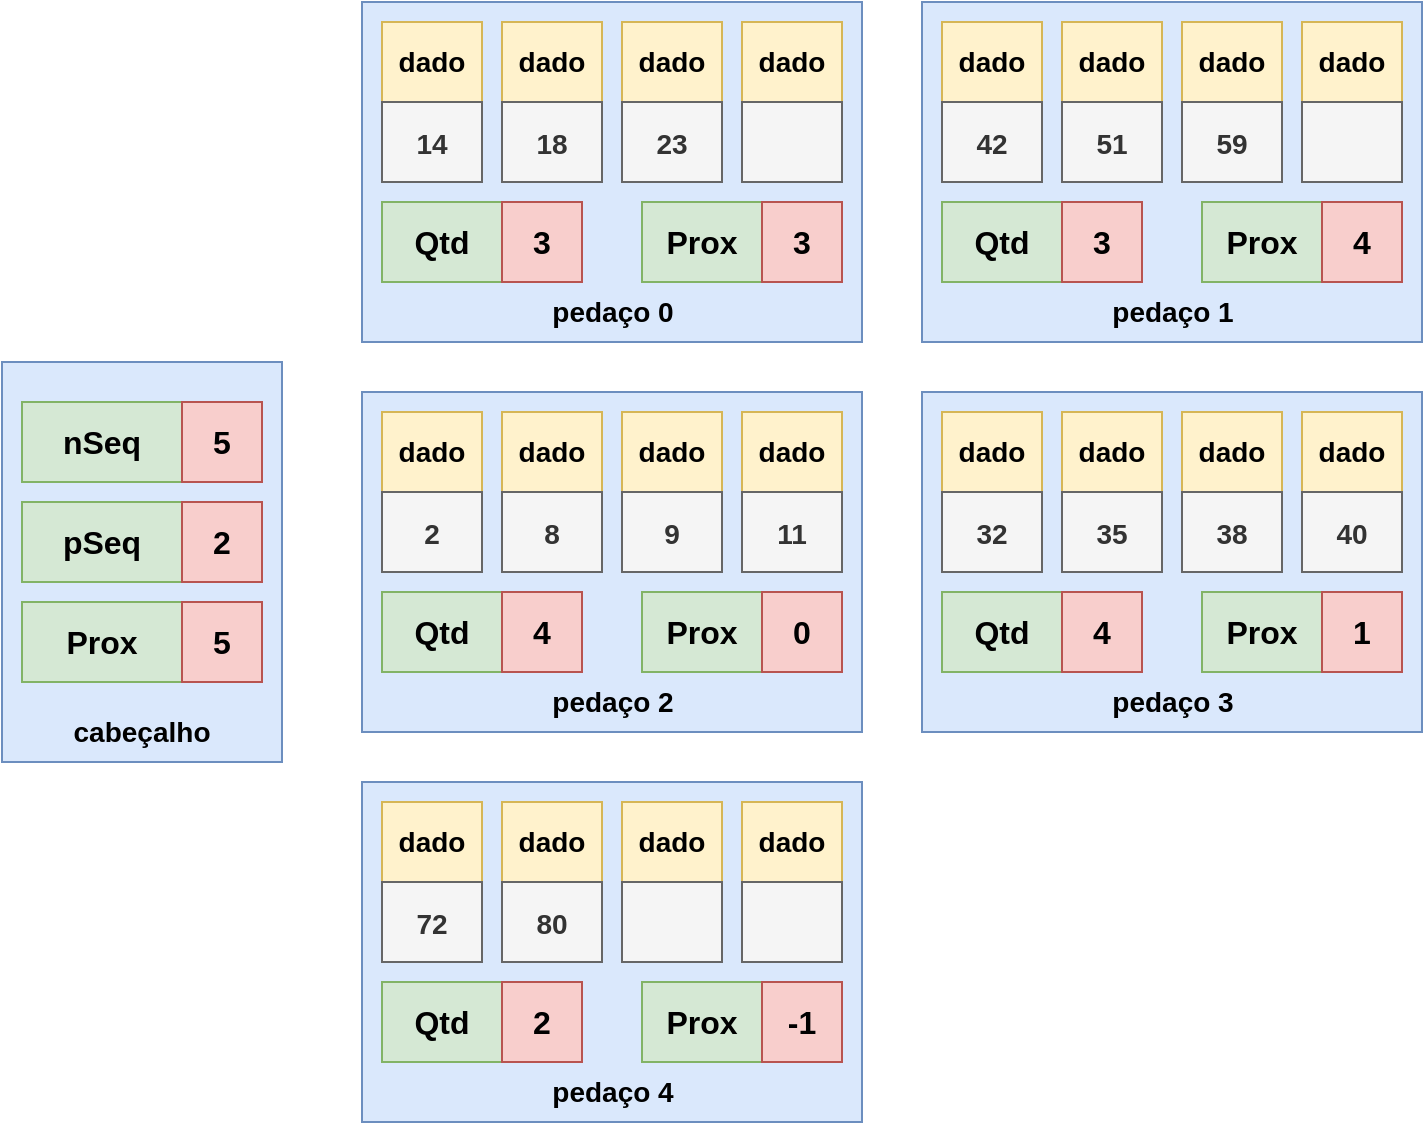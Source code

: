 <mxfile version="24.2.5" type="device" pages="12">
  <diagram name="1" id="5p5Fddg_WbsSZM1UFKL1">
    <mxGraphModel dx="1434" dy="780" grid="1" gridSize="10" guides="1" tooltips="1" connect="1" arrows="1" fold="1" page="1" pageScale="1" pageWidth="827" pageHeight="1169" math="0" shadow="0">
      <root>
        <mxCell id="Mjyo7k1RPvvIpAEjIe_f-0" />
        <mxCell id="Mjyo7k1RPvvIpAEjIe_f-1" parent="Mjyo7k1RPvvIpAEjIe_f-0" />
        <mxCell id="Mjyo7k1RPvvIpAEjIe_f-2" value="" style="rounded=0;whiteSpace=wrap;html=1;fillColor=#dae8fc;strokeColor=#6c8ebf;" vertex="1" parent="Mjyo7k1RPvvIpAEjIe_f-1">
          <mxGeometry x="30" y="240" width="140" height="200" as="geometry" />
        </mxCell>
        <mxCell id="Mjyo7k1RPvvIpAEjIe_f-3" value="" style="rounded=0;whiteSpace=wrap;html=1;fillColor=#d5e8d4;strokeColor=#82b366;" vertex="1" parent="Mjyo7k1RPvvIpAEjIe_f-1">
          <mxGeometry x="40" y="260" width="120" height="40" as="geometry" />
        </mxCell>
        <mxCell id="Mjyo7k1RPvvIpAEjIe_f-4" value="&lt;font style=&quot;font-size: 16px;&quot;&gt;5&lt;/font&gt;" style="whiteSpace=wrap;html=1;aspect=fixed;fillColor=#f8cecc;strokeColor=#b85450;fontStyle=1" vertex="1" parent="Mjyo7k1RPvvIpAEjIe_f-1">
          <mxGeometry x="120" y="260" width="40" height="40" as="geometry" />
        </mxCell>
        <mxCell id="Mjyo7k1RPvvIpAEjIe_f-5" value="" style="rounded=0;whiteSpace=wrap;html=1;fillColor=#d5e8d4;strokeColor=#82b366;" vertex="1" parent="Mjyo7k1RPvvIpAEjIe_f-1">
          <mxGeometry x="40" y="310" width="120" height="40" as="geometry" />
        </mxCell>
        <mxCell id="Mjyo7k1RPvvIpAEjIe_f-6" value="2" style="whiteSpace=wrap;html=1;aspect=fixed;fillColor=#f8cecc;strokeColor=#b85450;fontStyle=1;fontSize=16;" vertex="1" parent="Mjyo7k1RPvvIpAEjIe_f-1">
          <mxGeometry x="120" y="310" width="40" height="40" as="geometry" />
        </mxCell>
        <mxCell id="Mjyo7k1RPvvIpAEjIe_f-7" value="" style="rounded=0;whiteSpace=wrap;html=1;fillColor=#d5e8d4;strokeColor=#82b366;" vertex="1" parent="Mjyo7k1RPvvIpAEjIe_f-1">
          <mxGeometry x="40" y="360" width="120" height="40" as="geometry" />
        </mxCell>
        <mxCell id="Mjyo7k1RPvvIpAEjIe_f-8" value="5" style="whiteSpace=wrap;html=1;aspect=fixed;fillColor=#f8cecc;strokeColor=#b85450;fontStyle=1;fontSize=16;" vertex="1" parent="Mjyo7k1RPvvIpAEjIe_f-1">
          <mxGeometry x="120" y="360" width="40" height="40" as="geometry" />
        </mxCell>
        <mxCell id="Mjyo7k1RPvvIpAEjIe_f-9" value="cabeçalho" style="text;html=1;align=center;verticalAlign=middle;whiteSpace=wrap;rounded=0;fontStyle=1;fontSize=14;" vertex="1" parent="Mjyo7k1RPvvIpAEjIe_f-1">
          <mxGeometry x="70" y="410" width="60" height="30" as="geometry" />
        </mxCell>
        <mxCell id="Mjyo7k1RPvvIpAEjIe_f-10" value="nSeq" style="text;html=1;align=center;verticalAlign=middle;whiteSpace=wrap;rounded=0;fontStyle=1;fontSize=16;" vertex="1" parent="Mjyo7k1RPvvIpAEjIe_f-1">
          <mxGeometry x="50" y="265" width="60" height="30" as="geometry" />
        </mxCell>
        <mxCell id="Mjyo7k1RPvvIpAEjIe_f-11" value="pSeq" style="text;html=1;align=center;verticalAlign=middle;whiteSpace=wrap;rounded=0;fontStyle=1;fontSize=16;" vertex="1" parent="Mjyo7k1RPvvIpAEjIe_f-1">
          <mxGeometry x="50" y="315" width="60" height="30" as="geometry" />
        </mxCell>
        <mxCell id="Mjyo7k1RPvvIpAEjIe_f-12" value="Prox" style="text;html=1;align=center;verticalAlign=middle;whiteSpace=wrap;rounded=0;fontStyle=1;fontSize=16;" vertex="1" parent="Mjyo7k1RPvvIpAEjIe_f-1">
          <mxGeometry x="50" y="365" width="60" height="30" as="geometry" />
        </mxCell>
        <mxCell id="Mjyo7k1RPvvIpAEjIe_f-13" value="" style="rounded=0;whiteSpace=wrap;html=1;fillColor=#dae8fc;strokeColor=#6c8ebf;" vertex="1" parent="Mjyo7k1RPvvIpAEjIe_f-1">
          <mxGeometry x="210" y="60" width="250" height="170" as="geometry" />
        </mxCell>
        <mxCell id="Mjyo7k1RPvvIpAEjIe_f-14" value="&lt;b&gt;&lt;font style=&quot;font-size: 14px;&quot;&gt;dado&lt;/font&gt;&lt;/b&gt;" style="rounded=0;whiteSpace=wrap;html=1;fillColor=#fff2cc;strokeColor=#d6b656;" vertex="1" parent="Mjyo7k1RPvvIpAEjIe_f-1">
          <mxGeometry x="220" y="70" width="50" height="40" as="geometry" />
        </mxCell>
        <mxCell id="Mjyo7k1RPvvIpAEjIe_f-15" value="&lt;font style=&quot;font-size: 14px;&quot;&gt;14&lt;/font&gt;" style="rounded=0;whiteSpace=wrap;html=1;fillColor=#f5f5f5;fontColor=#333333;strokeColor=#666666;fontSize=15;fontStyle=1" vertex="1" parent="Mjyo7k1RPvvIpAEjIe_f-1">
          <mxGeometry x="220" y="110" width="50" height="40" as="geometry" />
        </mxCell>
        <mxCell id="Mjyo7k1RPvvIpAEjIe_f-16" value="&lt;b&gt;&lt;font style=&quot;font-size: 14px;&quot;&gt;dado&lt;/font&gt;&lt;/b&gt;" style="rounded=0;whiteSpace=wrap;html=1;fillColor=#fff2cc;strokeColor=#d6b656;" vertex="1" parent="Mjyo7k1RPvvIpAEjIe_f-1">
          <mxGeometry x="280" y="70" width="50" height="40" as="geometry" />
        </mxCell>
        <mxCell id="Mjyo7k1RPvvIpAEjIe_f-17" value="&lt;font style=&quot;font-size: 14px;&quot;&gt;18&lt;/font&gt;" style="rounded=0;whiteSpace=wrap;html=1;fillColor=#f5f5f5;fontColor=#333333;strokeColor=#666666;fontSize=15;fontStyle=1" vertex="1" parent="Mjyo7k1RPvvIpAEjIe_f-1">
          <mxGeometry x="280" y="110" width="50" height="40" as="geometry" />
        </mxCell>
        <mxCell id="Mjyo7k1RPvvIpAEjIe_f-18" value="&lt;b&gt;&lt;font style=&quot;font-size: 14px;&quot;&gt;dado&lt;/font&gt;&lt;/b&gt;" style="rounded=0;whiteSpace=wrap;html=1;fillColor=#fff2cc;strokeColor=#d6b656;" vertex="1" parent="Mjyo7k1RPvvIpAEjIe_f-1">
          <mxGeometry x="340" y="70" width="50" height="40" as="geometry" />
        </mxCell>
        <mxCell id="Mjyo7k1RPvvIpAEjIe_f-19" value="&lt;font style=&quot;font-size: 14px;&quot;&gt;23&lt;/font&gt;" style="rounded=0;whiteSpace=wrap;html=1;fillColor=#f5f5f5;fontColor=#333333;strokeColor=#666666;fontSize=15;fontStyle=1" vertex="1" parent="Mjyo7k1RPvvIpAEjIe_f-1">
          <mxGeometry x="340" y="110" width="50" height="40" as="geometry" />
        </mxCell>
        <mxCell id="Mjyo7k1RPvvIpAEjIe_f-20" value="&lt;b&gt;&lt;font style=&quot;font-size: 14px;&quot;&gt;dado&lt;/font&gt;&lt;/b&gt;" style="rounded=0;whiteSpace=wrap;html=1;fillColor=#fff2cc;strokeColor=#d6b656;" vertex="1" parent="Mjyo7k1RPvvIpAEjIe_f-1">
          <mxGeometry x="400" y="70" width="50" height="40" as="geometry" />
        </mxCell>
        <mxCell id="Mjyo7k1RPvvIpAEjIe_f-21" value="" style="rounded=0;whiteSpace=wrap;html=1;fillColor=#f5f5f5;fontColor=#333333;strokeColor=#666666;fontSize=15;fontStyle=1" vertex="1" parent="Mjyo7k1RPvvIpAEjIe_f-1">
          <mxGeometry x="400" y="110" width="50" height="40" as="geometry" />
        </mxCell>
        <mxCell id="Mjyo7k1RPvvIpAEjIe_f-22" value="" style="rounded=0;whiteSpace=wrap;html=1;fillColor=#d5e8d4;strokeColor=#82b366;" vertex="1" parent="Mjyo7k1RPvvIpAEjIe_f-1">
          <mxGeometry x="220" y="160" width="100" height="40" as="geometry" />
        </mxCell>
        <mxCell id="Mjyo7k1RPvvIpAEjIe_f-23" value="&lt;font style=&quot;font-size: 16px;&quot;&gt;3&lt;/font&gt;" style="whiteSpace=wrap;html=1;aspect=fixed;fillColor=#f8cecc;strokeColor=#b85450;fontStyle=1" vertex="1" parent="Mjyo7k1RPvvIpAEjIe_f-1">
          <mxGeometry x="280" y="160" width="40" height="40" as="geometry" />
        </mxCell>
        <mxCell id="Mjyo7k1RPvvIpAEjIe_f-24" value="Qtd" style="text;html=1;align=center;verticalAlign=middle;whiteSpace=wrap;rounded=0;fontStyle=1;fontSize=16;" vertex="1" parent="Mjyo7k1RPvvIpAEjIe_f-1">
          <mxGeometry x="220" y="165" width="60" height="30" as="geometry" />
        </mxCell>
        <mxCell id="Mjyo7k1RPvvIpAEjIe_f-25" value="" style="rounded=0;whiteSpace=wrap;html=1;fillColor=#d5e8d4;strokeColor=#82b366;" vertex="1" parent="Mjyo7k1RPvvIpAEjIe_f-1">
          <mxGeometry x="350" y="160" width="100" height="40" as="geometry" />
        </mxCell>
        <mxCell id="Mjyo7k1RPvvIpAEjIe_f-26" value="&lt;font style=&quot;font-size: 16px;&quot;&gt;3&lt;/font&gt;" style="whiteSpace=wrap;html=1;aspect=fixed;fillColor=#f8cecc;strokeColor=#b85450;fontStyle=1" vertex="1" parent="Mjyo7k1RPvvIpAEjIe_f-1">
          <mxGeometry x="410" y="160" width="40" height="40" as="geometry" />
        </mxCell>
        <mxCell id="Mjyo7k1RPvvIpAEjIe_f-27" value="Prox" style="text;html=1;align=center;verticalAlign=middle;whiteSpace=wrap;rounded=0;fontStyle=1;fontSize=16;" vertex="1" parent="Mjyo7k1RPvvIpAEjIe_f-1">
          <mxGeometry x="350" y="165" width="60" height="30" as="geometry" />
        </mxCell>
        <mxCell id="Mjyo7k1RPvvIpAEjIe_f-28" value="pedaço 0" style="text;html=1;align=center;verticalAlign=middle;whiteSpace=wrap;rounded=0;fontStyle=1;fontSize=14;" vertex="1" parent="Mjyo7k1RPvvIpAEjIe_f-1">
          <mxGeometry x="292.5" y="200" width="85" height="30" as="geometry" />
        </mxCell>
        <mxCell id="Mjyo7k1RPvvIpAEjIe_f-29" value="" style="rounded=0;whiteSpace=wrap;html=1;fillColor=#dae8fc;strokeColor=#6c8ebf;" vertex="1" parent="Mjyo7k1RPvvIpAEjIe_f-1">
          <mxGeometry x="490" y="60" width="250" height="170" as="geometry" />
        </mxCell>
        <mxCell id="Mjyo7k1RPvvIpAEjIe_f-30" value="&lt;b&gt;&lt;font style=&quot;font-size: 14px;&quot;&gt;dado&lt;/font&gt;&lt;/b&gt;" style="rounded=0;whiteSpace=wrap;html=1;fillColor=#fff2cc;strokeColor=#d6b656;" vertex="1" parent="Mjyo7k1RPvvIpAEjIe_f-1">
          <mxGeometry x="500" y="70" width="50" height="40" as="geometry" />
        </mxCell>
        <mxCell id="Mjyo7k1RPvvIpAEjIe_f-31" value="&lt;font style=&quot;font-size: 14px;&quot;&gt;42&lt;/font&gt;" style="rounded=0;whiteSpace=wrap;html=1;fillColor=#f5f5f5;fontColor=#333333;strokeColor=#666666;fontSize=15;fontStyle=1" vertex="1" parent="Mjyo7k1RPvvIpAEjIe_f-1">
          <mxGeometry x="500" y="110" width="50" height="40" as="geometry" />
        </mxCell>
        <mxCell id="Mjyo7k1RPvvIpAEjIe_f-32" value="&lt;b&gt;&lt;font style=&quot;font-size: 14px;&quot;&gt;dado&lt;/font&gt;&lt;/b&gt;" style="rounded=0;whiteSpace=wrap;html=1;fillColor=#fff2cc;strokeColor=#d6b656;" vertex="1" parent="Mjyo7k1RPvvIpAEjIe_f-1">
          <mxGeometry x="560" y="70" width="50" height="40" as="geometry" />
        </mxCell>
        <mxCell id="Mjyo7k1RPvvIpAEjIe_f-33" value="&lt;font style=&quot;font-size: 14px;&quot;&gt;51&lt;/font&gt;" style="rounded=0;whiteSpace=wrap;html=1;fillColor=#f5f5f5;fontColor=#333333;strokeColor=#666666;fontSize=15;fontStyle=1" vertex="1" parent="Mjyo7k1RPvvIpAEjIe_f-1">
          <mxGeometry x="560" y="110" width="50" height="40" as="geometry" />
        </mxCell>
        <mxCell id="Mjyo7k1RPvvIpAEjIe_f-34" value="&lt;b&gt;&lt;font style=&quot;font-size: 14px;&quot;&gt;dado&lt;/font&gt;&lt;/b&gt;" style="rounded=0;whiteSpace=wrap;html=1;fillColor=#fff2cc;strokeColor=#d6b656;" vertex="1" parent="Mjyo7k1RPvvIpAEjIe_f-1">
          <mxGeometry x="620" y="70" width="50" height="40" as="geometry" />
        </mxCell>
        <mxCell id="Mjyo7k1RPvvIpAEjIe_f-35" value="&lt;font style=&quot;font-size: 14px;&quot;&gt;59&lt;/font&gt;" style="rounded=0;whiteSpace=wrap;html=1;fillColor=#f5f5f5;fontColor=#333333;strokeColor=#666666;fontSize=15;fontStyle=1" vertex="1" parent="Mjyo7k1RPvvIpAEjIe_f-1">
          <mxGeometry x="620" y="110" width="50" height="40" as="geometry" />
        </mxCell>
        <mxCell id="Mjyo7k1RPvvIpAEjIe_f-36" value="&lt;b&gt;&lt;font style=&quot;font-size: 14px;&quot;&gt;dado&lt;/font&gt;&lt;/b&gt;" style="rounded=0;whiteSpace=wrap;html=1;fillColor=#fff2cc;strokeColor=#d6b656;" vertex="1" parent="Mjyo7k1RPvvIpAEjIe_f-1">
          <mxGeometry x="680" y="70" width="50" height="40" as="geometry" />
        </mxCell>
        <mxCell id="Mjyo7k1RPvvIpAEjIe_f-37" value="" style="rounded=0;whiteSpace=wrap;html=1;fillColor=#f5f5f5;fontColor=#333333;strokeColor=#666666;fontSize=15;fontStyle=1" vertex="1" parent="Mjyo7k1RPvvIpAEjIe_f-1">
          <mxGeometry x="680" y="110" width="50" height="40" as="geometry" />
        </mxCell>
        <mxCell id="Mjyo7k1RPvvIpAEjIe_f-38" value="" style="rounded=0;whiteSpace=wrap;html=1;fillColor=#d5e8d4;strokeColor=#82b366;" vertex="1" parent="Mjyo7k1RPvvIpAEjIe_f-1">
          <mxGeometry x="500" y="160" width="100" height="40" as="geometry" />
        </mxCell>
        <mxCell id="Mjyo7k1RPvvIpAEjIe_f-39" value="&lt;font style=&quot;font-size: 16px;&quot;&gt;3&lt;/font&gt;" style="whiteSpace=wrap;html=1;aspect=fixed;fillColor=#f8cecc;strokeColor=#b85450;fontStyle=1" vertex="1" parent="Mjyo7k1RPvvIpAEjIe_f-1">
          <mxGeometry x="560" y="160" width="40" height="40" as="geometry" />
        </mxCell>
        <mxCell id="Mjyo7k1RPvvIpAEjIe_f-40" value="Qtd" style="text;html=1;align=center;verticalAlign=middle;whiteSpace=wrap;rounded=0;fontStyle=1;fontSize=16;" vertex="1" parent="Mjyo7k1RPvvIpAEjIe_f-1">
          <mxGeometry x="500" y="165" width="60" height="30" as="geometry" />
        </mxCell>
        <mxCell id="Mjyo7k1RPvvIpAEjIe_f-41" value="" style="rounded=0;whiteSpace=wrap;html=1;fillColor=#d5e8d4;strokeColor=#82b366;" vertex="1" parent="Mjyo7k1RPvvIpAEjIe_f-1">
          <mxGeometry x="630" y="160" width="100" height="40" as="geometry" />
        </mxCell>
        <mxCell id="Mjyo7k1RPvvIpAEjIe_f-42" value="&lt;font style=&quot;font-size: 16px;&quot;&gt;4&lt;/font&gt;" style="whiteSpace=wrap;html=1;aspect=fixed;fillColor=#f8cecc;strokeColor=#b85450;fontStyle=1" vertex="1" parent="Mjyo7k1RPvvIpAEjIe_f-1">
          <mxGeometry x="690" y="160" width="40" height="40" as="geometry" />
        </mxCell>
        <mxCell id="Mjyo7k1RPvvIpAEjIe_f-43" value="Prox" style="text;html=1;align=center;verticalAlign=middle;whiteSpace=wrap;rounded=0;fontStyle=1;fontSize=16;" vertex="1" parent="Mjyo7k1RPvvIpAEjIe_f-1">
          <mxGeometry x="630" y="165" width="60" height="30" as="geometry" />
        </mxCell>
        <mxCell id="Mjyo7k1RPvvIpAEjIe_f-44" value="pedaço 1" style="text;html=1;align=center;verticalAlign=middle;whiteSpace=wrap;rounded=0;fontStyle=1;fontSize=14;" vertex="1" parent="Mjyo7k1RPvvIpAEjIe_f-1">
          <mxGeometry x="572.5" y="200" width="85" height="30" as="geometry" />
        </mxCell>
        <mxCell id="Mjyo7k1RPvvIpAEjIe_f-45" value="" style="rounded=0;whiteSpace=wrap;html=1;fillColor=#dae8fc;strokeColor=#6c8ebf;" vertex="1" parent="Mjyo7k1RPvvIpAEjIe_f-1">
          <mxGeometry x="210" y="255" width="250" height="170" as="geometry" />
        </mxCell>
        <mxCell id="Mjyo7k1RPvvIpAEjIe_f-46" value="&lt;b&gt;&lt;font style=&quot;font-size: 14px;&quot;&gt;dado&lt;/font&gt;&lt;/b&gt;" style="rounded=0;whiteSpace=wrap;html=1;fillColor=#fff2cc;strokeColor=#d6b656;" vertex="1" parent="Mjyo7k1RPvvIpAEjIe_f-1">
          <mxGeometry x="220" y="265" width="50" height="40" as="geometry" />
        </mxCell>
        <mxCell id="Mjyo7k1RPvvIpAEjIe_f-47" value="&lt;font style=&quot;font-size: 14px;&quot;&gt;2&lt;/font&gt;" style="rounded=0;whiteSpace=wrap;html=1;fillColor=#f5f5f5;fontColor=#333333;strokeColor=#666666;fontSize=15;fontStyle=1" vertex="1" parent="Mjyo7k1RPvvIpAEjIe_f-1">
          <mxGeometry x="220" y="305" width="50" height="40" as="geometry" />
        </mxCell>
        <mxCell id="Mjyo7k1RPvvIpAEjIe_f-48" value="&lt;b&gt;&lt;font style=&quot;font-size: 14px;&quot;&gt;dado&lt;/font&gt;&lt;/b&gt;" style="rounded=0;whiteSpace=wrap;html=1;fillColor=#fff2cc;strokeColor=#d6b656;" vertex="1" parent="Mjyo7k1RPvvIpAEjIe_f-1">
          <mxGeometry x="280" y="265" width="50" height="40" as="geometry" />
        </mxCell>
        <mxCell id="Mjyo7k1RPvvIpAEjIe_f-49" value="&lt;font style=&quot;font-size: 14px;&quot;&gt;8&lt;/font&gt;" style="rounded=0;whiteSpace=wrap;html=1;fillColor=#f5f5f5;fontColor=#333333;strokeColor=#666666;fontSize=15;fontStyle=1" vertex="1" parent="Mjyo7k1RPvvIpAEjIe_f-1">
          <mxGeometry x="280" y="305" width="50" height="40" as="geometry" />
        </mxCell>
        <mxCell id="Mjyo7k1RPvvIpAEjIe_f-50" value="&lt;b&gt;&lt;font style=&quot;font-size: 14px;&quot;&gt;dado&lt;/font&gt;&lt;/b&gt;" style="rounded=0;whiteSpace=wrap;html=1;fillColor=#fff2cc;strokeColor=#d6b656;" vertex="1" parent="Mjyo7k1RPvvIpAEjIe_f-1">
          <mxGeometry x="340" y="265" width="50" height="40" as="geometry" />
        </mxCell>
        <mxCell id="Mjyo7k1RPvvIpAEjIe_f-51" value="&lt;font style=&quot;font-size: 14px;&quot;&gt;9&lt;/font&gt;" style="rounded=0;whiteSpace=wrap;html=1;fillColor=#f5f5f5;fontColor=#333333;strokeColor=#666666;fontSize=15;fontStyle=1" vertex="1" parent="Mjyo7k1RPvvIpAEjIe_f-1">
          <mxGeometry x="340" y="305" width="50" height="40" as="geometry" />
        </mxCell>
        <mxCell id="Mjyo7k1RPvvIpAEjIe_f-52" value="&lt;b&gt;&lt;font style=&quot;font-size: 14px;&quot;&gt;dado&lt;/font&gt;&lt;/b&gt;" style="rounded=0;whiteSpace=wrap;html=1;fillColor=#fff2cc;strokeColor=#d6b656;" vertex="1" parent="Mjyo7k1RPvvIpAEjIe_f-1">
          <mxGeometry x="400" y="265" width="50" height="40" as="geometry" />
        </mxCell>
        <mxCell id="Mjyo7k1RPvvIpAEjIe_f-53" value="&lt;font style=&quot;font-size: 14px;&quot;&gt;11&lt;/font&gt;" style="rounded=0;whiteSpace=wrap;html=1;fillColor=#f5f5f5;fontColor=#333333;strokeColor=#666666;fontSize=15;fontStyle=1" vertex="1" parent="Mjyo7k1RPvvIpAEjIe_f-1">
          <mxGeometry x="400" y="305" width="50" height="40" as="geometry" />
        </mxCell>
        <mxCell id="Mjyo7k1RPvvIpAEjIe_f-54" value="" style="rounded=0;whiteSpace=wrap;html=1;fillColor=#d5e8d4;strokeColor=#82b366;" vertex="1" parent="Mjyo7k1RPvvIpAEjIe_f-1">
          <mxGeometry x="220" y="355" width="100" height="40" as="geometry" />
        </mxCell>
        <mxCell id="Mjyo7k1RPvvIpAEjIe_f-55" value="&lt;font style=&quot;font-size: 16px;&quot;&gt;4&lt;/font&gt;" style="whiteSpace=wrap;html=1;aspect=fixed;fillColor=#f8cecc;strokeColor=#b85450;fontStyle=1" vertex="1" parent="Mjyo7k1RPvvIpAEjIe_f-1">
          <mxGeometry x="280" y="355" width="40" height="40" as="geometry" />
        </mxCell>
        <mxCell id="Mjyo7k1RPvvIpAEjIe_f-56" value="Qtd" style="text;html=1;align=center;verticalAlign=middle;whiteSpace=wrap;rounded=0;fontStyle=1;fontSize=16;" vertex="1" parent="Mjyo7k1RPvvIpAEjIe_f-1">
          <mxGeometry x="220" y="360" width="60" height="30" as="geometry" />
        </mxCell>
        <mxCell id="Mjyo7k1RPvvIpAEjIe_f-57" value="" style="rounded=0;whiteSpace=wrap;html=1;fillColor=#d5e8d4;strokeColor=#82b366;" vertex="1" parent="Mjyo7k1RPvvIpAEjIe_f-1">
          <mxGeometry x="350" y="355" width="100" height="40" as="geometry" />
        </mxCell>
        <mxCell id="Mjyo7k1RPvvIpAEjIe_f-58" value="&lt;font style=&quot;font-size: 16px;&quot;&gt;0&lt;/font&gt;" style="whiteSpace=wrap;html=1;aspect=fixed;fillColor=#f8cecc;strokeColor=#b85450;fontStyle=1" vertex="1" parent="Mjyo7k1RPvvIpAEjIe_f-1">
          <mxGeometry x="410" y="355" width="40" height="40" as="geometry" />
        </mxCell>
        <mxCell id="Mjyo7k1RPvvIpAEjIe_f-59" value="Prox" style="text;html=1;align=center;verticalAlign=middle;whiteSpace=wrap;rounded=0;fontStyle=1;fontSize=16;" vertex="1" parent="Mjyo7k1RPvvIpAEjIe_f-1">
          <mxGeometry x="350" y="360" width="60" height="30" as="geometry" />
        </mxCell>
        <mxCell id="Mjyo7k1RPvvIpAEjIe_f-60" value="pedaço 2" style="text;html=1;align=center;verticalAlign=middle;whiteSpace=wrap;rounded=0;fontStyle=1;fontSize=14;" vertex="1" parent="Mjyo7k1RPvvIpAEjIe_f-1">
          <mxGeometry x="292.5" y="395" width="85" height="30" as="geometry" />
        </mxCell>
        <mxCell id="Mjyo7k1RPvvIpAEjIe_f-61" value="" style="rounded=0;whiteSpace=wrap;html=1;fillColor=#dae8fc;strokeColor=#6c8ebf;" vertex="1" parent="Mjyo7k1RPvvIpAEjIe_f-1">
          <mxGeometry x="490" y="255" width="250" height="170" as="geometry" />
        </mxCell>
        <mxCell id="Mjyo7k1RPvvIpAEjIe_f-62" value="&lt;b&gt;&lt;font style=&quot;font-size: 14px;&quot;&gt;dado&lt;/font&gt;&lt;/b&gt;" style="rounded=0;whiteSpace=wrap;html=1;fillColor=#fff2cc;strokeColor=#d6b656;" vertex="1" parent="Mjyo7k1RPvvIpAEjIe_f-1">
          <mxGeometry x="500" y="265" width="50" height="40" as="geometry" />
        </mxCell>
        <mxCell id="Mjyo7k1RPvvIpAEjIe_f-63" value="&lt;font style=&quot;font-size: 14px;&quot;&gt;32&lt;/font&gt;" style="rounded=0;whiteSpace=wrap;html=1;fillColor=#f5f5f5;fontColor=#333333;strokeColor=#666666;fontSize=15;fontStyle=1" vertex="1" parent="Mjyo7k1RPvvIpAEjIe_f-1">
          <mxGeometry x="500" y="305" width="50" height="40" as="geometry" />
        </mxCell>
        <mxCell id="Mjyo7k1RPvvIpAEjIe_f-64" value="&lt;b&gt;&lt;font style=&quot;font-size: 14px;&quot;&gt;dado&lt;/font&gt;&lt;/b&gt;" style="rounded=0;whiteSpace=wrap;html=1;fillColor=#fff2cc;strokeColor=#d6b656;" vertex="1" parent="Mjyo7k1RPvvIpAEjIe_f-1">
          <mxGeometry x="560" y="265" width="50" height="40" as="geometry" />
        </mxCell>
        <mxCell id="Mjyo7k1RPvvIpAEjIe_f-65" value="&lt;font style=&quot;font-size: 14px;&quot;&gt;35&lt;/font&gt;" style="rounded=0;whiteSpace=wrap;html=1;fillColor=#f5f5f5;fontColor=#333333;strokeColor=#666666;fontSize=15;fontStyle=1" vertex="1" parent="Mjyo7k1RPvvIpAEjIe_f-1">
          <mxGeometry x="560" y="305" width="50" height="40" as="geometry" />
        </mxCell>
        <mxCell id="Mjyo7k1RPvvIpAEjIe_f-66" value="&lt;b&gt;&lt;font style=&quot;font-size: 14px;&quot;&gt;dado&lt;/font&gt;&lt;/b&gt;" style="rounded=0;whiteSpace=wrap;html=1;fillColor=#fff2cc;strokeColor=#d6b656;" vertex="1" parent="Mjyo7k1RPvvIpAEjIe_f-1">
          <mxGeometry x="620" y="265" width="50" height="40" as="geometry" />
        </mxCell>
        <mxCell id="Mjyo7k1RPvvIpAEjIe_f-67" value="&lt;font style=&quot;font-size: 14px;&quot;&gt;38&lt;/font&gt;" style="rounded=0;whiteSpace=wrap;html=1;fillColor=#f5f5f5;fontColor=#333333;strokeColor=#666666;fontSize=15;fontStyle=1" vertex="1" parent="Mjyo7k1RPvvIpAEjIe_f-1">
          <mxGeometry x="620" y="305" width="50" height="40" as="geometry" />
        </mxCell>
        <mxCell id="Mjyo7k1RPvvIpAEjIe_f-68" value="&lt;b&gt;&lt;font style=&quot;font-size: 14px;&quot;&gt;dado&lt;/font&gt;&lt;/b&gt;" style="rounded=0;whiteSpace=wrap;html=1;fillColor=#fff2cc;strokeColor=#d6b656;" vertex="1" parent="Mjyo7k1RPvvIpAEjIe_f-1">
          <mxGeometry x="680" y="265" width="50" height="40" as="geometry" />
        </mxCell>
        <mxCell id="Mjyo7k1RPvvIpAEjIe_f-69" value="&lt;font style=&quot;font-size: 14px;&quot;&gt;40&lt;/font&gt;" style="rounded=0;whiteSpace=wrap;html=1;fillColor=#f5f5f5;fontColor=#333333;strokeColor=#666666;fontSize=15;fontStyle=1" vertex="1" parent="Mjyo7k1RPvvIpAEjIe_f-1">
          <mxGeometry x="680" y="305" width="50" height="40" as="geometry" />
        </mxCell>
        <mxCell id="Mjyo7k1RPvvIpAEjIe_f-70" value="" style="rounded=0;whiteSpace=wrap;html=1;fillColor=#d5e8d4;strokeColor=#82b366;" vertex="1" parent="Mjyo7k1RPvvIpAEjIe_f-1">
          <mxGeometry x="500" y="355" width="100" height="40" as="geometry" />
        </mxCell>
        <mxCell id="Mjyo7k1RPvvIpAEjIe_f-71" value="&lt;font style=&quot;font-size: 16px;&quot;&gt;4&lt;/font&gt;" style="whiteSpace=wrap;html=1;aspect=fixed;fillColor=#f8cecc;strokeColor=#b85450;fontStyle=1" vertex="1" parent="Mjyo7k1RPvvIpAEjIe_f-1">
          <mxGeometry x="560" y="355" width="40" height="40" as="geometry" />
        </mxCell>
        <mxCell id="Mjyo7k1RPvvIpAEjIe_f-72" value="Qtd" style="text;html=1;align=center;verticalAlign=middle;whiteSpace=wrap;rounded=0;fontStyle=1;fontSize=16;" vertex="1" parent="Mjyo7k1RPvvIpAEjIe_f-1">
          <mxGeometry x="500" y="360" width="60" height="30" as="geometry" />
        </mxCell>
        <mxCell id="Mjyo7k1RPvvIpAEjIe_f-73" value="" style="rounded=0;whiteSpace=wrap;html=1;fillColor=#d5e8d4;strokeColor=#82b366;" vertex="1" parent="Mjyo7k1RPvvIpAEjIe_f-1">
          <mxGeometry x="630" y="355" width="100" height="40" as="geometry" />
        </mxCell>
        <mxCell id="Mjyo7k1RPvvIpAEjIe_f-74" value="&lt;font style=&quot;font-size: 16px;&quot;&gt;1&lt;/font&gt;" style="whiteSpace=wrap;html=1;aspect=fixed;fillColor=#f8cecc;strokeColor=#b85450;fontStyle=1" vertex="1" parent="Mjyo7k1RPvvIpAEjIe_f-1">
          <mxGeometry x="690" y="355" width="40" height="40" as="geometry" />
        </mxCell>
        <mxCell id="Mjyo7k1RPvvIpAEjIe_f-75" value="Prox" style="text;html=1;align=center;verticalAlign=middle;whiteSpace=wrap;rounded=0;fontStyle=1;fontSize=16;" vertex="1" parent="Mjyo7k1RPvvIpAEjIe_f-1">
          <mxGeometry x="630" y="360" width="60" height="30" as="geometry" />
        </mxCell>
        <mxCell id="Mjyo7k1RPvvIpAEjIe_f-76" value="pedaço 3" style="text;html=1;align=center;verticalAlign=middle;whiteSpace=wrap;rounded=0;fontStyle=1;fontSize=14;" vertex="1" parent="Mjyo7k1RPvvIpAEjIe_f-1">
          <mxGeometry x="572.5" y="395" width="85" height="30" as="geometry" />
        </mxCell>
        <mxCell id="Mjyo7k1RPvvIpAEjIe_f-77" value="" style="rounded=0;whiteSpace=wrap;html=1;fillColor=#dae8fc;strokeColor=#6c8ebf;" vertex="1" parent="Mjyo7k1RPvvIpAEjIe_f-1">
          <mxGeometry x="210" y="450" width="250" height="170" as="geometry" />
        </mxCell>
        <mxCell id="Mjyo7k1RPvvIpAEjIe_f-78" value="&lt;b&gt;&lt;font style=&quot;font-size: 14px;&quot;&gt;dado&lt;/font&gt;&lt;/b&gt;" style="rounded=0;whiteSpace=wrap;html=1;fillColor=#fff2cc;strokeColor=#d6b656;" vertex="1" parent="Mjyo7k1RPvvIpAEjIe_f-1">
          <mxGeometry x="220" y="460" width="50" height="40" as="geometry" />
        </mxCell>
        <mxCell id="Mjyo7k1RPvvIpAEjIe_f-79" value="&lt;font style=&quot;font-size: 14px;&quot;&gt;72&lt;/font&gt;" style="rounded=0;whiteSpace=wrap;html=1;fillColor=#f5f5f5;fontColor=#333333;strokeColor=#666666;fontSize=15;fontStyle=1" vertex="1" parent="Mjyo7k1RPvvIpAEjIe_f-1">
          <mxGeometry x="220" y="500" width="50" height="40" as="geometry" />
        </mxCell>
        <mxCell id="Mjyo7k1RPvvIpAEjIe_f-80" value="&lt;b&gt;&lt;font style=&quot;font-size: 14px;&quot;&gt;dado&lt;/font&gt;&lt;/b&gt;" style="rounded=0;whiteSpace=wrap;html=1;fillColor=#fff2cc;strokeColor=#d6b656;" vertex="1" parent="Mjyo7k1RPvvIpAEjIe_f-1">
          <mxGeometry x="280" y="460" width="50" height="40" as="geometry" />
        </mxCell>
        <mxCell id="Mjyo7k1RPvvIpAEjIe_f-81" value="&lt;font style=&quot;font-size: 14px;&quot;&gt;80&lt;/font&gt;" style="rounded=0;whiteSpace=wrap;html=1;fillColor=#f5f5f5;fontColor=#333333;strokeColor=#666666;fontSize=15;fontStyle=1" vertex="1" parent="Mjyo7k1RPvvIpAEjIe_f-1">
          <mxGeometry x="280" y="500" width="50" height="40" as="geometry" />
        </mxCell>
        <mxCell id="Mjyo7k1RPvvIpAEjIe_f-82" value="&lt;b&gt;&lt;font style=&quot;font-size: 14px;&quot;&gt;dado&lt;/font&gt;&lt;/b&gt;" style="rounded=0;whiteSpace=wrap;html=1;fillColor=#fff2cc;strokeColor=#d6b656;" vertex="1" parent="Mjyo7k1RPvvIpAEjIe_f-1">
          <mxGeometry x="340" y="460" width="50" height="40" as="geometry" />
        </mxCell>
        <mxCell id="Mjyo7k1RPvvIpAEjIe_f-83" value="" style="rounded=0;whiteSpace=wrap;html=1;fillColor=#f5f5f5;fontColor=#333333;strokeColor=#666666;fontSize=15;fontStyle=1" vertex="1" parent="Mjyo7k1RPvvIpAEjIe_f-1">
          <mxGeometry x="340" y="500" width="50" height="40" as="geometry" />
        </mxCell>
        <mxCell id="Mjyo7k1RPvvIpAEjIe_f-84" value="&lt;b&gt;&lt;font style=&quot;font-size: 14px;&quot;&gt;dado&lt;/font&gt;&lt;/b&gt;" style="rounded=0;whiteSpace=wrap;html=1;fillColor=#fff2cc;strokeColor=#d6b656;" vertex="1" parent="Mjyo7k1RPvvIpAEjIe_f-1">
          <mxGeometry x="400" y="460" width="50" height="40" as="geometry" />
        </mxCell>
        <mxCell id="Mjyo7k1RPvvIpAEjIe_f-85" value="" style="rounded=0;whiteSpace=wrap;html=1;fillColor=#f5f5f5;fontColor=#333333;strokeColor=#666666;fontSize=15;fontStyle=1" vertex="1" parent="Mjyo7k1RPvvIpAEjIe_f-1">
          <mxGeometry x="400" y="500" width="50" height="40" as="geometry" />
        </mxCell>
        <mxCell id="Mjyo7k1RPvvIpAEjIe_f-86" value="" style="rounded=0;whiteSpace=wrap;html=1;fillColor=#d5e8d4;strokeColor=#82b366;" vertex="1" parent="Mjyo7k1RPvvIpAEjIe_f-1">
          <mxGeometry x="220" y="550" width="100" height="40" as="geometry" />
        </mxCell>
        <mxCell id="Mjyo7k1RPvvIpAEjIe_f-87" value="&lt;font style=&quot;font-size: 16px;&quot;&gt;2&lt;/font&gt;" style="whiteSpace=wrap;html=1;aspect=fixed;fillColor=#f8cecc;strokeColor=#b85450;fontStyle=1" vertex="1" parent="Mjyo7k1RPvvIpAEjIe_f-1">
          <mxGeometry x="280" y="550" width="40" height="40" as="geometry" />
        </mxCell>
        <mxCell id="Mjyo7k1RPvvIpAEjIe_f-88" value="Qtd" style="text;html=1;align=center;verticalAlign=middle;whiteSpace=wrap;rounded=0;fontStyle=1;fontSize=16;" vertex="1" parent="Mjyo7k1RPvvIpAEjIe_f-1">
          <mxGeometry x="220" y="555" width="60" height="30" as="geometry" />
        </mxCell>
        <mxCell id="Mjyo7k1RPvvIpAEjIe_f-89" value="" style="rounded=0;whiteSpace=wrap;html=1;fillColor=#d5e8d4;strokeColor=#82b366;" vertex="1" parent="Mjyo7k1RPvvIpAEjIe_f-1">
          <mxGeometry x="350" y="550" width="100" height="40" as="geometry" />
        </mxCell>
        <mxCell id="Mjyo7k1RPvvIpAEjIe_f-90" value="&lt;font style=&quot;font-size: 16px;&quot;&gt;-1&lt;/font&gt;" style="whiteSpace=wrap;html=1;aspect=fixed;fillColor=#f8cecc;strokeColor=#b85450;fontStyle=1" vertex="1" parent="Mjyo7k1RPvvIpAEjIe_f-1">
          <mxGeometry x="410" y="550" width="40" height="40" as="geometry" />
        </mxCell>
        <mxCell id="Mjyo7k1RPvvIpAEjIe_f-91" value="Prox" style="text;html=1;align=center;verticalAlign=middle;whiteSpace=wrap;rounded=0;fontStyle=1;fontSize=16;" vertex="1" parent="Mjyo7k1RPvvIpAEjIe_f-1">
          <mxGeometry x="350" y="555" width="60" height="30" as="geometry" />
        </mxCell>
        <mxCell id="Mjyo7k1RPvvIpAEjIe_f-92" value="pedaço 4" style="text;html=1;align=center;verticalAlign=middle;whiteSpace=wrap;rounded=0;fontStyle=1;fontSize=14;" vertex="1" parent="Mjyo7k1RPvvIpAEjIe_f-1">
          <mxGeometry x="292.5" y="590" width="85" height="30" as="geometry" />
        </mxCell>
      </root>
    </mxGraphModel>
  </diagram>
  <diagram name="2" id="YlyU3lVuCUo0iRqBeH3h">
    <mxGraphModel dx="1434" dy="780" grid="1" gridSize="10" guides="1" tooltips="1" connect="1" arrows="1" fold="1" page="1" pageScale="1" pageWidth="827" pageHeight="1169" math="0" shadow="0">
      <root>
        <mxCell id="Bp6PncycdLFrL8ooRHE2-0" />
        <mxCell id="Bp6PncycdLFrL8ooRHE2-1" parent="Bp6PncycdLFrL8ooRHE2-0" />
        <mxCell id="Bp6PncycdLFrL8ooRHE2-2" value="" style="rounded=0;whiteSpace=wrap;html=1;fillColor=#dae8fc;strokeColor=#6c8ebf;" vertex="1" parent="Bp6PncycdLFrL8ooRHE2-1">
          <mxGeometry x="30" y="240" width="140" height="200" as="geometry" />
        </mxCell>
        <mxCell id="Bp6PncycdLFrL8ooRHE2-3" value="" style="rounded=0;whiteSpace=wrap;html=1;fillColor=#d5e8d4;strokeColor=#82b366;" vertex="1" parent="Bp6PncycdLFrL8ooRHE2-1">
          <mxGeometry x="40" y="260" width="120" height="40" as="geometry" />
        </mxCell>
        <mxCell id="Bp6PncycdLFrL8ooRHE2-4" value="&lt;font style=&quot;font-size: 16px;&quot;&gt;6&lt;/font&gt;" style="whiteSpace=wrap;html=1;aspect=fixed;fillColor=#f8cecc;strokeColor=#b85450;fontStyle=1" vertex="1" parent="Bp6PncycdLFrL8ooRHE2-1">
          <mxGeometry x="120" y="260" width="40" height="40" as="geometry" />
        </mxCell>
        <mxCell id="Bp6PncycdLFrL8ooRHE2-5" value="" style="rounded=0;whiteSpace=wrap;html=1;fillColor=#d5e8d4;strokeColor=#82b366;" vertex="1" parent="Bp6PncycdLFrL8ooRHE2-1">
          <mxGeometry x="40" y="310" width="120" height="40" as="geometry" />
        </mxCell>
        <mxCell id="Bp6PncycdLFrL8ooRHE2-6" value="2" style="whiteSpace=wrap;html=1;aspect=fixed;fillColor=#f8cecc;strokeColor=#b85450;fontStyle=1;fontSize=16;" vertex="1" parent="Bp6PncycdLFrL8ooRHE2-1">
          <mxGeometry x="120" y="310" width="40" height="40" as="geometry" />
        </mxCell>
        <mxCell id="Bp6PncycdLFrL8ooRHE2-7" value="" style="rounded=0;whiteSpace=wrap;html=1;fillColor=#d5e8d4;strokeColor=#82b366;" vertex="1" parent="Bp6PncycdLFrL8ooRHE2-1">
          <mxGeometry x="40" y="360" width="120" height="40" as="geometry" />
        </mxCell>
        <mxCell id="Bp6PncycdLFrL8ooRHE2-8" value="6" style="whiteSpace=wrap;html=1;aspect=fixed;fillColor=#f8cecc;strokeColor=#b85450;fontStyle=1;fontSize=16;" vertex="1" parent="Bp6PncycdLFrL8ooRHE2-1">
          <mxGeometry x="120" y="360" width="40" height="40" as="geometry" />
        </mxCell>
        <mxCell id="Bp6PncycdLFrL8ooRHE2-9" value="cabeçalho" style="text;html=1;align=center;verticalAlign=middle;whiteSpace=wrap;rounded=0;fontStyle=1;fontSize=14;" vertex="1" parent="Bp6PncycdLFrL8ooRHE2-1">
          <mxGeometry x="70" y="410" width="60" height="30" as="geometry" />
        </mxCell>
        <mxCell id="Bp6PncycdLFrL8ooRHE2-10" value="nSeq" style="text;html=1;align=center;verticalAlign=middle;whiteSpace=wrap;rounded=0;fontStyle=1;fontSize=16;" vertex="1" parent="Bp6PncycdLFrL8ooRHE2-1">
          <mxGeometry x="50" y="265" width="60" height="30" as="geometry" />
        </mxCell>
        <mxCell id="Bp6PncycdLFrL8ooRHE2-11" value="pSeq" style="text;html=1;align=center;verticalAlign=middle;whiteSpace=wrap;rounded=0;fontStyle=1;fontSize=16;" vertex="1" parent="Bp6PncycdLFrL8ooRHE2-1">
          <mxGeometry x="50" y="315" width="60" height="30" as="geometry" />
        </mxCell>
        <mxCell id="Bp6PncycdLFrL8ooRHE2-12" value="Prox" style="text;html=1;align=center;verticalAlign=middle;whiteSpace=wrap;rounded=0;fontStyle=1;fontSize=16;" vertex="1" parent="Bp6PncycdLFrL8ooRHE2-1">
          <mxGeometry x="50" y="365" width="60" height="30" as="geometry" />
        </mxCell>
        <mxCell id="Bp6PncycdLFrL8ooRHE2-13" value="" style="rounded=0;whiteSpace=wrap;html=1;fillColor=#dae8fc;strokeColor=#6c8ebf;" vertex="1" parent="Bp6PncycdLFrL8ooRHE2-1">
          <mxGeometry x="210" y="60" width="250" height="170" as="geometry" />
        </mxCell>
        <mxCell id="Bp6PncycdLFrL8ooRHE2-14" value="&lt;b&gt;&lt;font style=&quot;font-size: 14px;&quot;&gt;dado&lt;/font&gt;&lt;/b&gt;" style="rounded=0;whiteSpace=wrap;html=1;fillColor=#fff2cc;strokeColor=#d6b656;" vertex="1" parent="Bp6PncycdLFrL8ooRHE2-1">
          <mxGeometry x="220" y="70" width="50" height="40" as="geometry" />
        </mxCell>
        <mxCell id="Bp6PncycdLFrL8ooRHE2-15" value="&lt;font style=&quot;font-size: 14px;&quot;&gt;14&lt;/font&gt;" style="rounded=0;whiteSpace=wrap;html=1;fillColor=#f5f5f5;fontColor=#333333;strokeColor=#666666;fontSize=15;fontStyle=1" vertex="1" parent="Bp6PncycdLFrL8ooRHE2-1">
          <mxGeometry x="220" y="110" width="50" height="40" as="geometry" />
        </mxCell>
        <mxCell id="Bp6PncycdLFrL8ooRHE2-16" value="&lt;b&gt;&lt;font style=&quot;font-size: 14px;&quot;&gt;dado&lt;/font&gt;&lt;/b&gt;" style="rounded=0;whiteSpace=wrap;html=1;fillColor=#fff2cc;strokeColor=#d6b656;" vertex="1" parent="Bp6PncycdLFrL8ooRHE2-1">
          <mxGeometry x="280" y="70" width="50" height="40" as="geometry" />
        </mxCell>
        <mxCell id="Bp6PncycdLFrL8ooRHE2-17" value="&lt;font style=&quot;font-size: 14px;&quot;&gt;18&lt;/font&gt;" style="rounded=0;whiteSpace=wrap;html=1;fillColor=#f5f5f5;fontColor=#333333;strokeColor=#666666;fontSize=15;fontStyle=1" vertex="1" parent="Bp6PncycdLFrL8ooRHE2-1">
          <mxGeometry x="280" y="110" width="50" height="40" as="geometry" />
        </mxCell>
        <mxCell id="Bp6PncycdLFrL8ooRHE2-18" value="&lt;b&gt;&lt;font style=&quot;font-size: 14px;&quot;&gt;dado&lt;/font&gt;&lt;/b&gt;" style="rounded=0;whiteSpace=wrap;html=1;fillColor=#fff2cc;strokeColor=#d6b656;" vertex="1" parent="Bp6PncycdLFrL8ooRHE2-1">
          <mxGeometry x="340" y="70" width="50" height="40" as="geometry" />
        </mxCell>
        <mxCell id="Bp6PncycdLFrL8ooRHE2-19" value="&lt;font style=&quot;font-size: 14px;&quot;&gt;23&lt;/font&gt;" style="rounded=0;whiteSpace=wrap;html=1;fillColor=#f5f5f5;fontColor=#333333;strokeColor=#666666;fontSize=15;fontStyle=1" vertex="1" parent="Bp6PncycdLFrL8ooRHE2-1">
          <mxGeometry x="340" y="110" width="50" height="40" as="geometry" />
        </mxCell>
        <mxCell id="Bp6PncycdLFrL8ooRHE2-20" value="&lt;b&gt;&lt;font style=&quot;font-size: 14px;&quot;&gt;dado&lt;/font&gt;&lt;/b&gt;" style="rounded=0;whiteSpace=wrap;html=1;fillColor=#fff2cc;strokeColor=#d6b656;" vertex="1" parent="Bp6PncycdLFrL8ooRHE2-1">
          <mxGeometry x="400" y="70" width="50" height="40" as="geometry" />
        </mxCell>
        <mxCell id="Bp6PncycdLFrL8ooRHE2-21" value="" style="rounded=0;whiteSpace=wrap;html=1;fillColor=#f5f5f5;fontColor=#333333;strokeColor=#666666;fontSize=15;fontStyle=1" vertex="1" parent="Bp6PncycdLFrL8ooRHE2-1">
          <mxGeometry x="400" y="110" width="50" height="40" as="geometry" />
        </mxCell>
        <mxCell id="Bp6PncycdLFrL8ooRHE2-22" value="" style="rounded=0;whiteSpace=wrap;html=1;fillColor=#d5e8d4;strokeColor=#82b366;" vertex="1" parent="Bp6PncycdLFrL8ooRHE2-1">
          <mxGeometry x="220" y="160" width="100" height="40" as="geometry" />
        </mxCell>
        <mxCell id="Bp6PncycdLFrL8ooRHE2-23" value="&lt;font style=&quot;font-size: 16px;&quot;&gt;3&lt;/font&gt;" style="whiteSpace=wrap;html=1;aspect=fixed;fillColor=#f8cecc;strokeColor=#b85450;fontStyle=1" vertex="1" parent="Bp6PncycdLFrL8ooRHE2-1">
          <mxGeometry x="280" y="160" width="40" height="40" as="geometry" />
        </mxCell>
        <mxCell id="Bp6PncycdLFrL8ooRHE2-24" value="Qtd" style="text;html=1;align=center;verticalAlign=middle;whiteSpace=wrap;rounded=0;fontStyle=1;fontSize=16;" vertex="1" parent="Bp6PncycdLFrL8ooRHE2-1">
          <mxGeometry x="220" y="165" width="60" height="30" as="geometry" />
        </mxCell>
        <mxCell id="Bp6PncycdLFrL8ooRHE2-25" value="" style="rounded=0;whiteSpace=wrap;html=1;fillColor=#d5e8d4;strokeColor=#82b366;" vertex="1" parent="Bp6PncycdLFrL8ooRHE2-1">
          <mxGeometry x="350" y="160" width="100" height="40" as="geometry" />
        </mxCell>
        <mxCell id="Bp6PncycdLFrL8ooRHE2-26" value="&lt;font style=&quot;font-size: 16px;&quot;&gt;3&lt;/font&gt;" style="whiteSpace=wrap;html=1;aspect=fixed;fillColor=#f8cecc;strokeColor=#b85450;fontStyle=1" vertex="1" parent="Bp6PncycdLFrL8ooRHE2-1">
          <mxGeometry x="410" y="160" width="40" height="40" as="geometry" />
        </mxCell>
        <mxCell id="Bp6PncycdLFrL8ooRHE2-27" value="Prox" style="text;html=1;align=center;verticalAlign=middle;whiteSpace=wrap;rounded=0;fontStyle=1;fontSize=16;" vertex="1" parent="Bp6PncycdLFrL8ooRHE2-1">
          <mxGeometry x="350" y="165" width="60" height="30" as="geometry" />
        </mxCell>
        <mxCell id="Bp6PncycdLFrL8ooRHE2-28" value="pedaço 0" style="text;html=1;align=center;verticalAlign=middle;whiteSpace=wrap;rounded=0;fontStyle=1;fontSize=14;" vertex="1" parent="Bp6PncycdLFrL8ooRHE2-1">
          <mxGeometry x="292.5" y="200" width="85" height="30" as="geometry" />
        </mxCell>
        <mxCell id="Bp6PncycdLFrL8ooRHE2-29" value="" style="rounded=0;whiteSpace=wrap;html=1;fillColor=#dae8fc;strokeColor=#6c8ebf;" vertex="1" parent="Bp6PncycdLFrL8ooRHE2-1">
          <mxGeometry x="490" y="60" width="250" height="170" as="geometry" />
        </mxCell>
        <mxCell id="Bp6PncycdLFrL8ooRHE2-30" value="&lt;b&gt;&lt;font style=&quot;font-size: 14px;&quot;&gt;dado&lt;/font&gt;&lt;/b&gt;" style="rounded=0;whiteSpace=wrap;html=1;fillColor=#fff2cc;strokeColor=#d6b656;" vertex="1" parent="Bp6PncycdLFrL8ooRHE2-1">
          <mxGeometry x="500" y="70" width="50" height="40" as="geometry" />
        </mxCell>
        <mxCell id="Bp6PncycdLFrL8ooRHE2-31" value="&lt;font style=&quot;font-size: 14px;&quot;&gt;42&lt;/font&gt;" style="rounded=0;whiteSpace=wrap;html=1;fillColor=#f5f5f5;fontColor=#333333;strokeColor=#666666;fontSize=15;fontStyle=1" vertex="1" parent="Bp6PncycdLFrL8ooRHE2-1">
          <mxGeometry x="500" y="110" width="50" height="40" as="geometry" />
        </mxCell>
        <mxCell id="Bp6PncycdLFrL8ooRHE2-32" value="&lt;b&gt;&lt;font style=&quot;font-size: 14px;&quot;&gt;dado&lt;/font&gt;&lt;/b&gt;" style="rounded=0;whiteSpace=wrap;html=1;fillColor=#fff2cc;strokeColor=#d6b656;" vertex="1" parent="Bp6PncycdLFrL8ooRHE2-1">
          <mxGeometry x="560" y="70" width="50" height="40" as="geometry" />
        </mxCell>
        <mxCell id="Bp6PncycdLFrL8ooRHE2-33" value="&lt;font style=&quot;font-size: 14px;&quot;&gt;51&lt;/font&gt;" style="rounded=0;whiteSpace=wrap;html=1;fillColor=#f5f5f5;fontColor=#333333;strokeColor=#666666;fontSize=15;fontStyle=1" vertex="1" parent="Bp6PncycdLFrL8ooRHE2-1">
          <mxGeometry x="560" y="110" width="50" height="40" as="geometry" />
        </mxCell>
        <mxCell id="Bp6PncycdLFrL8ooRHE2-34" value="&lt;b&gt;&lt;font style=&quot;font-size: 14px;&quot;&gt;dado&lt;/font&gt;&lt;/b&gt;" style="rounded=0;whiteSpace=wrap;html=1;fillColor=#fff2cc;strokeColor=#d6b656;" vertex="1" parent="Bp6PncycdLFrL8ooRHE2-1">
          <mxGeometry x="620" y="70" width="50" height="40" as="geometry" />
        </mxCell>
        <mxCell id="Bp6PncycdLFrL8ooRHE2-35" value="&lt;font style=&quot;font-size: 14px;&quot;&gt;59&lt;/font&gt;" style="rounded=0;whiteSpace=wrap;html=1;fillColor=#f5f5f5;fontColor=#333333;strokeColor=#666666;fontSize=15;fontStyle=1" vertex="1" parent="Bp6PncycdLFrL8ooRHE2-1">
          <mxGeometry x="620" y="110" width="50" height="40" as="geometry" />
        </mxCell>
        <mxCell id="Bp6PncycdLFrL8ooRHE2-36" value="&lt;b&gt;&lt;font style=&quot;font-size: 14px;&quot;&gt;dado&lt;/font&gt;&lt;/b&gt;" style="rounded=0;whiteSpace=wrap;html=1;fillColor=#fff2cc;strokeColor=#d6b656;" vertex="1" parent="Bp6PncycdLFrL8ooRHE2-1">
          <mxGeometry x="680" y="70" width="50" height="40" as="geometry" />
        </mxCell>
        <mxCell id="Bp6PncycdLFrL8ooRHE2-37" value="" style="rounded=0;whiteSpace=wrap;html=1;fillColor=#f5f5f5;fontColor=#333333;strokeColor=#666666;fontSize=15;fontStyle=1" vertex="1" parent="Bp6PncycdLFrL8ooRHE2-1">
          <mxGeometry x="680" y="110" width="50" height="40" as="geometry" />
        </mxCell>
        <mxCell id="Bp6PncycdLFrL8ooRHE2-38" value="" style="rounded=0;whiteSpace=wrap;html=1;fillColor=#d5e8d4;strokeColor=#82b366;" vertex="1" parent="Bp6PncycdLFrL8ooRHE2-1">
          <mxGeometry x="500" y="160" width="100" height="40" as="geometry" />
        </mxCell>
        <mxCell id="Bp6PncycdLFrL8ooRHE2-39" value="&lt;font style=&quot;font-size: 16px;&quot;&gt;3&lt;/font&gt;" style="whiteSpace=wrap;html=1;aspect=fixed;fillColor=#f8cecc;strokeColor=#b85450;fontStyle=1" vertex="1" parent="Bp6PncycdLFrL8ooRHE2-1">
          <mxGeometry x="560" y="160" width="40" height="40" as="geometry" />
        </mxCell>
        <mxCell id="Bp6PncycdLFrL8ooRHE2-40" value="Qtd" style="text;html=1;align=center;verticalAlign=middle;whiteSpace=wrap;rounded=0;fontStyle=1;fontSize=16;" vertex="1" parent="Bp6PncycdLFrL8ooRHE2-1">
          <mxGeometry x="500" y="165" width="60" height="30" as="geometry" />
        </mxCell>
        <mxCell id="Bp6PncycdLFrL8ooRHE2-41" value="" style="rounded=0;whiteSpace=wrap;html=1;fillColor=#d5e8d4;strokeColor=#82b366;" vertex="1" parent="Bp6PncycdLFrL8ooRHE2-1">
          <mxGeometry x="630" y="160" width="100" height="40" as="geometry" />
        </mxCell>
        <mxCell id="Bp6PncycdLFrL8ooRHE2-42" value="&lt;font style=&quot;font-size: 16px;&quot;&gt;4&lt;/font&gt;" style="whiteSpace=wrap;html=1;aspect=fixed;fillColor=#f8cecc;strokeColor=#b85450;fontStyle=1" vertex="1" parent="Bp6PncycdLFrL8ooRHE2-1">
          <mxGeometry x="690" y="160" width="40" height="40" as="geometry" />
        </mxCell>
        <mxCell id="Bp6PncycdLFrL8ooRHE2-43" value="Prox" style="text;html=1;align=center;verticalAlign=middle;whiteSpace=wrap;rounded=0;fontStyle=1;fontSize=16;" vertex="1" parent="Bp6PncycdLFrL8ooRHE2-1">
          <mxGeometry x="630" y="165" width="60" height="30" as="geometry" />
        </mxCell>
        <mxCell id="Bp6PncycdLFrL8ooRHE2-44" value="pedaço 1" style="text;html=1;align=center;verticalAlign=middle;whiteSpace=wrap;rounded=0;fontStyle=1;fontSize=14;" vertex="1" parent="Bp6PncycdLFrL8ooRHE2-1">
          <mxGeometry x="572.5" y="200" width="85" height="30" as="geometry" />
        </mxCell>
        <mxCell id="Bp6PncycdLFrL8ooRHE2-45" value="" style="rounded=0;whiteSpace=wrap;html=1;fillColor=#dae8fc;strokeColor=#6c8ebf;" vertex="1" parent="Bp6PncycdLFrL8ooRHE2-1">
          <mxGeometry x="210" y="255" width="250" height="170" as="geometry" />
        </mxCell>
        <mxCell id="Bp6PncycdLFrL8ooRHE2-46" value="&lt;b&gt;&lt;font style=&quot;font-size: 14px;&quot;&gt;dado&lt;/font&gt;&lt;/b&gt;" style="rounded=0;whiteSpace=wrap;html=1;fillColor=#fff2cc;strokeColor=#d6b656;" vertex="1" parent="Bp6PncycdLFrL8ooRHE2-1">
          <mxGeometry x="220" y="265" width="50" height="40" as="geometry" />
        </mxCell>
        <mxCell id="Bp6PncycdLFrL8ooRHE2-47" value="&lt;font style=&quot;font-size: 14px;&quot;&gt;2&lt;/font&gt;" style="rounded=0;whiteSpace=wrap;html=1;fillColor=#f5f5f5;fontColor=#333333;strokeColor=#666666;fontSize=15;fontStyle=1" vertex="1" parent="Bp6PncycdLFrL8ooRHE2-1">
          <mxGeometry x="220" y="305" width="50" height="40" as="geometry" />
        </mxCell>
        <mxCell id="Bp6PncycdLFrL8ooRHE2-48" value="&lt;b&gt;&lt;font style=&quot;font-size: 14px;&quot;&gt;dado&lt;/font&gt;&lt;/b&gt;" style="rounded=0;whiteSpace=wrap;html=1;fillColor=#fff2cc;strokeColor=#d6b656;" vertex="1" parent="Bp6PncycdLFrL8ooRHE2-1">
          <mxGeometry x="280" y="265" width="50" height="40" as="geometry" />
        </mxCell>
        <mxCell id="Bp6PncycdLFrL8ooRHE2-49" value="&lt;font style=&quot;font-size: 14px;&quot;&gt;8&lt;/font&gt;" style="rounded=0;whiteSpace=wrap;html=1;fillColor=#f5f5f5;fontColor=#333333;strokeColor=#666666;fontSize=15;fontStyle=1" vertex="1" parent="Bp6PncycdLFrL8ooRHE2-1">
          <mxGeometry x="280" y="305" width="50" height="40" as="geometry" />
        </mxCell>
        <mxCell id="Bp6PncycdLFrL8ooRHE2-50" value="&lt;b&gt;&lt;font style=&quot;font-size: 14px;&quot;&gt;dado&lt;/font&gt;&lt;/b&gt;" style="rounded=0;whiteSpace=wrap;html=1;fillColor=#fff2cc;strokeColor=#d6b656;" vertex="1" parent="Bp6PncycdLFrL8ooRHE2-1">
          <mxGeometry x="340" y="265" width="50" height="40" as="geometry" />
        </mxCell>
        <mxCell id="Bp6PncycdLFrL8ooRHE2-51" value="&lt;font style=&quot;font-size: 14px;&quot;&gt;9&lt;/font&gt;" style="rounded=0;whiteSpace=wrap;html=1;fillColor=#f5f5f5;fontColor=#333333;strokeColor=#666666;fontSize=15;fontStyle=1" vertex="1" parent="Bp6PncycdLFrL8ooRHE2-1">
          <mxGeometry x="340" y="305" width="50" height="40" as="geometry" />
        </mxCell>
        <mxCell id="Bp6PncycdLFrL8ooRHE2-52" value="&lt;b&gt;&lt;font style=&quot;font-size: 14px;&quot;&gt;dado&lt;/font&gt;&lt;/b&gt;" style="rounded=0;whiteSpace=wrap;html=1;fillColor=#fff2cc;strokeColor=#d6b656;" vertex="1" parent="Bp6PncycdLFrL8ooRHE2-1">
          <mxGeometry x="400" y="265" width="50" height="40" as="geometry" />
        </mxCell>
        <mxCell id="Bp6PncycdLFrL8ooRHE2-53" value="&lt;font style=&quot;font-size: 14px;&quot;&gt;11&lt;/font&gt;" style="rounded=0;whiteSpace=wrap;html=1;fillColor=#f5f5f5;fontColor=#333333;strokeColor=#666666;fontSize=15;fontStyle=1" vertex="1" parent="Bp6PncycdLFrL8ooRHE2-1">
          <mxGeometry x="400" y="305" width="50" height="40" as="geometry" />
        </mxCell>
        <mxCell id="Bp6PncycdLFrL8ooRHE2-54" value="" style="rounded=0;whiteSpace=wrap;html=1;fillColor=#d5e8d4;strokeColor=#82b366;" vertex="1" parent="Bp6PncycdLFrL8ooRHE2-1">
          <mxGeometry x="220" y="355" width="100" height="40" as="geometry" />
        </mxCell>
        <mxCell id="Bp6PncycdLFrL8ooRHE2-55" value="&lt;font style=&quot;font-size: 16px;&quot;&gt;4&lt;/font&gt;" style="whiteSpace=wrap;html=1;aspect=fixed;fillColor=#f8cecc;strokeColor=#b85450;fontStyle=1" vertex="1" parent="Bp6PncycdLFrL8ooRHE2-1">
          <mxGeometry x="280" y="355" width="40" height="40" as="geometry" />
        </mxCell>
        <mxCell id="Bp6PncycdLFrL8ooRHE2-56" value="Qtd" style="text;html=1;align=center;verticalAlign=middle;whiteSpace=wrap;rounded=0;fontStyle=1;fontSize=16;" vertex="1" parent="Bp6PncycdLFrL8ooRHE2-1">
          <mxGeometry x="220" y="360" width="60" height="30" as="geometry" />
        </mxCell>
        <mxCell id="Bp6PncycdLFrL8ooRHE2-57" value="" style="rounded=0;whiteSpace=wrap;html=1;fillColor=#d5e8d4;strokeColor=#82b366;" vertex="1" parent="Bp6PncycdLFrL8ooRHE2-1">
          <mxGeometry x="350" y="355" width="100" height="40" as="geometry" />
        </mxCell>
        <mxCell id="Bp6PncycdLFrL8ooRHE2-58" value="&lt;font style=&quot;font-size: 16px;&quot;&gt;0&lt;/font&gt;" style="whiteSpace=wrap;html=1;aspect=fixed;fillColor=#f8cecc;strokeColor=#b85450;fontStyle=1" vertex="1" parent="Bp6PncycdLFrL8ooRHE2-1">
          <mxGeometry x="410" y="355" width="40" height="40" as="geometry" />
        </mxCell>
        <mxCell id="Bp6PncycdLFrL8ooRHE2-59" value="Prox" style="text;html=1;align=center;verticalAlign=middle;whiteSpace=wrap;rounded=0;fontStyle=1;fontSize=16;" vertex="1" parent="Bp6PncycdLFrL8ooRHE2-1">
          <mxGeometry x="350" y="360" width="60" height="30" as="geometry" />
        </mxCell>
        <mxCell id="Bp6PncycdLFrL8ooRHE2-60" value="pedaço 2" style="text;html=1;align=center;verticalAlign=middle;whiteSpace=wrap;rounded=0;fontStyle=1;fontSize=14;" vertex="1" parent="Bp6PncycdLFrL8ooRHE2-1">
          <mxGeometry x="292.5" y="395" width="85" height="30" as="geometry" />
        </mxCell>
        <mxCell id="Bp6PncycdLFrL8ooRHE2-61" value="" style="rounded=0;whiteSpace=wrap;html=1;fillColor=#dae8fc;strokeColor=#6c8ebf;" vertex="1" parent="Bp6PncycdLFrL8ooRHE2-1">
          <mxGeometry x="490" y="255" width="250" height="170" as="geometry" />
        </mxCell>
        <mxCell id="Bp6PncycdLFrL8ooRHE2-62" value="&lt;b&gt;&lt;font style=&quot;font-size: 14px;&quot;&gt;dado&lt;/font&gt;&lt;/b&gt;" style="rounded=0;whiteSpace=wrap;html=1;fillColor=#fff2cc;strokeColor=#d6b656;" vertex="1" parent="Bp6PncycdLFrL8ooRHE2-1">
          <mxGeometry x="500" y="265" width="50" height="40" as="geometry" />
        </mxCell>
        <mxCell id="Bp6PncycdLFrL8ooRHE2-63" value="&lt;font style=&quot;font-size: 14px;&quot;&gt;32&lt;/font&gt;" style="rounded=0;whiteSpace=wrap;html=1;fillColor=#f5f5f5;fontColor=#333333;strokeColor=#666666;fontSize=15;fontStyle=1" vertex="1" parent="Bp6PncycdLFrL8ooRHE2-1">
          <mxGeometry x="500" y="305" width="50" height="40" as="geometry" />
        </mxCell>
        <mxCell id="Bp6PncycdLFrL8ooRHE2-64" value="&lt;b&gt;&lt;font style=&quot;font-size: 14px;&quot;&gt;dado&lt;/font&gt;&lt;/b&gt;" style="rounded=0;whiteSpace=wrap;html=1;fillColor=#fff2cc;strokeColor=#d6b656;" vertex="1" parent="Bp6PncycdLFrL8ooRHE2-1">
          <mxGeometry x="560" y="265" width="50" height="40" as="geometry" />
        </mxCell>
        <mxCell id="Bp6PncycdLFrL8ooRHE2-65" value="&lt;font style=&quot;font-size: 14px;&quot;&gt;35&lt;/font&gt;" style="rounded=0;whiteSpace=wrap;html=1;fillColor=#f5f5f5;fontColor=#333333;strokeColor=#666666;fontSize=15;fontStyle=1" vertex="1" parent="Bp6PncycdLFrL8ooRHE2-1">
          <mxGeometry x="560" y="305" width="50" height="40" as="geometry" />
        </mxCell>
        <mxCell id="Bp6PncycdLFrL8ooRHE2-66" value="&lt;b&gt;&lt;font style=&quot;font-size: 14px;&quot;&gt;dado&lt;/font&gt;&lt;/b&gt;" style="rounded=0;whiteSpace=wrap;html=1;fillColor=#fff2cc;strokeColor=#d6b656;" vertex="1" parent="Bp6PncycdLFrL8ooRHE2-1">
          <mxGeometry x="620" y="265" width="50" height="40" as="geometry" />
        </mxCell>
        <mxCell id="Bp6PncycdLFrL8ooRHE2-67" value="" style="rounded=0;whiteSpace=wrap;html=1;fillColor=#f5f5f5;fontColor=#333333;strokeColor=#666666;fontSize=15;fontStyle=1" vertex="1" parent="Bp6PncycdLFrL8ooRHE2-1">
          <mxGeometry x="620" y="305" width="50" height="40" as="geometry" />
        </mxCell>
        <mxCell id="Bp6PncycdLFrL8ooRHE2-68" value="&lt;b&gt;&lt;font style=&quot;font-size: 14px;&quot;&gt;dado&lt;/font&gt;&lt;/b&gt;" style="rounded=0;whiteSpace=wrap;html=1;fillColor=#fff2cc;strokeColor=#d6b656;" vertex="1" parent="Bp6PncycdLFrL8ooRHE2-1">
          <mxGeometry x="680" y="265" width="50" height="40" as="geometry" />
        </mxCell>
        <mxCell id="Bp6PncycdLFrL8ooRHE2-69" value="" style="rounded=0;whiteSpace=wrap;html=1;fillColor=#f5f5f5;fontColor=#333333;strokeColor=#666666;fontSize=15;fontStyle=1" vertex="1" parent="Bp6PncycdLFrL8ooRHE2-1">
          <mxGeometry x="680" y="305" width="50" height="40" as="geometry" />
        </mxCell>
        <mxCell id="Bp6PncycdLFrL8ooRHE2-70" value="" style="rounded=0;whiteSpace=wrap;html=1;fillColor=#d5e8d4;strokeColor=#82b366;" vertex="1" parent="Bp6PncycdLFrL8ooRHE2-1">
          <mxGeometry x="500" y="355" width="100" height="40" as="geometry" />
        </mxCell>
        <mxCell id="Bp6PncycdLFrL8ooRHE2-71" value="&lt;font style=&quot;font-size: 16px;&quot;&gt;2&lt;/font&gt;" style="whiteSpace=wrap;html=1;aspect=fixed;fillColor=#f8cecc;strokeColor=#b85450;fontStyle=1" vertex="1" parent="Bp6PncycdLFrL8ooRHE2-1">
          <mxGeometry x="560" y="355" width="40" height="40" as="geometry" />
        </mxCell>
        <mxCell id="Bp6PncycdLFrL8ooRHE2-72" value="Qtd" style="text;html=1;align=center;verticalAlign=middle;whiteSpace=wrap;rounded=0;fontStyle=1;fontSize=16;" vertex="1" parent="Bp6PncycdLFrL8ooRHE2-1">
          <mxGeometry x="500" y="360" width="60" height="30" as="geometry" />
        </mxCell>
        <mxCell id="Bp6PncycdLFrL8ooRHE2-73" value="" style="rounded=0;whiteSpace=wrap;html=1;fillColor=#d5e8d4;strokeColor=#82b366;" vertex="1" parent="Bp6PncycdLFrL8ooRHE2-1">
          <mxGeometry x="630" y="355" width="100" height="40" as="geometry" />
        </mxCell>
        <mxCell id="Bp6PncycdLFrL8ooRHE2-74" value="&lt;font style=&quot;font-size: 16px;&quot;&gt;5&lt;/font&gt;" style="whiteSpace=wrap;html=1;aspect=fixed;fillColor=#f8cecc;strokeColor=#b85450;fontStyle=1" vertex="1" parent="Bp6PncycdLFrL8ooRHE2-1">
          <mxGeometry x="690" y="355" width="40" height="40" as="geometry" />
        </mxCell>
        <mxCell id="Bp6PncycdLFrL8ooRHE2-75" value="Prox" style="text;html=1;align=center;verticalAlign=middle;whiteSpace=wrap;rounded=0;fontStyle=1;fontSize=16;" vertex="1" parent="Bp6PncycdLFrL8ooRHE2-1">
          <mxGeometry x="630" y="360" width="60" height="30" as="geometry" />
        </mxCell>
        <mxCell id="Bp6PncycdLFrL8ooRHE2-76" value="pedaço 3" style="text;html=1;align=center;verticalAlign=middle;whiteSpace=wrap;rounded=0;fontStyle=1;fontSize=14;" vertex="1" parent="Bp6PncycdLFrL8ooRHE2-1">
          <mxGeometry x="572.5" y="395" width="85" height="30" as="geometry" />
        </mxCell>
        <mxCell id="Bp6PncycdLFrL8ooRHE2-77" value="" style="rounded=0;whiteSpace=wrap;html=1;fillColor=#dae8fc;strokeColor=#6c8ebf;" vertex="1" parent="Bp6PncycdLFrL8ooRHE2-1">
          <mxGeometry x="210" y="450" width="250" height="170" as="geometry" />
        </mxCell>
        <mxCell id="Bp6PncycdLFrL8ooRHE2-78" value="&lt;b&gt;&lt;font style=&quot;font-size: 14px;&quot;&gt;dado&lt;/font&gt;&lt;/b&gt;" style="rounded=0;whiteSpace=wrap;html=1;fillColor=#fff2cc;strokeColor=#d6b656;" vertex="1" parent="Bp6PncycdLFrL8ooRHE2-1">
          <mxGeometry x="220" y="460" width="50" height="40" as="geometry" />
        </mxCell>
        <mxCell id="Bp6PncycdLFrL8ooRHE2-79" value="&lt;font style=&quot;font-size: 14px;&quot;&gt;72&lt;/font&gt;" style="rounded=0;whiteSpace=wrap;html=1;fillColor=#f5f5f5;fontColor=#333333;strokeColor=#666666;fontSize=15;fontStyle=1" vertex="1" parent="Bp6PncycdLFrL8ooRHE2-1">
          <mxGeometry x="220" y="500" width="50" height="40" as="geometry" />
        </mxCell>
        <mxCell id="Bp6PncycdLFrL8ooRHE2-80" value="&lt;b&gt;&lt;font style=&quot;font-size: 14px;&quot;&gt;dado&lt;/font&gt;&lt;/b&gt;" style="rounded=0;whiteSpace=wrap;html=1;fillColor=#fff2cc;strokeColor=#d6b656;" vertex="1" parent="Bp6PncycdLFrL8ooRHE2-1">
          <mxGeometry x="280" y="460" width="50" height="40" as="geometry" />
        </mxCell>
        <mxCell id="Bp6PncycdLFrL8ooRHE2-81" value="&lt;font style=&quot;font-size: 14px;&quot;&gt;80&lt;/font&gt;" style="rounded=0;whiteSpace=wrap;html=1;fillColor=#f5f5f5;fontColor=#333333;strokeColor=#666666;fontSize=15;fontStyle=1" vertex="1" parent="Bp6PncycdLFrL8ooRHE2-1">
          <mxGeometry x="280" y="500" width="50" height="40" as="geometry" />
        </mxCell>
        <mxCell id="Bp6PncycdLFrL8ooRHE2-82" value="&lt;b&gt;&lt;font style=&quot;font-size: 14px;&quot;&gt;dado&lt;/font&gt;&lt;/b&gt;" style="rounded=0;whiteSpace=wrap;html=1;fillColor=#fff2cc;strokeColor=#d6b656;" vertex="1" parent="Bp6PncycdLFrL8ooRHE2-1">
          <mxGeometry x="340" y="460" width="50" height="40" as="geometry" />
        </mxCell>
        <mxCell id="Bp6PncycdLFrL8ooRHE2-83" value="" style="rounded=0;whiteSpace=wrap;html=1;fillColor=#f5f5f5;fontColor=#333333;strokeColor=#666666;fontSize=15;fontStyle=1" vertex="1" parent="Bp6PncycdLFrL8ooRHE2-1">
          <mxGeometry x="340" y="500" width="50" height="40" as="geometry" />
        </mxCell>
        <mxCell id="Bp6PncycdLFrL8ooRHE2-84" value="&lt;b&gt;&lt;font style=&quot;font-size: 14px;&quot;&gt;dado&lt;/font&gt;&lt;/b&gt;" style="rounded=0;whiteSpace=wrap;html=1;fillColor=#fff2cc;strokeColor=#d6b656;" vertex="1" parent="Bp6PncycdLFrL8ooRHE2-1">
          <mxGeometry x="400" y="460" width="50" height="40" as="geometry" />
        </mxCell>
        <mxCell id="Bp6PncycdLFrL8ooRHE2-85" value="" style="rounded=0;whiteSpace=wrap;html=1;fillColor=#f5f5f5;fontColor=#333333;strokeColor=#666666;fontSize=15;fontStyle=1" vertex="1" parent="Bp6PncycdLFrL8ooRHE2-1">
          <mxGeometry x="400" y="500" width="50" height="40" as="geometry" />
        </mxCell>
        <mxCell id="Bp6PncycdLFrL8ooRHE2-86" value="" style="rounded=0;whiteSpace=wrap;html=1;fillColor=#d5e8d4;strokeColor=#82b366;" vertex="1" parent="Bp6PncycdLFrL8ooRHE2-1">
          <mxGeometry x="220" y="550" width="100" height="40" as="geometry" />
        </mxCell>
        <mxCell id="Bp6PncycdLFrL8ooRHE2-87" value="&lt;font style=&quot;font-size: 16px;&quot;&gt;2&lt;/font&gt;" style="whiteSpace=wrap;html=1;aspect=fixed;fillColor=#f8cecc;strokeColor=#b85450;fontStyle=1" vertex="1" parent="Bp6PncycdLFrL8ooRHE2-1">
          <mxGeometry x="280" y="550" width="40" height="40" as="geometry" />
        </mxCell>
        <mxCell id="Bp6PncycdLFrL8ooRHE2-88" value="Qtd" style="text;html=1;align=center;verticalAlign=middle;whiteSpace=wrap;rounded=0;fontStyle=1;fontSize=16;" vertex="1" parent="Bp6PncycdLFrL8ooRHE2-1">
          <mxGeometry x="220" y="555" width="60" height="30" as="geometry" />
        </mxCell>
        <mxCell id="Bp6PncycdLFrL8ooRHE2-89" value="" style="rounded=0;whiteSpace=wrap;html=1;fillColor=#d5e8d4;strokeColor=#82b366;" vertex="1" parent="Bp6PncycdLFrL8ooRHE2-1">
          <mxGeometry x="350" y="550" width="100" height="40" as="geometry" />
        </mxCell>
        <mxCell id="Bp6PncycdLFrL8ooRHE2-90" value="&lt;font style=&quot;font-size: 16px;&quot;&gt;-1&lt;/font&gt;" style="whiteSpace=wrap;html=1;aspect=fixed;fillColor=#f8cecc;strokeColor=#b85450;fontStyle=1" vertex="1" parent="Bp6PncycdLFrL8ooRHE2-1">
          <mxGeometry x="410" y="550" width="40" height="40" as="geometry" />
        </mxCell>
        <mxCell id="Bp6PncycdLFrL8ooRHE2-91" value="Prox" style="text;html=1;align=center;verticalAlign=middle;whiteSpace=wrap;rounded=0;fontStyle=1;fontSize=16;" vertex="1" parent="Bp6PncycdLFrL8ooRHE2-1">
          <mxGeometry x="350" y="555" width="60" height="30" as="geometry" />
        </mxCell>
        <mxCell id="Bp6PncycdLFrL8ooRHE2-92" value="pedaço 4" style="text;html=1;align=center;verticalAlign=middle;whiteSpace=wrap;rounded=0;fontStyle=1;fontSize=14;" vertex="1" parent="Bp6PncycdLFrL8ooRHE2-1">
          <mxGeometry x="292.5" y="590" width="85" height="30" as="geometry" />
        </mxCell>
        <mxCell id="Bp6PncycdLFrL8ooRHE2-93" value="" style="rounded=0;whiteSpace=wrap;html=1;fillColor=#dae8fc;strokeColor=#6c8ebf;" vertex="1" parent="Bp6PncycdLFrL8ooRHE2-1">
          <mxGeometry x="490" y="450" width="250" height="170" as="geometry" />
        </mxCell>
        <mxCell id="Bp6PncycdLFrL8ooRHE2-94" value="&lt;b&gt;&lt;font style=&quot;font-size: 14px;&quot;&gt;dado&lt;/font&gt;&lt;/b&gt;" style="rounded=0;whiteSpace=wrap;html=1;fillColor=#fff2cc;strokeColor=#d6b656;" vertex="1" parent="Bp6PncycdLFrL8ooRHE2-1">
          <mxGeometry x="500" y="460" width="50" height="40" as="geometry" />
        </mxCell>
        <mxCell id="Bp6PncycdLFrL8ooRHE2-95" value="38" style="rounded=0;whiteSpace=wrap;html=1;fillColor=#f5f5f5;fontColor=#333333;strokeColor=#666666;fontSize=15;fontStyle=1" vertex="1" parent="Bp6PncycdLFrL8ooRHE2-1">
          <mxGeometry x="500" y="500" width="50" height="40" as="geometry" />
        </mxCell>
        <mxCell id="Bp6PncycdLFrL8ooRHE2-96" value="&lt;b&gt;&lt;font style=&quot;font-size: 14px;&quot;&gt;dado&lt;/font&gt;&lt;/b&gt;" style="rounded=0;whiteSpace=wrap;html=1;fillColor=#fff2cc;strokeColor=#d6b656;" vertex="1" parent="Bp6PncycdLFrL8ooRHE2-1">
          <mxGeometry x="560" y="460" width="50" height="40" as="geometry" />
        </mxCell>
        <mxCell id="Bp6PncycdLFrL8ooRHE2-97" value="40" style="rounded=0;whiteSpace=wrap;html=1;fillColor=#f5f5f5;fontColor=#333333;strokeColor=#666666;fontSize=15;fontStyle=1" vertex="1" parent="Bp6PncycdLFrL8ooRHE2-1">
          <mxGeometry x="560" y="500" width="50" height="40" as="geometry" />
        </mxCell>
        <mxCell id="Bp6PncycdLFrL8ooRHE2-98" value="&lt;b&gt;&lt;font style=&quot;font-size: 14px;&quot;&gt;dado&lt;/font&gt;&lt;/b&gt;" style="rounded=0;whiteSpace=wrap;html=1;fillColor=#fff2cc;strokeColor=#d6b656;" vertex="1" parent="Bp6PncycdLFrL8ooRHE2-1">
          <mxGeometry x="620" y="460" width="50" height="40" as="geometry" />
        </mxCell>
        <mxCell id="Bp6PncycdLFrL8ooRHE2-99" value="" style="rounded=0;whiteSpace=wrap;html=1;fillColor=#f5f5f5;fontColor=#333333;strokeColor=#666666;fontSize=15;fontStyle=1" vertex="1" parent="Bp6PncycdLFrL8ooRHE2-1">
          <mxGeometry x="620" y="500" width="50" height="40" as="geometry" />
        </mxCell>
        <mxCell id="Bp6PncycdLFrL8ooRHE2-100" value="&lt;b&gt;&lt;font style=&quot;font-size: 14px;&quot;&gt;dado&lt;/font&gt;&lt;/b&gt;" style="rounded=0;whiteSpace=wrap;html=1;fillColor=#fff2cc;strokeColor=#d6b656;" vertex="1" parent="Bp6PncycdLFrL8ooRHE2-1">
          <mxGeometry x="680" y="460" width="50" height="40" as="geometry" />
        </mxCell>
        <mxCell id="Bp6PncycdLFrL8ooRHE2-101" value="" style="rounded=0;whiteSpace=wrap;html=1;fillColor=#f5f5f5;fontColor=#333333;strokeColor=#666666;fontSize=15;fontStyle=1" vertex="1" parent="Bp6PncycdLFrL8ooRHE2-1">
          <mxGeometry x="680" y="500" width="50" height="40" as="geometry" />
        </mxCell>
        <mxCell id="Bp6PncycdLFrL8ooRHE2-102" value="" style="rounded=0;whiteSpace=wrap;html=1;fillColor=#d5e8d4;strokeColor=#82b366;" vertex="1" parent="Bp6PncycdLFrL8ooRHE2-1">
          <mxGeometry x="500" y="550" width="100" height="40" as="geometry" />
        </mxCell>
        <mxCell id="Bp6PncycdLFrL8ooRHE2-103" value="&lt;font style=&quot;font-size: 16px;&quot;&gt;2&lt;/font&gt;" style="whiteSpace=wrap;html=1;aspect=fixed;fillColor=#f8cecc;strokeColor=#b85450;fontStyle=1" vertex="1" parent="Bp6PncycdLFrL8ooRHE2-1">
          <mxGeometry x="560" y="550" width="40" height="40" as="geometry" />
        </mxCell>
        <mxCell id="Bp6PncycdLFrL8ooRHE2-104" value="Qtd" style="text;html=1;align=center;verticalAlign=middle;whiteSpace=wrap;rounded=0;fontStyle=1;fontSize=16;" vertex="1" parent="Bp6PncycdLFrL8ooRHE2-1">
          <mxGeometry x="500" y="555" width="60" height="30" as="geometry" />
        </mxCell>
        <mxCell id="Bp6PncycdLFrL8ooRHE2-105" value="" style="rounded=0;whiteSpace=wrap;html=1;fillColor=#d5e8d4;strokeColor=#82b366;" vertex="1" parent="Bp6PncycdLFrL8ooRHE2-1">
          <mxGeometry x="630" y="550" width="100" height="40" as="geometry" />
        </mxCell>
        <mxCell id="Bp6PncycdLFrL8ooRHE2-106" value="&lt;font style=&quot;font-size: 16px;&quot;&gt;1&lt;/font&gt;" style="whiteSpace=wrap;html=1;aspect=fixed;fillColor=#f8cecc;strokeColor=#b85450;fontStyle=1" vertex="1" parent="Bp6PncycdLFrL8ooRHE2-1">
          <mxGeometry x="690" y="550" width="40" height="40" as="geometry" />
        </mxCell>
        <mxCell id="Bp6PncycdLFrL8ooRHE2-107" value="Prox" style="text;html=1;align=center;verticalAlign=middle;whiteSpace=wrap;rounded=0;fontStyle=1;fontSize=16;" vertex="1" parent="Bp6PncycdLFrL8ooRHE2-1">
          <mxGeometry x="630" y="555" width="60" height="30" as="geometry" />
        </mxCell>
        <mxCell id="Bp6PncycdLFrL8ooRHE2-108" value="pedaço 5" style="text;html=1;align=center;verticalAlign=middle;whiteSpace=wrap;rounded=0;fontStyle=1;fontSize=14;" vertex="1" parent="Bp6PncycdLFrL8ooRHE2-1">
          <mxGeometry x="572.5" y="590" width="85" height="30" as="geometry" />
        </mxCell>
        <mxCell id="uTIRxSyBHZqZ6aKMJaJU-0" value="&lt;b&gt;&lt;font style=&quot;font-size: 17px;&quot;&gt;Adiciona 36&lt;/font&gt;&lt;/b&gt;" style="rounded=1;whiteSpace=wrap;html=1;" vertex="1" parent="Bp6PncycdLFrL8ooRHE2-1">
          <mxGeometry x="585" y="660" width="120" height="60" as="geometry" />
        </mxCell>
      </root>
    </mxGraphModel>
  </diagram>
  <diagram name="3" id="QklmfGXher3p7pOr5GVv">
    <mxGraphModel dx="1434" dy="780" grid="1" gridSize="10" guides="1" tooltips="1" connect="1" arrows="1" fold="1" page="1" pageScale="1" pageWidth="827" pageHeight="1169" math="0" shadow="0">
      <root>
        <mxCell id="ZW1RTJeTFz0jAxgGxojK-0" />
        <mxCell id="ZW1RTJeTFz0jAxgGxojK-1" parent="ZW1RTJeTFz0jAxgGxojK-0" />
        <mxCell id="ZW1RTJeTFz0jAxgGxojK-2" value="" style="rounded=0;whiteSpace=wrap;html=1;fillColor=#dae8fc;strokeColor=#6c8ebf;" vertex="1" parent="ZW1RTJeTFz0jAxgGxojK-1">
          <mxGeometry x="30" y="240" width="140" height="200" as="geometry" />
        </mxCell>
        <mxCell id="ZW1RTJeTFz0jAxgGxojK-3" value="" style="rounded=0;whiteSpace=wrap;html=1;fillColor=#d5e8d4;strokeColor=#82b366;" vertex="1" parent="ZW1RTJeTFz0jAxgGxojK-1">
          <mxGeometry x="40" y="260" width="120" height="40" as="geometry" />
        </mxCell>
        <mxCell id="ZW1RTJeTFz0jAxgGxojK-4" value="&lt;font style=&quot;font-size: 16px;&quot;&gt;6&lt;/font&gt;" style="whiteSpace=wrap;html=1;aspect=fixed;fillColor=#f8cecc;strokeColor=#b85450;fontStyle=1" vertex="1" parent="ZW1RTJeTFz0jAxgGxojK-1">
          <mxGeometry x="120" y="260" width="40" height="40" as="geometry" />
        </mxCell>
        <mxCell id="ZW1RTJeTFz0jAxgGxojK-5" value="" style="rounded=0;whiteSpace=wrap;html=1;fillColor=#d5e8d4;strokeColor=#82b366;" vertex="1" parent="ZW1RTJeTFz0jAxgGxojK-1">
          <mxGeometry x="40" y="310" width="120" height="40" as="geometry" />
        </mxCell>
        <mxCell id="ZW1RTJeTFz0jAxgGxojK-6" value="2" style="whiteSpace=wrap;html=1;aspect=fixed;fillColor=#f8cecc;strokeColor=#b85450;fontStyle=1;fontSize=16;" vertex="1" parent="ZW1RTJeTFz0jAxgGxojK-1">
          <mxGeometry x="120" y="310" width="40" height="40" as="geometry" />
        </mxCell>
        <mxCell id="ZW1RTJeTFz0jAxgGxojK-7" value="" style="rounded=0;whiteSpace=wrap;html=1;fillColor=#d5e8d4;strokeColor=#82b366;" vertex="1" parent="ZW1RTJeTFz0jAxgGxojK-1">
          <mxGeometry x="40" y="360" width="120" height="40" as="geometry" />
        </mxCell>
        <mxCell id="ZW1RTJeTFz0jAxgGxojK-8" value="6" style="whiteSpace=wrap;html=1;aspect=fixed;fillColor=#f8cecc;strokeColor=#b85450;fontStyle=1;fontSize=16;" vertex="1" parent="ZW1RTJeTFz0jAxgGxojK-1">
          <mxGeometry x="120" y="360" width="40" height="40" as="geometry" />
        </mxCell>
        <mxCell id="ZW1RTJeTFz0jAxgGxojK-9" value="cabeçalho" style="text;html=1;align=center;verticalAlign=middle;whiteSpace=wrap;rounded=0;fontStyle=1;fontSize=14;" vertex="1" parent="ZW1RTJeTFz0jAxgGxojK-1">
          <mxGeometry x="70" y="410" width="60" height="30" as="geometry" />
        </mxCell>
        <mxCell id="ZW1RTJeTFz0jAxgGxojK-10" value="nSeq" style="text;html=1;align=center;verticalAlign=middle;whiteSpace=wrap;rounded=0;fontStyle=1;fontSize=16;" vertex="1" parent="ZW1RTJeTFz0jAxgGxojK-1">
          <mxGeometry x="50" y="265" width="60" height="30" as="geometry" />
        </mxCell>
        <mxCell id="ZW1RTJeTFz0jAxgGxojK-11" value="pSeq" style="text;html=1;align=center;verticalAlign=middle;whiteSpace=wrap;rounded=0;fontStyle=1;fontSize=16;" vertex="1" parent="ZW1RTJeTFz0jAxgGxojK-1">
          <mxGeometry x="50" y="315" width="60" height="30" as="geometry" />
        </mxCell>
        <mxCell id="ZW1RTJeTFz0jAxgGxojK-12" value="Prox" style="text;html=1;align=center;verticalAlign=middle;whiteSpace=wrap;rounded=0;fontStyle=1;fontSize=16;" vertex="1" parent="ZW1RTJeTFz0jAxgGxojK-1">
          <mxGeometry x="50" y="365" width="60" height="30" as="geometry" />
        </mxCell>
        <mxCell id="ZW1RTJeTFz0jAxgGxojK-13" value="" style="rounded=0;whiteSpace=wrap;html=1;fillColor=#dae8fc;strokeColor=#6c8ebf;" vertex="1" parent="ZW1RTJeTFz0jAxgGxojK-1">
          <mxGeometry x="210" y="60" width="250" height="170" as="geometry" />
        </mxCell>
        <mxCell id="ZW1RTJeTFz0jAxgGxojK-14" value="&lt;b&gt;&lt;font style=&quot;font-size: 14px;&quot;&gt;dado&lt;/font&gt;&lt;/b&gt;" style="rounded=0;whiteSpace=wrap;html=1;fillColor=#fff2cc;strokeColor=#d6b656;" vertex="1" parent="ZW1RTJeTFz0jAxgGxojK-1">
          <mxGeometry x="220" y="70" width="50" height="40" as="geometry" />
        </mxCell>
        <mxCell id="ZW1RTJeTFz0jAxgGxojK-15" value="&lt;font style=&quot;font-size: 14px;&quot;&gt;14&lt;/font&gt;" style="rounded=0;whiteSpace=wrap;html=1;fillColor=#f5f5f5;fontColor=#333333;strokeColor=#666666;fontSize=15;fontStyle=1" vertex="1" parent="ZW1RTJeTFz0jAxgGxojK-1">
          <mxGeometry x="220" y="110" width="50" height="40" as="geometry" />
        </mxCell>
        <mxCell id="ZW1RTJeTFz0jAxgGxojK-16" value="&lt;b&gt;&lt;font style=&quot;font-size: 14px;&quot;&gt;dado&lt;/font&gt;&lt;/b&gt;" style="rounded=0;whiteSpace=wrap;html=1;fillColor=#fff2cc;strokeColor=#d6b656;" vertex="1" parent="ZW1RTJeTFz0jAxgGxojK-1">
          <mxGeometry x="280" y="70" width="50" height="40" as="geometry" />
        </mxCell>
        <mxCell id="ZW1RTJeTFz0jAxgGxojK-17" value="&lt;font style=&quot;font-size: 14px;&quot;&gt;18&lt;/font&gt;" style="rounded=0;whiteSpace=wrap;html=1;fillColor=#f5f5f5;fontColor=#333333;strokeColor=#666666;fontSize=15;fontStyle=1" vertex="1" parent="ZW1RTJeTFz0jAxgGxojK-1">
          <mxGeometry x="280" y="110" width="50" height="40" as="geometry" />
        </mxCell>
        <mxCell id="ZW1RTJeTFz0jAxgGxojK-18" value="&lt;b&gt;&lt;font style=&quot;font-size: 14px;&quot;&gt;dado&lt;/font&gt;&lt;/b&gt;" style="rounded=0;whiteSpace=wrap;html=1;fillColor=#fff2cc;strokeColor=#d6b656;" vertex="1" parent="ZW1RTJeTFz0jAxgGxojK-1">
          <mxGeometry x="340" y="70" width="50" height="40" as="geometry" />
        </mxCell>
        <mxCell id="ZW1RTJeTFz0jAxgGxojK-19" value="&lt;font style=&quot;font-size: 14px;&quot;&gt;23&lt;/font&gt;" style="rounded=0;whiteSpace=wrap;html=1;fillColor=#f5f5f5;fontColor=#333333;strokeColor=#666666;fontSize=15;fontStyle=1" vertex="1" parent="ZW1RTJeTFz0jAxgGxojK-1">
          <mxGeometry x="340" y="110" width="50" height="40" as="geometry" />
        </mxCell>
        <mxCell id="ZW1RTJeTFz0jAxgGxojK-20" value="&lt;b&gt;&lt;font style=&quot;font-size: 14px;&quot;&gt;dado&lt;/font&gt;&lt;/b&gt;" style="rounded=0;whiteSpace=wrap;html=1;fillColor=#fff2cc;strokeColor=#d6b656;" vertex="1" parent="ZW1RTJeTFz0jAxgGxojK-1">
          <mxGeometry x="400" y="70" width="50" height="40" as="geometry" />
        </mxCell>
        <mxCell id="ZW1RTJeTFz0jAxgGxojK-21" value="" style="rounded=0;whiteSpace=wrap;html=1;fillColor=#f5f5f5;fontColor=#333333;strokeColor=#666666;fontSize=15;fontStyle=1" vertex="1" parent="ZW1RTJeTFz0jAxgGxojK-1">
          <mxGeometry x="400" y="110" width="50" height="40" as="geometry" />
        </mxCell>
        <mxCell id="ZW1RTJeTFz0jAxgGxojK-22" value="" style="rounded=0;whiteSpace=wrap;html=1;fillColor=#d5e8d4;strokeColor=#82b366;" vertex="1" parent="ZW1RTJeTFz0jAxgGxojK-1">
          <mxGeometry x="220" y="160" width="100" height="40" as="geometry" />
        </mxCell>
        <mxCell id="ZW1RTJeTFz0jAxgGxojK-23" value="&lt;font style=&quot;font-size: 16px;&quot;&gt;3&lt;/font&gt;" style="whiteSpace=wrap;html=1;aspect=fixed;fillColor=#f8cecc;strokeColor=#b85450;fontStyle=1" vertex="1" parent="ZW1RTJeTFz0jAxgGxojK-1">
          <mxGeometry x="280" y="160" width="40" height="40" as="geometry" />
        </mxCell>
        <mxCell id="ZW1RTJeTFz0jAxgGxojK-24" value="Qtd" style="text;html=1;align=center;verticalAlign=middle;whiteSpace=wrap;rounded=0;fontStyle=1;fontSize=16;" vertex="1" parent="ZW1RTJeTFz0jAxgGxojK-1">
          <mxGeometry x="220" y="165" width="60" height="30" as="geometry" />
        </mxCell>
        <mxCell id="ZW1RTJeTFz0jAxgGxojK-25" value="" style="rounded=0;whiteSpace=wrap;html=1;fillColor=#d5e8d4;strokeColor=#82b366;" vertex="1" parent="ZW1RTJeTFz0jAxgGxojK-1">
          <mxGeometry x="350" y="160" width="100" height="40" as="geometry" />
        </mxCell>
        <mxCell id="ZW1RTJeTFz0jAxgGxojK-26" value="&lt;font style=&quot;font-size: 16px;&quot;&gt;3&lt;/font&gt;" style="whiteSpace=wrap;html=1;aspect=fixed;fillColor=#f8cecc;strokeColor=#b85450;fontStyle=1" vertex="1" parent="ZW1RTJeTFz0jAxgGxojK-1">
          <mxGeometry x="410" y="160" width="40" height="40" as="geometry" />
        </mxCell>
        <mxCell id="ZW1RTJeTFz0jAxgGxojK-27" value="Prox" style="text;html=1;align=center;verticalAlign=middle;whiteSpace=wrap;rounded=0;fontStyle=1;fontSize=16;" vertex="1" parent="ZW1RTJeTFz0jAxgGxojK-1">
          <mxGeometry x="350" y="165" width="60" height="30" as="geometry" />
        </mxCell>
        <mxCell id="ZW1RTJeTFz0jAxgGxojK-28" value="pedaço 0" style="text;html=1;align=center;verticalAlign=middle;whiteSpace=wrap;rounded=0;fontStyle=1;fontSize=14;" vertex="1" parent="ZW1RTJeTFz0jAxgGxojK-1">
          <mxGeometry x="292.5" y="200" width="85" height="30" as="geometry" />
        </mxCell>
        <mxCell id="ZW1RTJeTFz0jAxgGxojK-29" value="" style="rounded=0;whiteSpace=wrap;html=1;fillColor=#dae8fc;strokeColor=#6c8ebf;" vertex="1" parent="ZW1RTJeTFz0jAxgGxojK-1">
          <mxGeometry x="490" y="60" width="250" height="170" as="geometry" />
        </mxCell>
        <mxCell id="ZW1RTJeTFz0jAxgGxojK-30" value="&lt;b&gt;&lt;font style=&quot;font-size: 14px;&quot;&gt;dado&lt;/font&gt;&lt;/b&gt;" style="rounded=0;whiteSpace=wrap;html=1;fillColor=#fff2cc;strokeColor=#d6b656;" vertex="1" parent="ZW1RTJeTFz0jAxgGxojK-1">
          <mxGeometry x="500" y="70" width="50" height="40" as="geometry" />
        </mxCell>
        <mxCell id="ZW1RTJeTFz0jAxgGxojK-31" value="&lt;font style=&quot;font-size: 14px;&quot;&gt;42&lt;/font&gt;" style="rounded=0;whiteSpace=wrap;html=1;fillColor=#f5f5f5;fontColor=#333333;strokeColor=#666666;fontSize=15;fontStyle=1" vertex="1" parent="ZW1RTJeTFz0jAxgGxojK-1">
          <mxGeometry x="500" y="110" width="50" height="40" as="geometry" />
        </mxCell>
        <mxCell id="ZW1RTJeTFz0jAxgGxojK-32" value="&lt;b&gt;&lt;font style=&quot;font-size: 14px;&quot;&gt;dado&lt;/font&gt;&lt;/b&gt;" style="rounded=0;whiteSpace=wrap;html=1;fillColor=#fff2cc;strokeColor=#d6b656;" vertex="1" parent="ZW1RTJeTFz0jAxgGxojK-1">
          <mxGeometry x="560" y="70" width="50" height="40" as="geometry" />
        </mxCell>
        <mxCell id="ZW1RTJeTFz0jAxgGxojK-33" value="&lt;font style=&quot;font-size: 14px;&quot;&gt;51&lt;/font&gt;" style="rounded=0;whiteSpace=wrap;html=1;fillColor=#f5f5f5;fontColor=#333333;strokeColor=#666666;fontSize=15;fontStyle=1" vertex="1" parent="ZW1RTJeTFz0jAxgGxojK-1">
          <mxGeometry x="560" y="110" width="50" height="40" as="geometry" />
        </mxCell>
        <mxCell id="ZW1RTJeTFz0jAxgGxojK-34" value="&lt;b&gt;&lt;font style=&quot;font-size: 14px;&quot;&gt;dado&lt;/font&gt;&lt;/b&gt;" style="rounded=0;whiteSpace=wrap;html=1;fillColor=#fff2cc;strokeColor=#d6b656;" vertex="1" parent="ZW1RTJeTFz0jAxgGxojK-1">
          <mxGeometry x="620" y="70" width="50" height="40" as="geometry" />
        </mxCell>
        <mxCell id="ZW1RTJeTFz0jAxgGxojK-35" value="&lt;font style=&quot;font-size: 14px;&quot;&gt;59&lt;/font&gt;" style="rounded=0;whiteSpace=wrap;html=1;fillColor=#f5f5f5;fontColor=#333333;strokeColor=#666666;fontSize=15;fontStyle=1" vertex="1" parent="ZW1RTJeTFz0jAxgGxojK-1">
          <mxGeometry x="620" y="110" width="50" height="40" as="geometry" />
        </mxCell>
        <mxCell id="ZW1RTJeTFz0jAxgGxojK-36" value="&lt;b&gt;&lt;font style=&quot;font-size: 14px;&quot;&gt;dado&lt;/font&gt;&lt;/b&gt;" style="rounded=0;whiteSpace=wrap;html=1;fillColor=#fff2cc;strokeColor=#d6b656;" vertex="1" parent="ZW1RTJeTFz0jAxgGxojK-1">
          <mxGeometry x="680" y="70" width="50" height="40" as="geometry" />
        </mxCell>
        <mxCell id="ZW1RTJeTFz0jAxgGxojK-37" value="" style="rounded=0;whiteSpace=wrap;html=1;fillColor=#f5f5f5;fontColor=#333333;strokeColor=#666666;fontSize=15;fontStyle=1" vertex="1" parent="ZW1RTJeTFz0jAxgGxojK-1">
          <mxGeometry x="680" y="110" width="50" height="40" as="geometry" />
        </mxCell>
        <mxCell id="ZW1RTJeTFz0jAxgGxojK-38" value="" style="rounded=0;whiteSpace=wrap;html=1;fillColor=#d5e8d4;strokeColor=#82b366;" vertex="1" parent="ZW1RTJeTFz0jAxgGxojK-1">
          <mxGeometry x="500" y="160" width="100" height="40" as="geometry" />
        </mxCell>
        <mxCell id="ZW1RTJeTFz0jAxgGxojK-39" value="&lt;font style=&quot;font-size: 16px;&quot;&gt;3&lt;/font&gt;" style="whiteSpace=wrap;html=1;aspect=fixed;fillColor=#f8cecc;strokeColor=#b85450;fontStyle=1" vertex="1" parent="ZW1RTJeTFz0jAxgGxojK-1">
          <mxGeometry x="560" y="160" width="40" height="40" as="geometry" />
        </mxCell>
        <mxCell id="ZW1RTJeTFz0jAxgGxojK-40" value="Qtd" style="text;html=1;align=center;verticalAlign=middle;whiteSpace=wrap;rounded=0;fontStyle=1;fontSize=16;" vertex="1" parent="ZW1RTJeTFz0jAxgGxojK-1">
          <mxGeometry x="500" y="165" width="60" height="30" as="geometry" />
        </mxCell>
        <mxCell id="ZW1RTJeTFz0jAxgGxojK-41" value="" style="rounded=0;whiteSpace=wrap;html=1;fillColor=#d5e8d4;strokeColor=#82b366;" vertex="1" parent="ZW1RTJeTFz0jAxgGxojK-1">
          <mxGeometry x="630" y="160" width="100" height="40" as="geometry" />
        </mxCell>
        <mxCell id="ZW1RTJeTFz0jAxgGxojK-42" value="&lt;font style=&quot;font-size: 16px;&quot;&gt;4&lt;/font&gt;" style="whiteSpace=wrap;html=1;aspect=fixed;fillColor=#f8cecc;strokeColor=#b85450;fontStyle=1" vertex="1" parent="ZW1RTJeTFz0jAxgGxojK-1">
          <mxGeometry x="690" y="160" width="40" height="40" as="geometry" />
        </mxCell>
        <mxCell id="ZW1RTJeTFz0jAxgGxojK-43" value="Prox" style="text;html=1;align=center;verticalAlign=middle;whiteSpace=wrap;rounded=0;fontStyle=1;fontSize=16;" vertex="1" parent="ZW1RTJeTFz0jAxgGxojK-1">
          <mxGeometry x="630" y="165" width="60" height="30" as="geometry" />
        </mxCell>
        <mxCell id="ZW1RTJeTFz0jAxgGxojK-44" value="pedaço 1" style="text;html=1;align=center;verticalAlign=middle;whiteSpace=wrap;rounded=0;fontStyle=1;fontSize=14;" vertex="1" parent="ZW1RTJeTFz0jAxgGxojK-1">
          <mxGeometry x="572.5" y="200" width="85" height="30" as="geometry" />
        </mxCell>
        <mxCell id="ZW1RTJeTFz0jAxgGxojK-45" value="" style="rounded=0;whiteSpace=wrap;html=1;fillColor=#dae8fc;strokeColor=#6c8ebf;" vertex="1" parent="ZW1RTJeTFz0jAxgGxojK-1">
          <mxGeometry x="210" y="255" width="250" height="170" as="geometry" />
        </mxCell>
        <mxCell id="ZW1RTJeTFz0jAxgGxojK-46" value="&lt;b&gt;&lt;font style=&quot;font-size: 14px;&quot;&gt;dado&lt;/font&gt;&lt;/b&gt;" style="rounded=0;whiteSpace=wrap;html=1;fillColor=#fff2cc;strokeColor=#d6b656;" vertex="1" parent="ZW1RTJeTFz0jAxgGxojK-1">
          <mxGeometry x="220" y="265" width="50" height="40" as="geometry" />
        </mxCell>
        <mxCell id="ZW1RTJeTFz0jAxgGxojK-47" value="&lt;font style=&quot;font-size: 14px;&quot;&gt;2&lt;/font&gt;" style="rounded=0;whiteSpace=wrap;html=1;fillColor=#f5f5f5;fontColor=#333333;strokeColor=#666666;fontSize=15;fontStyle=1" vertex="1" parent="ZW1RTJeTFz0jAxgGxojK-1">
          <mxGeometry x="220" y="305" width="50" height="40" as="geometry" />
        </mxCell>
        <mxCell id="ZW1RTJeTFz0jAxgGxojK-48" value="&lt;b&gt;&lt;font style=&quot;font-size: 14px;&quot;&gt;dado&lt;/font&gt;&lt;/b&gt;" style="rounded=0;whiteSpace=wrap;html=1;fillColor=#fff2cc;strokeColor=#d6b656;" vertex="1" parent="ZW1RTJeTFz0jAxgGxojK-1">
          <mxGeometry x="280" y="265" width="50" height="40" as="geometry" />
        </mxCell>
        <mxCell id="ZW1RTJeTFz0jAxgGxojK-49" value="&lt;font style=&quot;font-size: 14px;&quot;&gt;8&lt;/font&gt;" style="rounded=0;whiteSpace=wrap;html=1;fillColor=#f5f5f5;fontColor=#333333;strokeColor=#666666;fontSize=15;fontStyle=1" vertex="1" parent="ZW1RTJeTFz0jAxgGxojK-1">
          <mxGeometry x="280" y="305" width="50" height="40" as="geometry" />
        </mxCell>
        <mxCell id="ZW1RTJeTFz0jAxgGxojK-50" value="&lt;b&gt;&lt;font style=&quot;font-size: 14px;&quot;&gt;dado&lt;/font&gt;&lt;/b&gt;" style="rounded=0;whiteSpace=wrap;html=1;fillColor=#fff2cc;strokeColor=#d6b656;" vertex="1" parent="ZW1RTJeTFz0jAxgGxojK-1">
          <mxGeometry x="340" y="265" width="50" height="40" as="geometry" />
        </mxCell>
        <mxCell id="ZW1RTJeTFz0jAxgGxojK-51" value="&lt;font style=&quot;font-size: 14px;&quot;&gt;9&lt;/font&gt;" style="rounded=0;whiteSpace=wrap;html=1;fillColor=#f5f5f5;fontColor=#333333;strokeColor=#666666;fontSize=15;fontStyle=1" vertex="1" parent="ZW1RTJeTFz0jAxgGxojK-1">
          <mxGeometry x="340" y="305" width="50" height="40" as="geometry" />
        </mxCell>
        <mxCell id="ZW1RTJeTFz0jAxgGxojK-52" value="&lt;b&gt;&lt;font style=&quot;font-size: 14px;&quot;&gt;dado&lt;/font&gt;&lt;/b&gt;" style="rounded=0;whiteSpace=wrap;html=1;fillColor=#fff2cc;strokeColor=#d6b656;" vertex="1" parent="ZW1RTJeTFz0jAxgGxojK-1">
          <mxGeometry x="400" y="265" width="50" height="40" as="geometry" />
        </mxCell>
        <mxCell id="ZW1RTJeTFz0jAxgGxojK-53" value="&lt;font style=&quot;font-size: 14px;&quot;&gt;11&lt;/font&gt;" style="rounded=0;whiteSpace=wrap;html=1;fillColor=#f5f5f5;fontColor=#333333;strokeColor=#666666;fontSize=15;fontStyle=1" vertex="1" parent="ZW1RTJeTFz0jAxgGxojK-1">
          <mxGeometry x="400" y="305" width="50" height="40" as="geometry" />
        </mxCell>
        <mxCell id="ZW1RTJeTFz0jAxgGxojK-54" value="" style="rounded=0;whiteSpace=wrap;html=1;fillColor=#d5e8d4;strokeColor=#82b366;" vertex="1" parent="ZW1RTJeTFz0jAxgGxojK-1">
          <mxGeometry x="220" y="355" width="100" height="40" as="geometry" />
        </mxCell>
        <mxCell id="ZW1RTJeTFz0jAxgGxojK-55" value="&lt;font style=&quot;font-size: 16px;&quot;&gt;4&lt;/font&gt;" style="whiteSpace=wrap;html=1;aspect=fixed;fillColor=#f8cecc;strokeColor=#b85450;fontStyle=1" vertex="1" parent="ZW1RTJeTFz0jAxgGxojK-1">
          <mxGeometry x="280" y="355" width="40" height="40" as="geometry" />
        </mxCell>
        <mxCell id="ZW1RTJeTFz0jAxgGxojK-56" value="Qtd" style="text;html=1;align=center;verticalAlign=middle;whiteSpace=wrap;rounded=0;fontStyle=1;fontSize=16;" vertex="1" parent="ZW1RTJeTFz0jAxgGxojK-1">
          <mxGeometry x="220" y="360" width="60" height="30" as="geometry" />
        </mxCell>
        <mxCell id="ZW1RTJeTFz0jAxgGxojK-57" value="" style="rounded=0;whiteSpace=wrap;html=1;fillColor=#d5e8d4;strokeColor=#82b366;" vertex="1" parent="ZW1RTJeTFz0jAxgGxojK-1">
          <mxGeometry x="350" y="355" width="100" height="40" as="geometry" />
        </mxCell>
        <mxCell id="ZW1RTJeTFz0jAxgGxojK-58" value="&lt;font style=&quot;font-size: 16px;&quot;&gt;0&lt;/font&gt;" style="whiteSpace=wrap;html=1;aspect=fixed;fillColor=#f8cecc;strokeColor=#b85450;fontStyle=1" vertex="1" parent="ZW1RTJeTFz0jAxgGxojK-1">
          <mxGeometry x="410" y="355" width="40" height="40" as="geometry" />
        </mxCell>
        <mxCell id="ZW1RTJeTFz0jAxgGxojK-59" value="Prox" style="text;html=1;align=center;verticalAlign=middle;whiteSpace=wrap;rounded=0;fontStyle=1;fontSize=16;" vertex="1" parent="ZW1RTJeTFz0jAxgGxojK-1">
          <mxGeometry x="350" y="360" width="60" height="30" as="geometry" />
        </mxCell>
        <mxCell id="ZW1RTJeTFz0jAxgGxojK-60" value="pedaço 2" style="text;html=1;align=center;verticalAlign=middle;whiteSpace=wrap;rounded=0;fontStyle=1;fontSize=14;" vertex="1" parent="ZW1RTJeTFz0jAxgGxojK-1">
          <mxGeometry x="292.5" y="395" width="85" height="30" as="geometry" />
        </mxCell>
        <mxCell id="ZW1RTJeTFz0jAxgGxojK-61" value="" style="rounded=0;whiteSpace=wrap;html=1;fillColor=#dae8fc;strokeColor=#6c8ebf;" vertex="1" parent="ZW1RTJeTFz0jAxgGxojK-1">
          <mxGeometry x="490" y="255" width="250" height="170" as="geometry" />
        </mxCell>
        <mxCell id="ZW1RTJeTFz0jAxgGxojK-62" value="&lt;b&gt;&lt;font style=&quot;font-size: 14px;&quot;&gt;dado&lt;/font&gt;&lt;/b&gt;" style="rounded=0;whiteSpace=wrap;html=1;fillColor=#fff2cc;strokeColor=#d6b656;" vertex="1" parent="ZW1RTJeTFz0jAxgGxojK-1">
          <mxGeometry x="500" y="265" width="50" height="40" as="geometry" />
        </mxCell>
        <mxCell id="ZW1RTJeTFz0jAxgGxojK-63" value="&lt;font style=&quot;font-size: 14px;&quot;&gt;32&lt;/font&gt;" style="rounded=0;whiteSpace=wrap;html=1;fillColor=#f5f5f5;fontColor=#333333;strokeColor=#666666;fontSize=15;fontStyle=1" vertex="1" parent="ZW1RTJeTFz0jAxgGxojK-1">
          <mxGeometry x="500" y="305" width="50" height="40" as="geometry" />
        </mxCell>
        <mxCell id="ZW1RTJeTFz0jAxgGxojK-64" value="&lt;b&gt;&lt;font style=&quot;font-size: 14px;&quot;&gt;dado&lt;/font&gt;&lt;/b&gt;" style="rounded=0;whiteSpace=wrap;html=1;fillColor=#fff2cc;strokeColor=#d6b656;" vertex="1" parent="ZW1RTJeTFz0jAxgGxojK-1">
          <mxGeometry x="560" y="265" width="50" height="40" as="geometry" />
        </mxCell>
        <mxCell id="ZW1RTJeTFz0jAxgGxojK-65" value="&lt;font style=&quot;font-size: 14px;&quot;&gt;35&lt;/font&gt;" style="rounded=0;whiteSpace=wrap;html=1;fillColor=#f5f5f5;fontColor=#333333;strokeColor=#666666;fontSize=15;fontStyle=1" vertex="1" parent="ZW1RTJeTFz0jAxgGxojK-1">
          <mxGeometry x="560" y="305" width="50" height="40" as="geometry" />
        </mxCell>
        <mxCell id="ZW1RTJeTFz0jAxgGxojK-66" value="&lt;b&gt;&lt;font style=&quot;font-size: 14px;&quot;&gt;dado&lt;/font&gt;&lt;/b&gt;" style="rounded=0;whiteSpace=wrap;html=1;fillColor=#fff2cc;strokeColor=#d6b656;" vertex="1" parent="ZW1RTJeTFz0jAxgGxojK-1">
          <mxGeometry x="620" y="265" width="50" height="40" as="geometry" />
        </mxCell>
        <mxCell id="ZW1RTJeTFz0jAxgGxojK-67" value="36" style="rounded=0;whiteSpace=wrap;html=1;fillColor=#f5f5f5;fontColor=#333333;strokeColor=#666666;fontSize=15;fontStyle=1" vertex="1" parent="ZW1RTJeTFz0jAxgGxojK-1">
          <mxGeometry x="620" y="305" width="50" height="40" as="geometry" />
        </mxCell>
        <mxCell id="ZW1RTJeTFz0jAxgGxojK-68" value="&lt;b&gt;&lt;font style=&quot;font-size: 14px;&quot;&gt;dado&lt;/font&gt;&lt;/b&gt;" style="rounded=0;whiteSpace=wrap;html=1;fillColor=#fff2cc;strokeColor=#d6b656;" vertex="1" parent="ZW1RTJeTFz0jAxgGxojK-1">
          <mxGeometry x="680" y="265" width="50" height="40" as="geometry" />
        </mxCell>
        <mxCell id="ZW1RTJeTFz0jAxgGxojK-69" value="" style="rounded=0;whiteSpace=wrap;html=1;fillColor=#f5f5f5;fontColor=#333333;strokeColor=#666666;fontSize=15;fontStyle=1" vertex="1" parent="ZW1RTJeTFz0jAxgGxojK-1">
          <mxGeometry x="680" y="305" width="50" height="40" as="geometry" />
        </mxCell>
        <mxCell id="ZW1RTJeTFz0jAxgGxojK-70" value="" style="rounded=0;whiteSpace=wrap;html=1;fillColor=#d5e8d4;strokeColor=#82b366;" vertex="1" parent="ZW1RTJeTFz0jAxgGxojK-1">
          <mxGeometry x="500" y="355" width="100" height="40" as="geometry" />
        </mxCell>
        <mxCell id="ZW1RTJeTFz0jAxgGxojK-71" value="&lt;font style=&quot;font-size: 16px;&quot;&gt;3&lt;/font&gt;" style="whiteSpace=wrap;html=1;aspect=fixed;fillColor=#f8cecc;strokeColor=#b85450;fontStyle=1" vertex="1" parent="ZW1RTJeTFz0jAxgGxojK-1">
          <mxGeometry x="560" y="355" width="40" height="40" as="geometry" />
        </mxCell>
        <mxCell id="ZW1RTJeTFz0jAxgGxojK-72" value="Qtd" style="text;html=1;align=center;verticalAlign=middle;whiteSpace=wrap;rounded=0;fontStyle=1;fontSize=16;" vertex="1" parent="ZW1RTJeTFz0jAxgGxojK-1">
          <mxGeometry x="500" y="360" width="60" height="30" as="geometry" />
        </mxCell>
        <mxCell id="ZW1RTJeTFz0jAxgGxojK-73" value="" style="rounded=0;whiteSpace=wrap;html=1;fillColor=#d5e8d4;strokeColor=#82b366;" vertex="1" parent="ZW1RTJeTFz0jAxgGxojK-1">
          <mxGeometry x="630" y="355" width="100" height="40" as="geometry" />
        </mxCell>
        <mxCell id="ZW1RTJeTFz0jAxgGxojK-74" value="&lt;font style=&quot;font-size: 16px;&quot;&gt;5&lt;/font&gt;" style="whiteSpace=wrap;html=1;aspect=fixed;fillColor=#f8cecc;strokeColor=#b85450;fontStyle=1" vertex="1" parent="ZW1RTJeTFz0jAxgGxojK-1">
          <mxGeometry x="690" y="355" width="40" height="40" as="geometry" />
        </mxCell>
        <mxCell id="ZW1RTJeTFz0jAxgGxojK-75" value="Prox" style="text;html=1;align=center;verticalAlign=middle;whiteSpace=wrap;rounded=0;fontStyle=1;fontSize=16;" vertex="1" parent="ZW1RTJeTFz0jAxgGxojK-1">
          <mxGeometry x="630" y="360" width="60" height="30" as="geometry" />
        </mxCell>
        <mxCell id="ZW1RTJeTFz0jAxgGxojK-76" value="pedaço 3" style="text;html=1;align=center;verticalAlign=middle;whiteSpace=wrap;rounded=0;fontStyle=1;fontSize=14;" vertex="1" parent="ZW1RTJeTFz0jAxgGxojK-1">
          <mxGeometry x="572.5" y="395" width="85" height="30" as="geometry" />
        </mxCell>
        <mxCell id="ZW1RTJeTFz0jAxgGxojK-77" value="" style="rounded=0;whiteSpace=wrap;html=1;fillColor=#dae8fc;strokeColor=#6c8ebf;" vertex="1" parent="ZW1RTJeTFz0jAxgGxojK-1">
          <mxGeometry x="210" y="450" width="250" height="170" as="geometry" />
        </mxCell>
        <mxCell id="ZW1RTJeTFz0jAxgGxojK-78" value="&lt;b&gt;&lt;font style=&quot;font-size: 14px;&quot;&gt;dado&lt;/font&gt;&lt;/b&gt;" style="rounded=0;whiteSpace=wrap;html=1;fillColor=#fff2cc;strokeColor=#d6b656;" vertex="1" parent="ZW1RTJeTFz0jAxgGxojK-1">
          <mxGeometry x="220" y="460" width="50" height="40" as="geometry" />
        </mxCell>
        <mxCell id="ZW1RTJeTFz0jAxgGxojK-79" value="&lt;font style=&quot;font-size: 14px;&quot;&gt;72&lt;/font&gt;" style="rounded=0;whiteSpace=wrap;html=1;fillColor=#f5f5f5;fontColor=#333333;strokeColor=#666666;fontSize=15;fontStyle=1" vertex="1" parent="ZW1RTJeTFz0jAxgGxojK-1">
          <mxGeometry x="220" y="500" width="50" height="40" as="geometry" />
        </mxCell>
        <mxCell id="ZW1RTJeTFz0jAxgGxojK-80" value="&lt;b&gt;&lt;font style=&quot;font-size: 14px;&quot;&gt;dado&lt;/font&gt;&lt;/b&gt;" style="rounded=0;whiteSpace=wrap;html=1;fillColor=#fff2cc;strokeColor=#d6b656;" vertex="1" parent="ZW1RTJeTFz0jAxgGxojK-1">
          <mxGeometry x="280" y="460" width="50" height="40" as="geometry" />
        </mxCell>
        <mxCell id="ZW1RTJeTFz0jAxgGxojK-81" value="&lt;font style=&quot;font-size: 14px;&quot;&gt;80&lt;/font&gt;" style="rounded=0;whiteSpace=wrap;html=1;fillColor=#f5f5f5;fontColor=#333333;strokeColor=#666666;fontSize=15;fontStyle=1" vertex="1" parent="ZW1RTJeTFz0jAxgGxojK-1">
          <mxGeometry x="280" y="500" width="50" height="40" as="geometry" />
        </mxCell>
        <mxCell id="ZW1RTJeTFz0jAxgGxojK-82" value="&lt;b&gt;&lt;font style=&quot;font-size: 14px;&quot;&gt;dado&lt;/font&gt;&lt;/b&gt;" style="rounded=0;whiteSpace=wrap;html=1;fillColor=#fff2cc;strokeColor=#d6b656;" vertex="1" parent="ZW1RTJeTFz0jAxgGxojK-1">
          <mxGeometry x="340" y="460" width="50" height="40" as="geometry" />
        </mxCell>
        <mxCell id="ZW1RTJeTFz0jAxgGxojK-83" value="" style="rounded=0;whiteSpace=wrap;html=1;fillColor=#f5f5f5;fontColor=#333333;strokeColor=#666666;fontSize=15;fontStyle=1" vertex="1" parent="ZW1RTJeTFz0jAxgGxojK-1">
          <mxGeometry x="340" y="500" width="50" height="40" as="geometry" />
        </mxCell>
        <mxCell id="ZW1RTJeTFz0jAxgGxojK-84" value="&lt;b&gt;&lt;font style=&quot;font-size: 14px;&quot;&gt;dado&lt;/font&gt;&lt;/b&gt;" style="rounded=0;whiteSpace=wrap;html=1;fillColor=#fff2cc;strokeColor=#d6b656;" vertex="1" parent="ZW1RTJeTFz0jAxgGxojK-1">
          <mxGeometry x="400" y="460" width="50" height="40" as="geometry" />
        </mxCell>
        <mxCell id="ZW1RTJeTFz0jAxgGxojK-85" value="" style="rounded=0;whiteSpace=wrap;html=1;fillColor=#f5f5f5;fontColor=#333333;strokeColor=#666666;fontSize=15;fontStyle=1" vertex="1" parent="ZW1RTJeTFz0jAxgGxojK-1">
          <mxGeometry x="400" y="500" width="50" height="40" as="geometry" />
        </mxCell>
        <mxCell id="ZW1RTJeTFz0jAxgGxojK-86" value="" style="rounded=0;whiteSpace=wrap;html=1;fillColor=#d5e8d4;strokeColor=#82b366;" vertex="1" parent="ZW1RTJeTFz0jAxgGxojK-1">
          <mxGeometry x="220" y="550" width="100" height="40" as="geometry" />
        </mxCell>
        <mxCell id="ZW1RTJeTFz0jAxgGxojK-87" value="&lt;font style=&quot;font-size: 16px;&quot;&gt;2&lt;/font&gt;" style="whiteSpace=wrap;html=1;aspect=fixed;fillColor=#f8cecc;strokeColor=#b85450;fontStyle=1" vertex="1" parent="ZW1RTJeTFz0jAxgGxojK-1">
          <mxGeometry x="280" y="550" width="40" height="40" as="geometry" />
        </mxCell>
        <mxCell id="ZW1RTJeTFz0jAxgGxojK-88" value="Qtd" style="text;html=1;align=center;verticalAlign=middle;whiteSpace=wrap;rounded=0;fontStyle=1;fontSize=16;" vertex="1" parent="ZW1RTJeTFz0jAxgGxojK-1">
          <mxGeometry x="220" y="555" width="60" height="30" as="geometry" />
        </mxCell>
        <mxCell id="ZW1RTJeTFz0jAxgGxojK-89" value="" style="rounded=0;whiteSpace=wrap;html=1;fillColor=#d5e8d4;strokeColor=#82b366;" vertex="1" parent="ZW1RTJeTFz0jAxgGxojK-1">
          <mxGeometry x="350" y="550" width="100" height="40" as="geometry" />
        </mxCell>
        <mxCell id="ZW1RTJeTFz0jAxgGxojK-90" value="&lt;font style=&quot;font-size: 16px;&quot;&gt;-1&lt;/font&gt;" style="whiteSpace=wrap;html=1;aspect=fixed;fillColor=#f8cecc;strokeColor=#b85450;fontStyle=1" vertex="1" parent="ZW1RTJeTFz0jAxgGxojK-1">
          <mxGeometry x="410" y="550" width="40" height="40" as="geometry" />
        </mxCell>
        <mxCell id="ZW1RTJeTFz0jAxgGxojK-91" value="Prox" style="text;html=1;align=center;verticalAlign=middle;whiteSpace=wrap;rounded=0;fontStyle=1;fontSize=16;" vertex="1" parent="ZW1RTJeTFz0jAxgGxojK-1">
          <mxGeometry x="350" y="555" width="60" height="30" as="geometry" />
        </mxCell>
        <mxCell id="ZW1RTJeTFz0jAxgGxojK-92" value="pedaço 4" style="text;html=1;align=center;verticalAlign=middle;whiteSpace=wrap;rounded=0;fontStyle=1;fontSize=14;" vertex="1" parent="ZW1RTJeTFz0jAxgGxojK-1">
          <mxGeometry x="292.5" y="590" width="85" height="30" as="geometry" />
        </mxCell>
        <mxCell id="ZW1RTJeTFz0jAxgGxojK-93" value="" style="rounded=0;whiteSpace=wrap;html=1;fillColor=#dae8fc;strokeColor=#6c8ebf;" vertex="1" parent="ZW1RTJeTFz0jAxgGxojK-1">
          <mxGeometry x="490" y="450" width="250" height="170" as="geometry" />
        </mxCell>
        <mxCell id="ZW1RTJeTFz0jAxgGxojK-94" value="&lt;b&gt;&lt;font style=&quot;font-size: 14px;&quot;&gt;dado&lt;/font&gt;&lt;/b&gt;" style="rounded=0;whiteSpace=wrap;html=1;fillColor=#fff2cc;strokeColor=#d6b656;" vertex="1" parent="ZW1RTJeTFz0jAxgGxojK-1">
          <mxGeometry x="500" y="460" width="50" height="40" as="geometry" />
        </mxCell>
        <mxCell id="ZW1RTJeTFz0jAxgGxojK-95" value="38" style="rounded=0;whiteSpace=wrap;html=1;fillColor=#f5f5f5;fontColor=#333333;strokeColor=#666666;fontSize=15;fontStyle=1" vertex="1" parent="ZW1RTJeTFz0jAxgGxojK-1">
          <mxGeometry x="500" y="500" width="50" height="40" as="geometry" />
        </mxCell>
        <mxCell id="ZW1RTJeTFz0jAxgGxojK-96" value="&lt;b&gt;&lt;font style=&quot;font-size: 14px;&quot;&gt;dado&lt;/font&gt;&lt;/b&gt;" style="rounded=0;whiteSpace=wrap;html=1;fillColor=#fff2cc;strokeColor=#d6b656;" vertex="1" parent="ZW1RTJeTFz0jAxgGxojK-1">
          <mxGeometry x="560" y="460" width="50" height="40" as="geometry" />
        </mxCell>
        <mxCell id="ZW1RTJeTFz0jAxgGxojK-97" value="40" style="rounded=0;whiteSpace=wrap;html=1;fillColor=#f5f5f5;fontColor=#333333;strokeColor=#666666;fontSize=15;fontStyle=1" vertex="1" parent="ZW1RTJeTFz0jAxgGxojK-1">
          <mxGeometry x="560" y="500" width="50" height="40" as="geometry" />
        </mxCell>
        <mxCell id="ZW1RTJeTFz0jAxgGxojK-98" value="&lt;b&gt;&lt;font style=&quot;font-size: 14px;&quot;&gt;dado&lt;/font&gt;&lt;/b&gt;" style="rounded=0;whiteSpace=wrap;html=1;fillColor=#fff2cc;strokeColor=#d6b656;" vertex="1" parent="ZW1RTJeTFz0jAxgGxojK-1">
          <mxGeometry x="620" y="460" width="50" height="40" as="geometry" />
        </mxCell>
        <mxCell id="ZW1RTJeTFz0jAxgGxojK-99" value="" style="rounded=0;whiteSpace=wrap;html=1;fillColor=#f5f5f5;fontColor=#333333;strokeColor=#666666;fontSize=15;fontStyle=1" vertex="1" parent="ZW1RTJeTFz0jAxgGxojK-1">
          <mxGeometry x="620" y="500" width="50" height="40" as="geometry" />
        </mxCell>
        <mxCell id="ZW1RTJeTFz0jAxgGxojK-100" value="&lt;b&gt;&lt;font style=&quot;font-size: 14px;&quot;&gt;dado&lt;/font&gt;&lt;/b&gt;" style="rounded=0;whiteSpace=wrap;html=1;fillColor=#fff2cc;strokeColor=#d6b656;" vertex="1" parent="ZW1RTJeTFz0jAxgGxojK-1">
          <mxGeometry x="680" y="460" width="50" height="40" as="geometry" />
        </mxCell>
        <mxCell id="ZW1RTJeTFz0jAxgGxojK-101" value="" style="rounded=0;whiteSpace=wrap;html=1;fillColor=#f5f5f5;fontColor=#333333;strokeColor=#666666;fontSize=15;fontStyle=1" vertex="1" parent="ZW1RTJeTFz0jAxgGxojK-1">
          <mxGeometry x="680" y="500" width="50" height="40" as="geometry" />
        </mxCell>
        <mxCell id="ZW1RTJeTFz0jAxgGxojK-102" value="" style="rounded=0;whiteSpace=wrap;html=1;fillColor=#d5e8d4;strokeColor=#82b366;" vertex="1" parent="ZW1RTJeTFz0jAxgGxojK-1">
          <mxGeometry x="500" y="550" width="100" height="40" as="geometry" />
        </mxCell>
        <mxCell id="ZW1RTJeTFz0jAxgGxojK-103" value="&lt;font style=&quot;font-size: 16px;&quot;&gt;2&lt;/font&gt;" style="whiteSpace=wrap;html=1;aspect=fixed;fillColor=#f8cecc;strokeColor=#b85450;fontStyle=1" vertex="1" parent="ZW1RTJeTFz0jAxgGxojK-1">
          <mxGeometry x="560" y="550" width="40" height="40" as="geometry" />
        </mxCell>
        <mxCell id="ZW1RTJeTFz0jAxgGxojK-104" value="Qtd" style="text;html=1;align=center;verticalAlign=middle;whiteSpace=wrap;rounded=0;fontStyle=1;fontSize=16;" vertex="1" parent="ZW1RTJeTFz0jAxgGxojK-1">
          <mxGeometry x="500" y="555" width="60" height="30" as="geometry" />
        </mxCell>
        <mxCell id="ZW1RTJeTFz0jAxgGxojK-105" value="" style="rounded=0;whiteSpace=wrap;html=1;fillColor=#d5e8d4;strokeColor=#82b366;" vertex="1" parent="ZW1RTJeTFz0jAxgGxojK-1">
          <mxGeometry x="630" y="550" width="100" height="40" as="geometry" />
        </mxCell>
        <mxCell id="ZW1RTJeTFz0jAxgGxojK-106" value="&lt;font style=&quot;font-size: 16px;&quot;&gt;1&lt;/font&gt;" style="whiteSpace=wrap;html=1;aspect=fixed;fillColor=#f8cecc;strokeColor=#b85450;fontStyle=1" vertex="1" parent="ZW1RTJeTFz0jAxgGxojK-1">
          <mxGeometry x="690" y="550" width="40" height="40" as="geometry" />
        </mxCell>
        <mxCell id="ZW1RTJeTFz0jAxgGxojK-107" value="Prox" style="text;html=1;align=center;verticalAlign=middle;whiteSpace=wrap;rounded=0;fontStyle=1;fontSize=16;" vertex="1" parent="ZW1RTJeTFz0jAxgGxojK-1">
          <mxGeometry x="630" y="555" width="60" height="30" as="geometry" />
        </mxCell>
        <mxCell id="ZW1RTJeTFz0jAxgGxojK-108" value="pedaço 5" style="text;html=1;align=center;verticalAlign=middle;whiteSpace=wrap;rounded=0;fontStyle=1;fontSize=14;" vertex="1" parent="ZW1RTJeTFz0jAxgGxojK-1">
          <mxGeometry x="572.5" y="590" width="85" height="30" as="geometry" />
        </mxCell>
        <mxCell id="Rtp7R3oRdllyqTAa3gCg-0" value="&lt;b&gt;&lt;font style=&quot;font-size: 17px;&quot;&gt;Adiciona 36&lt;/font&gt;&lt;/b&gt;" style="rounded=1;whiteSpace=wrap;html=1;" vertex="1" parent="ZW1RTJeTFz0jAxgGxojK-1">
          <mxGeometry x="585" y="660" width="120" height="60" as="geometry" />
        </mxCell>
      </root>
    </mxGraphModel>
  </diagram>
  <diagram name="4" id="LieheMg8BpBpj3BHQbU2">
    <mxGraphModel dx="1434" dy="780" grid="1" gridSize="10" guides="1" tooltips="1" connect="1" arrows="1" fold="1" page="1" pageScale="1" pageWidth="827" pageHeight="1169" math="0" shadow="0">
      <root>
        <mxCell id="yyLqO7pLDy5ydfJi7dn_-0" />
        <mxCell id="yyLqO7pLDy5ydfJi7dn_-1" parent="yyLqO7pLDy5ydfJi7dn_-0" />
        <mxCell id="yyLqO7pLDy5ydfJi7dn_-2" value="" style="rounded=0;whiteSpace=wrap;html=1;fillColor=#dae8fc;strokeColor=#6c8ebf;" vertex="1" parent="yyLqO7pLDy5ydfJi7dn_-1">
          <mxGeometry x="30" y="240" width="140" height="200" as="geometry" />
        </mxCell>
        <mxCell id="yyLqO7pLDy5ydfJi7dn_-3" value="" style="rounded=0;whiteSpace=wrap;html=1;fillColor=#d5e8d4;strokeColor=#82b366;" vertex="1" parent="yyLqO7pLDy5ydfJi7dn_-1">
          <mxGeometry x="40" y="260" width="120" height="40" as="geometry" />
        </mxCell>
        <mxCell id="yyLqO7pLDy5ydfJi7dn_-4" value="&lt;font style=&quot;font-size: 16px;&quot;&gt;6&lt;/font&gt;" style="whiteSpace=wrap;html=1;aspect=fixed;fillColor=#f8cecc;strokeColor=#b85450;fontStyle=1" vertex="1" parent="yyLqO7pLDy5ydfJi7dn_-1">
          <mxGeometry x="120" y="260" width="40" height="40" as="geometry" />
        </mxCell>
        <mxCell id="yyLqO7pLDy5ydfJi7dn_-5" value="" style="rounded=0;whiteSpace=wrap;html=1;fillColor=#d5e8d4;strokeColor=#82b366;" vertex="1" parent="yyLqO7pLDy5ydfJi7dn_-1">
          <mxGeometry x="40" y="310" width="120" height="40" as="geometry" />
        </mxCell>
        <mxCell id="yyLqO7pLDy5ydfJi7dn_-6" value="2" style="whiteSpace=wrap;html=1;aspect=fixed;fillColor=#f8cecc;strokeColor=#b85450;fontStyle=1;fontSize=16;" vertex="1" parent="yyLqO7pLDy5ydfJi7dn_-1">
          <mxGeometry x="120" y="310" width="40" height="40" as="geometry" />
        </mxCell>
        <mxCell id="yyLqO7pLDy5ydfJi7dn_-7" value="" style="rounded=0;whiteSpace=wrap;html=1;fillColor=#d5e8d4;strokeColor=#82b366;" vertex="1" parent="yyLqO7pLDy5ydfJi7dn_-1">
          <mxGeometry x="40" y="360" width="120" height="40" as="geometry" />
        </mxCell>
        <mxCell id="yyLqO7pLDy5ydfJi7dn_-8" value="6" style="whiteSpace=wrap;html=1;aspect=fixed;fillColor=#f8cecc;strokeColor=#b85450;fontStyle=1;fontSize=16;" vertex="1" parent="yyLqO7pLDy5ydfJi7dn_-1">
          <mxGeometry x="120" y="360" width="40" height="40" as="geometry" />
        </mxCell>
        <mxCell id="yyLqO7pLDy5ydfJi7dn_-9" value="cabeçalho" style="text;html=1;align=center;verticalAlign=middle;whiteSpace=wrap;rounded=0;fontStyle=1;fontSize=14;" vertex="1" parent="yyLqO7pLDy5ydfJi7dn_-1">
          <mxGeometry x="70" y="410" width="60" height="30" as="geometry" />
        </mxCell>
        <mxCell id="yyLqO7pLDy5ydfJi7dn_-10" value="nSeq" style="text;html=1;align=center;verticalAlign=middle;whiteSpace=wrap;rounded=0;fontStyle=1;fontSize=16;" vertex="1" parent="yyLqO7pLDy5ydfJi7dn_-1">
          <mxGeometry x="50" y="265" width="60" height="30" as="geometry" />
        </mxCell>
        <mxCell id="yyLqO7pLDy5ydfJi7dn_-11" value="pSeq" style="text;html=1;align=center;verticalAlign=middle;whiteSpace=wrap;rounded=0;fontStyle=1;fontSize=16;" vertex="1" parent="yyLqO7pLDy5ydfJi7dn_-1">
          <mxGeometry x="50" y="315" width="60" height="30" as="geometry" />
        </mxCell>
        <mxCell id="yyLqO7pLDy5ydfJi7dn_-12" value="Prox" style="text;html=1;align=center;verticalAlign=middle;whiteSpace=wrap;rounded=0;fontStyle=1;fontSize=16;" vertex="1" parent="yyLqO7pLDy5ydfJi7dn_-1">
          <mxGeometry x="50" y="365" width="60" height="30" as="geometry" />
        </mxCell>
        <mxCell id="yyLqO7pLDy5ydfJi7dn_-13" value="" style="rounded=0;whiteSpace=wrap;html=1;fillColor=#dae8fc;strokeColor=#6c8ebf;" vertex="1" parent="yyLqO7pLDy5ydfJi7dn_-1">
          <mxGeometry x="210" y="60" width="250" height="170" as="geometry" />
        </mxCell>
        <mxCell id="yyLqO7pLDy5ydfJi7dn_-14" value="&lt;b&gt;&lt;font style=&quot;font-size: 14px;&quot;&gt;dado&lt;/font&gt;&lt;/b&gt;" style="rounded=0;whiteSpace=wrap;html=1;fillColor=#fff2cc;strokeColor=#d6b656;" vertex="1" parent="yyLqO7pLDy5ydfJi7dn_-1">
          <mxGeometry x="220" y="70" width="50" height="40" as="geometry" />
        </mxCell>
        <mxCell id="yyLqO7pLDy5ydfJi7dn_-15" value="&lt;font style=&quot;font-size: 14px;&quot;&gt;14&lt;/font&gt;" style="rounded=0;whiteSpace=wrap;html=1;fillColor=#f5f5f5;fontColor=#333333;strokeColor=#666666;fontSize=15;fontStyle=1" vertex="1" parent="yyLqO7pLDy5ydfJi7dn_-1">
          <mxGeometry x="220" y="110" width="50" height="40" as="geometry" />
        </mxCell>
        <mxCell id="yyLqO7pLDy5ydfJi7dn_-16" value="&lt;b&gt;&lt;font style=&quot;font-size: 14px;&quot;&gt;dado&lt;/font&gt;&lt;/b&gt;" style="rounded=0;whiteSpace=wrap;html=1;fillColor=#fff2cc;strokeColor=#d6b656;" vertex="1" parent="yyLqO7pLDy5ydfJi7dn_-1">
          <mxGeometry x="280" y="70" width="50" height="40" as="geometry" />
        </mxCell>
        <mxCell id="yyLqO7pLDy5ydfJi7dn_-17" value="&lt;font style=&quot;font-size: 14px;&quot;&gt;18&lt;/font&gt;" style="rounded=0;whiteSpace=wrap;html=1;fillColor=#f5f5f5;fontColor=#333333;strokeColor=#666666;fontSize=15;fontStyle=1" vertex="1" parent="yyLqO7pLDy5ydfJi7dn_-1">
          <mxGeometry x="280" y="110" width="50" height="40" as="geometry" />
        </mxCell>
        <mxCell id="yyLqO7pLDy5ydfJi7dn_-18" value="&lt;b&gt;&lt;font style=&quot;font-size: 14px;&quot;&gt;dado&lt;/font&gt;&lt;/b&gt;" style="rounded=0;whiteSpace=wrap;html=1;fillColor=#fff2cc;strokeColor=#d6b656;" vertex="1" parent="yyLqO7pLDy5ydfJi7dn_-1">
          <mxGeometry x="340" y="70" width="50" height="40" as="geometry" />
        </mxCell>
        <mxCell id="yyLqO7pLDy5ydfJi7dn_-19" value="&lt;font style=&quot;font-size: 14px;&quot;&gt;23&lt;/font&gt;" style="rounded=0;whiteSpace=wrap;html=1;fillColor=#f5f5f5;fontColor=#333333;strokeColor=#666666;fontSize=15;fontStyle=1" vertex="1" parent="yyLqO7pLDy5ydfJi7dn_-1">
          <mxGeometry x="340" y="110" width="50" height="40" as="geometry" />
        </mxCell>
        <mxCell id="yyLqO7pLDy5ydfJi7dn_-20" value="&lt;b&gt;&lt;font style=&quot;font-size: 14px;&quot;&gt;dado&lt;/font&gt;&lt;/b&gt;" style="rounded=0;whiteSpace=wrap;html=1;fillColor=#fff2cc;strokeColor=#d6b656;" vertex="1" parent="yyLqO7pLDy5ydfJi7dn_-1">
          <mxGeometry x="400" y="70" width="50" height="40" as="geometry" />
        </mxCell>
        <mxCell id="yyLqO7pLDy5ydfJi7dn_-21" value="" style="rounded=0;whiteSpace=wrap;html=1;fillColor=#f5f5f5;fontColor=#333333;strokeColor=#666666;fontSize=15;fontStyle=1" vertex="1" parent="yyLqO7pLDy5ydfJi7dn_-1">
          <mxGeometry x="400" y="110" width="50" height="40" as="geometry" />
        </mxCell>
        <mxCell id="yyLqO7pLDy5ydfJi7dn_-22" value="" style="rounded=0;whiteSpace=wrap;html=1;fillColor=#d5e8d4;strokeColor=#82b366;" vertex="1" parent="yyLqO7pLDy5ydfJi7dn_-1">
          <mxGeometry x="220" y="160" width="100" height="40" as="geometry" />
        </mxCell>
        <mxCell id="yyLqO7pLDy5ydfJi7dn_-23" value="&lt;font style=&quot;font-size: 16px;&quot;&gt;3&lt;/font&gt;" style="whiteSpace=wrap;html=1;aspect=fixed;fillColor=#f8cecc;strokeColor=#b85450;fontStyle=1" vertex="1" parent="yyLqO7pLDy5ydfJi7dn_-1">
          <mxGeometry x="280" y="160" width="40" height="40" as="geometry" />
        </mxCell>
        <mxCell id="yyLqO7pLDy5ydfJi7dn_-24" value="Qtd" style="text;html=1;align=center;verticalAlign=middle;whiteSpace=wrap;rounded=0;fontStyle=1;fontSize=16;" vertex="1" parent="yyLqO7pLDy5ydfJi7dn_-1">
          <mxGeometry x="220" y="165" width="60" height="30" as="geometry" />
        </mxCell>
        <mxCell id="yyLqO7pLDy5ydfJi7dn_-25" value="" style="rounded=0;whiteSpace=wrap;html=1;fillColor=#d5e8d4;strokeColor=#82b366;" vertex="1" parent="yyLqO7pLDy5ydfJi7dn_-1">
          <mxGeometry x="350" y="160" width="100" height="40" as="geometry" />
        </mxCell>
        <mxCell id="yyLqO7pLDy5ydfJi7dn_-26" value="&lt;font style=&quot;font-size: 16px;&quot;&gt;3&lt;/font&gt;" style="whiteSpace=wrap;html=1;aspect=fixed;fillColor=#f8cecc;strokeColor=#b85450;fontStyle=1" vertex="1" parent="yyLqO7pLDy5ydfJi7dn_-1">
          <mxGeometry x="410" y="160" width="40" height="40" as="geometry" />
        </mxCell>
        <mxCell id="yyLqO7pLDy5ydfJi7dn_-27" value="Prox" style="text;html=1;align=center;verticalAlign=middle;whiteSpace=wrap;rounded=0;fontStyle=1;fontSize=16;" vertex="1" parent="yyLqO7pLDy5ydfJi7dn_-1">
          <mxGeometry x="350" y="165" width="60" height="30" as="geometry" />
        </mxCell>
        <mxCell id="yyLqO7pLDy5ydfJi7dn_-28" value="pedaço 0" style="text;html=1;align=center;verticalAlign=middle;whiteSpace=wrap;rounded=0;fontStyle=1;fontSize=14;" vertex="1" parent="yyLqO7pLDy5ydfJi7dn_-1">
          <mxGeometry x="292.5" y="200" width="85" height="30" as="geometry" />
        </mxCell>
        <mxCell id="yyLqO7pLDy5ydfJi7dn_-29" value="" style="rounded=0;whiteSpace=wrap;html=1;fillColor=#dae8fc;strokeColor=#6c8ebf;" vertex="1" parent="yyLqO7pLDy5ydfJi7dn_-1">
          <mxGeometry x="490" y="60" width="250" height="170" as="geometry" />
        </mxCell>
        <mxCell id="yyLqO7pLDy5ydfJi7dn_-30" value="&lt;b&gt;&lt;font style=&quot;font-size: 14px;&quot;&gt;dado&lt;/font&gt;&lt;/b&gt;" style="rounded=0;whiteSpace=wrap;html=1;fillColor=#fff2cc;strokeColor=#d6b656;" vertex="1" parent="yyLqO7pLDy5ydfJi7dn_-1">
          <mxGeometry x="500" y="70" width="50" height="40" as="geometry" />
        </mxCell>
        <mxCell id="yyLqO7pLDy5ydfJi7dn_-31" value="&lt;font style=&quot;font-size: 14px;&quot;&gt;42&lt;/font&gt;" style="rounded=0;whiteSpace=wrap;html=1;fillColor=#f5f5f5;fontColor=#333333;strokeColor=#666666;fontSize=15;fontStyle=1" vertex="1" parent="yyLqO7pLDy5ydfJi7dn_-1">
          <mxGeometry x="500" y="110" width="50" height="40" as="geometry" />
        </mxCell>
        <mxCell id="yyLqO7pLDy5ydfJi7dn_-32" value="&lt;b&gt;&lt;font style=&quot;font-size: 14px;&quot;&gt;dado&lt;/font&gt;&lt;/b&gt;" style="rounded=0;whiteSpace=wrap;html=1;fillColor=#fff2cc;strokeColor=#d6b656;" vertex="1" parent="yyLqO7pLDy5ydfJi7dn_-1">
          <mxGeometry x="560" y="70" width="50" height="40" as="geometry" />
        </mxCell>
        <mxCell id="yyLqO7pLDy5ydfJi7dn_-33" value="&lt;font style=&quot;font-size: 14px;&quot;&gt;51&lt;/font&gt;" style="rounded=0;whiteSpace=wrap;html=1;fillColor=#f5f5f5;fontColor=#333333;strokeColor=#666666;fontSize=15;fontStyle=1" vertex="1" parent="yyLqO7pLDy5ydfJi7dn_-1">
          <mxGeometry x="560" y="110" width="50" height="40" as="geometry" />
        </mxCell>
        <mxCell id="yyLqO7pLDy5ydfJi7dn_-34" value="&lt;b&gt;&lt;font style=&quot;font-size: 14px;&quot;&gt;dado&lt;/font&gt;&lt;/b&gt;" style="rounded=0;whiteSpace=wrap;html=1;fillColor=#fff2cc;strokeColor=#d6b656;" vertex="1" parent="yyLqO7pLDy5ydfJi7dn_-1">
          <mxGeometry x="620" y="70" width="50" height="40" as="geometry" />
        </mxCell>
        <mxCell id="yyLqO7pLDy5ydfJi7dn_-35" value="&lt;font style=&quot;font-size: 14px;&quot;&gt;59&lt;/font&gt;" style="rounded=0;whiteSpace=wrap;html=1;fillColor=#f5f5f5;fontColor=#333333;strokeColor=#666666;fontSize=15;fontStyle=1" vertex="1" parent="yyLqO7pLDy5ydfJi7dn_-1">
          <mxGeometry x="620" y="110" width="50" height="40" as="geometry" />
        </mxCell>
        <mxCell id="yyLqO7pLDy5ydfJi7dn_-36" value="&lt;b&gt;&lt;font style=&quot;font-size: 14px;&quot;&gt;dado&lt;/font&gt;&lt;/b&gt;" style="rounded=0;whiteSpace=wrap;html=1;fillColor=#fff2cc;strokeColor=#d6b656;" vertex="1" parent="yyLqO7pLDy5ydfJi7dn_-1">
          <mxGeometry x="680" y="70" width="50" height="40" as="geometry" />
        </mxCell>
        <mxCell id="yyLqO7pLDy5ydfJi7dn_-37" value="" style="rounded=0;whiteSpace=wrap;html=1;fillColor=#f5f5f5;fontColor=#333333;strokeColor=#666666;fontSize=15;fontStyle=1" vertex="1" parent="yyLqO7pLDy5ydfJi7dn_-1">
          <mxGeometry x="680" y="110" width="50" height="40" as="geometry" />
        </mxCell>
        <mxCell id="yyLqO7pLDy5ydfJi7dn_-38" value="" style="rounded=0;whiteSpace=wrap;html=1;fillColor=#d5e8d4;strokeColor=#82b366;" vertex="1" parent="yyLqO7pLDy5ydfJi7dn_-1">
          <mxGeometry x="500" y="160" width="100" height="40" as="geometry" />
        </mxCell>
        <mxCell id="yyLqO7pLDy5ydfJi7dn_-39" value="&lt;font style=&quot;font-size: 16px;&quot;&gt;3&lt;/font&gt;" style="whiteSpace=wrap;html=1;aspect=fixed;fillColor=#f8cecc;strokeColor=#b85450;fontStyle=1" vertex="1" parent="yyLqO7pLDy5ydfJi7dn_-1">
          <mxGeometry x="560" y="160" width="40" height="40" as="geometry" />
        </mxCell>
        <mxCell id="yyLqO7pLDy5ydfJi7dn_-40" value="Qtd" style="text;html=1;align=center;verticalAlign=middle;whiteSpace=wrap;rounded=0;fontStyle=1;fontSize=16;" vertex="1" parent="yyLqO7pLDy5ydfJi7dn_-1">
          <mxGeometry x="500" y="165" width="60" height="30" as="geometry" />
        </mxCell>
        <mxCell id="yyLqO7pLDy5ydfJi7dn_-41" value="" style="rounded=0;whiteSpace=wrap;html=1;fillColor=#d5e8d4;strokeColor=#82b366;" vertex="1" parent="yyLqO7pLDy5ydfJi7dn_-1">
          <mxGeometry x="630" y="160" width="100" height="40" as="geometry" />
        </mxCell>
        <mxCell id="yyLqO7pLDy5ydfJi7dn_-42" value="&lt;font style=&quot;font-size: 16px;&quot;&gt;4&lt;/font&gt;" style="whiteSpace=wrap;html=1;aspect=fixed;fillColor=#f8cecc;strokeColor=#b85450;fontStyle=1" vertex="1" parent="yyLqO7pLDy5ydfJi7dn_-1">
          <mxGeometry x="690" y="160" width="40" height="40" as="geometry" />
        </mxCell>
        <mxCell id="yyLqO7pLDy5ydfJi7dn_-43" value="Prox" style="text;html=1;align=center;verticalAlign=middle;whiteSpace=wrap;rounded=0;fontStyle=1;fontSize=16;" vertex="1" parent="yyLqO7pLDy5ydfJi7dn_-1">
          <mxGeometry x="630" y="165" width="60" height="30" as="geometry" />
        </mxCell>
        <mxCell id="yyLqO7pLDy5ydfJi7dn_-44" value="pedaço 1" style="text;html=1;align=center;verticalAlign=middle;whiteSpace=wrap;rounded=0;fontStyle=1;fontSize=14;" vertex="1" parent="yyLqO7pLDy5ydfJi7dn_-1">
          <mxGeometry x="572.5" y="200" width="85" height="30" as="geometry" />
        </mxCell>
        <mxCell id="yyLqO7pLDy5ydfJi7dn_-45" value="" style="rounded=0;whiteSpace=wrap;html=1;fillColor=#dae8fc;strokeColor=#6c8ebf;" vertex="1" parent="yyLqO7pLDy5ydfJi7dn_-1">
          <mxGeometry x="210" y="255" width="250" height="170" as="geometry" />
        </mxCell>
        <mxCell id="yyLqO7pLDy5ydfJi7dn_-46" value="&lt;b&gt;&lt;font style=&quot;font-size: 14px;&quot;&gt;dado&lt;/font&gt;&lt;/b&gt;" style="rounded=0;whiteSpace=wrap;html=1;fillColor=#fff2cc;strokeColor=#d6b656;" vertex="1" parent="yyLqO7pLDy5ydfJi7dn_-1">
          <mxGeometry x="220" y="265" width="50" height="40" as="geometry" />
        </mxCell>
        <mxCell id="yyLqO7pLDy5ydfJi7dn_-47" value="&lt;font style=&quot;font-size: 14px;&quot;&gt;2&lt;/font&gt;" style="rounded=0;whiteSpace=wrap;html=1;fillColor=#f5f5f5;fontColor=#333333;strokeColor=#666666;fontSize=15;fontStyle=1" vertex="1" parent="yyLqO7pLDy5ydfJi7dn_-1">
          <mxGeometry x="220" y="305" width="50" height="40" as="geometry" />
        </mxCell>
        <mxCell id="yyLqO7pLDy5ydfJi7dn_-48" value="&lt;b&gt;&lt;font style=&quot;font-size: 14px;&quot;&gt;dado&lt;/font&gt;&lt;/b&gt;" style="rounded=0;whiteSpace=wrap;html=1;fillColor=#fff2cc;strokeColor=#d6b656;" vertex="1" parent="yyLqO7pLDy5ydfJi7dn_-1">
          <mxGeometry x="280" y="265" width="50" height="40" as="geometry" />
        </mxCell>
        <mxCell id="yyLqO7pLDy5ydfJi7dn_-49" value="&lt;font style=&quot;font-size: 14px;&quot;&gt;8&lt;/font&gt;" style="rounded=0;whiteSpace=wrap;html=1;fillColor=#f5f5f5;fontColor=#333333;strokeColor=#666666;fontSize=15;fontStyle=1" vertex="1" parent="yyLqO7pLDy5ydfJi7dn_-1">
          <mxGeometry x="280" y="305" width="50" height="40" as="geometry" />
        </mxCell>
        <mxCell id="yyLqO7pLDy5ydfJi7dn_-50" value="&lt;b&gt;&lt;font style=&quot;font-size: 14px;&quot;&gt;dado&lt;/font&gt;&lt;/b&gt;" style="rounded=0;whiteSpace=wrap;html=1;fillColor=#fff2cc;strokeColor=#d6b656;" vertex="1" parent="yyLqO7pLDy5ydfJi7dn_-1">
          <mxGeometry x="340" y="265" width="50" height="40" as="geometry" />
        </mxCell>
        <mxCell id="yyLqO7pLDy5ydfJi7dn_-51" value="&lt;font style=&quot;font-size: 14px;&quot;&gt;9&lt;/font&gt;" style="rounded=0;whiteSpace=wrap;html=1;fillColor=#f5f5f5;fontColor=#333333;strokeColor=#666666;fontSize=15;fontStyle=1" vertex="1" parent="yyLqO7pLDy5ydfJi7dn_-1">
          <mxGeometry x="340" y="305" width="50" height="40" as="geometry" />
        </mxCell>
        <mxCell id="yyLqO7pLDy5ydfJi7dn_-52" value="&lt;b&gt;&lt;font style=&quot;font-size: 14px;&quot;&gt;dado&lt;/font&gt;&lt;/b&gt;" style="rounded=0;whiteSpace=wrap;html=1;fillColor=#fff2cc;strokeColor=#d6b656;" vertex="1" parent="yyLqO7pLDy5ydfJi7dn_-1">
          <mxGeometry x="400" y="265" width="50" height="40" as="geometry" />
        </mxCell>
        <mxCell id="yyLqO7pLDy5ydfJi7dn_-53" value="&lt;font style=&quot;font-size: 14px;&quot;&gt;11&lt;/font&gt;" style="rounded=0;whiteSpace=wrap;html=1;fillColor=#f5f5f5;fontColor=#333333;strokeColor=#666666;fontSize=15;fontStyle=1" vertex="1" parent="yyLqO7pLDy5ydfJi7dn_-1">
          <mxGeometry x="400" y="305" width="50" height="40" as="geometry" />
        </mxCell>
        <mxCell id="yyLqO7pLDy5ydfJi7dn_-54" value="" style="rounded=0;whiteSpace=wrap;html=1;fillColor=#d5e8d4;strokeColor=#82b366;" vertex="1" parent="yyLqO7pLDy5ydfJi7dn_-1">
          <mxGeometry x="220" y="355" width="100" height="40" as="geometry" />
        </mxCell>
        <mxCell id="yyLqO7pLDy5ydfJi7dn_-55" value="&lt;font style=&quot;font-size: 16px;&quot;&gt;4&lt;/font&gt;" style="whiteSpace=wrap;html=1;aspect=fixed;fillColor=#f8cecc;strokeColor=#b85450;fontStyle=1" vertex="1" parent="yyLqO7pLDy5ydfJi7dn_-1">
          <mxGeometry x="280" y="355" width="40" height="40" as="geometry" />
        </mxCell>
        <mxCell id="yyLqO7pLDy5ydfJi7dn_-56" value="Qtd" style="text;html=1;align=center;verticalAlign=middle;whiteSpace=wrap;rounded=0;fontStyle=1;fontSize=16;" vertex="1" parent="yyLqO7pLDy5ydfJi7dn_-1">
          <mxGeometry x="220" y="360" width="60" height="30" as="geometry" />
        </mxCell>
        <mxCell id="yyLqO7pLDy5ydfJi7dn_-57" value="" style="rounded=0;whiteSpace=wrap;html=1;fillColor=#d5e8d4;strokeColor=#82b366;" vertex="1" parent="yyLqO7pLDy5ydfJi7dn_-1">
          <mxGeometry x="350" y="355" width="100" height="40" as="geometry" />
        </mxCell>
        <mxCell id="yyLqO7pLDy5ydfJi7dn_-58" value="&lt;font style=&quot;font-size: 16px;&quot;&gt;0&lt;/font&gt;" style="whiteSpace=wrap;html=1;aspect=fixed;fillColor=#f8cecc;strokeColor=#b85450;fontStyle=1" vertex="1" parent="yyLqO7pLDy5ydfJi7dn_-1">
          <mxGeometry x="410" y="355" width="40" height="40" as="geometry" />
        </mxCell>
        <mxCell id="yyLqO7pLDy5ydfJi7dn_-59" value="Prox" style="text;html=1;align=center;verticalAlign=middle;whiteSpace=wrap;rounded=0;fontStyle=1;fontSize=16;" vertex="1" parent="yyLqO7pLDy5ydfJi7dn_-1">
          <mxGeometry x="350" y="360" width="60" height="30" as="geometry" />
        </mxCell>
        <mxCell id="yyLqO7pLDy5ydfJi7dn_-60" value="pedaço 2" style="text;html=1;align=center;verticalAlign=middle;whiteSpace=wrap;rounded=0;fontStyle=1;fontSize=14;" vertex="1" parent="yyLqO7pLDy5ydfJi7dn_-1">
          <mxGeometry x="292.5" y="395" width="85" height="30" as="geometry" />
        </mxCell>
        <mxCell id="yyLqO7pLDy5ydfJi7dn_-61" value="" style="rounded=0;whiteSpace=wrap;html=1;fillColor=#dae8fc;strokeColor=#6c8ebf;" vertex="1" parent="yyLqO7pLDy5ydfJi7dn_-1">
          <mxGeometry x="490" y="255" width="250" height="170" as="geometry" />
        </mxCell>
        <mxCell id="yyLqO7pLDy5ydfJi7dn_-62" value="&lt;b&gt;&lt;font style=&quot;font-size: 14px;&quot;&gt;dado&lt;/font&gt;&lt;/b&gt;" style="rounded=0;whiteSpace=wrap;html=1;fillColor=#fff2cc;strokeColor=#d6b656;" vertex="1" parent="yyLqO7pLDy5ydfJi7dn_-1">
          <mxGeometry x="500" y="265" width="50" height="40" as="geometry" />
        </mxCell>
        <mxCell id="yyLqO7pLDy5ydfJi7dn_-63" value="&lt;font style=&quot;font-size: 14px;&quot;&gt;32&lt;/font&gt;" style="rounded=0;whiteSpace=wrap;html=1;fillColor=#f5f5f5;fontColor=#333333;strokeColor=#666666;fontSize=15;fontStyle=1" vertex="1" parent="yyLqO7pLDy5ydfJi7dn_-1">
          <mxGeometry x="500" y="305" width="50" height="40" as="geometry" />
        </mxCell>
        <mxCell id="yyLqO7pLDy5ydfJi7dn_-64" value="&lt;b&gt;&lt;font style=&quot;font-size: 14px;&quot;&gt;dado&lt;/font&gt;&lt;/b&gt;" style="rounded=0;whiteSpace=wrap;html=1;fillColor=#fff2cc;strokeColor=#d6b656;" vertex="1" parent="yyLqO7pLDy5ydfJi7dn_-1">
          <mxGeometry x="560" y="265" width="50" height="40" as="geometry" />
        </mxCell>
        <mxCell id="yyLqO7pLDy5ydfJi7dn_-65" value="&lt;span style=&quot;font-size: 14px;&quot;&gt;36&lt;/span&gt;" style="rounded=0;whiteSpace=wrap;html=1;fillColor=#f5f5f5;fontColor=#333333;strokeColor=#666666;fontSize=15;fontStyle=1" vertex="1" parent="yyLqO7pLDy5ydfJi7dn_-1">
          <mxGeometry x="560" y="305" width="50" height="40" as="geometry" />
        </mxCell>
        <mxCell id="yyLqO7pLDy5ydfJi7dn_-66" value="&lt;b&gt;&lt;font style=&quot;font-size: 14px;&quot;&gt;dado&lt;/font&gt;&lt;/b&gt;" style="rounded=0;whiteSpace=wrap;html=1;fillColor=#fff2cc;strokeColor=#d6b656;" vertex="1" parent="yyLqO7pLDy5ydfJi7dn_-1">
          <mxGeometry x="620" y="265" width="50" height="40" as="geometry" />
        </mxCell>
        <mxCell id="yyLqO7pLDy5ydfJi7dn_-67" value="" style="rounded=0;whiteSpace=wrap;html=1;fillColor=#f5f5f5;fontColor=#333333;strokeColor=#666666;fontSize=15;fontStyle=1" vertex="1" parent="yyLqO7pLDy5ydfJi7dn_-1">
          <mxGeometry x="620" y="305" width="50" height="40" as="geometry" />
        </mxCell>
        <mxCell id="yyLqO7pLDy5ydfJi7dn_-68" value="&lt;b&gt;&lt;font style=&quot;font-size: 14px;&quot;&gt;dado&lt;/font&gt;&lt;/b&gt;" style="rounded=0;whiteSpace=wrap;html=1;fillColor=#fff2cc;strokeColor=#d6b656;" vertex="1" parent="yyLqO7pLDy5ydfJi7dn_-1">
          <mxGeometry x="680" y="265" width="50" height="40" as="geometry" />
        </mxCell>
        <mxCell id="yyLqO7pLDy5ydfJi7dn_-69" value="" style="rounded=0;whiteSpace=wrap;html=1;fillColor=#f5f5f5;fontColor=#333333;strokeColor=#666666;fontSize=15;fontStyle=1" vertex="1" parent="yyLqO7pLDy5ydfJi7dn_-1">
          <mxGeometry x="680" y="305" width="50" height="40" as="geometry" />
        </mxCell>
        <mxCell id="yyLqO7pLDy5ydfJi7dn_-70" value="" style="rounded=0;whiteSpace=wrap;html=1;fillColor=#d5e8d4;strokeColor=#82b366;" vertex="1" parent="yyLqO7pLDy5ydfJi7dn_-1">
          <mxGeometry x="500" y="355" width="100" height="40" as="geometry" />
        </mxCell>
        <mxCell id="yyLqO7pLDy5ydfJi7dn_-71" value="&lt;font style=&quot;font-size: 16px;&quot;&gt;2&lt;/font&gt;" style="whiteSpace=wrap;html=1;aspect=fixed;fillColor=#f8cecc;strokeColor=#b85450;fontStyle=1" vertex="1" parent="yyLqO7pLDy5ydfJi7dn_-1">
          <mxGeometry x="560" y="355" width="40" height="40" as="geometry" />
        </mxCell>
        <mxCell id="yyLqO7pLDy5ydfJi7dn_-72" value="Qtd" style="text;html=1;align=center;verticalAlign=middle;whiteSpace=wrap;rounded=0;fontStyle=1;fontSize=16;" vertex="1" parent="yyLqO7pLDy5ydfJi7dn_-1">
          <mxGeometry x="500" y="360" width="60" height="30" as="geometry" />
        </mxCell>
        <mxCell id="yyLqO7pLDy5ydfJi7dn_-73" value="" style="rounded=0;whiteSpace=wrap;html=1;fillColor=#d5e8d4;strokeColor=#82b366;" vertex="1" parent="yyLqO7pLDy5ydfJi7dn_-1">
          <mxGeometry x="630" y="355" width="100" height="40" as="geometry" />
        </mxCell>
        <mxCell id="yyLqO7pLDy5ydfJi7dn_-74" value="&lt;font style=&quot;font-size: 16px;&quot;&gt;5&lt;/font&gt;" style="whiteSpace=wrap;html=1;aspect=fixed;fillColor=#f8cecc;strokeColor=#b85450;fontStyle=1" vertex="1" parent="yyLqO7pLDy5ydfJi7dn_-1">
          <mxGeometry x="690" y="355" width="40" height="40" as="geometry" />
        </mxCell>
        <mxCell id="yyLqO7pLDy5ydfJi7dn_-75" value="Prox" style="text;html=1;align=center;verticalAlign=middle;whiteSpace=wrap;rounded=0;fontStyle=1;fontSize=16;" vertex="1" parent="yyLqO7pLDy5ydfJi7dn_-1">
          <mxGeometry x="630" y="360" width="60" height="30" as="geometry" />
        </mxCell>
        <mxCell id="yyLqO7pLDy5ydfJi7dn_-76" value="pedaço 3" style="text;html=1;align=center;verticalAlign=middle;whiteSpace=wrap;rounded=0;fontStyle=1;fontSize=14;" vertex="1" parent="yyLqO7pLDy5ydfJi7dn_-1">
          <mxGeometry x="572.5" y="395" width="85" height="30" as="geometry" />
        </mxCell>
        <mxCell id="yyLqO7pLDy5ydfJi7dn_-77" value="" style="rounded=0;whiteSpace=wrap;html=1;fillColor=#dae8fc;strokeColor=#6c8ebf;" vertex="1" parent="yyLqO7pLDy5ydfJi7dn_-1">
          <mxGeometry x="210" y="450" width="250" height="170" as="geometry" />
        </mxCell>
        <mxCell id="yyLqO7pLDy5ydfJi7dn_-78" value="&lt;b&gt;&lt;font style=&quot;font-size: 14px;&quot;&gt;dado&lt;/font&gt;&lt;/b&gt;" style="rounded=0;whiteSpace=wrap;html=1;fillColor=#fff2cc;strokeColor=#d6b656;" vertex="1" parent="yyLqO7pLDy5ydfJi7dn_-1">
          <mxGeometry x="220" y="460" width="50" height="40" as="geometry" />
        </mxCell>
        <mxCell id="yyLqO7pLDy5ydfJi7dn_-79" value="&lt;font style=&quot;font-size: 14px;&quot;&gt;72&lt;/font&gt;" style="rounded=0;whiteSpace=wrap;html=1;fillColor=#f5f5f5;fontColor=#333333;strokeColor=#666666;fontSize=15;fontStyle=1" vertex="1" parent="yyLqO7pLDy5ydfJi7dn_-1">
          <mxGeometry x="220" y="500" width="50" height="40" as="geometry" />
        </mxCell>
        <mxCell id="yyLqO7pLDy5ydfJi7dn_-80" value="&lt;b&gt;&lt;font style=&quot;font-size: 14px;&quot;&gt;dado&lt;/font&gt;&lt;/b&gt;" style="rounded=0;whiteSpace=wrap;html=1;fillColor=#fff2cc;strokeColor=#d6b656;" vertex="1" parent="yyLqO7pLDy5ydfJi7dn_-1">
          <mxGeometry x="280" y="460" width="50" height="40" as="geometry" />
        </mxCell>
        <mxCell id="yyLqO7pLDy5ydfJi7dn_-81" value="&lt;font style=&quot;font-size: 14px;&quot;&gt;80&lt;/font&gt;" style="rounded=0;whiteSpace=wrap;html=1;fillColor=#f5f5f5;fontColor=#333333;strokeColor=#666666;fontSize=15;fontStyle=1" vertex="1" parent="yyLqO7pLDy5ydfJi7dn_-1">
          <mxGeometry x="280" y="500" width="50" height="40" as="geometry" />
        </mxCell>
        <mxCell id="yyLqO7pLDy5ydfJi7dn_-82" value="&lt;b&gt;&lt;font style=&quot;font-size: 14px;&quot;&gt;dado&lt;/font&gt;&lt;/b&gt;" style="rounded=0;whiteSpace=wrap;html=1;fillColor=#fff2cc;strokeColor=#d6b656;" vertex="1" parent="yyLqO7pLDy5ydfJi7dn_-1">
          <mxGeometry x="340" y="460" width="50" height="40" as="geometry" />
        </mxCell>
        <mxCell id="yyLqO7pLDy5ydfJi7dn_-83" value="" style="rounded=0;whiteSpace=wrap;html=1;fillColor=#f5f5f5;fontColor=#333333;strokeColor=#666666;fontSize=15;fontStyle=1" vertex="1" parent="yyLqO7pLDy5ydfJi7dn_-1">
          <mxGeometry x="340" y="500" width="50" height="40" as="geometry" />
        </mxCell>
        <mxCell id="yyLqO7pLDy5ydfJi7dn_-84" value="&lt;b&gt;&lt;font style=&quot;font-size: 14px;&quot;&gt;dado&lt;/font&gt;&lt;/b&gt;" style="rounded=0;whiteSpace=wrap;html=1;fillColor=#fff2cc;strokeColor=#d6b656;" vertex="1" parent="yyLqO7pLDy5ydfJi7dn_-1">
          <mxGeometry x="400" y="460" width="50" height="40" as="geometry" />
        </mxCell>
        <mxCell id="yyLqO7pLDy5ydfJi7dn_-85" value="" style="rounded=0;whiteSpace=wrap;html=1;fillColor=#f5f5f5;fontColor=#333333;strokeColor=#666666;fontSize=15;fontStyle=1" vertex="1" parent="yyLqO7pLDy5ydfJi7dn_-1">
          <mxGeometry x="400" y="500" width="50" height="40" as="geometry" />
        </mxCell>
        <mxCell id="yyLqO7pLDy5ydfJi7dn_-86" value="" style="rounded=0;whiteSpace=wrap;html=1;fillColor=#d5e8d4;strokeColor=#82b366;" vertex="1" parent="yyLqO7pLDy5ydfJi7dn_-1">
          <mxGeometry x="220" y="550" width="100" height="40" as="geometry" />
        </mxCell>
        <mxCell id="yyLqO7pLDy5ydfJi7dn_-87" value="&lt;font style=&quot;font-size: 16px;&quot;&gt;2&lt;/font&gt;" style="whiteSpace=wrap;html=1;aspect=fixed;fillColor=#f8cecc;strokeColor=#b85450;fontStyle=1" vertex="1" parent="yyLqO7pLDy5ydfJi7dn_-1">
          <mxGeometry x="280" y="550" width="40" height="40" as="geometry" />
        </mxCell>
        <mxCell id="yyLqO7pLDy5ydfJi7dn_-88" value="Qtd" style="text;html=1;align=center;verticalAlign=middle;whiteSpace=wrap;rounded=0;fontStyle=1;fontSize=16;" vertex="1" parent="yyLqO7pLDy5ydfJi7dn_-1">
          <mxGeometry x="220" y="555" width="60" height="30" as="geometry" />
        </mxCell>
        <mxCell id="yyLqO7pLDy5ydfJi7dn_-89" value="" style="rounded=0;whiteSpace=wrap;html=1;fillColor=#d5e8d4;strokeColor=#82b366;" vertex="1" parent="yyLqO7pLDy5ydfJi7dn_-1">
          <mxGeometry x="350" y="550" width="100" height="40" as="geometry" />
        </mxCell>
        <mxCell id="yyLqO7pLDy5ydfJi7dn_-90" value="&lt;font style=&quot;font-size: 16px;&quot;&gt;-1&lt;/font&gt;" style="whiteSpace=wrap;html=1;aspect=fixed;fillColor=#f8cecc;strokeColor=#b85450;fontStyle=1" vertex="1" parent="yyLqO7pLDy5ydfJi7dn_-1">
          <mxGeometry x="410" y="550" width="40" height="40" as="geometry" />
        </mxCell>
        <mxCell id="yyLqO7pLDy5ydfJi7dn_-91" value="Prox" style="text;html=1;align=center;verticalAlign=middle;whiteSpace=wrap;rounded=0;fontStyle=1;fontSize=16;" vertex="1" parent="yyLqO7pLDy5ydfJi7dn_-1">
          <mxGeometry x="350" y="555" width="60" height="30" as="geometry" />
        </mxCell>
        <mxCell id="yyLqO7pLDy5ydfJi7dn_-92" value="pedaço 4" style="text;html=1;align=center;verticalAlign=middle;whiteSpace=wrap;rounded=0;fontStyle=1;fontSize=14;" vertex="1" parent="yyLqO7pLDy5ydfJi7dn_-1">
          <mxGeometry x="292.5" y="590" width="85" height="30" as="geometry" />
        </mxCell>
        <mxCell id="yyLqO7pLDy5ydfJi7dn_-93" value="" style="rounded=0;whiteSpace=wrap;html=1;fillColor=#dae8fc;strokeColor=#6c8ebf;" vertex="1" parent="yyLqO7pLDy5ydfJi7dn_-1">
          <mxGeometry x="490" y="450" width="250" height="170" as="geometry" />
        </mxCell>
        <mxCell id="yyLqO7pLDy5ydfJi7dn_-94" value="&lt;b&gt;&lt;font style=&quot;font-size: 14px;&quot;&gt;dado&lt;/font&gt;&lt;/b&gt;" style="rounded=0;whiteSpace=wrap;html=1;fillColor=#fff2cc;strokeColor=#d6b656;" vertex="1" parent="yyLqO7pLDy5ydfJi7dn_-1">
          <mxGeometry x="500" y="460" width="50" height="40" as="geometry" />
        </mxCell>
        <mxCell id="yyLqO7pLDy5ydfJi7dn_-95" value="38" style="rounded=0;whiteSpace=wrap;html=1;fillColor=#f5f5f5;fontColor=#333333;strokeColor=#666666;fontSize=15;fontStyle=1" vertex="1" parent="yyLqO7pLDy5ydfJi7dn_-1">
          <mxGeometry x="500" y="500" width="50" height="40" as="geometry" />
        </mxCell>
        <mxCell id="yyLqO7pLDy5ydfJi7dn_-96" value="&lt;b&gt;&lt;font style=&quot;font-size: 14px;&quot;&gt;dado&lt;/font&gt;&lt;/b&gt;" style="rounded=0;whiteSpace=wrap;html=1;fillColor=#fff2cc;strokeColor=#d6b656;" vertex="1" parent="yyLqO7pLDy5ydfJi7dn_-1">
          <mxGeometry x="560" y="460" width="50" height="40" as="geometry" />
        </mxCell>
        <mxCell id="yyLqO7pLDy5ydfJi7dn_-97" value="40" style="rounded=0;whiteSpace=wrap;html=1;fillColor=#f5f5f5;fontColor=#333333;strokeColor=#666666;fontSize=15;fontStyle=1" vertex="1" parent="yyLqO7pLDy5ydfJi7dn_-1">
          <mxGeometry x="560" y="500" width="50" height="40" as="geometry" />
        </mxCell>
        <mxCell id="yyLqO7pLDy5ydfJi7dn_-98" value="&lt;b&gt;&lt;font style=&quot;font-size: 14px;&quot;&gt;dado&lt;/font&gt;&lt;/b&gt;" style="rounded=0;whiteSpace=wrap;html=1;fillColor=#fff2cc;strokeColor=#d6b656;" vertex="1" parent="yyLqO7pLDy5ydfJi7dn_-1">
          <mxGeometry x="620" y="460" width="50" height="40" as="geometry" />
        </mxCell>
        <mxCell id="yyLqO7pLDy5ydfJi7dn_-99" value="" style="rounded=0;whiteSpace=wrap;html=1;fillColor=#f5f5f5;fontColor=#333333;strokeColor=#666666;fontSize=15;fontStyle=1" vertex="1" parent="yyLqO7pLDy5ydfJi7dn_-1">
          <mxGeometry x="620" y="500" width="50" height="40" as="geometry" />
        </mxCell>
        <mxCell id="yyLqO7pLDy5ydfJi7dn_-100" value="&lt;b&gt;&lt;font style=&quot;font-size: 14px;&quot;&gt;dado&lt;/font&gt;&lt;/b&gt;" style="rounded=0;whiteSpace=wrap;html=1;fillColor=#fff2cc;strokeColor=#d6b656;" vertex="1" parent="yyLqO7pLDy5ydfJi7dn_-1">
          <mxGeometry x="680" y="460" width="50" height="40" as="geometry" />
        </mxCell>
        <mxCell id="yyLqO7pLDy5ydfJi7dn_-101" value="" style="rounded=0;whiteSpace=wrap;html=1;fillColor=#f5f5f5;fontColor=#333333;strokeColor=#666666;fontSize=15;fontStyle=1" vertex="1" parent="yyLqO7pLDy5ydfJi7dn_-1">
          <mxGeometry x="680" y="500" width="50" height="40" as="geometry" />
        </mxCell>
        <mxCell id="yyLqO7pLDy5ydfJi7dn_-102" value="" style="rounded=0;whiteSpace=wrap;html=1;fillColor=#d5e8d4;strokeColor=#82b366;" vertex="1" parent="yyLqO7pLDy5ydfJi7dn_-1">
          <mxGeometry x="500" y="550" width="100" height="40" as="geometry" />
        </mxCell>
        <mxCell id="yyLqO7pLDy5ydfJi7dn_-103" value="&lt;font style=&quot;font-size: 16px;&quot;&gt;2&lt;/font&gt;" style="whiteSpace=wrap;html=1;aspect=fixed;fillColor=#f8cecc;strokeColor=#b85450;fontStyle=1" vertex="1" parent="yyLqO7pLDy5ydfJi7dn_-1">
          <mxGeometry x="560" y="550" width="40" height="40" as="geometry" />
        </mxCell>
        <mxCell id="yyLqO7pLDy5ydfJi7dn_-104" value="Qtd" style="text;html=1;align=center;verticalAlign=middle;whiteSpace=wrap;rounded=0;fontStyle=1;fontSize=16;" vertex="1" parent="yyLqO7pLDy5ydfJi7dn_-1">
          <mxGeometry x="500" y="555" width="60" height="30" as="geometry" />
        </mxCell>
        <mxCell id="yyLqO7pLDy5ydfJi7dn_-105" value="" style="rounded=0;whiteSpace=wrap;html=1;fillColor=#d5e8d4;strokeColor=#82b366;" vertex="1" parent="yyLqO7pLDy5ydfJi7dn_-1">
          <mxGeometry x="630" y="550" width="100" height="40" as="geometry" />
        </mxCell>
        <mxCell id="yyLqO7pLDy5ydfJi7dn_-106" value="&lt;font style=&quot;font-size: 16px;&quot;&gt;1&lt;/font&gt;" style="whiteSpace=wrap;html=1;aspect=fixed;fillColor=#f8cecc;strokeColor=#b85450;fontStyle=1" vertex="1" parent="yyLqO7pLDy5ydfJi7dn_-1">
          <mxGeometry x="690" y="550" width="40" height="40" as="geometry" />
        </mxCell>
        <mxCell id="yyLqO7pLDy5ydfJi7dn_-107" value="Prox" style="text;html=1;align=center;verticalAlign=middle;whiteSpace=wrap;rounded=0;fontStyle=1;fontSize=16;" vertex="1" parent="yyLqO7pLDy5ydfJi7dn_-1">
          <mxGeometry x="630" y="555" width="60" height="30" as="geometry" />
        </mxCell>
        <mxCell id="yyLqO7pLDy5ydfJi7dn_-108" value="pedaço 5" style="text;html=1;align=center;verticalAlign=middle;whiteSpace=wrap;rounded=0;fontStyle=1;fontSize=14;" vertex="1" parent="yyLqO7pLDy5ydfJi7dn_-1">
          <mxGeometry x="572.5" y="590" width="85" height="30" as="geometry" />
        </mxCell>
        <mxCell id="GtpY1GTAHadPN69YKtm_-0" value="&lt;b&gt;&lt;font style=&quot;font-size: 17px;&quot;&gt;Remove 35&lt;/font&gt;&lt;/b&gt;" style="rounded=1;whiteSpace=wrap;html=1;" vertex="1" parent="yyLqO7pLDy5ydfJi7dn_-1">
          <mxGeometry x="585" y="660" width="120" height="60" as="geometry" />
        </mxCell>
      </root>
    </mxGraphModel>
  </diagram>
  <diagram name="5" id="BDiFl67CdNHQvoXV0pak">
    <mxGraphModel dx="1434" dy="780" grid="1" gridSize="10" guides="1" tooltips="1" connect="1" arrows="1" fold="1" page="1" pageScale="1" pageWidth="827" pageHeight="1169" math="0" shadow="0">
      <root>
        <mxCell id="8-8gDeZUE-uL8r3GIwHj-0" />
        <mxCell id="8-8gDeZUE-uL8r3GIwHj-1" parent="8-8gDeZUE-uL8r3GIwHj-0" />
        <mxCell id="8-8gDeZUE-uL8r3GIwHj-2" value="" style="rounded=0;whiteSpace=wrap;html=1;fillColor=#dae8fc;strokeColor=#6c8ebf;" vertex="1" parent="8-8gDeZUE-uL8r3GIwHj-1">
          <mxGeometry x="30" y="240" width="140" height="200" as="geometry" />
        </mxCell>
        <mxCell id="8-8gDeZUE-uL8r3GIwHj-3" value="" style="rounded=0;whiteSpace=wrap;html=1;fillColor=#d5e8d4;strokeColor=#82b366;" vertex="1" parent="8-8gDeZUE-uL8r3GIwHj-1">
          <mxGeometry x="40" y="260" width="120" height="40" as="geometry" />
        </mxCell>
        <mxCell id="8-8gDeZUE-uL8r3GIwHj-4" value="&lt;font style=&quot;font-size: 16px;&quot;&gt;6&lt;/font&gt;" style="whiteSpace=wrap;html=1;aspect=fixed;fillColor=#f8cecc;strokeColor=#b85450;fontStyle=1" vertex="1" parent="8-8gDeZUE-uL8r3GIwHj-1">
          <mxGeometry x="120" y="260" width="40" height="40" as="geometry" />
        </mxCell>
        <mxCell id="8-8gDeZUE-uL8r3GIwHj-5" value="" style="rounded=0;whiteSpace=wrap;html=1;fillColor=#d5e8d4;strokeColor=#82b366;" vertex="1" parent="8-8gDeZUE-uL8r3GIwHj-1">
          <mxGeometry x="40" y="310" width="120" height="40" as="geometry" />
        </mxCell>
        <mxCell id="8-8gDeZUE-uL8r3GIwHj-6" value="2" style="whiteSpace=wrap;html=1;aspect=fixed;fillColor=#f8cecc;strokeColor=#b85450;fontStyle=1;fontSize=16;" vertex="1" parent="8-8gDeZUE-uL8r3GIwHj-1">
          <mxGeometry x="120" y="310" width="40" height="40" as="geometry" />
        </mxCell>
        <mxCell id="8-8gDeZUE-uL8r3GIwHj-7" value="" style="rounded=0;whiteSpace=wrap;html=1;fillColor=#d5e8d4;strokeColor=#82b366;" vertex="1" parent="8-8gDeZUE-uL8r3GIwHj-1">
          <mxGeometry x="40" y="360" width="120" height="40" as="geometry" />
        </mxCell>
        <mxCell id="8-8gDeZUE-uL8r3GIwHj-8" value="6" style="whiteSpace=wrap;html=1;aspect=fixed;fillColor=#f8cecc;strokeColor=#b85450;fontStyle=1;fontSize=16;" vertex="1" parent="8-8gDeZUE-uL8r3GIwHj-1">
          <mxGeometry x="120" y="360" width="40" height="40" as="geometry" />
        </mxCell>
        <mxCell id="8-8gDeZUE-uL8r3GIwHj-9" value="cabeçalho" style="text;html=1;align=center;verticalAlign=middle;whiteSpace=wrap;rounded=0;fontStyle=1;fontSize=14;" vertex="1" parent="8-8gDeZUE-uL8r3GIwHj-1">
          <mxGeometry x="70" y="410" width="60" height="30" as="geometry" />
        </mxCell>
        <mxCell id="8-8gDeZUE-uL8r3GIwHj-10" value="nSeq" style="text;html=1;align=center;verticalAlign=middle;whiteSpace=wrap;rounded=0;fontStyle=1;fontSize=16;" vertex="1" parent="8-8gDeZUE-uL8r3GIwHj-1">
          <mxGeometry x="50" y="265" width="60" height="30" as="geometry" />
        </mxCell>
        <mxCell id="8-8gDeZUE-uL8r3GIwHj-11" value="pSeq" style="text;html=1;align=center;verticalAlign=middle;whiteSpace=wrap;rounded=0;fontStyle=1;fontSize=16;" vertex="1" parent="8-8gDeZUE-uL8r3GIwHj-1">
          <mxGeometry x="50" y="315" width="60" height="30" as="geometry" />
        </mxCell>
        <mxCell id="8-8gDeZUE-uL8r3GIwHj-12" value="Prox" style="text;html=1;align=center;verticalAlign=middle;whiteSpace=wrap;rounded=0;fontStyle=1;fontSize=16;" vertex="1" parent="8-8gDeZUE-uL8r3GIwHj-1">
          <mxGeometry x="50" y="365" width="60" height="30" as="geometry" />
        </mxCell>
        <mxCell id="8-8gDeZUE-uL8r3GIwHj-13" value="" style="rounded=0;whiteSpace=wrap;html=1;fillColor=#dae8fc;strokeColor=#6c8ebf;" vertex="1" parent="8-8gDeZUE-uL8r3GIwHj-1">
          <mxGeometry x="210" y="60" width="250" height="170" as="geometry" />
        </mxCell>
        <mxCell id="8-8gDeZUE-uL8r3GIwHj-14" value="&lt;b&gt;&lt;font style=&quot;font-size: 14px;&quot;&gt;dado&lt;/font&gt;&lt;/b&gt;" style="rounded=0;whiteSpace=wrap;html=1;fillColor=#fff2cc;strokeColor=#d6b656;" vertex="1" parent="8-8gDeZUE-uL8r3GIwHj-1">
          <mxGeometry x="220" y="70" width="50" height="40" as="geometry" />
        </mxCell>
        <mxCell id="8-8gDeZUE-uL8r3GIwHj-15" value="&lt;font style=&quot;font-size: 14px;&quot;&gt;14&lt;/font&gt;" style="rounded=0;whiteSpace=wrap;html=1;fillColor=#f5f5f5;fontColor=#333333;strokeColor=#666666;fontSize=15;fontStyle=1" vertex="1" parent="8-8gDeZUE-uL8r3GIwHj-1">
          <mxGeometry x="220" y="110" width="50" height="40" as="geometry" />
        </mxCell>
        <mxCell id="8-8gDeZUE-uL8r3GIwHj-16" value="&lt;b&gt;&lt;font style=&quot;font-size: 14px;&quot;&gt;dado&lt;/font&gt;&lt;/b&gt;" style="rounded=0;whiteSpace=wrap;html=1;fillColor=#fff2cc;strokeColor=#d6b656;" vertex="1" parent="8-8gDeZUE-uL8r3GIwHj-1">
          <mxGeometry x="280" y="70" width="50" height="40" as="geometry" />
        </mxCell>
        <mxCell id="8-8gDeZUE-uL8r3GIwHj-17" value="&lt;font style=&quot;font-size: 14px;&quot;&gt;18&lt;/font&gt;" style="rounded=0;whiteSpace=wrap;html=1;fillColor=#f5f5f5;fontColor=#333333;strokeColor=#666666;fontSize=15;fontStyle=1" vertex="1" parent="8-8gDeZUE-uL8r3GIwHj-1">
          <mxGeometry x="280" y="110" width="50" height="40" as="geometry" />
        </mxCell>
        <mxCell id="8-8gDeZUE-uL8r3GIwHj-18" value="&lt;b&gt;&lt;font style=&quot;font-size: 14px;&quot;&gt;dado&lt;/font&gt;&lt;/b&gt;" style="rounded=0;whiteSpace=wrap;html=1;fillColor=#fff2cc;strokeColor=#d6b656;" vertex="1" parent="8-8gDeZUE-uL8r3GIwHj-1">
          <mxGeometry x="340" y="70" width="50" height="40" as="geometry" />
        </mxCell>
        <mxCell id="8-8gDeZUE-uL8r3GIwHj-19" value="&lt;font style=&quot;font-size: 14px;&quot;&gt;23&lt;/font&gt;" style="rounded=0;whiteSpace=wrap;html=1;fillColor=#f5f5f5;fontColor=#333333;strokeColor=#666666;fontSize=15;fontStyle=1" vertex="1" parent="8-8gDeZUE-uL8r3GIwHj-1">
          <mxGeometry x="340" y="110" width="50" height="40" as="geometry" />
        </mxCell>
        <mxCell id="8-8gDeZUE-uL8r3GIwHj-20" value="&lt;b&gt;&lt;font style=&quot;font-size: 14px;&quot;&gt;dado&lt;/font&gt;&lt;/b&gt;" style="rounded=0;whiteSpace=wrap;html=1;fillColor=#fff2cc;strokeColor=#d6b656;" vertex="1" parent="8-8gDeZUE-uL8r3GIwHj-1">
          <mxGeometry x="400" y="70" width="50" height="40" as="geometry" />
        </mxCell>
        <mxCell id="8-8gDeZUE-uL8r3GIwHj-21" value="" style="rounded=0;whiteSpace=wrap;html=1;fillColor=#f5f5f5;fontColor=#333333;strokeColor=#666666;fontSize=15;fontStyle=1" vertex="1" parent="8-8gDeZUE-uL8r3GIwHj-1">
          <mxGeometry x="400" y="110" width="50" height="40" as="geometry" />
        </mxCell>
        <mxCell id="8-8gDeZUE-uL8r3GIwHj-22" value="" style="rounded=0;whiteSpace=wrap;html=1;fillColor=#d5e8d4;strokeColor=#82b366;" vertex="1" parent="8-8gDeZUE-uL8r3GIwHj-1">
          <mxGeometry x="220" y="160" width="100" height="40" as="geometry" />
        </mxCell>
        <mxCell id="8-8gDeZUE-uL8r3GIwHj-23" value="&lt;font style=&quot;font-size: 16px;&quot;&gt;3&lt;/font&gt;" style="whiteSpace=wrap;html=1;aspect=fixed;fillColor=#f8cecc;strokeColor=#b85450;fontStyle=1" vertex="1" parent="8-8gDeZUE-uL8r3GIwHj-1">
          <mxGeometry x="280" y="160" width="40" height="40" as="geometry" />
        </mxCell>
        <mxCell id="8-8gDeZUE-uL8r3GIwHj-24" value="Qtd" style="text;html=1;align=center;verticalAlign=middle;whiteSpace=wrap;rounded=0;fontStyle=1;fontSize=16;" vertex="1" parent="8-8gDeZUE-uL8r3GIwHj-1">
          <mxGeometry x="220" y="165" width="60" height="30" as="geometry" />
        </mxCell>
        <mxCell id="8-8gDeZUE-uL8r3GIwHj-25" value="" style="rounded=0;whiteSpace=wrap;html=1;fillColor=#d5e8d4;strokeColor=#82b366;" vertex="1" parent="8-8gDeZUE-uL8r3GIwHj-1">
          <mxGeometry x="350" y="160" width="100" height="40" as="geometry" />
        </mxCell>
        <mxCell id="8-8gDeZUE-uL8r3GIwHj-26" value="&lt;font style=&quot;font-size: 16px;&quot;&gt;3&lt;/font&gt;" style="whiteSpace=wrap;html=1;aspect=fixed;fillColor=#f8cecc;strokeColor=#b85450;fontStyle=1" vertex="1" parent="8-8gDeZUE-uL8r3GIwHj-1">
          <mxGeometry x="410" y="160" width="40" height="40" as="geometry" />
        </mxCell>
        <mxCell id="8-8gDeZUE-uL8r3GIwHj-27" value="Prox" style="text;html=1;align=center;verticalAlign=middle;whiteSpace=wrap;rounded=0;fontStyle=1;fontSize=16;" vertex="1" parent="8-8gDeZUE-uL8r3GIwHj-1">
          <mxGeometry x="350" y="165" width="60" height="30" as="geometry" />
        </mxCell>
        <mxCell id="8-8gDeZUE-uL8r3GIwHj-28" value="pedaço 0" style="text;html=1;align=center;verticalAlign=middle;whiteSpace=wrap;rounded=0;fontStyle=1;fontSize=14;" vertex="1" parent="8-8gDeZUE-uL8r3GIwHj-1">
          <mxGeometry x="292.5" y="200" width="85" height="30" as="geometry" />
        </mxCell>
        <mxCell id="8-8gDeZUE-uL8r3GIwHj-29" value="" style="rounded=0;whiteSpace=wrap;html=1;fillColor=#dae8fc;strokeColor=#6c8ebf;" vertex="1" parent="8-8gDeZUE-uL8r3GIwHj-1">
          <mxGeometry x="490" y="60" width="250" height="170" as="geometry" />
        </mxCell>
        <mxCell id="8-8gDeZUE-uL8r3GIwHj-30" value="&lt;b&gt;&lt;font style=&quot;font-size: 14px;&quot;&gt;dado&lt;/font&gt;&lt;/b&gt;" style="rounded=0;whiteSpace=wrap;html=1;fillColor=#fff2cc;strokeColor=#d6b656;" vertex="1" parent="8-8gDeZUE-uL8r3GIwHj-1">
          <mxGeometry x="500" y="70" width="50" height="40" as="geometry" />
        </mxCell>
        <mxCell id="8-8gDeZUE-uL8r3GIwHj-31" value="&lt;font style=&quot;font-size: 14px;&quot;&gt;42&lt;/font&gt;" style="rounded=0;whiteSpace=wrap;html=1;fillColor=#f5f5f5;fontColor=#333333;strokeColor=#666666;fontSize=15;fontStyle=1" vertex="1" parent="8-8gDeZUE-uL8r3GIwHj-1">
          <mxGeometry x="500" y="110" width="50" height="40" as="geometry" />
        </mxCell>
        <mxCell id="8-8gDeZUE-uL8r3GIwHj-32" value="&lt;b&gt;&lt;font style=&quot;font-size: 14px;&quot;&gt;dado&lt;/font&gt;&lt;/b&gt;" style="rounded=0;whiteSpace=wrap;html=1;fillColor=#fff2cc;strokeColor=#d6b656;" vertex="1" parent="8-8gDeZUE-uL8r3GIwHj-1">
          <mxGeometry x="560" y="70" width="50" height="40" as="geometry" />
        </mxCell>
        <mxCell id="8-8gDeZUE-uL8r3GIwHj-33" value="&lt;font style=&quot;font-size: 14px;&quot;&gt;51&lt;/font&gt;" style="rounded=0;whiteSpace=wrap;html=1;fillColor=#f5f5f5;fontColor=#333333;strokeColor=#666666;fontSize=15;fontStyle=1" vertex="1" parent="8-8gDeZUE-uL8r3GIwHj-1">
          <mxGeometry x="560" y="110" width="50" height="40" as="geometry" />
        </mxCell>
        <mxCell id="8-8gDeZUE-uL8r3GIwHj-34" value="&lt;b&gt;&lt;font style=&quot;font-size: 14px;&quot;&gt;dado&lt;/font&gt;&lt;/b&gt;" style="rounded=0;whiteSpace=wrap;html=1;fillColor=#fff2cc;strokeColor=#d6b656;" vertex="1" parent="8-8gDeZUE-uL8r3GIwHj-1">
          <mxGeometry x="620" y="70" width="50" height="40" as="geometry" />
        </mxCell>
        <mxCell id="8-8gDeZUE-uL8r3GIwHj-35" value="&lt;font style=&quot;font-size: 14px;&quot;&gt;59&lt;/font&gt;" style="rounded=0;whiteSpace=wrap;html=1;fillColor=#f5f5f5;fontColor=#333333;strokeColor=#666666;fontSize=15;fontStyle=1" vertex="1" parent="8-8gDeZUE-uL8r3GIwHj-1">
          <mxGeometry x="620" y="110" width="50" height="40" as="geometry" />
        </mxCell>
        <mxCell id="8-8gDeZUE-uL8r3GIwHj-36" value="&lt;b&gt;&lt;font style=&quot;font-size: 14px;&quot;&gt;dado&lt;/font&gt;&lt;/b&gt;" style="rounded=0;whiteSpace=wrap;html=1;fillColor=#fff2cc;strokeColor=#d6b656;" vertex="1" parent="8-8gDeZUE-uL8r3GIwHj-1">
          <mxGeometry x="680" y="70" width="50" height="40" as="geometry" />
        </mxCell>
        <mxCell id="8-8gDeZUE-uL8r3GIwHj-37" value="" style="rounded=0;whiteSpace=wrap;html=1;fillColor=#f5f5f5;fontColor=#333333;strokeColor=#666666;fontSize=15;fontStyle=1" vertex="1" parent="8-8gDeZUE-uL8r3GIwHj-1">
          <mxGeometry x="680" y="110" width="50" height="40" as="geometry" />
        </mxCell>
        <mxCell id="8-8gDeZUE-uL8r3GIwHj-38" value="" style="rounded=0;whiteSpace=wrap;html=1;fillColor=#d5e8d4;strokeColor=#82b366;" vertex="1" parent="8-8gDeZUE-uL8r3GIwHj-1">
          <mxGeometry x="500" y="160" width="100" height="40" as="geometry" />
        </mxCell>
        <mxCell id="8-8gDeZUE-uL8r3GIwHj-39" value="&lt;font style=&quot;font-size: 16px;&quot;&gt;3&lt;/font&gt;" style="whiteSpace=wrap;html=1;aspect=fixed;fillColor=#f8cecc;strokeColor=#b85450;fontStyle=1" vertex="1" parent="8-8gDeZUE-uL8r3GIwHj-1">
          <mxGeometry x="560" y="160" width="40" height="40" as="geometry" />
        </mxCell>
        <mxCell id="8-8gDeZUE-uL8r3GIwHj-40" value="Qtd" style="text;html=1;align=center;verticalAlign=middle;whiteSpace=wrap;rounded=0;fontStyle=1;fontSize=16;" vertex="1" parent="8-8gDeZUE-uL8r3GIwHj-1">
          <mxGeometry x="500" y="165" width="60" height="30" as="geometry" />
        </mxCell>
        <mxCell id="8-8gDeZUE-uL8r3GIwHj-41" value="" style="rounded=0;whiteSpace=wrap;html=1;fillColor=#d5e8d4;strokeColor=#82b366;" vertex="1" parent="8-8gDeZUE-uL8r3GIwHj-1">
          <mxGeometry x="630" y="160" width="100" height="40" as="geometry" />
        </mxCell>
        <mxCell id="8-8gDeZUE-uL8r3GIwHj-42" value="&lt;font style=&quot;font-size: 16px;&quot;&gt;4&lt;/font&gt;" style="whiteSpace=wrap;html=1;aspect=fixed;fillColor=#f8cecc;strokeColor=#b85450;fontStyle=1" vertex="1" parent="8-8gDeZUE-uL8r3GIwHj-1">
          <mxGeometry x="690" y="160" width="40" height="40" as="geometry" />
        </mxCell>
        <mxCell id="8-8gDeZUE-uL8r3GIwHj-43" value="Prox" style="text;html=1;align=center;verticalAlign=middle;whiteSpace=wrap;rounded=0;fontStyle=1;fontSize=16;" vertex="1" parent="8-8gDeZUE-uL8r3GIwHj-1">
          <mxGeometry x="630" y="165" width="60" height="30" as="geometry" />
        </mxCell>
        <mxCell id="8-8gDeZUE-uL8r3GIwHj-44" value="pedaço 1" style="text;html=1;align=center;verticalAlign=middle;whiteSpace=wrap;rounded=0;fontStyle=1;fontSize=14;" vertex="1" parent="8-8gDeZUE-uL8r3GIwHj-1">
          <mxGeometry x="572.5" y="200" width="85" height="30" as="geometry" />
        </mxCell>
        <mxCell id="8-8gDeZUE-uL8r3GIwHj-45" value="" style="rounded=0;whiteSpace=wrap;html=1;fillColor=#dae8fc;strokeColor=#6c8ebf;" vertex="1" parent="8-8gDeZUE-uL8r3GIwHj-1">
          <mxGeometry x="210" y="255" width="250" height="170" as="geometry" />
        </mxCell>
        <mxCell id="8-8gDeZUE-uL8r3GIwHj-46" value="&lt;b&gt;&lt;font style=&quot;font-size: 14px;&quot;&gt;dado&lt;/font&gt;&lt;/b&gt;" style="rounded=0;whiteSpace=wrap;html=1;fillColor=#fff2cc;strokeColor=#d6b656;" vertex="1" parent="8-8gDeZUE-uL8r3GIwHj-1">
          <mxGeometry x="220" y="265" width="50" height="40" as="geometry" />
        </mxCell>
        <mxCell id="8-8gDeZUE-uL8r3GIwHj-47" value="&lt;font style=&quot;font-size: 14px;&quot;&gt;2&lt;/font&gt;" style="rounded=0;whiteSpace=wrap;html=1;fillColor=#f5f5f5;fontColor=#333333;strokeColor=#666666;fontSize=15;fontStyle=1" vertex="1" parent="8-8gDeZUE-uL8r3GIwHj-1">
          <mxGeometry x="220" y="305" width="50" height="40" as="geometry" />
        </mxCell>
        <mxCell id="8-8gDeZUE-uL8r3GIwHj-48" value="&lt;b&gt;&lt;font style=&quot;font-size: 14px;&quot;&gt;dado&lt;/font&gt;&lt;/b&gt;" style="rounded=0;whiteSpace=wrap;html=1;fillColor=#fff2cc;strokeColor=#d6b656;" vertex="1" parent="8-8gDeZUE-uL8r3GIwHj-1">
          <mxGeometry x="280" y="265" width="50" height="40" as="geometry" />
        </mxCell>
        <mxCell id="8-8gDeZUE-uL8r3GIwHj-49" value="&lt;font style=&quot;font-size: 14px;&quot;&gt;8&lt;/font&gt;" style="rounded=0;whiteSpace=wrap;html=1;fillColor=#f5f5f5;fontColor=#333333;strokeColor=#666666;fontSize=15;fontStyle=1" vertex="1" parent="8-8gDeZUE-uL8r3GIwHj-1">
          <mxGeometry x="280" y="305" width="50" height="40" as="geometry" />
        </mxCell>
        <mxCell id="8-8gDeZUE-uL8r3GIwHj-50" value="&lt;b&gt;&lt;font style=&quot;font-size: 14px;&quot;&gt;dado&lt;/font&gt;&lt;/b&gt;" style="rounded=0;whiteSpace=wrap;html=1;fillColor=#fff2cc;strokeColor=#d6b656;" vertex="1" parent="8-8gDeZUE-uL8r3GIwHj-1">
          <mxGeometry x="340" y="265" width="50" height="40" as="geometry" />
        </mxCell>
        <mxCell id="8-8gDeZUE-uL8r3GIwHj-51" value="&lt;font style=&quot;font-size: 14px;&quot;&gt;9&lt;/font&gt;" style="rounded=0;whiteSpace=wrap;html=1;fillColor=#f5f5f5;fontColor=#333333;strokeColor=#666666;fontSize=15;fontStyle=1" vertex="1" parent="8-8gDeZUE-uL8r3GIwHj-1">
          <mxGeometry x="340" y="305" width="50" height="40" as="geometry" />
        </mxCell>
        <mxCell id="8-8gDeZUE-uL8r3GIwHj-52" value="&lt;b&gt;&lt;font style=&quot;font-size: 14px;&quot;&gt;dado&lt;/font&gt;&lt;/b&gt;" style="rounded=0;whiteSpace=wrap;html=1;fillColor=#fff2cc;strokeColor=#d6b656;" vertex="1" parent="8-8gDeZUE-uL8r3GIwHj-1">
          <mxGeometry x="400" y="265" width="50" height="40" as="geometry" />
        </mxCell>
        <mxCell id="8-8gDeZUE-uL8r3GIwHj-53" value="&lt;font style=&quot;font-size: 14px;&quot;&gt;11&lt;/font&gt;" style="rounded=0;whiteSpace=wrap;html=1;fillColor=#f5f5f5;fontColor=#333333;strokeColor=#666666;fontSize=15;fontStyle=1" vertex="1" parent="8-8gDeZUE-uL8r3GIwHj-1">
          <mxGeometry x="400" y="305" width="50" height="40" as="geometry" />
        </mxCell>
        <mxCell id="8-8gDeZUE-uL8r3GIwHj-54" value="" style="rounded=0;whiteSpace=wrap;html=1;fillColor=#d5e8d4;strokeColor=#82b366;" vertex="1" parent="8-8gDeZUE-uL8r3GIwHj-1">
          <mxGeometry x="220" y="355" width="100" height="40" as="geometry" />
        </mxCell>
        <mxCell id="8-8gDeZUE-uL8r3GIwHj-55" value="&lt;font style=&quot;font-size: 16px;&quot;&gt;4&lt;/font&gt;" style="whiteSpace=wrap;html=1;aspect=fixed;fillColor=#f8cecc;strokeColor=#b85450;fontStyle=1" vertex="1" parent="8-8gDeZUE-uL8r3GIwHj-1">
          <mxGeometry x="280" y="355" width="40" height="40" as="geometry" />
        </mxCell>
        <mxCell id="8-8gDeZUE-uL8r3GIwHj-56" value="Qtd" style="text;html=1;align=center;verticalAlign=middle;whiteSpace=wrap;rounded=0;fontStyle=1;fontSize=16;" vertex="1" parent="8-8gDeZUE-uL8r3GIwHj-1">
          <mxGeometry x="220" y="360" width="60" height="30" as="geometry" />
        </mxCell>
        <mxCell id="8-8gDeZUE-uL8r3GIwHj-57" value="" style="rounded=0;whiteSpace=wrap;html=1;fillColor=#d5e8d4;strokeColor=#82b366;" vertex="1" parent="8-8gDeZUE-uL8r3GIwHj-1">
          <mxGeometry x="350" y="355" width="100" height="40" as="geometry" />
        </mxCell>
        <mxCell id="8-8gDeZUE-uL8r3GIwHj-58" value="&lt;font style=&quot;font-size: 16px;&quot;&gt;0&lt;/font&gt;" style="whiteSpace=wrap;html=1;aspect=fixed;fillColor=#f8cecc;strokeColor=#b85450;fontStyle=1" vertex="1" parent="8-8gDeZUE-uL8r3GIwHj-1">
          <mxGeometry x="410" y="355" width="40" height="40" as="geometry" />
        </mxCell>
        <mxCell id="8-8gDeZUE-uL8r3GIwHj-59" value="Prox" style="text;html=1;align=center;verticalAlign=middle;whiteSpace=wrap;rounded=0;fontStyle=1;fontSize=16;" vertex="1" parent="8-8gDeZUE-uL8r3GIwHj-1">
          <mxGeometry x="350" y="360" width="60" height="30" as="geometry" />
        </mxCell>
        <mxCell id="8-8gDeZUE-uL8r3GIwHj-60" value="pedaço 2" style="text;html=1;align=center;verticalAlign=middle;whiteSpace=wrap;rounded=0;fontStyle=1;fontSize=14;" vertex="1" parent="8-8gDeZUE-uL8r3GIwHj-1">
          <mxGeometry x="292.5" y="395" width="85" height="30" as="geometry" />
        </mxCell>
        <mxCell id="8-8gDeZUE-uL8r3GIwHj-61" value="" style="rounded=0;whiteSpace=wrap;html=1;fillColor=#dae8fc;strokeColor=#6c8ebf;" vertex="1" parent="8-8gDeZUE-uL8r3GIwHj-1">
          <mxGeometry x="490" y="255" width="250" height="170" as="geometry" />
        </mxCell>
        <mxCell id="8-8gDeZUE-uL8r3GIwHj-62" value="&lt;b&gt;&lt;font style=&quot;font-size: 14px;&quot;&gt;dado&lt;/font&gt;&lt;/b&gt;" style="rounded=0;whiteSpace=wrap;html=1;fillColor=#fff2cc;strokeColor=#d6b656;" vertex="1" parent="8-8gDeZUE-uL8r3GIwHj-1">
          <mxGeometry x="500" y="265" width="50" height="40" as="geometry" />
        </mxCell>
        <mxCell id="8-8gDeZUE-uL8r3GIwHj-63" value="&lt;font style=&quot;font-size: 14px;&quot;&gt;32&lt;/font&gt;" style="rounded=0;whiteSpace=wrap;html=1;fillColor=#f5f5f5;fontColor=#333333;strokeColor=#666666;fontSize=15;fontStyle=1" vertex="1" parent="8-8gDeZUE-uL8r3GIwHj-1">
          <mxGeometry x="500" y="305" width="50" height="40" as="geometry" />
        </mxCell>
        <mxCell id="8-8gDeZUE-uL8r3GIwHj-64" value="&lt;b&gt;&lt;font style=&quot;font-size: 14px;&quot;&gt;dado&lt;/font&gt;&lt;/b&gt;" style="rounded=0;whiteSpace=wrap;html=1;fillColor=#fff2cc;strokeColor=#d6b656;" vertex="1" parent="8-8gDeZUE-uL8r3GIwHj-1">
          <mxGeometry x="560" y="265" width="50" height="40" as="geometry" />
        </mxCell>
        <mxCell id="8-8gDeZUE-uL8r3GIwHj-65" value="&lt;span style=&quot;font-size: 14px;&quot;&gt;36&lt;/span&gt;" style="rounded=0;whiteSpace=wrap;html=1;fillColor=#f5f5f5;fontColor=#333333;strokeColor=#666666;fontSize=15;fontStyle=1" vertex="1" parent="8-8gDeZUE-uL8r3GIwHj-1">
          <mxGeometry x="560" y="305" width="50" height="40" as="geometry" />
        </mxCell>
        <mxCell id="8-8gDeZUE-uL8r3GIwHj-66" value="&lt;b&gt;&lt;font style=&quot;font-size: 14px;&quot;&gt;dado&lt;/font&gt;&lt;/b&gt;" style="rounded=0;whiteSpace=wrap;html=1;fillColor=#fff2cc;strokeColor=#d6b656;" vertex="1" parent="8-8gDeZUE-uL8r3GIwHj-1">
          <mxGeometry x="620" y="265" width="50" height="40" as="geometry" />
        </mxCell>
        <mxCell id="8-8gDeZUE-uL8r3GIwHj-67" value="" style="rounded=0;whiteSpace=wrap;html=1;fillColor=#f5f5f5;fontColor=#333333;strokeColor=#666666;fontSize=15;fontStyle=1" vertex="1" parent="8-8gDeZUE-uL8r3GIwHj-1">
          <mxGeometry x="620" y="305" width="50" height="40" as="geometry" />
        </mxCell>
        <mxCell id="8-8gDeZUE-uL8r3GIwHj-68" value="&lt;b&gt;&lt;font style=&quot;font-size: 14px;&quot;&gt;dado&lt;/font&gt;&lt;/b&gt;" style="rounded=0;whiteSpace=wrap;html=1;fillColor=#fff2cc;strokeColor=#d6b656;" vertex="1" parent="8-8gDeZUE-uL8r3GIwHj-1">
          <mxGeometry x="680" y="265" width="50" height="40" as="geometry" />
        </mxCell>
        <mxCell id="8-8gDeZUE-uL8r3GIwHj-69" value="" style="rounded=0;whiteSpace=wrap;html=1;fillColor=#f5f5f5;fontColor=#333333;strokeColor=#666666;fontSize=15;fontStyle=1" vertex="1" parent="8-8gDeZUE-uL8r3GIwHj-1">
          <mxGeometry x="680" y="305" width="50" height="40" as="geometry" />
        </mxCell>
        <mxCell id="8-8gDeZUE-uL8r3GIwHj-70" value="" style="rounded=0;whiteSpace=wrap;html=1;fillColor=#d5e8d4;strokeColor=#82b366;" vertex="1" parent="8-8gDeZUE-uL8r3GIwHj-1">
          <mxGeometry x="500" y="355" width="100" height="40" as="geometry" />
        </mxCell>
        <mxCell id="8-8gDeZUE-uL8r3GIwHj-71" value="&lt;font style=&quot;font-size: 16px;&quot;&gt;2&lt;/font&gt;" style="whiteSpace=wrap;html=1;aspect=fixed;fillColor=#f8cecc;strokeColor=#b85450;fontStyle=1" vertex="1" parent="8-8gDeZUE-uL8r3GIwHj-1">
          <mxGeometry x="560" y="355" width="40" height="40" as="geometry" />
        </mxCell>
        <mxCell id="8-8gDeZUE-uL8r3GIwHj-72" value="Qtd" style="text;html=1;align=center;verticalAlign=middle;whiteSpace=wrap;rounded=0;fontStyle=1;fontSize=16;" vertex="1" parent="8-8gDeZUE-uL8r3GIwHj-1">
          <mxGeometry x="500" y="360" width="60" height="30" as="geometry" />
        </mxCell>
        <mxCell id="8-8gDeZUE-uL8r3GIwHj-73" value="" style="rounded=0;whiteSpace=wrap;html=1;fillColor=#d5e8d4;strokeColor=#82b366;" vertex="1" parent="8-8gDeZUE-uL8r3GIwHj-1">
          <mxGeometry x="630" y="355" width="100" height="40" as="geometry" />
        </mxCell>
        <mxCell id="8-8gDeZUE-uL8r3GIwHj-74" value="&lt;font style=&quot;font-size: 16px;&quot;&gt;5&lt;/font&gt;" style="whiteSpace=wrap;html=1;aspect=fixed;fillColor=#f8cecc;strokeColor=#b85450;fontStyle=1" vertex="1" parent="8-8gDeZUE-uL8r3GIwHj-1">
          <mxGeometry x="690" y="355" width="40" height="40" as="geometry" />
        </mxCell>
        <mxCell id="8-8gDeZUE-uL8r3GIwHj-75" value="Prox" style="text;html=1;align=center;verticalAlign=middle;whiteSpace=wrap;rounded=0;fontStyle=1;fontSize=16;" vertex="1" parent="8-8gDeZUE-uL8r3GIwHj-1">
          <mxGeometry x="630" y="360" width="60" height="30" as="geometry" />
        </mxCell>
        <mxCell id="8-8gDeZUE-uL8r3GIwHj-76" value="pedaço 3" style="text;html=1;align=center;verticalAlign=middle;whiteSpace=wrap;rounded=0;fontStyle=1;fontSize=14;" vertex="1" parent="8-8gDeZUE-uL8r3GIwHj-1">
          <mxGeometry x="572.5" y="395" width="85" height="30" as="geometry" />
        </mxCell>
        <mxCell id="8-8gDeZUE-uL8r3GIwHj-77" value="" style="rounded=0;whiteSpace=wrap;html=1;fillColor=#dae8fc;strokeColor=#6c8ebf;" vertex="1" parent="8-8gDeZUE-uL8r3GIwHj-1">
          <mxGeometry x="210" y="450" width="250" height="170" as="geometry" />
        </mxCell>
        <mxCell id="8-8gDeZUE-uL8r3GIwHj-78" value="&lt;b&gt;&lt;font style=&quot;font-size: 14px;&quot;&gt;dado&lt;/font&gt;&lt;/b&gt;" style="rounded=0;whiteSpace=wrap;html=1;fillColor=#fff2cc;strokeColor=#d6b656;" vertex="1" parent="8-8gDeZUE-uL8r3GIwHj-1">
          <mxGeometry x="220" y="460" width="50" height="40" as="geometry" />
        </mxCell>
        <mxCell id="8-8gDeZUE-uL8r3GIwHj-79" value="&lt;font style=&quot;font-size: 14px;&quot;&gt;72&lt;/font&gt;" style="rounded=0;whiteSpace=wrap;html=1;fillColor=#f5f5f5;fontColor=#333333;strokeColor=#666666;fontSize=15;fontStyle=1" vertex="1" parent="8-8gDeZUE-uL8r3GIwHj-1">
          <mxGeometry x="220" y="500" width="50" height="40" as="geometry" />
        </mxCell>
        <mxCell id="8-8gDeZUE-uL8r3GIwHj-80" value="&lt;b&gt;&lt;font style=&quot;font-size: 14px;&quot;&gt;dado&lt;/font&gt;&lt;/b&gt;" style="rounded=0;whiteSpace=wrap;html=1;fillColor=#fff2cc;strokeColor=#d6b656;" vertex="1" parent="8-8gDeZUE-uL8r3GIwHj-1">
          <mxGeometry x="280" y="460" width="50" height="40" as="geometry" />
        </mxCell>
        <mxCell id="8-8gDeZUE-uL8r3GIwHj-81" value="" style="rounded=0;whiteSpace=wrap;html=1;fillColor=#f5f5f5;fontColor=#333333;strokeColor=#666666;fontSize=15;fontStyle=1" vertex="1" parent="8-8gDeZUE-uL8r3GIwHj-1">
          <mxGeometry x="280" y="500" width="50" height="40" as="geometry" />
        </mxCell>
        <mxCell id="8-8gDeZUE-uL8r3GIwHj-82" value="&lt;b&gt;&lt;font style=&quot;font-size: 14px;&quot;&gt;dado&lt;/font&gt;&lt;/b&gt;" style="rounded=0;whiteSpace=wrap;html=1;fillColor=#fff2cc;strokeColor=#d6b656;" vertex="1" parent="8-8gDeZUE-uL8r3GIwHj-1">
          <mxGeometry x="340" y="460" width="50" height="40" as="geometry" />
        </mxCell>
        <mxCell id="8-8gDeZUE-uL8r3GIwHj-83" value="" style="rounded=0;whiteSpace=wrap;html=1;fillColor=#f5f5f5;fontColor=#333333;strokeColor=#666666;fontSize=15;fontStyle=1" vertex="1" parent="8-8gDeZUE-uL8r3GIwHj-1">
          <mxGeometry x="340" y="500" width="50" height="40" as="geometry" />
        </mxCell>
        <mxCell id="8-8gDeZUE-uL8r3GIwHj-84" value="&lt;b&gt;&lt;font style=&quot;font-size: 14px;&quot;&gt;dado&lt;/font&gt;&lt;/b&gt;" style="rounded=0;whiteSpace=wrap;html=1;fillColor=#fff2cc;strokeColor=#d6b656;" vertex="1" parent="8-8gDeZUE-uL8r3GIwHj-1">
          <mxGeometry x="400" y="460" width="50" height="40" as="geometry" />
        </mxCell>
        <mxCell id="8-8gDeZUE-uL8r3GIwHj-85" value="" style="rounded=0;whiteSpace=wrap;html=1;fillColor=#f5f5f5;fontColor=#333333;strokeColor=#666666;fontSize=15;fontStyle=1" vertex="1" parent="8-8gDeZUE-uL8r3GIwHj-1">
          <mxGeometry x="400" y="500" width="50" height="40" as="geometry" />
        </mxCell>
        <mxCell id="8-8gDeZUE-uL8r3GIwHj-86" value="" style="rounded=0;whiteSpace=wrap;html=1;fillColor=#d5e8d4;strokeColor=#82b366;" vertex="1" parent="8-8gDeZUE-uL8r3GIwHj-1">
          <mxGeometry x="220" y="550" width="100" height="40" as="geometry" />
        </mxCell>
        <mxCell id="8-8gDeZUE-uL8r3GIwHj-87" value="&lt;font style=&quot;font-size: 16px;&quot;&gt;1&lt;/font&gt;" style="whiteSpace=wrap;html=1;aspect=fixed;fillColor=#f8cecc;strokeColor=#b85450;fontStyle=1" vertex="1" parent="8-8gDeZUE-uL8r3GIwHj-1">
          <mxGeometry x="280" y="550" width="40" height="40" as="geometry" />
        </mxCell>
        <mxCell id="8-8gDeZUE-uL8r3GIwHj-88" value="Qtd" style="text;html=1;align=center;verticalAlign=middle;whiteSpace=wrap;rounded=0;fontStyle=1;fontSize=16;" vertex="1" parent="8-8gDeZUE-uL8r3GIwHj-1">
          <mxGeometry x="220" y="555" width="60" height="30" as="geometry" />
        </mxCell>
        <mxCell id="8-8gDeZUE-uL8r3GIwHj-89" value="" style="rounded=0;whiteSpace=wrap;html=1;fillColor=#d5e8d4;strokeColor=#82b366;" vertex="1" parent="8-8gDeZUE-uL8r3GIwHj-1">
          <mxGeometry x="350" y="550" width="100" height="40" as="geometry" />
        </mxCell>
        <mxCell id="8-8gDeZUE-uL8r3GIwHj-90" value="&lt;font style=&quot;font-size: 16px;&quot;&gt;-1&lt;/font&gt;" style="whiteSpace=wrap;html=1;aspect=fixed;fillColor=#f8cecc;strokeColor=#b85450;fontStyle=1" vertex="1" parent="8-8gDeZUE-uL8r3GIwHj-1">
          <mxGeometry x="410" y="550" width="40" height="40" as="geometry" />
        </mxCell>
        <mxCell id="8-8gDeZUE-uL8r3GIwHj-91" value="Prox" style="text;html=1;align=center;verticalAlign=middle;whiteSpace=wrap;rounded=0;fontStyle=1;fontSize=16;" vertex="1" parent="8-8gDeZUE-uL8r3GIwHj-1">
          <mxGeometry x="350" y="555" width="60" height="30" as="geometry" />
        </mxCell>
        <mxCell id="8-8gDeZUE-uL8r3GIwHj-92" value="pedaço 4" style="text;html=1;align=center;verticalAlign=middle;whiteSpace=wrap;rounded=0;fontStyle=1;fontSize=14;" vertex="1" parent="8-8gDeZUE-uL8r3GIwHj-1">
          <mxGeometry x="292.5" y="590" width="85" height="30" as="geometry" />
        </mxCell>
        <mxCell id="8-8gDeZUE-uL8r3GIwHj-93" value="" style="rounded=0;whiteSpace=wrap;html=1;fillColor=#dae8fc;strokeColor=#6c8ebf;" vertex="1" parent="8-8gDeZUE-uL8r3GIwHj-1">
          <mxGeometry x="490" y="450" width="250" height="170" as="geometry" />
        </mxCell>
        <mxCell id="8-8gDeZUE-uL8r3GIwHj-94" value="&lt;b&gt;&lt;font style=&quot;font-size: 14px;&quot;&gt;dado&lt;/font&gt;&lt;/b&gt;" style="rounded=0;whiteSpace=wrap;html=1;fillColor=#fff2cc;strokeColor=#d6b656;" vertex="1" parent="8-8gDeZUE-uL8r3GIwHj-1">
          <mxGeometry x="500" y="460" width="50" height="40" as="geometry" />
        </mxCell>
        <mxCell id="8-8gDeZUE-uL8r3GIwHj-95" value="38" style="rounded=0;whiteSpace=wrap;html=1;fillColor=#f5f5f5;fontColor=#333333;strokeColor=#666666;fontSize=15;fontStyle=1" vertex="1" parent="8-8gDeZUE-uL8r3GIwHj-1">
          <mxGeometry x="500" y="500" width="50" height="40" as="geometry" />
        </mxCell>
        <mxCell id="8-8gDeZUE-uL8r3GIwHj-96" value="&lt;b&gt;&lt;font style=&quot;font-size: 14px;&quot;&gt;dado&lt;/font&gt;&lt;/b&gt;" style="rounded=0;whiteSpace=wrap;html=1;fillColor=#fff2cc;strokeColor=#d6b656;" vertex="1" parent="8-8gDeZUE-uL8r3GIwHj-1">
          <mxGeometry x="560" y="460" width="50" height="40" as="geometry" />
        </mxCell>
        <mxCell id="8-8gDeZUE-uL8r3GIwHj-97" value="40" style="rounded=0;whiteSpace=wrap;html=1;fillColor=#f5f5f5;fontColor=#333333;strokeColor=#666666;fontSize=15;fontStyle=1" vertex="1" parent="8-8gDeZUE-uL8r3GIwHj-1">
          <mxGeometry x="560" y="500" width="50" height="40" as="geometry" />
        </mxCell>
        <mxCell id="8-8gDeZUE-uL8r3GIwHj-98" value="&lt;b&gt;&lt;font style=&quot;font-size: 14px;&quot;&gt;dado&lt;/font&gt;&lt;/b&gt;" style="rounded=0;whiteSpace=wrap;html=1;fillColor=#fff2cc;strokeColor=#d6b656;" vertex="1" parent="8-8gDeZUE-uL8r3GIwHj-1">
          <mxGeometry x="620" y="460" width="50" height="40" as="geometry" />
        </mxCell>
        <mxCell id="8-8gDeZUE-uL8r3GIwHj-99" value="" style="rounded=0;whiteSpace=wrap;html=1;fillColor=#f5f5f5;fontColor=#333333;strokeColor=#666666;fontSize=15;fontStyle=1" vertex="1" parent="8-8gDeZUE-uL8r3GIwHj-1">
          <mxGeometry x="620" y="500" width="50" height="40" as="geometry" />
        </mxCell>
        <mxCell id="8-8gDeZUE-uL8r3GIwHj-100" value="&lt;b&gt;&lt;font style=&quot;font-size: 14px;&quot;&gt;dado&lt;/font&gt;&lt;/b&gt;" style="rounded=0;whiteSpace=wrap;html=1;fillColor=#fff2cc;strokeColor=#d6b656;" vertex="1" parent="8-8gDeZUE-uL8r3GIwHj-1">
          <mxGeometry x="680" y="460" width="50" height="40" as="geometry" />
        </mxCell>
        <mxCell id="8-8gDeZUE-uL8r3GIwHj-101" value="" style="rounded=0;whiteSpace=wrap;html=1;fillColor=#f5f5f5;fontColor=#333333;strokeColor=#666666;fontSize=15;fontStyle=1" vertex="1" parent="8-8gDeZUE-uL8r3GIwHj-1">
          <mxGeometry x="680" y="500" width="50" height="40" as="geometry" />
        </mxCell>
        <mxCell id="8-8gDeZUE-uL8r3GIwHj-102" value="" style="rounded=0;whiteSpace=wrap;html=1;fillColor=#d5e8d4;strokeColor=#82b366;" vertex="1" parent="8-8gDeZUE-uL8r3GIwHj-1">
          <mxGeometry x="500" y="550" width="100" height="40" as="geometry" />
        </mxCell>
        <mxCell id="8-8gDeZUE-uL8r3GIwHj-103" value="&lt;font style=&quot;font-size: 16px;&quot;&gt;2&lt;/font&gt;" style="whiteSpace=wrap;html=1;aspect=fixed;fillColor=#f8cecc;strokeColor=#b85450;fontStyle=1" vertex="1" parent="8-8gDeZUE-uL8r3GIwHj-1">
          <mxGeometry x="560" y="550" width="40" height="40" as="geometry" />
        </mxCell>
        <mxCell id="8-8gDeZUE-uL8r3GIwHj-104" value="Qtd" style="text;html=1;align=center;verticalAlign=middle;whiteSpace=wrap;rounded=0;fontStyle=1;fontSize=16;" vertex="1" parent="8-8gDeZUE-uL8r3GIwHj-1">
          <mxGeometry x="500" y="555" width="60" height="30" as="geometry" />
        </mxCell>
        <mxCell id="8-8gDeZUE-uL8r3GIwHj-105" value="" style="rounded=0;whiteSpace=wrap;html=1;fillColor=#d5e8d4;strokeColor=#82b366;" vertex="1" parent="8-8gDeZUE-uL8r3GIwHj-1">
          <mxGeometry x="630" y="550" width="100" height="40" as="geometry" />
        </mxCell>
        <mxCell id="8-8gDeZUE-uL8r3GIwHj-106" value="&lt;font style=&quot;font-size: 16px;&quot;&gt;1&lt;/font&gt;" style="whiteSpace=wrap;html=1;aspect=fixed;fillColor=#f8cecc;strokeColor=#b85450;fontStyle=1" vertex="1" parent="8-8gDeZUE-uL8r3GIwHj-1">
          <mxGeometry x="690" y="550" width="40" height="40" as="geometry" />
        </mxCell>
        <mxCell id="8-8gDeZUE-uL8r3GIwHj-107" value="Prox" style="text;html=1;align=center;verticalAlign=middle;whiteSpace=wrap;rounded=0;fontStyle=1;fontSize=16;" vertex="1" parent="8-8gDeZUE-uL8r3GIwHj-1">
          <mxGeometry x="630" y="555" width="60" height="30" as="geometry" />
        </mxCell>
        <mxCell id="8-8gDeZUE-uL8r3GIwHj-108" value="pedaço 5" style="text;html=1;align=center;verticalAlign=middle;whiteSpace=wrap;rounded=0;fontStyle=1;fontSize=14;" vertex="1" parent="8-8gDeZUE-uL8r3GIwHj-1">
          <mxGeometry x="572.5" y="590" width="85" height="30" as="geometry" />
        </mxCell>
        <mxCell id="Qqu9Uy30ibwoHfddQDRU-0" value="&lt;b&gt;&lt;font style=&quot;font-size: 17px;&quot;&gt;Remove 80&lt;/font&gt;&lt;/b&gt;" style="rounded=1;whiteSpace=wrap;html=1;" vertex="1" parent="8-8gDeZUE-uL8r3GIwHj-1">
          <mxGeometry x="585" y="660" width="120" height="60" as="geometry" />
        </mxCell>
      </root>
    </mxGraphModel>
  </diagram>
  <diagram name="6" id="oFDOcpn8YnVyh3vvyLyG">
    <mxGraphModel dx="1434" dy="780" grid="1" gridSize="10" guides="1" tooltips="1" connect="1" arrows="1" fold="1" page="1" pageScale="1" pageWidth="827" pageHeight="1169" math="0" shadow="0">
      <root>
        <mxCell id="fibcMB3m7YVU46fboC8U-0" />
        <mxCell id="fibcMB3m7YVU46fboC8U-1" parent="fibcMB3m7YVU46fboC8U-0" />
        <mxCell id="fibcMB3m7YVU46fboC8U-2" value="" style="rounded=0;whiteSpace=wrap;html=1;fillColor=#dae8fc;strokeColor=#6c8ebf;" vertex="1" parent="fibcMB3m7YVU46fboC8U-1">
          <mxGeometry x="30" y="240" width="140" height="200" as="geometry" />
        </mxCell>
        <mxCell id="fibcMB3m7YVU46fboC8U-3" value="" style="rounded=0;whiteSpace=wrap;html=1;fillColor=#d5e8d4;strokeColor=#82b366;" vertex="1" parent="fibcMB3m7YVU46fboC8U-1">
          <mxGeometry x="40" y="260" width="120" height="40" as="geometry" />
        </mxCell>
        <mxCell id="fibcMB3m7YVU46fboC8U-4" value="&lt;font style=&quot;font-size: 16px;&quot;&gt;5&lt;/font&gt;" style="whiteSpace=wrap;html=1;aspect=fixed;fillColor=#f8cecc;strokeColor=#b85450;fontStyle=1" vertex="1" parent="fibcMB3m7YVU46fboC8U-1">
          <mxGeometry x="120" y="260" width="40" height="40" as="geometry" />
        </mxCell>
        <mxCell id="fibcMB3m7YVU46fboC8U-5" value="" style="rounded=0;whiteSpace=wrap;html=1;fillColor=#d5e8d4;strokeColor=#82b366;" vertex="1" parent="fibcMB3m7YVU46fboC8U-1">
          <mxGeometry x="40" y="310" width="120" height="40" as="geometry" />
        </mxCell>
        <mxCell id="fibcMB3m7YVU46fboC8U-6" value="2" style="whiteSpace=wrap;html=1;aspect=fixed;fillColor=#f8cecc;strokeColor=#b85450;fontStyle=1;fontSize=16;" vertex="1" parent="fibcMB3m7YVU46fboC8U-1">
          <mxGeometry x="120" y="310" width="40" height="40" as="geometry" />
        </mxCell>
        <mxCell id="fibcMB3m7YVU46fboC8U-7" value="" style="rounded=0;whiteSpace=wrap;html=1;fillColor=#d5e8d4;strokeColor=#82b366;" vertex="1" parent="fibcMB3m7YVU46fboC8U-1">
          <mxGeometry x="40" y="360" width="120" height="40" as="geometry" />
        </mxCell>
        <mxCell id="fibcMB3m7YVU46fboC8U-8" value="4" style="whiteSpace=wrap;html=1;aspect=fixed;fillColor=#f8cecc;strokeColor=#b85450;fontStyle=1;fontSize=16;" vertex="1" parent="fibcMB3m7YVU46fboC8U-1">
          <mxGeometry x="120" y="360" width="40" height="40" as="geometry" />
        </mxCell>
        <mxCell id="fibcMB3m7YVU46fboC8U-9" value="cabeçalho" style="text;html=1;align=center;verticalAlign=middle;whiteSpace=wrap;rounded=0;fontStyle=1;fontSize=14;" vertex="1" parent="fibcMB3m7YVU46fboC8U-1">
          <mxGeometry x="70" y="410" width="60" height="30" as="geometry" />
        </mxCell>
        <mxCell id="fibcMB3m7YVU46fboC8U-10" value="nSeq" style="text;html=1;align=center;verticalAlign=middle;whiteSpace=wrap;rounded=0;fontStyle=1;fontSize=16;" vertex="1" parent="fibcMB3m7YVU46fboC8U-1">
          <mxGeometry x="50" y="265" width="60" height="30" as="geometry" />
        </mxCell>
        <mxCell id="fibcMB3m7YVU46fboC8U-11" value="pSeq" style="text;html=1;align=center;verticalAlign=middle;whiteSpace=wrap;rounded=0;fontStyle=1;fontSize=16;" vertex="1" parent="fibcMB3m7YVU46fboC8U-1">
          <mxGeometry x="50" y="315" width="60" height="30" as="geometry" />
        </mxCell>
        <mxCell id="fibcMB3m7YVU46fboC8U-12" value="Prox" style="text;html=1;align=center;verticalAlign=middle;whiteSpace=wrap;rounded=0;fontStyle=1;fontSize=16;" vertex="1" parent="fibcMB3m7YVU46fboC8U-1">
          <mxGeometry x="50" y="365" width="60" height="30" as="geometry" />
        </mxCell>
        <mxCell id="fibcMB3m7YVU46fboC8U-13" value="" style="rounded=0;whiteSpace=wrap;html=1;fillColor=#dae8fc;strokeColor=#6c8ebf;" vertex="1" parent="fibcMB3m7YVU46fboC8U-1">
          <mxGeometry x="210" y="60" width="250" height="170" as="geometry" />
        </mxCell>
        <mxCell id="fibcMB3m7YVU46fboC8U-14" value="&lt;b&gt;&lt;font style=&quot;font-size: 14px;&quot;&gt;dado&lt;/font&gt;&lt;/b&gt;" style="rounded=0;whiteSpace=wrap;html=1;fillColor=#fff2cc;strokeColor=#d6b656;" vertex="1" parent="fibcMB3m7YVU46fboC8U-1">
          <mxGeometry x="220" y="70" width="50" height="40" as="geometry" />
        </mxCell>
        <mxCell id="fibcMB3m7YVU46fboC8U-15" value="&lt;font style=&quot;font-size: 14px;&quot;&gt;14&lt;/font&gt;" style="rounded=0;whiteSpace=wrap;html=1;fillColor=#f5f5f5;fontColor=#333333;strokeColor=#666666;fontSize=15;fontStyle=1" vertex="1" parent="fibcMB3m7YVU46fboC8U-1">
          <mxGeometry x="220" y="110" width="50" height="40" as="geometry" />
        </mxCell>
        <mxCell id="fibcMB3m7YVU46fboC8U-16" value="&lt;b&gt;&lt;font style=&quot;font-size: 14px;&quot;&gt;dado&lt;/font&gt;&lt;/b&gt;" style="rounded=0;whiteSpace=wrap;html=1;fillColor=#fff2cc;strokeColor=#d6b656;" vertex="1" parent="fibcMB3m7YVU46fboC8U-1">
          <mxGeometry x="280" y="70" width="50" height="40" as="geometry" />
        </mxCell>
        <mxCell id="fibcMB3m7YVU46fboC8U-17" value="&lt;font style=&quot;font-size: 14px;&quot;&gt;18&lt;/font&gt;" style="rounded=0;whiteSpace=wrap;html=1;fillColor=#f5f5f5;fontColor=#333333;strokeColor=#666666;fontSize=15;fontStyle=1" vertex="1" parent="fibcMB3m7YVU46fboC8U-1">
          <mxGeometry x="280" y="110" width="50" height="40" as="geometry" />
        </mxCell>
        <mxCell id="fibcMB3m7YVU46fboC8U-18" value="&lt;b&gt;&lt;font style=&quot;font-size: 14px;&quot;&gt;dado&lt;/font&gt;&lt;/b&gt;" style="rounded=0;whiteSpace=wrap;html=1;fillColor=#fff2cc;strokeColor=#d6b656;" vertex="1" parent="fibcMB3m7YVU46fboC8U-1">
          <mxGeometry x="340" y="70" width="50" height="40" as="geometry" />
        </mxCell>
        <mxCell id="fibcMB3m7YVU46fboC8U-19" value="&lt;font style=&quot;font-size: 14px;&quot;&gt;23&lt;/font&gt;" style="rounded=0;whiteSpace=wrap;html=1;fillColor=#f5f5f5;fontColor=#333333;strokeColor=#666666;fontSize=15;fontStyle=1" vertex="1" parent="fibcMB3m7YVU46fboC8U-1">
          <mxGeometry x="340" y="110" width="50" height="40" as="geometry" />
        </mxCell>
        <mxCell id="fibcMB3m7YVU46fboC8U-20" value="&lt;b&gt;&lt;font style=&quot;font-size: 14px;&quot;&gt;dado&lt;/font&gt;&lt;/b&gt;" style="rounded=0;whiteSpace=wrap;html=1;fillColor=#fff2cc;strokeColor=#d6b656;" vertex="1" parent="fibcMB3m7YVU46fboC8U-1">
          <mxGeometry x="400" y="70" width="50" height="40" as="geometry" />
        </mxCell>
        <mxCell id="fibcMB3m7YVU46fboC8U-21" value="" style="rounded=0;whiteSpace=wrap;html=1;fillColor=#f5f5f5;fontColor=#333333;strokeColor=#666666;fontSize=15;fontStyle=1" vertex="1" parent="fibcMB3m7YVU46fboC8U-1">
          <mxGeometry x="400" y="110" width="50" height="40" as="geometry" />
        </mxCell>
        <mxCell id="fibcMB3m7YVU46fboC8U-22" value="" style="rounded=0;whiteSpace=wrap;html=1;fillColor=#d5e8d4;strokeColor=#82b366;" vertex="1" parent="fibcMB3m7YVU46fboC8U-1">
          <mxGeometry x="220" y="160" width="100" height="40" as="geometry" />
        </mxCell>
        <mxCell id="fibcMB3m7YVU46fboC8U-23" value="&lt;font style=&quot;font-size: 16px;&quot;&gt;3&lt;/font&gt;" style="whiteSpace=wrap;html=1;aspect=fixed;fillColor=#f8cecc;strokeColor=#b85450;fontStyle=1" vertex="1" parent="fibcMB3m7YVU46fboC8U-1">
          <mxGeometry x="280" y="160" width="40" height="40" as="geometry" />
        </mxCell>
        <mxCell id="fibcMB3m7YVU46fboC8U-24" value="Qtd" style="text;html=1;align=center;verticalAlign=middle;whiteSpace=wrap;rounded=0;fontStyle=1;fontSize=16;" vertex="1" parent="fibcMB3m7YVU46fboC8U-1">
          <mxGeometry x="220" y="165" width="60" height="30" as="geometry" />
        </mxCell>
        <mxCell id="fibcMB3m7YVU46fboC8U-25" value="" style="rounded=0;whiteSpace=wrap;html=1;fillColor=#d5e8d4;strokeColor=#82b366;" vertex="1" parent="fibcMB3m7YVU46fboC8U-1">
          <mxGeometry x="350" y="160" width="100" height="40" as="geometry" />
        </mxCell>
        <mxCell id="fibcMB3m7YVU46fboC8U-26" value="&lt;font style=&quot;font-size: 16px;&quot;&gt;3&lt;/font&gt;" style="whiteSpace=wrap;html=1;aspect=fixed;fillColor=#f8cecc;strokeColor=#b85450;fontStyle=1" vertex="1" parent="fibcMB3m7YVU46fboC8U-1">
          <mxGeometry x="410" y="160" width="40" height="40" as="geometry" />
        </mxCell>
        <mxCell id="fibcMB3m7YVU46fboC8U-27" value="Prox" style="text;html=1;align=center;verticalAlign=middle;whiteSpace=wrap;rounded=0;fontStyle=1;fontSize=16;" vertex="1" parent="fibcMB3m7YVU46fboC8U-1">
          <mxGeometry x="350" y="165" width="60" height="30" as="geometry" />
        </mxCell>
        <mxCell id="fibcMB3m7YVU46fboC8U-28" value="pedaço 0" style="text;html=1;align=center;verticalAlign=middle;whiteSpace=wrap;rounded=0;fontStyle=1;fontSize=14;" vertex="1" parent="fibcMB3m7YVU46fboC8U-1">
          <mxGeometry x="292.5" y="200" width="85" height="30" as="geometry" />
        </mxCell>
        <mxCell id="fibcMB3m7YVU46fboC8U-29" value="" style="rounded=0;whiteSpace=wrap;html=1;fillColor=#dae8fc;strokeColor=#6c8ebf;" vertex="1" parent="fibcMB3m7YVU46fboC8U-1">
          <mxGeometry x="490" y="60" width="250" height="170" as="geometry" />
        </mxCell>
        <mxCell id="fibcMB3m7YVU46fboC8U-30" value="&lt;b&gt;&lt;font style=&quot;font-size: 14px;&quot;&gt;dado&lt;/font&gt;&lt;/b&gt;" style="rounded=0;whiteSpace=wrap;html=1;fillColor=#fff2cc;strokeColor=#d6b656;" vertex="1" parent="fibcMB3m7YVU46fboC8U-1">
          <mxGeometry x="500" y="70" width="50" height="40" as="geometry" />
        </mxCell>
        <mxCell id="fibcMB3m7YVU46fboC8U-31" value="&lt;font style=&quot;font-size: 14px;&quot;&gt;42&lt;/font&gt;" style="rounded=0;whiteSpace=wrap;html=1;fillColor=#f5f5f5;fontColor=#333333;strokeColor=#666666;fontSize=15;fontStyle=1" vertex="1" parent="fibcMB3m7YVU46fboC8U-1">
          <mxGeometry x="500" y="110" width="50" height="40" as="geometry" />
        </mxCell>
        <mxCell id="fibcMB3m7YVU46fboC8U-32" value="&lt;b&gt;&lt;font style=&quot;font-size: 14px;&quot;&gt;dado&lt;/font&gt;&lt;/b&gt;" style="rounded=0;whiteSpace=wrap;html=1;fillColor=#fff2cc;strokeColor=#d6b656;" vertex="1" parent="fibcMB3m7YVU46fboC8U-1">
          <mxGeometry x="560" y="70" width="50" height="40" as="geometry" />
        </mxCell>
        <mxCell id="fibcMB3m7YVU46fboC8U-33" value="&lt;font style=&quot;font-size: 14px;&quot;&gt;51&lt;/font&gt;" style="rounded=0;whiteSpace=wrap;html=1;fillColor=#f5f5f5;fontColor=#333333;strokeColor=#666666;fontSize=15;fontStyle=1" vertex="1" parent="fibcMB3m7YVU46fboC8U-1">
          <mxGeometry x="560" y="110" width="50" height="40" as="geometry" />
        </mxCell>
        <mxCell id="fibcMB3m7YVU46fboC8U-34" value="&lt;b&gt;&lt;font style=&quot;font-size: 14px;&quot;&gt;dado&lt;/font&gt;&lt;/b&gt;" style="rounded=0;whiteSpace=wrap;html=1;fillColor=#fff2cc;strokeColor=#d6b656;" vertex="1" parent="fibcMB3m7YVU46fboC8U-1">
          <mxGeometry x="620" y="70" width="50" height="40" as="geometry" />
        </mxCell>
        <mxCell id="fibcMB3m7YVU46fboC8U-35" value="&lt;font style=&quot;font-size: 14px;&quot;&gt;59&lt;/font&gt;" style="rounded=0;whiteSpace=wrap;html=1;fillColor=#f5f5f5;fontColor=#333333;strokeColor=#666666;fontSize=15;fontStyle=1" vertex="1" parent="fibcMB3m7YVU46fboC8U-1">
          <mxGeometry x="620" y="110" width="50" height="40" as="geometry" />
        </mxCell>
        <mxCell id="fibcMB3m7YVU46fboC8U-36" value="&lt;b&gt;&lt;font style=&quot;font-size: 14px;&quot;&gt;dado&lt;/font&gt;&lt;/b&gt;" style="rounded=0;whiteSpace=wrap;html=1;fillColor=#fff2cc;strokeColor=#d6b656;" vertex="1" parent="fibcMB3m7YVU46fboC8U-1">
          <mxGeometry x="680" y="70" width="50" height="40" as="geometry" />
        </mxCell>
        <mxCell id="fibcMB3m7YVU46fboC8U-37" value="72" style="rounded=0;whiteSpace=wrap;html=1;fillColor=#f5f5f5;fontColor=#333333;strokeColor=#666666;fontSize=15;fontStyle=1" vertex="1" parent="fibcMB3m7YVU46fboC8U-1">
          <mxGeometry x="680" y="110" width="50" height="40" as="geometry" />
        </mxCell>
        <mxCell id="fibcMB3m7YVU46fboC8U-38" value="" style="rounded=0;whiteSpace=wrap;html=1;fillColor=#d5e8d4;strokeColor=#82b366;" vertex="1" parent="fibcMB3m7YVU46fboC8U-1">
          <mxGeometry x="500" y="160" width="100" height="40" as="geometry" />
        </mxCell>
        <mxCell id="fibcMB3m7YVU46fboC8U-39" value="&lt;font style=&quot;font-size: 16px;&quot;&gt;4&lt;/font&gt;" style="whiteSpace=wrap;html=1;aspect=fixed;fillColor=#f8cecc;strokeColor=#b85450;fontStyle=1" vertex="1" parent="fibcMB3m7YVU46fboC8U-1">
          <mxGeometry x="560" y="160" width="40" height="40" as="geometry" />
        </mxCell>
        <mxCell id="fibcMB3m7YVU46fboC8U-40" value="Qtd" style="text;html=1;align=center;verticalAlign=middle;whiteSpace=wrap;rounded=0;fontStyle=1;fontSize=16;" vertex="1" parent="fibcMB3m7YVU46fboC8U-1">
          <mxGeometry x="500" y="165" width="60" height="30" as="geometry" />
        </mxCell>
        <mxCell id="fibcMB3m7YVU46fboC8U-41" value="" style="rounded=0;whiteSpace=wrap;html=1;fillColor=#d5e8d4;strokeColor=#82b366;" vertex="1" parent="fibcMB3m7YVU46fboC8U-1">
          <mxGeometry x="630" y="160" width="100" height="40" as="geometry" />
        </mxCell>
        <mxCell id="fibcMB3m7YVU46fboC8U-42" value="&lt;font style=&quot;font-size: 16px;&quot;&gt;-1&lt;/font&gt;" style="whiteSpace=wrap;html=1;aspect=fixed;fillColor=#f8cecc;strokeColor=#b85450;fontStyle=1" vertex="1" parent="fibcMB3m7YVU46fboC8U-1">
          <mxGeometry x="690" y="160" width="40" height="40" as="geometry" />
        </mxCell>
        <mxCell id="fibcMB3m7YVU46fboC8U-43" value="Prox" style="text;html=1;align=center;verticalAlign=middle;whiteSpace=wrap;rounded=0;fontStyle=1;fontSize=16;" vertex="1" parent="fibcMB3m7YVU46fboC8U-1">
          <mxGeometry x="630" y="165" width="60" height="30" as="geometry" />
        </mxCell>
        <mxCell id="fibcMB3m7YVU46fboC8U-44" value="pedaço 1" style="text;html=1;align=center;verticalAlign=middle;whiteSpace=wrap;rounded=0;fontStyle=1;fontSize=14;" vertex="1" parent="fibcMB3m7YVU46fboC8U-1">
          <mxGeometry x="572.5" y="200" width="85" height="30" as="geometry" />
        </mxCell>
        <mxCell id="fibcMB3m7YVU46fboC8U-45" value="" style="rounded=0;whiteSpace=wrap;html=1;fillColor=#dae8fc;strokeColor=#6c8ebf;" vertex="1" parent="fibcMB3m7YVU46fboC8U-1">
          <mxGeometry x="210" y="255" width="250" height="170" as="geometry" />
        </mxCell>
        <mxCell id="fibcMB3m7YVU46fboC8U-46" value="&lt;b&gt;&lt;font style=&quot;font-size: 14px;&quot;&gt;dado&lt;/font&gt;&lt;/b&gt;" style="rounded=0;whiteSpace=wrap;html=1;fillColor=#fff2cc;strokeColor=#d6b656;" vertex="1" parent="fibcMB3m7YVU46fboC8U-1">
          <mxGeometry x="220" y="265" width="50" height="40" as="geometry" />
        </mxCell>
        <mxCell id="fibcMB3m7YVU46fboC8U-47" value="&lt;font style=&quot;font-size: 14px;&quot;&gt;2&lt;/font&gt;" style="rounded=0;whiteSpace=wrap;html=1;fillColor=#f5f5f5;fontColor=#333333;strokeColor=#666666;fontSize=15;fontStyle=1" vertex="1" parent="fibcMB3m7YVU46fboC8U-1">
          <mxGeometry x="220" y="305" width="50" height="40" as="geometry" />
        </mxCell>
        <mxCell id="fibcMB3m7YVU46fboC8U-48" value="&lt;b&gt;&lt;font style=&quot;font-size: 14px;&quot;&gt;dado&lt;/font&gt;&lt;/b&gt;" style="rounded=0;whiteSpace=wrap;html=1;fillColor=#fff2cc;strokeColor=#d6b656;" vertex="1" parent="fibcMB3m7YVU46fboC8U-1">
          <mxGeometry x="280" y="265" width="50" height="40" as="geometry" />
        </mxCell>
        <mxCell id="fibcMB3m7YVU46fboC8U-49" value="&lt;font style=&quot;font-size: 14px;&quot;&gt;8&lt;/font&gt;" style="rounded=0;whiteSpace=wrap;html=1;fillColor=#f5f5f5;fontColor=#333333;strokeColor=#666666;fontSize=15;fontStyle=1" vertex="1" parent="fibcMB3m7YVU46fboC8U-1">
          <mxGeometry x="280" y="305" width="50" height="40" as="geometry" />
        </mxCell>
        <mxCell id="fibcMB3m7YVU46fboC8U-50" value="&lt;b&gt;&lt;font style=&quot;font-size: 14px;&quot;&gt;dado&lt;/font&gt;&lt;/b&gt;" style="rounded=0;whiteSpace=wrap;html=1;fillColor=#fff2cc;strokeColor=#d6b656;" vertex="1" parent="fibcMB3m7YVU46fboC8U-1">
          <mxGeometry x="340" y="265" width="50" height="40" as="geometry" />
        </mxCell>
        <mxCell id="fibcMB3m7YVU46fboC8U-51" value="&lt;font style=&quot;font-size: 14px;&quot;&gt;9&lt;/font&gt;" style="rounded=0;whiteSpace=wrap;html=1;fillColor=#f5f5f5;fontColor=#333333;strokeColor=#666666;fontSize=15;fontStyle=1" vertex="1" parent="fibcMB3m7YVU46fboC8U-1">
          <mxGeometry x="340" y="305" width="50" height="40" as="geometry" />
        </mxCell>
        <mxCell id="fibcMB3m7YVU46fboC8U-52" value="&lt;b&gt;&lt;font style=&quot;font-size: 14px;&quot;&gt;dado&lt;/font&gt;&lt;/b&gt;" style="rounded=0;whiteSpace=wrap;html=1;fillColor=#fff2cc;strokeColor=#d6b656;" vertex="1" parent="fibcMB3m7YVU46fboC8U-1">
          <mxGeometry x="400" y="265" width="50" height="40" as="geometry" />
        </mxCell>
        <mxCell id="fibcMB3m7YVU46fboC8U-53" value="&lt;font style=&quot;font-size: 14px;&quot;&gt;11&lt;/font&gt;" style="rounded=0;whiteSpace=wrap;html=1;fillColor=#f5f5f5;fontColor=#333333;strokeColor=#666666;fontSize=15;fontStyle=1" vertex="1" parent="fibcMB3m7YVU46fboC8U-1">
          <mxGeometry x="400" y="305" width="50" height="40" as="geometry" />
        </mxCell>
        <mxCell id="fibcMB3m7YVU46fboC8U-54" value="" style="rounded=0;whiteSpace=wrap;html=1;fillColor=#d5e8d4;strokeColor=#82b366;" vertex="1" parent="fibcMB3m7YVU46fboC8U-1">
          <mxGeometry x="220" y="355" width="100" height="40" as="geometry" />
        </mxCell>
        <mxCell id="fibcMB3m7YVU46fboC8U-55" value="&lt;font style=&quot;font-size: 16px;&quot;&gt;4&lt;/font&gt;" style="whiteSpace=wrap;html=1;aspect=fixed;fillColor=#f8cecc;strokeColor=#b85450;fontStyle=1" vertex="1" parent="fibcMB3m7YVU46fboC8U-1">
          <mxGeometry x="280" y="355" width="40" height="40" as="geometry" />
        </mxCell>
        <mxCell id="fibcMB3m7YVU46fboC8U-56" value="Qtd" style="text;html=1;align=center;verticalAlign=middle;whiteSpace=wrap;rounded=0;fontStyle=1;fontSize=16;" vertex="1" parent="fibcMB3m7YVU46fboC8U-1">
          <mxGeometry x="220" y="360" width="60" height="30" as="geometry" />
        </mxCell>
        <mxCell id="fibcMB3m7YVU46fboC8U-57" value="" style="rounded=0;whiteSpace=wrap;html=1;fillColor=#d5e8d4;strokeColor=#82b366;" vertex="1" parent="fibcMB3m7YVU46fboC8U-1">
          <mxGeometry x="350" y="355" width="100" height="40" as="geometry" />
        </mxCell>
        <mxCell id="fibcMB3m7YVU46fboC8U-58" value="&lt;font style=&quot;font-size: 16px;&quot;&gt;0&lt;/font&gt;" style="whiteSpace=wrap;html=1;aspect=fixed;fillColor=#f8cecc;strokeColor=#b85450;fontStyle=1" vertex="1" parent="fibcMB3m7YVU46fboC8U-1">
          <mxGeometry x="410" y="355" width="40" height="40" as="geometry" />
        </mxCell>
        <mxCell id="fibcMB3m7YVU46fboC8U-59" value="Prox" style="text;html=1;align=center;verticalAlign=middle;whiteSpace=wrap;rounded=0;fontStyle=1;fontSize=16;" vertex="1" parent="fibcMB3m7YVU46fboC8U-1">
          <mxGeometry x="350" y="360" width="60" height="30" as="geometry" />
        </mxCell>
        <mxCell id="fibcMB3m7YVU46fboC8U-60" value="pedaço 2" style="text;html=1;align=center;verticalAlign=middle;whiteSpace=wrap;rounded=0;fontStyle=1;fontSize=14;" vertex="1" parent="fibcMB3m7YVU46fboC8U-1">
          <mxGeometry x="292.5" y="395" width="85" height="30" as="geometry" />
        </mxCell>
        <mxCell id="fibcMB3m7YVU46fboC8U-61" value="" style="rounded=0;whiteSpace=wrap;html=1;fillColor=#dae8fc;strokeColor=#6c8ebf;" vertex="1" parent="fibcMB3m7YVU46fboC8U-1">
          <mxGeometry x="490" y="255" width="250" height="170" as="geometry" />
        </mxCell>
        <mxCell id="fibcMB3m7YVU46fboC8U-62" value="&lt;b&gt;&lt;font style=&quot;font-size: 14px;&quot;&gt;dado&lt;/font&gt;&lt;/b&gt;" style="rounded=0;whiteSpace=wrap;html=1;fillColor=#fff2cc;strokeColor=#d6b656;" vertex="1" parent="fibcMB3m7YVU46fboC8U-1">
          <mxGeometry x="500" y="265" width="50" height="40" as="geometry" />
        </mxCell>
        <mxCell id="fibcMB3m7YVU46fboC8U-63" value="&lt;font style=&quot;font-size: 14px;&quot;&gt;32&lt;/font&gt;" style="rounded=0;whiteSpace=wrap;html=1;fillColor=#f5f5f5;fontColor=#333333;strokeColor=#666666;fontSize=15;fontStyle=1" vertex="1" parent="fibcMB3m7YVU46fboC8U-1">
          <mxGeometry x="500" y="305" width="50" height="40" as="geometry" />
        </mxCell>
        <mxCell id="fibcMB3m7YVU46fboC8U-64" value="&lt;b&gt;&lt;font style=&quot;font-size: 14px;&quot;&gt;dado&lt;/font&gt;&lt;/b&gt;" style="rounded=0;whiteSpace=wrap;html=1;fillColor=#fff2cc;strokeColor=#d6b656;" vertex="1" parent="fibcMB3m7YVU46fboC8U-1">
          <mxGeometry x="560" y="265" width="50" height="40" as="geometry" />
        </mxCell>
        <mxCell id="fibcMB3m7YVU46fboC8U-65" value="&lt;span style=&quot;font-size: 14px;&quot;&gt;36&lt;/span&gt;" style="rounded=0;whiteSpace=wrap;html=1;fillColor=#f5f5f5;fontColor=#333333;strokeColor=#666666;fontSize=15;fontStyle=1" vertex="1" parent="fibcMB3m7YVU46fboC8U-1">
          <mxGeometry x="560" y="305" width="50" height="40" as="geometry" />
        </mxCell>
        <mxCell id="fibcMB3m7YVU46fboC8U-66" value="&lt;b&gt;&lt;font style=&quot;font-size: 14px;&quot;&gt;dado&lt;/font&gt;&lt;/b&gt;" style="rounded=0;whiteSpace=wrap;html=1;fillColor=#fff2cc;strokeColor=#d6b656;" vertex="1" parent="fibcMB3m7YVU46fboC8U-1">
          <mxGeometry x="620" y="265" width="50" height="40" as="geometry" />
        </mxCell>
        <mxCell id="fibcMB3m7YVU46fboC8U-67" value="" style="rounded=0;whiteSpace=wrap;html=1;fillColor=#f5f5f5;fontColor=#333333;strokeColor=#666666;fontSize=15;fontStyle=1" vertex="1" parent="fibcMB3m7YVU46fboC8U-1">
          <mxGeometry x="620" y="305" width="50" height="40" as="geometry" />
        </mxCell>
        <mxCell id="fibcMB3m7YVU46fboC8U-68" value="&lt;b&gt;&lt;font style=&quot;font-size: 14px;&quot;&gt;dado&lt;/font&gt;&lt;/b&gt;" style="rounded=0;whiteSpace=wrap;html=1;fillColor=#fff2cc;strokeColor=#d6b656;" vertex="1" parent="fibcMB3m7YVU46fboC8U-1">
          <mxGeometry x="680" y="265" width="50" height="40" as="geometry" />
        </mxCell>
        <mxCell id="fibcMB3m7YVU46fboC8U-69" value="" style="rounded=0;whiteSpace=wrap;html=1;fillColor=#f5f5f5;fontColor=#333333;strokeColor=#666666;fontSize=15;fontStyle=1" vertex="1" parent="fibcMB3m7YVU46fboC8U-1">
          <mxGeometry x="680" y="305" width="50" height="40" as="geometry" />
        </mxCell>
        <mxCell id="fibcMB3m7YVU46fboC8U-70" value="" style="rounded=0;whiteSpace=wrap;html=1;fillColor=#d5e8d4;strokeColor=#82b366;" vertex="1" parent="fibcMB3m7YVU46fboC8U-1">
          <mxGeometry x="500" y="355" width="100" height="40" as="geometry" />
        </mxCell>
        <mxCell id="fibcMB3m7YVU46fboC8U-71" value="&lt;font style=&quot;font-size: 16px;&quot;&gt;2&lt;/font&gt;" style="whiteSpace=wrap;html=1;aspect=fixed;fillColor=#f8cecc;strokeColor=#b85450;fontStyle=1" vertex="1" parent="fibcMB3m7YVU46fboC8U-1">
          <mxGeometry x="560" y="355" width="40" height="40" as="geometry" />
        </mxCell>
        <mxCell id="fibcMB3m7YVU46fboC8U-72" value="Qtd" style="text;html=1;align=center;verticalAlign=middle;whiteSpace=wrap;rounded=0;fontStyle=1;fontSize=16;" vertex="1" parent="fibcMB3m7YVU46fboC8U-1">
          <mxGeometry x="500" y="360" width="60" height="30" as="geometry" />
        </mxCell>
        <mxCell id="fibcMB3m7YVU46fboC8U-73" value="" style="rounded=0;whiteSpace=wrap;html=1;fillColor=#d5e8d4;strokeColor=#82b366;" vertex="1" parent="fibcMB3m7YVU46fboC8U-1">
          <mxGeometry x="630" y="355" width="100" height="40" as="geometry" />
        </mxCell>
        <mxCell id="fibcMB3m7YVU46fboC8U-74" value="&lt;font style=&quot;font-size: 16px;&quot;&gt;5&lt;/font&gt;" style="whiteSpace=wrap;html=1;aspect=fixed;fillColor=#f8cecc;strokeColor=#b85450;fontStyle=1" vertex="1" parent="fibcMB3m7YVU46fboC8U-1">
          <mxGeometry x="690" y="355" width="40" height="40" as="geometry" />
        </mxCell>
        <mxCell id="fibcMB3m7YVU46fboC8U-75" value="Prox" style="text;html=1;align=center;verticalAlign=middle;whiteSpace=wrap;rounded=0;fontStyle=1;fontSize=16;" vertex="1" parent="fibcMB3m7YVU46fboC8U-1">
          <mxGeometry x="630" y="360" width="60" height="30" as="geometry" />
        </mxCell>
        <mxCell id="fibcMB3m7YVU46fboC8U-76" value="pedaço 3" style="text;html=1;align=center;verticalAlign=middle;whiteSpace=wrap;rounded=0;fontStyle=1;fontSize=14;" vertex="1" parent="fibcMB3m7YVU46fboC8U-1">
          <mxGeometry x="572.5" y="395" width="85" height="30" as="geometry" />
        </mxCell>
        <mxCell id="fibcMB3m7YVU46fboC8U-77" value="" style="rounded=0;whiteSpace=wrap;html=1;fillColor=#dae8fc;strokeColor=#6c8ebf;" vertex="1" parent="fibcMB3m7YVU46fboC8U-1">
          <mxGeometry x="210" y="450" width="250" height="170" as="geometry" />
        </mxCell>
        <mxCell id="fibcMB3m7YVU46fboC8U-78" value="&lt;b&gt;&lt;font style=&quot;font-size: 14px;&quot;&gt;dado&lt;/font&gt;&lt;/b&gt;" style="rounded=0;whiteSpace=wrap;html=1;fillColor=#fff2cc;strokeColor=#d6b656;" vertex="1" parent="fibcMB3m7YVU46fboC8U-1">
          <mxGeometry x="220" y="460" width="50" height="40" as="geometry" />
        </mxCell>
        <mxCell id="fibcMB3m7YVU46fboC8U-79" value="" style="rounded=0;whiteSpace=wrap;html=1;fillColor=#f5f5f5;fontColor=#333333;strokeColor=#666666;fontSize=15;fontStyle=1" vertex="1" parent="fibcMB3m7YVU46fboC8U-1">
          <mxGeometry x="220" y="500" width="50" height="40" as="geometry" />
        </mxCell>
        <mxCell id="fibcMB3m7YVU46fboC8U-80" value="&lt;b&gt;&lt;font style=&quot;font-size: 14px;&quot;&gt;dado&lt;/font&gt;&lt;/b&gt;" style="rounded=0;whiteSpace=wrap;html=1;fillColor=#fff2cc;strokeColor=#d6b656;" vertex="1" parent="fibcMB3m7YVU46fboC8U-1">
          <mxGeometry x="280" y="460" width="50" height="40" as="geometry" />
        </mxCell>
        <mxCell id="fibcMB3m7YVU46fboC8U-81" value="" style="rounded=0;whiteSpace=wrap;html=1;fillColor=#f5f5f5;fontColor=#333333;strokeColor=#666666;fontSize=15;fontStyle=1" vertex="1" parent="fibcMB3m7YVU46fboC8U-1">
          <mxGeometry x="280" y="500" width="50" height="40" as="geometry" />
        </mxCell>
        <mxCell id="fibcMB3m7YVU46fboC8U-82" value="&lt;b&gt;&lt;font style=&quot;font-size: 14px;&quot;&gt;dado&lt;/font&gt;&lt;/b&gt;" style="rounded=0;whiteSpace=wrap;html=1;fillColor=#fff2cc;strokeColor=#d6b656;" vertex="1" parent="fibcMB3m7YVU46fboC8U-1">
          <mxGeometry x="340" y="460" width="50" height="40" as="geometry" />
        </mxCell>
        <mxCell id="fibcMB3m7YVU46fboC8U-83" value="" style="rounded=0;whiteSpace=wrap;html=1;fillColor=#f5f5f5;fontColor=#333333;strokeColor=#666666;fontSize=15;fontStyle=1" vertex="1" parent="fibcMB3m7YVU46fboC8U-1">
          <mxGeometry x="340" y="500" width="50" height="40" as="geometry" />
        </mxCell>
        <mxCell id="fibcMB3m7YVU46fboC8U-84" value="&lt;b&gt;&lt;font style=&quot;font-size: 14px;&quot;&gt;dado&lt;/font&gt;&lt;/b&gt;" style="rounded=0;whiteSpace=wrap;html=1;fillColor=#fff2cc;strokeColor=#d6b656;" vertex="1" parent="fibcMB3m7YVU46fboC8U-1">
          <mxGeometry x="400" y="460" width="50" height="40" as="geometry" />
        </mxCell>
        <mxCell id="fibcMB3m7YVU46fboC8U-85" value="" style="rounded=0;whiteSpace=wrap;html=1;fillColor=#f5f5f5;fontColor=#333333;strokeColor=#666666;fontSize=15;fontStyle=1" vertex="1" parent="fibcMB3m7YVU46fboC8U-1">
          <mxGeometry x="400" y="500" width="50" height="40" as="geometry" />
        </mxCell>
        <mxCell id="fibcMB3m7YVU46fboC8U-86" value="" style="rounded=0;whiteSpace=wrap;html=1;fillColor=#d5e8d4;strokeColor=#82b366;" vertex="1" parent="fibcMB3m7YVU46fboC8U-1">
          <mxGeometry x="220" y="550" width="100" height="40" as="geometry" />
        </mxCell>
        <mxCell id="fibcMB3m7YVU46fboC8U-87" value="&lt;font style=&quot;font-size: 16px;&quot;&gt;0&lt;/font&gt;" style="whiteSpace=wrap;html=1;aspect=fixed;fillColor=#f8cecc;strokeColor=#b85450;fontStyle=1" vertex="1" parent="fibcMB3m7YVU46fboC8U-1">
          <mxGeometry x="280" y="550" width="40" height="40" as="geometry" />
        </mxCell>
        <mxCell id="fibcMB3m7YVU46fboC8U-88" value="Qtd" style="text;html=1;align=center;verticalAlign=middle;whiteSpace=wrap;rounded=0;fontStyle=1;fontSize=16;" vertex="1" parent="fibcMB3m7YVU46fboC8U-1">
          <mxGeometry x="220" y="555" width="60" height="30" as="geometry" />
        </mxCell>
        <mxCell id="fibcMB3m7YVU46fboC8U-89" value="" style="rounded=0;whiteSpace=wrap;html=1;fillColor=#d5e8d4;strokeColor=#82b366;" vertex="1" parent="fibcMB3m7YVU46fboC8U-1">
          <mxGeometry x="350" y="550" width="100" height="40" as="geometry" />
        </mxCell>
        <mxCell id="fibcMB3m7YVU46fboC8U-90" value="&lt;font style=&quot;font-size: 16px;&quot;&gt;-1&lt;/font&gt;" style="whiteSpace=wrap;html=1;aspect=fixed;fillColor=#f8cecc;strokeColor=#b85450;fontStyle=1" vertex="1" parent="fibcMB3m7YVU46fboC8U-1">
          <mxGeometry x="410" y="550" width="40" height="40" as="geometry" />
        </mxCell>
        <mxCell id="fibcMB3m7YVU46fboC8U-91" value="Prox" style="text;html=1;align=center;verticalAlign=middle;whiteSpace=wrap;rounded=0;fontStyle=1;fontSize=16;" vertex="1" parent="fibcMB3m7YVU46fboC8U-1">
          <mxGeometry x="350" y="555" width="60" height="30" as="geometry" />
        </mxCell>
        <mxCell id="fibcMB3m7YVU46fboC8U-92" value="pedaço 4" style="text;html=1;align=center;verticalAlign=middle;whiteSpace=wrap;rounded=0;fontStyle=1;fontSize=14;" vertex="1" parent="fibcMB3m7YVU46fboC8U-1">
          <mxGeometry x="292.5" y="590" width="85" height="30" as="geometry" />
        </mxCell>
        <mxCell id="fibcMB3m7YVU46fboC8U-93" value="" style="rounded=0;whiteSpace=wrap;html=1;fillColor=#dae8fc;strokeColor=#6c8ebf;" vertex="1" parent="fibcMB3m7YVU46fboC8U-1">
          <mxGeometry x="490" y="450" width="250" height="170" as="geometry" />
        </mxCell>
        <mxCell id="fibcMB3m7YVU46fboC8U-94" value="&lt;b&gt;&lt;font style=&quot;font-size: 14px;&quot;&gt;dado&lt;/font&gt;&lt;/b&gt;" style="rounded=0;whiteSpace=wrap;html=1;fillColor=#fff2cc;strokeColor=#d6b656;" vertex="1" parent="fibcMB3m7YVU46fboC8U-1">
          <mxGeometry x="500" y="460" width="50" height="40" as="geometry" />
        </mxCell>
        <mxCell id="fibcMB3m7YVU46fboC8U-95" value="38" style="rounded=0;whiteSpace=wrap;html=1;fillColor=#f5f5f5;fontColor=#333333;strokeColor=#666666;fontSize=15;fontStyle=1" vertex="1" parent="fibcMB3m7YVU46fboC8U-1">
          <mxGeometry x="500" y="500" width="50" height="40" as="geometry" />
        </mxCell>
        <mxCell id="fibcMB3m7YVU46fboC8U-96" value="&lt;b&gt;&lt;font style=&quot;font-size: 14px;&quot;&gt;dado&lt;/font&gt;&lt;/b&gt;" style="rounded=0;whiteSpace=wrap;html=1;fillColor=#fff2cc;strokeColor=#d6b656;" vertex="1" parent="fibcMB3m7YVU46fboC8U-1">
          <mxGeometry x="560" y="460" width="50" height="40" as="geometry" />
        </mxCell>
        <mxCell id="fibcMB3m7YVU46fboC8U-97" value="40" style="rounded=0;whiteSpace=wrap;html=1;fillColor=#f5f5f5;fontColor=#333333;strokeColor=#666666;fontSize=15;fontStyle=1" vertex="1" parent="fibcMB3m7YVU46fboC8U-1">
          <mxGeometry x="560" y="500" width="50" height="40" as="geometry" />
        </mxCell>
        <mxCell id="fibcMB3m7YVU46fboC8U-98" value="&lt;b&gt;&lt;font style=&quot;font-size: 14px;&quot;&gt;dado&lt;/font&gt;&lt;/b&gt;" style="rounded=0;whiteSpace=wrap;html=1;fillColor=#fff2cc;strokeColor=#d6b656;" vertex="1" parent="fibcMB3m7YVU46fboC8U-1">
          <mxGeometry x="620" y="460" width="50" height="40" as="geometry" />
        </mxCell>
        <mxCell id="fibcMB3m7YVU46fboC8U-99" value="" style="rounded=0;whiteSpace=wrap;html=1;fillColor=#f5f5f5;fontColor=#333333;strokeColor=#666666;fontSize=15;fontStyle=1" vertex="1" parent="fibcMB3m7YVU46fboC8U-1">
          <mxGeometry x="620" y="500" width="50" height="40" as="geometry" />
        </mxCell>
        <mxCell id="fibcMB3m7YVU46fboC8U-100" value="&lt;b&gt;&lt;font style=&quot;font-size: 14px;&quot;&gt;dado&lt;/font&gt;&lt;/b&gt;" style="rounded=0;whiteSpace=wrap;html=1;fillColor=#fff2cc;strokeColor=#d6b656;" vertex="1" parent="fibcMB3m7YVU46fboC8U-1">
          <mxGeometry x="680" y="460" width="50" height="40" as="geometry" />
        </mxCell>
        <mxCell id="fibcMB3m7YVU46fboC8U-101" value="" style="rounded=0;whiteSpace=wrap;html=1;fillColor=#f5f5f5;fontColor=#333333;strokeColor=#666666;fontSize=15;fontStyle=1" vertex="1" parent="fibcMB3m7YVU46fboC8U-1">
          <mxGeometry x="680" y="500" width="50" height="40" as="geometry" />
        </mxCell>
        <mxCell id="fibcMB3m7YVU46fboC8U-102" value="" style="rounded=0;whiteSpace=wrap;html=1;fillColor=#d5e8d4;strokeColor=#82b366;" vertex="1" parent="fibcMB3m7YVU46fboC8U-1">
          <mxGeometry x="500" y="550" width="100" height="40" as="geometry" />
        </mxCell>
        <mxCell id="fibcMB3m7YVU46fboC8U-103" value="&lt;font style=&quot;font-size: 16px;&quot;&gt;2&lt;/font&gt;" style="whiteSpace=wrap;html=1;aspect=fixed;fillColor=#f8cecc;strokeColor=#b85450;fontStyle=1" vertex="1" parent="fibcMB3m7YVU46fboC8U-1">
          <mxGeometry x="560" y="550" width="40" height="40" as="geometry" />
        </mxCell>
        <mxCell id="fibcMB3m7YVU46fboC8U-104" value="Qtd" style="text;html=1;align=center;verticalAlign=middle;whiteSpace=wrap;rounded=0;fontStyle=1;fontSize=16;" vertex="1" parent="fibcMB3m7YVU46fboC8U-1">
          <mxGeometry x="500" y="555" width="60" height="30" as="geometry" />
        </mxCell>
        <mxCell id="fibcMB3m7YVU46fboC8U-105" value="" style="rounded=0;whiteSpace=wrap;html=1;fillColor=#d5e8d4;strokeColor=#82b366;" vertex="1" parent="fibcMB3m7YVU46fboC8U-1">
          <mxGeometry x="630" y="550" width="100" height="40" as="geometry" />
        </mxCell>
        <mxCell id="fibcMB3m7YVU46fboC8U-106" value="&lt;font style=&quot;font-size: 16px;&quot;&gt;1&lt;/font&gt;" style="whiteSpace=wrap;html=1;aspect=fixed;fillColor=#f8cecc;strokeColor=#b85450;fontStyle=1" vertex="1" parent="fibcMB3m7YVU46fboC8U-1">
          <mxGeometry x="690" y="550" width="40" height="40" as="geometry" />
        </mxCell>
        <mxCell id="fibcMB3m7YVU46fboC8U-107" value="Prox" style="text;html=1;align=center;verticalAlign=middle;whiteSpace=wrap;rounded=0;fontStyle=1;fontSize=16;" vertex="1" parent="fibcMB3m7YVU46fboC8U-1">
          <mxGeometry x="630" y="555" width="60" height="30" as="geometry" />
        </mxCell>
        <mxCell id="fibcMB3m7YVU46fboC8U-108" value="pedaço 5" style="text;html=1;align=center;verticalAlign=middle;whiteSpace=wrap;rounded=0;fontStyle=1;fontSize=14;" vertex="1" parent="fibcMB3m7YVU46fboC8U-1">
          <mxGeometry x="572.5" y="590" width="85" height="30" as="geometry" />
        </mxCell>
        <mxCell id="7NWeZ_MvVLVFzLAM6PVl-0" value="&lt;b&gt;&lt;font style=&quot;font-size: 17px;&quot;&gt;Remove 80&lt;/font&gt;&lt;/b&gt;" style="rounded=1;whiteSpace=wrap;html=1;" vertex="1" parent="fibcMB3m7YVU46fboC8U-1">
          <mxGeometry x="585" y="660" width="120" height="60" as="geometry" />
        </mxCell>
      </root>
    </mxGraphModel>
  </diagram>
  <diagram name="7" id="IwnoAMisdGaTj6aOyuoZ">
    <mxGraphModel dx="1434" dy="780" grid="1" gridSize="10" guides="1" tooltips="1" connect="1" arrows="1" fold="1" page="1" pageScale="1" pageWidth="827" pageHeight="1169" math="0" shadow="0">
      <root>
        <mxCell id="QBLgK-hAs8vX8OCparLO-0" />
        <mxCell id="QBLgK-hAs8vX8OCparLO-1" parent="QBLgK-hAs8vX8OCparLO-0" />
        <mxCell id="QBLgK-hAs8vX8OCparLO-2" value="" style="rounded=0;whiteSpace=wrap;html=1;fillColor=#dae8fc;strokeColor=#6c8ebf;" vertex="1" parent="QBLgK-hAs8vX8OCparLO-1">
          <mxGeometry x="30" y="240" width="140" height="200" as="geometry" />
        </mxCell>
        <mxCell id="QBLgK-hAs8vX8OCparLO-3" value="" style="rounded=0;whiteSpace=wrap;html=1;fillColor=#d5e8d4;strokeColor=#82b366;" vertex="1" parent="QBLgK-hAs8vX8OCparLO-1">
          <mxGeometry x="40" y="260" width="120" height="40" as="geometry" />
        </mxCell>
        <mxCell id="QBLgK-hAs8vX8OCparLO-4" value="&lt;font style=&quot;font-size: 16px;&quot;&gt;5&lt;/font&gt;" style="whiteSpace=wrap;html=1;aspect=fixed;fillColor=#f8cecc;strokeColor=#b85450;fontStyle=1" vertex="1" parent="QBLgK-hAs8vX8OCparLO-1">
          <mxGeometry x="120" y="260" width="40" height="40" as="geometry" />
        </mxCell>
        <mxCell id="QBLgK-hAs8vX8OCparLO-5" value="" style="rounded=0;whiteSpace=wrap;html=1;fillColor=#d5e8d4;strokeColor=#82b366;" vertex="1" parent="QBLgK-hAs8vX8OCparLO-1">
          <mxGeometry x="40" y="310" width="120" height="40" as="geometry" />
        </mxCell>
        <mxCell id="QBLgK-hAs8vX8OCparLO-6" value="2" style="whiteSpace=wrap;html=1;aspect=fixed;fillColor=#f8cecc;strokeColor=#b85450;fontStyle=1;fontSize=16;" vertex="1" parent="QBLgK-hAs8vX8OCparLO-1">
          <mxGeometry x="120" y="310" width="40" height="40" as="geometry" />
        </mxCell>
        <mxCell id="QBLgK-hAs8vX8OCparLO-7" value="" style="rounded=0;whiteSpace=wrap;html=1;fillColor=#d5e8d4;strokeColor=#82b366;" vertex="1" parent="QBLgK-hAs8vX8OCparLO-1">
          <mxGeometry x="40" y="360" width="120" height="40" as="geometry" />
        </mxCell>
        <mxCell id="QBLgK-hAs8vX8OCparLO-8" value="4" style="whiteSpace=wrap;html=1;aspect=fixed;fillColor=#f8cecc;strokeColor=#b85450;fontStyle=1;fontSize=16;" vertex="1" parent="QBLgK-hAs8vX8OCparLO-1">
          <mxGeometry x="120" y="360" width="40" height="40" as="geometry" />
        </mxCell>
        <mxCell id="QBLgK-hAs8vX8OCparLO-9" value="cabeçalho" style="text;html=1;align=center;verticalAlign=middle;whiteSpace=wrap;rounded=0;fontStyle=1;fontSize=14;" vertex="1" parent="QBLgK-hAs8vX8OCparLO-1">
          <mxGeometry x="70" y="410" width="60" height="30" as="geometry" />
        </mxCell>
        <mxCell id="QBLgK-hAs8vX8OCparLO-10" value="nSeq" style="text;html=1;align=center;verticalAlign=middle;whiteSpace=wrap;rounded=0;fontStyle=1;fontSize=16;" vertex="1" parent="QBLgK-hAs8vX8OCparLO-1">
          <mxGeometry x="50" y="265" width="60" height="30" as="geometry" />
        </mxCell>
        <mxCell id="QBLgK-hAs8vX8OCparLO-11" value="pSeq" style="text;html=1;align=center;verticalAlign=middle;whiteSpace=wrap;rounded=0;fontStyle=1;fontSize=16;" vertex="1" parent="QBLgK-hAs8vX8OCparLO-1">
          <mxGeometry x="50" y="315" width="60" height="30" as="geometry" />
        </mxCell>
        <mxCell id="QBLgK-hAs8vX8OCparLO-12" value="Prox" style="text;html=1;align=center;verticalAlign=middle;whiteSpace=wrap;rounded=0;fontStyle=1;fontSize=16;" vertex="1" parent="QBLgK-hAs8vX8OCparLO-1">
          <mxGeometry x="50" y="365" width="60" height="30" as="geometry" />
        </mxCell>
        <mxCell id="QBLgK-hAs8vX8OCparLO-13" value="" style="rounded=0;whiteSpace=wrap;html=1;fillColor=#dae8fc;strokeColor=#6c8ebf;" vertex="1" parent="QBLgK-hAs8vX8OCparLO-1">
          <mxGeometry x="210" y="60" width="250" height="170" as="geometry" />
        </mxCell>
        <mxCell id="QBLgK-hAs8vX8OCparLO-14" value="&lt;b&gt;&lt;font style=&quot;font-size: 14px;&quot;&gt;dado&lt;/font&gt;&lt;/b&gt;" style="rounded=0;whiteSpace=wrap;html=1;fillColor=#fff2cc;strokeColor=#d6b656;" vertex="1" parent="QBLgK-hAs8vX8OCparLO-1">
          <mxGeometry x="220" y="70" width="50" height="40" as="geometry" />
        </mxCell>
        <mxCell id="QBLgK-hAs8vX8OCparLO-15" value="&lt;font style=&quot;font-size: 14px;&quot;&gt;14&lt;/font&gt;" style="rounded=0;whiteSpace=wrap;html=1;fillColor=#f5f5f5;fontColor=#333333;strokeColor=#666666;fontSize=15;fontStyle=1" vertex="1" parent="QBLgK-hAs8vX8OCparLO-1">
          <mxGeometry x="220" y="110" width="50" height="40" as="geometry" />
        </mxCell>
        <mxCell id="QBLgK-hAs8vX8OCparLO-16" value="&lt;b&gt;&lt;font style=&quot;font-size: 14px;&quot;&gt;dado&lt;/font&gt;&lt;/b&gt;" style="rounded=0;whiteSpace=wrap;html=1;fillColor=#fff2cc;strokeColor=#d6b656;" vertex="1" parent="QBLgK-hAs8vX8OCparLO-1">
          <mxGeometry x="280" y="70" width="50" height="40" as="geometry" />
        </mxCell>
        <mxCell id="QBLgK-hAs8vX8OCparLO-17" value="&lt;font style=&quot;font-size: 14px;&quot;&gt;18&lt;/font&gt;" style="rounded=0;whiteSpace=wrap;html=1;fillColor=#f5f5f5;fontColor=#333333;strokeColor=#666666;fontSize=15;fontStyle=1" vertex="1" parent="QBLgK-hAs8vX8OCparLO-1">
          <mxGeometry x="280" y="110" width="50" height="40" as="geometry" />
        </mxCell>
        <mxCell id="QBLgK-hAs8vX8OCparLO-18" value="&lt;b&gt;&lt;font style=&quot;font-size: 14px;&quot;&gt;dado&lt;/font&gt;&lt;/b&gt;" style="rounded=0;whiteSpace=wrap;html=1;fillColor=#fff2cc;strokeColor=#d6b656;" vertex="1" parent="QBLgK-hAs8vX8OCparLO-1">
          <mxGeometry x="340" y="70" width="50" height="40" as="geometry" />
        </mxCell>
        <mxCell id="QBLgK-hAs8vX8OCparLO-19" value="&lt;font style=&quot;font-size: 14px;&quot;&gt;23&lt;/font&gt;" style="rounded=0;whiteSpace=wrap;html=1;fillColor=#f5f5f5;fontColor=#333333;strokeColor=#666666;fontSize=15;fontStyle=1" vertex="1" parent="QBLgK-hAs8vX8OCparLO-1">
          <mxGeometry x="340" y="110" width="50" height="40" as="geometry" />
        </mxCell>
        <mxCell id="QBLgK-hAs8vX8OCparLO-20" value="&lt;b&gt;&lt;font style=&quot;font-size: 14px;&quot;&gt;dado&lt;/font&gt;&lt;/b&gt;" style="rounded=0;whiteSpace=wrap;html=1;fillColor=#fff2cc;strokeColor=#d6b656;" vertex="1" parent="QBLgK-hAs8vX8OCparLO-1">
          <mxGeometry x="400" y="70" width="50" height="40" as="geometry" />
        </mxCell>
        <mxCell id="QBLgK-hAs8vX8OCparLO-21" value="" style="rounded=0;whiteSpace=wrap;html=1;fillColor=#f5f5f5;fontColor=#333333;strokeColor=#666666;fontSize=15;fontStyle=1" vertex="1" parent="QBLgK-hAs8vX8OCparLO-1">
          <mxGeometry x="400" y="110" width="50" height="40" as="geometry" />
        </mxCell>
        <mxCell id="QBLgK-hAs8vX8OCparLO-22" value="" style="rounded=0;whiteSpace=wrap;html=1;fillColor=#d5e8d4;strokeColor=#82b366;" vertex="1" parent="QBLgK-hAs8vX8OCparLO-1">
          <mxGeometry x="220" y="160" width="100" height="40" as="geometry" />
        </mxCell>
        <mxCell id="QBLgK-hAs8vX8OCparLO-23" value="&lt;font style=&quot;font-size: 16px;&quot;&gt;3&lt;/font&gt;" style="whiteSpace=wrap;html=1;aspect=fixed;fillColor=#f8cecc;strokeColor=#b85450;fontStyle=1" vertex="1" parent="QBLgK-hAs8vX8OCparLO-1">
          <mxGeometry x="280" y="160" width="40" height="40" as="geometry" />
        </mxCell>
        <mxCell id="QBLgK-hAs8vX8OCparLO-24" value="Qtd" style="text;html=1;align=center;verticalAlign=middle;whiteSpace=wrap;rounded=0;fontStyle=1;fontSize=16;" vertex="1" parent="QBLgK-hAs8vX8OCparLO-1">
          <mxGeometry x="220" y="165" width="60" height="30" as="geometry" />
        </mxCell>
        <mxCell id="QBLgK-hAs8vX8OCparLO-25" value="" style="rounded=0;whiteSpace=wrap;html=1;fillColor=#d5e8d4;strokeColor=#82b366;" vertex="1" parent="QBLgK-hAs8vX8OCparLO-1">
          <mxGeometry x="350" y="160" width="100" height="40" as="geometry" />
        </mxCell>
        <mxCell id="QBLgK-hAs8vX8OCparLO-26" value="&lt;font style=&quot;font-size: 16px;&quot;&gt;3&lt;/font&gt;" style="whiteSpace=wrap;html=1;aspect=fixed;fillColor=#f8cecc;strokeColor=#b85450;fontStyle=1" vertex="1" parent="QBLgK-hAs8vX8OCparLO-1">
          <mxGeometry x="410" y="160" width="40" height="40" as="geometry" />
        </mxCell>
        <mxCell id="QBLgK-hAs8vX8OCparLO-27" value="Prox" style="text;html=1;align=center;verticalAlign=middle;whiteSpace=wrap;rounded=0;fontStyle=1;fontSize=16;" vertex="1" parent="QBLgK-hAs8vX8OCparLO-1">
          <mxGeometry x="350" y="165" width="60" height="30" as="geometry" />
        </mxCell>
        <mxCell id="QBLgK-hAs8vX8OCparLO-28" value="pedaço 0" style="text;html=1;align=center;verticalAlign=middle;whiteSpace=wrap;rounded=0;fontStyle=1;fontSize=14;" vertex="1" parent="QBLgK-hAs8vX8OCparLO-1">
          <mxGeometry x="292.5" y="200" width="85" height="30" as="geometry" />
        </mxCell>
        <mxCell id="QBLgK-hAs8vX8OCparLO-29" value="" style="rounded=0;whiteSpace=wrap;html=1;fillColor=#dae8fc;strokeColor=#6c8ebf;" vertex="1" parent="QBLgK-hAs8vX8OCparLO-1">
          <mxGeometry x="490" y="60" width="250" height="170" as="geometry" />
        </mxCell>
        <mxCell id="QBLgK-hAs8vX8OCparLO-30" value="&lt;b&gt;&lt;font style=&quot;font-size: 14px;&quot;&gt;dado&lt;/font&gt;&lt;/b&gt;" style="rounded=0;whiteSpace=wrap;html=1;fillColor=#fff2cc;strokeColor=#d6b656;" vertex="1" parent="QBLgK-hAs8vX8OCparLO-1">
          <mxGeometry x="500" y="70" width="50" height="40" as="geometry" />
        </mxCell>
        <mxCell id="QBLgK-hAs8vX8OCparLO-31" value="&lt;font style=&quot;font-size: 14px;&quot;&gt;42&lt;/font&gt;" style="rounded=0;whiteSpace=wrap;html=1;fillColor=#f5f5f5;fontColor=#333333;strokeColor=#666666;fontSize=15;fontStyle=1" vertex="1" parent="QBLgK-hAs8vX8OCparLO-1">
          <mxGeometry x="500" y="110" width="50" height="40" as="geometry" />
        </mxCell>
        <mxCell id="QBLgK-hAs8vX8OCparLO-32" value="&lt;b&gt;&lt;font style=&quot;font-size: 14px;&quot;&gt;dado&lt;/font&gt;&lt;/b&gt;" style="rounded=0;whiteSpace=wrap;html=1;fillColor=#fff2cc;strokeColor=#d6b656;" vertex="1" parent="QBLgK-hAs8vX8OCparLO-1">
          <mxGeometry x="560" y="70" width="50" height="40" as="geometry" />
        </mxCell>
        <mxCell id="QBLgK-hAs8vX8OCparLO-33" value="&lt;font style=&quot;font-size: 14px;&quot;&gt;51&lt;/font&gt;" style="rounded=0;whiteSpace=wrap;html=1;fillColor=#f5f5f5;fontColor=#333333;strokeColor=#666666;fontSize=15;fontStyle=1" vertex="1" parent="QBLgK-hAs8vX8OCparLO-1">
          <mxGeometry x="560" y="110" width="50" height="40" as="geometry" />
        </mxCell>
        <mxCell id="QBLgK-hAs8vX8OCparLO-34" value="&lt;b&gt;&lt;font style=&quot;font-size: 14px;&quot;&gt;dado&lt;/font&gt;&lt;/b&gt;" style="rounded=0;whiteSpace=wrap;html=1;fillColor=#fff2cc;strokeColor=#d6b656;" vertex="1" parent="QBLgK-hAs8vX8OCparLO-1">
          <mxGeometry x="620" y="70" width="50" height="40" as="geometry" />
        </mxCell>
        <mxCell id="QBLgK-hAs8vX8OCparLO-35" value="&lt;font style=&quot;font-size: 14px;&quot;&gt;59&lt;/font&gt;" style="rounded=0;whiteSpace=wrap;html=1;fillColor=#f5f5f5;fontColor=#333333;strokeColor=#666666;fontSize=15;fontStyle=1" vertex="1" parent="QBLgK-hAs8vX8OCparLO-1">
          <mxGeometry x="620" y="110" width="50" height="40" as="geometry" />
        </mxCell>
        <mxCell id="QBLgK-hAs8vX8OCparLO-36" value="&lt;b&gt;&lt;font style=&quot;font-size: 14px;&quot;&gt;dado&lt;/font&gt;&lt;/b&gt;" style="rounded=0;whiteSpace=wrap;html=1;fillColor=#fff2cc;strokeColor=#d6b656;" vertex="1" parent="QBLgK-hAs8vX8OCparLO-1">
          <mxGeometry x="680" y="70" width="50" height="40" as="geometry" />
        </mxCell>
        <mxCell id="QBLgK-hAs8vX8OCparLO-37" value="72" style="rounded=0;whiteSpace=wrap;html=1;fillColor=#f5f5f5;fontColor=#333333;strokeColor=#666666;fontSize=15;fontStyle=1" vertex="1" parent="QBLgK-hAs8vX8OCparLO-1">
          <mxGeometry x="680" y="110" width="50" height="40" as="geometry" />
        </mxCell>
        <mxCell id="QBLgK-hAs8vX8OCparLO-38" value="" style="rounded=0;whiteSpace=wrap;html=1;fillColor=#d5e8d4;strokeColor=#82b366;" vertex="1" parent="QBLgK-hAs8vX8OCparLO-1">
          <mxGeometry x="500" y="160" width="100" height="40" as="geometry" />
        </mxCell>
        <mxCell id="QBLgK-hAs8vX8OCparLO-39" value="&lt;font style=&quot;font-size: 16px;&quot;&gt;4&lt;/font&gt;" style="whiteSpace=wrap;html=1;aspect=fixed;fillColor=#f8cecc;strokeColor=#b85450;fontStyle=1" vertex="1" parent="QBLgK-hAs8vX8OCparLO-1">
          <mxGeometry x="560" y="160" width="40" height="40" as="geometry" />
        </mxCell>
        <mxCell id="QBLgK-hAs8vX8OCparLO-40" value="Qtd" style="text;html=1;align=center;verticalAlign=middle;whiteSpace=wrap;rounded=0;fontStyle=1;fontSize=16;" vertex="1" parent="QBLgK-hAs8vX8OCparLO-1">
          <mxGeometry x="500" y="165" width="60" height="30" as="geometry" />
        </mxCell>
        <mxCell id="QBLgK-hAs8vX8OCparLO-41" value="" style="rounded=0;whiteSpace=wrap;html=1;fillColor=#d5e8d4;strokeColor=#82b366;" vertex="1" parent="QBLgK-hAs8vX8OCparLO-1">
          <mxGeometry x="630" y="160" width="100" height="40" as="geometry" />
        </mxCell>
        <mxCell id="QBLgK-hAs8vX8OCparLO-42" value="&lt;font style=&quot;font-size: 16px;&quot;&gt;-1&lt;/font&gt;" style="whiteSpace=wrap;html=1;aspect=fixed;fillColor=#f8cecc;strokeColor=#b85450;fontStyle=1" vertex="1" parent="QBLgK-hAs8vX8OCparLO-1">
          <mxGeometry x="690" y="160" width="40" height="40" as="geometry" />
        </mxCell>
        <mxCell id="QBLgK-hAs8vX8OCparLO-43" value="Prox" style="text;html=1;align=center;verticalAlign=middle;whiteSpace=wrap;rounded=0;fontStyle=1;fontSize=16;" vertex="1" parent="QBLgK-hAs8vX8OCparLO-1">
          <mxGeometry x="630" y="165" width="60" height="30" as="geometry" />
        </mxCell>
        <mxCell id="QBLgK-hAs8vX8OCparLO-44" value="pedaço 1" style="text;html=1;align=center;verticalAlign=middle;whiteSpace=wrap;rounded=0;fontStyle=1;fontSize=14;" vertex="1" parent="QBLgK-hAs8vX8OCparLO-1">
          <mxGeometry x="572.5" y="200" width="85" height="30" as="geometry" />
        </mxCell>
        <mxCell id="QBLgK-hAs8vX8OCparLO-45" value="" style="rounded=0;whiteSpace=wrap;html=1;fillColor=#dae8fc;strokeColor=#6c8ebf;" vertex="1" parent="QBLgK-hAs8vX8OCparLO-1">
          <mxGeometry x="210" y="255" width="250" height="170" as="geometry" />
        </mxCell>
        <mxCell id="QBLgK-hAs8vX8OCparLO-46" value="&lt;b&gt;&lt;font style=&quot;font-size: 14px;&quot;&gt;dado&lt;/font&gt;&lt;/b&gt;" style="rounded=0;whiteSpace=wrap;html=1;fillColor=#fff2cc;strokeColor=#d6b656;" vertex="1" parent="QBLgK-hAs8vX8OCparLO-1">
          <mxGeometry x="220" y="265" width="50" height="40" as="geometry" />
        </mxCell>
        <mxCell id="QBLgK-hAs8vX8OCparLO-47" value="&lt;font style=&quot;font-size: 14px;&quot;&gt;2&lt;/font&gt;" style="rounded=0;whiteSpace=wrap;html=1;fillColor=#f5f5f5;fontColor=#333333;strokeColor=#666666;fontSize=15;fontStyle=1" vertex="1" parent="QBLgK-hAs8vX8OCparLO-1">
          <mxGeometry x="220" y="305" width="50" height="40" as="geometry" />
        </mxCell>
        <mxCell id="QBLgK-hAs8vX8OCparLO-48" value="&lt;b&gt;&lt;font style=&quot;font-size: 14px;&quot;&gt;dado&lt;/font&gt;&lt;/b&gt;" style="rounded=0;whiteSpace=wrap;html=1;fillColor=#fff2cc;strokeColor=#d6b656;" vertex="1" parent="QBLgK-hAs8vX8OCparLO-1">
          <mxGeometry x="280" y="265" width="50" height="40" as="geometry" />
        </mxCell>
        <mxCell id="QBLgK-hAs8vX8OCparLO-49" value="&lt;font style=&quot;font-size: 14px;&quot;&gt;8&lt;/font&gt;" style="rounded=0;whiteSpace=wrap;html=1;fillColor=#f5f5f5;fontColor=#333333;strokeColor=#666666;fontSize=15;fontStyle=1" vertex="1" parent="QBLgK-hAs8vX8OCparLO-1">
          <mxGeometry x="280" y="305" width="50" height="40" as="geometry" />
        </mxCell>
        <mxCell id="QBLgK-hAs8vX8OCparLO-50" value="&lt;b&gt;&lt;font style=&quot;font-size: 14px;&quot;&gt;dado&lt;/font&gt;&lt;/b&gt;" style="rounded=0;whiteSpace=wrap;html=1;fillColor=#fff2cc;strokeColor=#d6b656;" vertex="1" parent="QBLgK-hAs8vX8OCparLO-1">
          <mxGeometry x="340" y="265" width="50" height="40" as="geometry" />
        </mxCell>
        <mxCell id="QBLgK-hAs8vX8OCparLO-51" value="&lt;font style=&quot;font-size: 14px;&quot;&gt;9&lt;/font&gt;" style="rounded=0;whiteSpace=wrap;html=1;fillColor=#f5f5f5;fontColor=#333333;strokeColor=#666666;fontSize=15;fontStyle=1" vertex="1" parent="QBLgK-hAs8vX8OCparLO-1">
          <mxGeometry x="340" y="305" width="50" height="40" as="geometry" />
        </mxCell>
        <mxCell id="QBLgK-hAs8vX8OCparLO-52" value="&lt;b&gt;&lt;font style=&quot;font-size: 14px;&quot;&gt;dado&lt;/font&gt;&lt;/b&gt;" style="rounded=0;whiteSpace=wrap;html=1;fillColor=#fff2cc;strokeColor=#d6b656;" vertex="1" parent="QBLgK-hAs8vX8OCparLO-1">
          <mxGeometry x="400" y="265" width="50" height="40" as="geometry" />
        </mxCell>
        <mxCell id="QBLgK-hAs8vX8OCparLO-53" value="&lt;font style=&quot;font-size: 14px;&quot;&gt;11&lt;/font&gt;" style="rounded=0;whiteSpace=wrap;html=1;fillColor=#f5f5f5;fontColor=#333333;strokeColor=#666666;fontSize=15;fontStyle=1" vertex="1" parent="QBLgK-hAs8vX8OCparLO-1">
          <mxGeometry x="400" y="305" width="50" height="40" as="geometry" />
        </mxCell>
        <mxCell id="QBLgK-hAs8vX8OCparLO-54" value="" style="rounded=0;whiteSpace=wrap;html=1;fillColor=#d5e8d4;strokeColor=#82b366;" vertex="1" parent="QBLgK-hAs8vX8OCparLO-1">
          <mxGeometry x="220" y="355" width="100" height="40" as="geometry" />
        </mxCell>
        <mxCell id="QBLgK-hAs8vX8OCparLO-55" value="&lt;font style=&quot;font-size: 16px;&quot;&gt;4&lt;/font&gt;" style="whiteSpace=wrap;html=1;aspect=fixed;fillColor=#f8cecc;strokeColor=#b85450;fontStyle=1" vertex="1" parent="QBLgK-hAs8vX8OCparLO-1">
          <mxGeometry x="280" y="355" width="40" height="40" as="geometry" />
        </mxCell>
        <mxCell id="QBLgK-hAs8vX8OCparLO-56" value="Qtd" style="text;html=1;align=center;verticalAlign=middle;whiteSpace=wrap;rounded=0;fontStyle=1;fontSize=16;" vertex="1" parent="QBLgK-hAs8vX8OCparLO-1">
          <mxGeometry x="220" y="360" width="60" height="30" as="geometry" />
        </mxCell>
        <mxCell id="QBLgK-hAs8vX8OCparLO-57" value="" style="rounded=0;whiteSpace=wrap;html=1;fillColor=#d5e8d4;strokeColor=#82b366;" vertex="1" parent="QBLgK-hAs8vX8OCparLO-1">
          <mxGeometry x="350" y="355" width="100" height="40" as="geometry" />
        </mxCell>
        <mxCell id="QBLgK-hAs8vX8OCparLO-58" value="&lt;font style=&quot;font-size: 16px;&quot;&gt;0&lt;/font&gt;" style="whiteSpace=wrap;html=1;aspect=fixed;fillColor=#f8cecc;strokeColor=#b85450;fontStyle=1" vertex="1" parent="QBLgK-hAs8vX8OCparLO-1">
          <mxGeometry x="410" y="355" width="40" height="40" as="geometry" />
        </mxCell>
        <mxCell id="QBLgK-hAs8vX8OCparLO-59" value="Prox" style="text;html=1;align=center;verticalAlign=middle;whiteSpace=wrap;rounded=0;fontStyle=1;fontSize=16;" vertex="1" parent="QBLgK-hAs8vX8OCparLO-1">
          <mxGeometry x="350" y="360" width="60" height="30" as="geometry" />
        </mxCell>
        <mxCell id="QBLgK-hAs8vX8OCparLO-60" value="pedaço 2" style="text;html=1;align=center;verticalAlign=middle;whiteSpace=wrap;rounded=0;fontStyle=1;fontSize=14;" vertex="1" parent="QBLgK-hAs8vX8OCparLO-1">
          <mxGeometry x="292.5" y="395" width="85" height="30" as="geometry" />
        </mxCell>
        <mxCell id="QBLgK-hAs8vX8OCparLO-61" value="" style="rounded=0;whiteSpace=wrap;html=1;fillColor=#dae8fc;strokeColor=#6c8ebf;" vertex="1" parent="QBLgK-hAs8vX8OCparLO-1">
          <mxGeometry x="490" y="255" width="250" height="170" as="geometry" />
        </mxCell>
        <mxCell id="QBLgK-hAs8vX8OCparLO-62" value="&lt;b&gt;&lt;font style=&quot;font-size: 14px;&quot;&gt;dado&lt;/font&gt;&lt;/b&gt;" style="rounded=0;whiteSpace=wrap;html=1;fillColor=#fff2cc;strokeColor=#d6b656;" vertex="1" parent="QBLgK-hAs8vX8OCparLO-1">
          <mxGeometry x="500" y="265" width="50" height="40" as="geometry" />
        </mxCell>
        <mxCell id="QBLgK-hAs8vX8OCparLO-63" value="&lt;font style=&quot;font-size: 14px;&quot;&gt;32&lt;/font&gt;" style="rounded=0;whiteSpace=wrap;html=1;fillColor=#f5f5f5;fontColor=#333333;strokeColor=#666666;fontSize=15;fontStyle=1" vertex="1" parent="QBLgK-hAs8vX8OCparLO-1">
          <mxGeometry x="500" y="305" width="50" height="40" as="geometry" />
        </mxCell>
        <mxCell id="QBLgK-hAs8vX8OCparLO-64" value="&lt;b&gt;&lt;font style=&quot;font-size: 14px;&quot;&gt;dado&lt;/font&gt;&lt;/b&gt;" style="rounded=0;whiteSpace=wrap;html=1;fillColor=#fff2cc;strokeColor=#d6b656;" vertex="1" parent="QBLgK-hAs8vX8OCparLO-1">
          <mxGeometry x="560" y="265" width="50" height="40" as="geometry" />
        </mxCell>
        <mxCell id="QBLgK-hAs8vX8OCparLO-65" value="&lt;span style=&quot;font-size: 14px;&quot;&gt;36&lt;/span&gt;" style="rounded=0;whiteSpace=wrap;html=1;fillColor=#f5f5f5;fontColor=#333333;strokeColor=#666666;fontSize=15;fontStyle=1" vertex="1" parent="QBLgK-hAs8vX8OCparLO-1">
          <mxGeometry x="560" y="305" width="50" height="40" as="geometry" />
        </mxCell>
        <mxCell id="QBLgK-hAs8vX8OCparLO-66" value="&lt;b&gt;&lt;font style=&quot;font-size: 14px;&quot;&gt;dado&lt;/font&gt;&lt;/b&gt;" style="rounded=0;whiteSpace=wrap;html=1;fillColor=#fff2cc;strokeColor=#d6b656;" vertex="1" parent="QBLgK-hAs8vX8OCparLO-1">
          <mxGeometry x="620" y="265" width="50" height="40" as="geometry" />
        </mxCell>
        <mxCell id="QBLgK-hAs8vX8OCparLO-67" value="37" style="rounded=0;whiteSpace=wrap;html=1;fillColor=#f5f5f5;fontColor=#333333;strokeColor=#666666;fontSize=15;fontStyle=1" vertex="1" parent="QBLgK-hAs8vX8OCparLO-1">
          <mxGeometry x="620" y="305" width="50" height="40" as="geometry" />
        </mxCell>
        <mxCell id="QBLgK-hAs8vX8OCparLO-68" value="&lt;b&gt;&lt;font style=&quot;font-size: 14px;&quot;&gt;dado&lt;/font&gt;&lt;/b&gt;" style="rounded=0;whiteSpace=wrap;html=1;fillColor=#fff2cc;strokeColor=#d6b656;" vertex="1" parent="QBLgK-hAs8vX8OCparLO-1">
          <mxGeometry x="680" y="265" width="50" height="40" as="geometry" />
        </mxCell>
        <mxCell id="QBLgK-hAs8vX8OCparLO-69" value="" style="rounded=0;whiteSpace=wrap;html=1;fillColor=#f5f5f5;fontColor=#333333;strokeColor=#666666;fontSize=15;fontStyle=1" vertex="1" parent="QBLgK-hAs8vX8OCparLO-1">
          <mxGeometry x="680" y="305" width="50" height="40" as="geometry" />
        </mxCell>
        <mxCell id="QBLgK-hAs8vX8OCparLO-70" value="" style="rounded=0;whiteSpace=wrap;html=1;fillColor=#d5e8d4;strokeColor=#82b366;" vertex="1" parent="QBLgK-hAs8vX8OCparLO-1">
          <mxGeometry x="500" y="355" width="100" height="40" as="geometry" />
        </mxCell>
        <mxCell id="QBLgK-hAs8vX8OCparLO-71" value="&lt;font style=&quot;font-size: 16px;&quot;&gt;3&lt;/font&gt;" style="whiteSpace=wrap;html=1;aspect=fixed;fillColor=#f8cecc;strokeColor=#b85450;fontStyle=1" vertex="1" parent="QBLgK-hAs8vX8OCparLO-1">
          <mxGeometry x="560" y="355" width="40" height="40" as="geometry" />
        </mxCell>
        <mxCell id="QBLgK-hAs8vX8OCparLO-72" value="Qtd" style="text;html=1;align=center;verticalAlign=middle;whiteSpace=wrap;rounded=0;fontStyle=1;fontSize=16;" vertex="1" parent="QBLgK-hAs8vX8OCparLO-1">
          <mxGeometry x="500" y="360" width="60" height="30" as="geometry" />
        </mxCell>
        <mxCell id="QBLgK-hAs8vX8OCparLO-73" value="" style="rounded=0;whiteSpace=wrap;html=1;fillColor=#d5e8d4;strokeColor=#82b366;" vertex="1" parent="QBLgK-hAs8vX8OCparLO-1">
          <mxGeometry x="630" y="355" width="100" height="40" as="geometry" />
        </mxCell>
        <mxCell id="QBLgK-hAs8vX8OCparLO-74" value="&lt;font style=&quot;font-size: 16px;&quot;&gt;5&lt;/font&gt;" style="whiteSpace=wrap;html=1;aspect=fixed;fillColor=#f8cecc;strokeColor=#b85450;fontStyle=1" vertex="1" parent="QBLgK-hAs8vX8OCparLO-1">
          <mxGeometry x="690" y="355" width="40" height="40" as="geometry" />
        </mxCell>
        <mxCell id="QBLgK-hAs8vX8OCparLO-75" value="Prox" style="text;html=1;align=center;verticalAlign=middle;whiteSpace=wrap;rounded=0;fontStyle=1;fontSize=16;" vertex="1" parent="QBLgK-hAs8vX8OCparLO-1">
          <mxGeometry x="630" y="360" width="60" height="30" as="geometry" />
        </mxCell>
        <mxCell id="QBLgK-hAs8vX8OCparLO-76" value="pedaço 3" style="text;html=1;align=center;verticalAlign=middle;whiteSpace=wrap;rounded=0;fontStyle=1;fontSize=14;" vertex="1" parent="QBLgK-hAs8vX8OCparLO-1">
          <mxGeometry x="572.5" y="395" width="85" height="30" as="geometry" />
        </mxCell>
        <mxCell id="QBLgK-hAs8vX8OCparLO-77" value="" style="rounded=0;whiteSpace=wrap;html=1;fillColor=#dae8fc;strokeColor=#6c8ebf;" vertex="1" parent="QBLgK-hAs8vX8OCparLO-1">
          <mxGeometry x="210" y="450" width="250" height="170" as="geometry" />
        </mxCell>
        <mxCell id="QBLgK-hAs8vX8OCparLO-78" value="&lt;b&gt;&lt;font style=&quot;font-size: 14px;&quot;&gt;dado&lt;/font&gt;&lt;/b&gt;" style="rounded=0;whiteSpace=wrap;html=1;fillColor=#fff2cc;strokeColor=#d6b656;" vertex="1" parent="QBLgK-hAs8vX8OCparLO-1">
          <mxGeometry x="220" y="460" width="50" height="40" as="geometry" />
        </mxCell>
        <mxCell id="QBLgK-hAs8vX8OCparLO-79" value="" style="rounded=0;whiteSpace=wrap;html=1;fillColor=#f5f5f5;fontColor=#333333;strokeColor=#666666;fontSize=15;fontStyle=1" vertex="1" parent="QBLgK-hAs8vX8OCparLO-1">
          <mxGeometry x="220" y="500" width="50" height="40" as="geometry" />
        </mxCell>
        <mxCell id="QBLgK-hAs8vX8OCparLO-80" value="&lt;b&gt;&lt;font style=&quot;font-size: 14px;&quot;&gt;dado&lt;/font&gt;&lt;/b&gt;" style="rounded=0;whiteSpace=wrap;html=1;fillColor=#fff2cc;strokeColor=#d6b656;" vertex="1" parent="QBLgK-hAs8vX8OCparLO-1">
          <mxGeometry x="280" y="460" width="50" height="40" as="geometry" />
        </mxCell>
        <mxCell id="QBLgK-hAs8vX8OCparLO-81" value="" style="rounded=0;whiteSpace=wrap;html=1;fillColor=#f5f5f5;fontColor=#333333;strokeColor=#666666;fontSize=15;fontStyle=1" vertex="1" parent="QBLgK-hAs8vX8OCparLO-1">
          <mxGeometry x="280" y="500" width="50" height="40" as="geometry" />
        </mxCell>
        <mxCell id="QBLgK-hAs8vX8OCparLO-82" value="&lt;b&gt;&lt;font style=&quot;font-size: 14px;&quot;&gt;dado&lt;/font&gt;&lt;/b&gt;" style="rounded=0;whiteSpace=wrap;html=1;fillColor=#fff2cc;strokeColor=#d6b656;" vertex="1" parent="QBLgK-hAs8vX8OCparLO-1">
          <mxGeometry x="340" y="460" width="50" height="40" as="geometry" />
        </mxCell>
        <mxCell id="QBLgK-hAs8vX8OCparLO-83" value="" style="rounded=0;whiteSpace=wrap;html=1;fillColor=#f5f5f5;fontColor=#333333;strokeColor=#666666;fontSize=15;fontStyle=1" vertex="1" parent="QBLgK-hAs8vX8OCparLO-1">
          <mxGeometry x="340" y="500" width="50" height="40" as="geometry" />
        </mxCell>
        <mxCell id="QBLgK-hAs8vX8OCparLO-84" value="&lt;b&gt;&lt;font style=&quot;font-size: 14px;&quot;&gt;dado&lt;/font&gt;&lt;/b&gt;" style="rounded=0;whiteSpace=wrap;html=1;fillColor=#fff2cc;strokeColor=#d6b656;" vertex="1" parent="QBLgK-hAs8vX8OCparLO-1">
          <mxGeometry x="400" y="460" width="50" height="40" as="geometry" />
        </mxCell>
        <mxCell id="QBLgK-hAs8vX8OCparLO-85" value="" style="rounded=0;whiteSpace=wrap;html=1;fillColor=#f5f5f5;fontColor=#333333;strokeColor=#666666;fontSize=15;fontStyle=1" vertex="1" parent="QBLgK-hAs8vX8OCparLO-1">
          <mxGeometry x="400" y="500" width="50" height="40" as="geometry" />
        </mxCell>
        <mxCell id="QBLgK-hAs8vX8OCparLO-86" value="" style="rounded=0;whiteSpace=wrap;html=1;fillColor=#d5e8d4;strokeColor=#82b366;" vertex="1" parent="QBLgK-hAs8vX8OCparLO-1">
          <mxGeometry x="220" y="550" width="100" height="40" as="geometry" />
        </mxCell>
        <mxCell id="QBLgK-hAs8vX8OCparLO-87" value="&lt;font style=&quot;font-size: 16px;&quot;&gt;0&lt;/font&gt;" style="whiteSpace=wrap;html=1;aspect=fixed;fillColor=#f8cecc;strokeColor=#b85450;fontStyle=1" vertex="1" parent="QBLgK-hAs8vX8OCparLO-1">
          <mxGeometry x="280" y="550" width="40" height="40" as="geometry" />
        </mxCell>
        <mxCell id="QBLgK-hAs8vX8OCparLO-88" value="Qtd" style="text;html=1;align=center;verticalAlign=middle;whiteSpace=wrap;rounded=0;fontStyle=1;fontSize=16;" vertex="1" parent="QBLgK-hAs8vX8OCparLO-1">
          <mxGeometry x="220" y="555" width="60" height="30" as="geometry" />
        </mxCell>
        <mxCell id="QBLgK-hAs8vX8OCparLO-89" value="" style="rounded=0;whiteSpace=wrap;html=1;fillColor=#d5e8d4;strokeColor=#82b366;" vertex="1" parent="QBLgK-hAs8vX8OCparLO-1">
          <mxGeometry x="350" y="550" width="100" height="40" as="geometry" />
        </mxCell>
        <mxCell id="QBLgK-hAs8vX8OCparLO-90" value="&lt;font style=&quot;font-size: 16px;&quot;&gt;-1&lt;/font&gt;" style="whiteSpace=wrap;html=1;aspect=fixed;fillColor=#f8cecc;strokeColor=#b85450;fontStyle=1" vertex="1" parent="QBLgK-hAs8vX8OCparLO-1">
          <mxGeometry x="410" y="550" width="40" height="40" as="geometry" />
        </mxCell>
        <mxCell id="QBLgK-hAs8vX8OCparLO-91" value="Prox" style="text;html=1;align=center;verticalAlign=middle;whiteSpace=wrap;rounded=0;fontStyle=1;fontSize=16;" vertex="1" parent="QBLgK-hAs8vX8OCparLO-1">
          <mxGeometry x="350" y="555" width="60" height="30" as="geometry" />
        </mxCell>
        <mxCell id="QBLgK-hAs8vX8OCparLO-92" value="pedaço 4" style="text;html=1;align=center;verticalAlign=middle;whiteSpace=wrap;rounded=0;fontStyle=1;fontSize=14;" vertex="1" parent="QBLgK-hAs8vX8OCparLO-1">
          <mxGeometry x="292.5" y="590" width="85" height="30" as="geometry" />
        </mxCell>
        <mxCell id="QBLgK-hAs8vX8OCparLO-93" value="" style="rounded=0;whiteSpace=wrap;html=1;fillColor=#dae8fc;strokeColor=#6c8ebf;" vertex="1" parent="QBLgK-hAs8vX8OCparLO-1">
          <mxGeometry x="490" y="450" width="250" height="170" as="geometry" />
        </mxCell>
        <mxCell id="QBLgK-hAs8vX8OCparLO-94" value="&lt;b&gt;&lt;font style=&quot;font-size: 14px;&quot;&gt;dado&lt;/font&gt;&lt;/b&gt;" style="rounded=0;whiteSpace=wrap;html=1;fillColor=#fff2cc;strokeColor=#d6b656;" vertex="1" parent="QBLgK-hAs8vX8OCparLO-1">
          <mxGeometry x="500" y="460" width="50" height="40" as="geometry" />
        </mxCell>
        <mxCell id="QBLgK-hAs8vX8OCparLO-95" value="38" style="rounded=0;whiteSpace=wrap;html=1;fillColor=#f5f5f5;fontColor=#333333;strokeColor=#666666;fontSize=15;fontStyle=1" vertex="1" parent="QBLgK-hAs8vX8OCparLO-1">
          <mxGeometry x="500" y="500" width="50" height="40" as="geometry" />
        </mxCell>
        <mxCell id="QBLgK-hAs8vX8OCparLO-96" value="&lt;b&gt;&lt;font style=&quot;font-size: 14px;&quot;&gt;dado&lt;/font&gt;&lt;/b&gt;" style="rounded=0;whiteSpace=wrap;html=1;fillColor=#fff2cc;strokeColor=#d6b656;" vertex="1" parent="QBLgK-hAs8vX8OCparLO-1">
          <mxGeometry x="560" y="460" width="50" height="40" as="geometry" />
        </mxCell>
        <mxCell id="QBLgK-hAs8vX8OCparLO-97" value="40" style="rounded=0;whiteSpace=wrap;html=1;fillColor=#f5f5f5;fontColor=#333333;strokeColor=#666666;fontSize=15;fontStyle=1" vertex="1" parent="QBLgK-hAs8vX8OCparLO-1">
          <mxGeometry x="560" y="500" width="50" height="40" as="geometry" />
        </mxCell>
        <mxCell id="QBLgK-hAs8vX8OCparLO-98" value="&lt;b&gt;&lt;font style=&quot;font-size: 14px;&quot;&gt;dado&lt;/font&gt;&lt;/b&gt;" style="rounded=0;whiteSpace=wrap;html=1;fillColor=#fff2cc;strokeColor=#d6b656;" vertex="1" parent="QBLgK-hAs8vX8OCparLO-1">
          <mxGeometry x="620" y="460" width="50" height="40" as="geometry" />
        </mxCell>
        <mxCell id="QBLgK-hAs8vX8OCparLO-99" value="" style="rounded=0;whiteSpace=wrap;html=1;fillColor=#f5f5f5;fontColor=#333333;strokeColor=#666666;fontSize=15;fontStyle=1" vertex="1" parent="QBLgK-hAs8vX8OCparLO-1">
          <mxGeometry x="620" y="500" width="50" height="40" as="geometry" />
        </mxCell>
        <mxCell id="QBLgK-hAs8vX8OCparLO-100" value="&lt;b&gt;&lt;font style=&quot;font-size: 14px;&quot;&gt;dado&lt;/font&gt;&lt;/b&gt;" style="rounded=0;whiteSpace=wrap;html=1;fillColor=#fff2cc;strokeColor=#d6b656;" vertex="1" parent="QBLgK-hAs8vX8OCparLO-1">
          <mxGeometry x="680" y="460" width="50" height="40" as="geometry" />
        </mxCell>
        <mxCell id="QBLgK-hAs8vX8OCparLO-101" value="" style="rounded=0;whiteSpace=wrap;html=1;fillColor=#f5f5f5;fontColor=#333333;strokeColor=#666666;fontSize=15;fontStyle=1" vertex="1" parent="QBLgK-hAs8vX8OCparLO-1">
          <mxGeometry x="680" y="500" width="50" height="40" as="geometry" />
        </mxCell>
        <mxCell id="QBLgK-hAs8vX8OCparLO-102" value="" style="rounded=0;whiteSpace=wrap;html=1;fillColor=#d5e8d4;strokeColor=#82b366;" vertex="1" parent="QBLgK-hAs8vX8OCparLO-1">
          <mxGeometry x="500" y="550" width="100" height="40" as="geometry" />
        </mxCell>
        <mxCell id="QBLgK-hAs8vX8OCparLO-103" value="&lt;font style=&quot;font-size: 16px;&quot;&gt;2&lt;/font&gt;" style="whiteSpace=wrap;html=1;aspect=fixed;fillColor=#f8cecc;strokeColor=#b85450;fontStyle=1" vertex="1" parent="QBLgK-hAs8vX8OCparLO-1">
          <mxGeometry x="560" y="550" width="40" height="40" as="geometry" />
        </mxCell>
        <mxCell id="QBLgK-hAs8vX8OCparLO-104" value="Qtd" style="text;html=1;align=center;verticalAlign=middle;whiteSpace=wrap;rounded=0;fontStyle=1;fontSize=16;" vertex="1" parent="QBLgK-hAs8vX8OCparLO-1">
          <mxGeometry x="500" y="555" width="60" height="30" as="geometry" />
        </mxCell>
        <mxCell id="QBLgK-hAs8vX8OCparLO-105" value="" style="rounded=0;whiteSpace=wrap;html=1;fillColor=#d5e8d4;strokeColor=#82b366;" vertex="1" parent="QBLgK-hAs8vX8OCparLO-1">
          <mxGeometry x="630" y="550" width="100" height="40" as="geometry" />
        </mxCell>
        <mxCell id="QBLgK-hAs8vX8OCparLO-106" value="&lt;font style=&quot;font-size: 16px;&quot;&gt;1&lt;/font&gt;" style="whiteSpace=wrap;html=1;aspect=fixed;fillColor=#f8cecc;strokeColor=#b85450;fontStyle=1" vertex="1" parent="QBLgK-hAs8vX8OCparLO-1">
          <mxGeometry x="690" y="550" width="40" height="40" as="geometry" />
        </mxCell>
        <mxCell id="QBLgK-hAs8vX8OCparLO-107" value="Prox" style="text;html=1;align=center;verticalAlign=middle;whiteSpace=wrap;rounded=0;fontStyle=1;fontSize=16;" vertex="1" parent="QBLgK-hAs8vX8OCparLO-1">
          <mxGeometry x="630" y="555" width="60" height="30" as="geometry" />
        </mxCell>
        <mxCell id="QBLgK-hAs8vX8OCparLO-108" value="pedaço 5" style="text;html=1;align=center;verticalAlign=middle;whiteSpace=wrap;rounded=0;fontStyle=1;fontSize=14;" vertex="1" parent="QBLgK-hAs8vX8OCparLO-1">
          <mxGeometry x="572.5" y="590" width="85" height="30" as="geometry" />
        </mxCell>
        <mxCell id="FTmDYdG_GIlqjvj7NC_M-0" value="&lt;b&gt;&lt;font style=&quot;font-size: 17px;&quot;&gt;Adiciona 37&lt;/font&gt;&lt;/b&gt;" style="rounded=1;whiteSpace=wrap;html=1;" vertex="1" parent="QBLgK-hAs8vX8OCparLO-1">
          <mxGeometry x="585" y="660" width="120" height="60" as="geometry" />
        </mxCell>
      </root>
    </mxGraphModel>
  </diagram>
  <diagram name="8" id="FTnNBPW1G8tNUrvdiAvl">
    <mxGraphModel dx="1434" dy="780" grid="1" gridSize="10" guides="1" tooltips="1" connect="1" arrows="1" fold="1" page="1" pageScale="1" pageWidth="827" pageHeight="1169" math="0" shadow="0">
      <root>
        <mxCell id="CPG1WWwcoNjvqS4-fx3g-0" />
        <mxCell id="CPG1WWwcoNjvqS4-fx3g-1" parent="CPG1WWwcoNjvqS4-fx3g-0" />
        <mxCell id="CPG1WWwcoNjvqS4-fx3g-2" value="" style="rounded=0;whiteSpace=wrap;html=1;fillColor=#dae8fc;strokeColor=#6c8ebf;" vertex="1" parent="CPG1WWwcoNjvqS4-fx3g-1">
          <mxGeometry x="30" y="240" width="140" height="200" as="geometry" />
        </mxCell>
        <mxCell id="CPG1WWwcoNjvqS4-fx3g-3" value="" style="rounded=0;whiteSpace=wrap;html=1;fillColor=#d5e8d4;strokeColor=#82b366;" vertex="1" parent="CPG1WWwcoNjvqS4-fx3g-1">
          <mxGeometry x="40" y="260" width="120" height="40" as="geometry" />
        </mxCell>
        <mxCell id="CPG1WWwcoNjvqS4-fx3g-4" value="&lt;font style=&quot;font-size: 16px;&quot;&gt;5&lt;/font&gt;" style="whiteSpace=wrap;html=1;aspect=fixed;fillColor=#f8cecc;strokeColor=#b85450;fontStyle=1" vertex="1" parent="CPG1WWwcoNjvqS4-fx3g-1">
          <mxGeometry x="120" y="260" width="40" height="40" as="geometry" />
        </mxCell>
        <mxCell id="CPG1WWwcoNjvqS4-fx3g-5" value="" style="rounded=0;whiteSpace=wrap;html=1;fillColor=#d5e8d4;strokeColor=#82b366;" vertex="1" parent="CPG1WWwcoNjvqS4-fx3g-1">
          <mxGeometry x="40" y="310" width="120" height="40" as="geometry" />
        </mxCell>
        <mxCell id="CPG1WWwcoNjvqS4-fx3g-6" value="2" style="whiteSpace=wrap;html=1;aspect=fixed;fillColor=#f8cecc;strokeColor=#b85450;fontStyle=1;fontSize=16;" vertex="1" parent="CPG1WWwcoNjvqS4-fx3g-1">
          <mxGeometry x="120" y="310" width="40" height="40" as="geometry" />
        </mxCell>
        <mxCell id="CPG1WWwcoNjvqS4-fx3g-7" value="" style="rounded=0;whiteSpace=wrap;html=1;fillColor=#d5e8d4;strokeColor=#82b366;" vertex="1" parent="CPG1WWwcoNjvqS4-fx3g-1">
          <mxGeometry x="40" y="360" width="120" height="40" as="geometry" />
        </mxCell>
        <mxCell id="CPG1WWwcoNjvqS4-fx3g-8" value="4" style="whiteSpace=wrap;html=1;aspect=fixed;fillColor=#f8cecc;strokeColor=#b85450;fontStyle=1;fontSize=16;" vertex="1" parent="CPG1WWwcoNjvqS4-fx3g-1">
          <mxGeometry x="120" y="360" width="40" height="40" as="geometry" />
        </mxCell>
        <mxCell id="CPG1WWwcoNjvqS4-fx3g-9" value="cabeçalho" style="text;html=1;align=center;verticalAlign=middle;whiteSpace=wrap;rounded=0;fontStyle=1;fontSize=14;" vertex="1" parent="CPG1WWwcoNjvqS4-fx3g-1">
          <mxGeometry x="70" y="410" width="60" height="30" as="geometry" />
        </mxCell>
        <mxCell id="CPG1WWwcoNjvqS4-fx3g-10" value="nSeq" style="text;html=1;align=center;verticalAlign=middle;whiteSpace=wrap;rounded=0;fontStyle=1;fontSize=16;" vertex="1" parent="CPG1WWwcoNjvqS4-fx3g-1">
          <mxGeometry x="50" y="265" width="60" height="30" as="geometry" />
        </mxCell>
        <mxCell id="CPG1WWwcoNjvqS4-fx3g-11" value="pSeq" style="text;html=1;align=center;verticalAlign=middle;whiteSpace=wrap;rounded=0;fontStyle=1;fontSize=16;" vertex="1" parent="CPG1WWwcoNjvqS4-fx3g-1">
          <mxGeometry x="50" y="315" width="60" height="30" as="geometry" />
        </mxCell>
        <mxCell id="CPG1WWwcoNjvqS4-fx3g-12" value="Prox" style="text;html=1;align=center;verticalAlign=middle;whiteSpace=wrap;rounded=0;fontStyle=1;fontSize=16;" vertex="1" parent="CPG1WWwcoNjvqS4-fx3g-1">
          <mxGeometry x="50" y="365" width="60" height="30" as="geometry" />
        </mxCell>
        <mxCell id="CPG1WWwcoNjvqS4-fx3g-13" value="" style="rounded=0;whiteSpace=wrap;html=1;fillColor=#dae8fc;strokeColor=#6c8ebf;" vertex="1" parent="CPG1WWwcoNjvqS4-fx3g-1">
          <mxGeometry x="210" y="60" width="250" height="170" as="geometry" />
        </mxCell>
        <mxCell id="CPG1WWwcoNjvqS4-fx3g-14" value="&lt;b&gt;&lt;font style=&quot;font-size: 14px;&quot;&gt;dado&lt;/font&gt;&lt;/b&gt;" style="rounded=0;whiteSpace=wrap;html=1;fillColor=#fff2cc;strokeColor=#d6b656;" vertex="1" parent="CPG1WWwcoNjvqS4-fx3g-1">
          <mxGeometry x="220" y="70" width="50" height="40" as="geometry" />
        </mxCell>
        <mxCell id="CPG1WWwcoNjvqS4-fx3g-15" value="&lt;font style=&quot;font-size: 14px;&quot;&gt;14&lt;/font&gt;" style="rounded=0;whiteSpace=wrap;html=1;fillColor=#f5f5f5;fontColor=#333333;strokeColor=#666666;fontSize=15;fontStyle=1" vertex="1" parent="CPG1WWwcoNjvqS4-fx3g-1">
          <mxGeometry x="220" y="110" width="50" height="40" as="geometry" />
        </mxCell>
        <mxCell id="CPG1WWwcoNjvqS4-fx3g-16" value="&lt;b&gt;&lt;font style=&quot;font-size: 14px;&quot;&gt;dado&lt;/font&gt;&lt;/b&gt;" style="rounded=0;whiteSpace=wrap;html=1;fillColor=#fff2cc;strokeColor=#d6b656;" vertex="1" parent="CPG1WWwcoNjvqS4-fx3g-1">
          <mxGeometry x="280" y="70" width="50" height="40" as="geometry" />
        </mxCell>
        <mxCell id="CPG1WWwcoNjvqS4-fx3g-17" value="&lt;font style=&quot;font-size: 14px;&quot;&gt;18&lt;/font&gt;" style="rounded=0;whiteSpace=wrap;html=1;fillColor=#f5f5f5;fontColor=#333333;strokeColor=#666666;fontSize=15;fontStyle=1" vertex="1" parent="CPG1WWwcoNjvqS4-fx3g-1">
          <mxGeometry x="280" y="110" width="50" height="40" as="geometry" />
        </mxCell>
        <mxCell id="CPG1WWwcoNjvqS4-fx3g-18" value="&lt;b&gt;&lt;font style=&quot;font-size: 14px;&quot;&gt;dado&lt;/font&gt;&lt;/b&gt;" style="rounded=0;whiteSpace=wrap;html=1;fillColor=#fff2cc;strokeColor=#d6b656;" vertex="1" parent="CPG1WWwcoNjvqS4-fx3g-1">
          <mxGeometry x="340" y="70" width="50" height="40" as="geometry" />
        </mxCell>
        <mxCell id="CPG1WWwcoNjvqS4-fx3g-19" value="&lt;font style=&quot;font-size: 14px;&quot;&gt;23&lt;/font&gt;" style="rounded=0;whiteSpace=wrap;html=1;fillColor=#f5f5f5;fontColor=#333333;strokeColor=#666666;fontSize=15;fontStyle=1" vertex="1" parent="CPG1WWwcoNjvqS4-fx3g-1">
          <mxGeometry x="340" y="110" width="50" height="40" as="geometry" />
        </mxCell>
        <mxCell id="CPG1WWwcoNjvqS4-fx3g-20" value="&lt;b&gt;&lt;font style=&quot;font-size: 14px;&quot;&gt;dado&lt;/font&gt;&lt;/b&gt;" style="rounded=0;whiteSpace=wrap;html=1;fillColor=#fff2cc;strokeColor=#d6b656;" vertex="1" parent="CPG1WWwcoNjvqS4-fx3g-1">
          <mxGeometry x="400" y="70" width="50" height="40" as="geometry" />
        </mxCell>
        <mxCell id="CPG1WWwcoNjvqS4-fx3g-21" value="" style="rounded=0;whiteSpace=wrap;html=1;fillColor=#f5f5f5;fontColor=#333333;strokeColor=#666666;fontSize=15;fontStyle=1" vertex="1" parent="CPG1WWwcoNjvqS4-fx3g-1">
          <mxGeometry x="400" y="110" width="50" height="40" as="geometry" />
        </mxCell>
        <mxCell id="CPG1WWwcoNjvqS4-fx3g-22" value="" style="rounded=0;whiteSpace=wrap;html=1;fillColor=#d5e8d4;strokeColor=#82b366;" vertex="1" parent="CPG1WWwcoNjvqS4-fx3g-1">
          <mxGeometry x="220" y="160" width="100" height="40" as="geometry" />
        </mxCell>
        <mxCell id="CPG1WWwcoNjvqS4-fx3g-23" value="&lt;font style=&quot;font-size: 16px;&quot;&gt;3&lt;/font&gt;" style="whiteSpace=wrap;html=1;aspect=fixed;fillColor=#f8cecc;strokeColor=#b85450;fontStyle=1" vertex="1" parent="CPG1WWwcoNjvqS4-fx3g-1">
          <mxGeometry x="280" y="160" width="40" height="40" as="geometry" />
        </mxCell>
        <mxCell id="CPG1WWwcoNjvqS4-fx3g-24" value="Qtd" style="text;html=1;align=center;verticalAlign=middle;whiteSpace=wrap;rounded=0;fontStyle=1;fontSize=16;" vertex="1" parent="CPG1WWwcoNjvqS4-fx3g-1">
          <mxGeometry x="220" y="165" width="60" height="30" as="geometry" />
        </mxCell>
        <mxCell id="CPG1WWwcoNjvqS4-fx3g-25" value="" style="rounded=0;whiteSpace=wrap;html=1;fillColor=#d5e8d4;strokeColor=#82b366;" vertex="1" parent="CPG1WWwcoNjvqS4-fx3g-1">
          <mxGeometry x="350" y="160" width="100" height="40" as="geometry" />
        </mxCell>
        <mxCell id="CPG1WWwcoNjvqS4-fx3g-26" value="&lt;font style=&quot;font-size: 16px;&quot;&gt;3&lt;/font&gt;" style="whiteSpace=wrap;html=1;aspect=fixed;fillColor=#f8cecc;strokeColor=#b85450;fontStyle=1" vertex="1" parent="CPG1WWwcoNjvqS4-fx3g-1">
          <mxGeometry x="410" y="160" width="40" height="40" as="geometry" />
        </mxCell>
        <mxCell id="CPG1WWwcoNjvqS4-fx3g-27" value="Prox" style="text;html=1;align=center;verticalAlign=middle;whiteSpace=wrap;rounded=0;fontStyle=1;fontSize=16;" vertex="1" parent="CPG1WWwcoNjvqS4-fx3g-1">
          <mxGeometry x="350" y="165" width="60" height="30" as="geometry" />
        </mxCell>
        <mxCell id="CPG1WWwcoNjvqS4-fx3g-28" value="pedaço 0" style="text;html=1;align=center;verticalAlign=middle;whiteSpace=wrap;rounded=0;fontStyle=1;fontSize=14;" vertex="1" parent="CPG1WWwcoNjvqS4-fx3g-1">
          <mxGeometry x="292.5" y="200" width="85" height="30" as="geometry" />
        </mxCell>
        <mxCell id="CPG1WWwcoNjvqS4-fx3g-29" value="" style="rounded=0;whiteSpace=wrap;html=1;fillColor=#dae8fc;strokeColor=#6c8ebf;" vertex="1" parent="CPG1WWwcoNjvqS4-fx3g-1">
          <mxGeometry x="490" y="60" width="250" height="170" as="geometry" />
        </mxCell>
        <mxCell id="CPG1WWwcoNjvqS4-fx3g-30" value="&lt;b&gt;&lt;font style=&quot;font-size: 14px;&quot;&gt;dado&lt;/font&gt;&lt;/b&gt;" style="rounded=0;whiteSpace=wrap;html=1;fillColor=#fff2cc;strokeColor=#d6b656;" vertex="1" parent="CPG1WWwcoNjvqS4-fx3g-1">
          <mxGeometry x="500" y="70" width="50" height="40" as="geometry" />
        </mxCell>
        <mxCell id="CPG1WWwcoNjvqS4-fx3g-31" value="&lt;font style=&quot;font-size: 14px;&quot;&gt;42&lt;/font&gt;" style="rounded=0;whiteSpace=wrap;html=1;fillColor=#f5f5f5;fontColor=#333333;strokeColor=#666666;fontSize=15;fontStyle=1" vertex="1" parent="CPG1WWwcoNjvqS4-fx3g-1">
          <mxGeometry x="500" y="110" width="50" height="40" as="geometry" />
        </mxCell>
        <mxCell id="CPG1WWwcoNjvqS4-fx3g-32" value="&lt;b&gt;&lt;font style=&quot;font-size: 14px;&quot;&gt;dado&lt;/font&gt;&lt;/b&gt;" style="rounded=0;whiteSpace=wrap;html=1;fillColor=#fff2cc;strokeColor=#d6b656;" vertex="1" parent="CPG1WWwcoNjvqS4-fx3g-1">
          <mxGeometry x="560" y="70" width="50" height="40" as="geometry" />
        </mxCell>
        <mxCell id="CPG1WWwcoNjvqS4-fx3g-33" value="&lt;font style=&quot;font-size: 14px;&quot;&gt;51&lt;/font&gt;" style="rounded=0;whiteSpace=wrap;html=1;fillColor=#f5f5f5;fontColor=#333333;strokeColor=#666666;fontSize=15;fontStyle=1" vertex="1" parent="CPG1WWwcoNjvqS4-fx3g-1">
          <mxGeometry x="560" y="110" width="50" height="40" as="geometry" />
        </mxCell>
        <mxCell id="CPG1WWwcoNjvqS4-fx3g-34" value="&lt;b&gt;&lt;font style=&quot;font-size: 14px;&quot;&gt;dado&lt;/font&gt;&lt;/b&gt;" style="rounded=0;whiteSpace=wrap;html=1;fillColor=#fff2cc;strokeColor=#d6b656;" vertex="1" parent="CPG1WWwcoNjvqS4-fx3g-1">
          <mxGeometry x="620" y="70" width="50" height="40" as="geometry" />
        </mxCell>
        <mxCell id="CPG1WWwcoNjvqS4-fx3g-35" value="&lt;font style=&quot;font-size: 14px;&quot;&gt;59&lt;/font&gt;" style="rounded=0;whiteSpace=wrap;html=1;fillColor=#f5f5f5;fontColor=#333333;strokeColor=#666666;fontSize=15;fontStyle=1" vertex="1" parent="CPG1WWwcoNjvqS4-fx3g-1">
          <mxGeometry x="620" y="110" width="50" height="40" as="geometry" />
        </mxCell>
        <mxCell id="CPG1WWwcoNjvqS4-fx3g-36" value="&lt;b&gt;&lt;font style=&quot;font-size: 14px;&quot;&gt;dado&lt;/font&gt;&lt;/b&gt;" style="rounded=0;whiteSpace=wrap;html=1;fillColor=#fff2cc;strokeColor=#d6b656;" vertex="1" parent="CPG1WWwcoNjvqS4-fx3g-1">
          <mxGeometry x="680" y="70" width="50" height="40" as="geometry" />
        </mxCell>
        <mxCell id="CPG1WWwcoNjvqS4-fx3g-37" value="" style="rounded=0;whiteSpace=wrap;html=1;fillColor=#f5f5f5;fontColor=#333333;strokeColor=#666666;fontSize=15;fontStyle=1" vertex="1" parent="CPG1WWwcoNjvqS4-fx3g-1">
          <mxGeometry x="680" y="110" width="50" height="40" as="geometry" />
        </mxCell>
        <mxCell id="CPG1WWwcoNjvqS4-fx3g-38" value="" style="rounded=0;whiteSpace=wrap;html=1;fillColor=#d5e8d4;strokeColor=#82b366;" vertex="1" parent="CPG1WWwcoNjvqS4-fx3g-1">
          <mxGeometry x="500" y="160" width="100" height="40" as="geometry" />
        </mxCell>
        <mxCell id="CPG1WWwcoNjvqS4-fx3g-39" value="&lt;font style=&quot;font-size: 16px;&quot;&gt;3&lt;/font&gt;" style="whiteSpace=wrap;html=1;aspect=fixed;fillColor=#f8cecc;strokeColor=#b85450;fontStyle=1" vertex="1" parent="CPG1WWwcoNjvqS4-fx3g-1">
          <mxGeometry x="560" y="160" width="40" height="40" as="geometry" />
        </mxCell>
        <mxCell id="CPG1WWwcoNjvqS4-fx3g-40" value="Qtd" style="text;html=1;align=center;verticalAlign=middle;whiteSpace=wrap;rounded=0;fontStyle=1;fontSize=16;" vertex="1" parent="CPG1WWwcoNjvqS4-fx3g-1">
          <mxGeometry x="500" y="165" width="60" height="30" as="geometry" />
        </mxCell>
        <mxCell id="CPG1WWwcoNjvqS4-fx3g-41" value="" style="rounded=0;whiteSpace=wrap;html=1;fillColor=#d5e8d4;strokeColor=#82b366;" vertex="1" parent="CPG1WWwcoNjvqS4-fx3g-1">
          <mxGeometry x="630" y="160" width="100" height="40" as="geometry" />
        </mxCell>
        <mxCell id="CPG1WWwcoNjvqS4-fx3g-42" value="&lt;font style=&quot;font-size: 16px;&quot;&gt;-1&lt;/font&gt;" style="whiteSpace=wrap;html=1;aspect=fixed;fillColor=#f8cecc;strokeColor=#b85450;fontStyle=1" vertex="1" parent="CPG1WWwcoNjvqS4-fx3g-1">
          <mxGeometry x="690" y="160" width="40" height="40" as="geometry" />
        </mxCell>
        <mxCell id="CPG1WWwcoNjvqS4-fx3g-43" value="Prox" style="text;html=1;align=center;verticalAlign=middle;whiteSpace=wrap;rounded=0;fontStyle=1;fontSize=16;" vertex="1" parent="CPG1WWwcoNjvqS4-fx3g-1">
          <mxGeometry x="630" y="165" width="60" height="30" as="geometry" />
        </mxCell>
        <mxCell id="CPG1WWwcoNjvqS4-fx3g-44" value="pedaço 1" style="text;html=1;align=center;verticalAlign=middle;whiteSpace=wrap;rounded=0;fontStyle=1;fontSize=14;" vertex="1" parent="CPG1WWwcoNjvqS4-fx3g-1">
          <mxGeometry x="572.5" y="200" width="85" height="30" as="geometry" />
        </mxCell>
        <mxCell id="CPG1WWwcoNjvqS4-fx3g-45" value="" style="rounded=0;whiteSpace=wrap;html=1;fillColor=#dae8fc;strokeColor=#6c8ebf;" vertex="1" parent="CPG1WWwcoNjvqS4-fx3g-1">
          <mxGeometry x="210" y="255" width="250" height="170" as="geometry" />
        </mxCell>
        <mxCell id="CPG1WWwcoNjvqS4-fx3g-46" value="&lt;b&gt;&lt;font style=&quot;font-size: 14px;&quot;&gt;dado&lt;/font&gt;&lt;/b&gt;" style="rounded=0;whiteSpace=wrap;html=1;fillColor=#fff2cc;strokeColor=#d6b656;" vertex="1" parent="CPG1WWwcoNjvqS4-fx3g-1">
          <mxGeometry x="220" y="265" width="50" height="40" as="geometry" />
        </mxCell>
        <mxCell id="CPG1WWwcoNjvqS4-fx3g-47" value="&lt;font style=&quot;font-size: 14px;&quot;&gt;2&lt;/font&gt;" style="rounded=0;whiteSpace=wrap;html=1;fillColor=#f5f5f5;fontColor=#333333;strokeColor=#666666;fontSize=15;fontStyle=1" vertex="1" parent="CPG1WWwcoNjvqS4-fx3g-1">
          <mxGeometry x="220" y="305" width="50" height="40" as="geometry" />
        </mxCell>
        <mxCell id="CPG1WWwcoNjvqS4-fx3g-48" value="&lt;b&gt;&lt;font style=&quot;font-size: 14px;&quot;&gt;dado&lt;/font&gt;&lt;/b&gt;" style="rounded=0;whiteSpace=wrap;html=1;fillColor=#fff2cc;strokeColor=#d6b656;" vertex="1" parent="CPG1WWwcoNjvqS4-fx3g-1">
          <mxGeometry x="280" y="265" width="50" height="40" as="geometry" />
        </mxCell>
        <mxCell id="CPG1WWwcoNjvqS4-fx3g-49" value="&lt;font style=&quot;font-size: 14px;&quot;&gt;8&lt;/font&gt;" style="rounded=0;whiteSpace=wrap;html=1;fillColor=#f5f5f5;fontColor=#333333;strokeColor=#666666;fontSize=15;fontStyle=1" vertex="1" parent="CPG1WWwcoNjvqS4-fx3g-1">
          <mxGeometry x="280" y="305" width="50" height="40" as="geometry" />
        </mxCell>
        <mxCell id="CPG1WWwcoNjvqS4-fx3g-50" value="&lt;b&gt;&lt;font style=&quot;font-size: 14px;&quot;&gt;dado&lt;/font&gt;&lt;/b&gt;" style="rounded=0;whiteSpace=wrap;html=1;fillColor=#fff2cc;strokeColor=#d6b656;" vertex="1" parent="CPG1WWwcoNjvqS4-fx3g-1">
          <mxGeometry x="340" y="265" width="50" height="40" as="geometry" />
        </mxCell>
        <mxCell id="CPG1WWwcoNjvqS4-fx3g-51" value="&lt;font style=&quot;font-size: 14px;&quot;&gt;9&lt;/font&gt;" style="rounded=0;whiteSpace=wrap;html=1;fillColor=#f5f5f5;fontColor=#333333;strokeColor=#666666;fontSize=15;fontStyle=1" vertex="1" parent="CPG1WWwcoNjvqS4-fx3g-1">
          <mxGeometry x="340" y="305" width="50" height="40" as="geometry" />
        </mxCell>
        <mxCell id="CPG1WWwcoNjvqS4-fx3g-52" value="&lt;b&gt;&lt;font style=&quot;font-size: 14px;&quot;&gt;dado&lt;/font&gt;&lt;/b&gt;" style="rounded=0;whiteSpace=wrap;html=1;fillColor=#fff2cc;strokeColor=#d6b656;" vertex="1" parent="CPG1WWwcoNjvqS4-fx3g-1">
          <mxGeometry x="400" y="265" width="50" height="40" as="geometry" />
        </mxCell>
        <mxCell id="CPG1WWwcoNjvqS4-fx3g-53" value="&lt;font style=&quot;font-size: 14px;&quot;&gt;11&lt;/font&gt;" style="rounded=0;whiteSpace=wrap;html=1;fillColor=#f5f5f5;fontColor=#333333;strokeColor=#666666;fontSize=15;fontStyle=1" vertex="1" parent="CPG1WWwcoNjvqS4-fx3g-1">
          <mxGeometry x="400" y="305" width="50" height="40" as="geometry" />
        </mxCell>
        <mxCell id="CPG1WWwcoNjvqS4-fx3g-54" value="" style="rounded=0;whiteSpace=wrap;html=1;fillColor=#d5e8d4;strokeColor=#82b366;" vertex="1" parent="CPG1WWwcoNjvqS4-fx3g-1">
          <mxGeometry x="220" y="355" width="100" height="40" as="geometry" />
        </mxCell>
        <mxCell id="CPG1WWwcoNjvqS4-fx3g-55" value="&lt;font style=&quot;font-size: 16px;&quot;&gt;4&lt;/font&gt;" style="whiteSpace=wrap;html=1;aspect=fixed;fillColor=#f8cecc;strokeColor=#b85450;fontStyle=1" vertex="1" parent="CPG1WWwcoNjvqS4-fx3g-1">
          <mxGeometry x="280" y="355" width="40" height="40" as="geometry" />
        </mxCell>
        <mxCell id="CPG1WWwcoNjvqS4-fx3g-56" value="Qtd" style="text;html=1;align=center;verticalAlign=middle;whiteSpace=wrap;rounded=0;fontStyle=1;fontSize=16;" vertex="1" parent="CPG1WWwcoNjvqS4-fx3g-1">
          <mxGeometry x="220" y="360" width="60" height="30" as="geometry" />
        </mxCell>
        <mxCell id="CPG1WWwcoNjvqS4-fx3g-57" value="" style="rounded=0;whiteSpace=wrap;html=1;fillColor=#d5e8d4;strokeColor=#82b366;" vertex="1" parent="CPG1WWwcoNjvqS4-fx3g-1">
          <mxGeometry x="350" y="355" width="100" height="40" as="geometry" />
        </mxCell>
        <mxCell id="CPG1WWwcoNjvqS4-fx3g-58" value="&lt;font style=&quot;font-size: 16px;&quot;&gt;0&lt;/font&gt;" style="whiteSpace=wrap;html=1;aspect=fixed;fillColor=#f8cecc;strokeColor=#b85450;fontStyle=1" vertex="1" parent="CPG1WWwcoNjvqS4-fx3g-1">
          <mxGeometry x="410" y="355" width="40" height="40" as="geometry" />
        </mxCell>
        <mxCell id="CPG1WWwcoNjvqS4-fx3g-59" value="Prox" style="text;html=1;align=center;verticalAlign=middle;whiteSpace=wrap;rounded=0;fontStyle=1;fontSize=16;" vertex="1" parent="CPG1WWwcoNjvqS4-fx3g-1">
          <mxGeometry x="350" y="360" width="60" height="30" as="geometry" />
        </mxCell>
        <mxCell id="CPG1WWwcoNjvqS4-fx3g-60" value="pedaço 2" style="text;html=1;align=center;verticalAlign=middle;whiteSpace=wrap;rounded=0;fontStyle=1;fontSize=14;" vertex="1" parent="CPG1WWwcoNjvqS4-fx3g-1">
          <mxGeometry x="292.5" y="395" width="85" height="30" as="geometry" />
        </mxCell>
        <mxCell id="CPG1WWwcoNjvqS4-fx3g-61" value="" style="rounded=0;whiteSpace=wrap;html=1;fillColor=#dae8fc;strokeColor=#6c8ebf;" vertex="1" parent="CPG1WWwcoNjvqS4-fx3g-1">
          <mxGeometry x="490" y="255" width="250" height="170" as="geometry" />
        </mxCell>
        <mxCell id="CPG1WWwcoNjvqS4-fx3g-62" value="&lt;b&gt;&lt;font style=&quot;font-size: 14px;&quot;&gt;dado&lt;/font&gt;&lt;/b&gt;" style="rounded=0;whiteSpace=wrap;html=1;fillColor=#fff2cc;strokeColor=#d6b656;" vertex="1" parent="CPG1WWwcoNjvqS4-fx3g-1">
          <mxGeometry x="500" y="265" width="50" height="40" as="geometry" />
        </mxCell>
        <mxCell id="CPG1WWwcoNjvqS4-fx3g-63" value="&lt;font style=&quot;font-size: 14px;&quot;&gt;32&lt;/font&gt;" style="rounded=0;whiteSpace=wrap;html=1;fillColor=#f5f5f5;fontColor=#333333;strokeColor=#666666;fontSize=15;fontStyle=1" vertex="1" parent="CPG1WWwcoNjvqS4-fx3g-1">
          <mxGeometry x="500" y="305" width="50" height="40" as="geometry" />
        </mxCell>
        <mxCell id="CPG1WWwcoNjvqS4-fx3g-64" value="&lt;b&gt;&lt;font style=&quot;font-size: 14px;&quot;&gt;dado&lt;/font&gt;&lt;/b&gt;" style="rounded=0;whiteSpace=wrap;html=1;fillColor=#fff2cc;strokeColor=#d6b656;" vertex="1" parent="CPG1WWwcoNjvqS4-fx3g-1">
          <mxGeometry x="560" y="265" width="50" height="40" as="geometry" />
        </mxCell>
        <mxCell id="CPG1WWwcoNjvqS4-fx3g-65" value="&lt;span style=&quot;font-size: 14px;&quot;&gt;36&lt;/span&gt;" style="rounded=0;whiteSpace=wrap;html=1;fillColor=#f5f5f5;fontColor=#333333;strokeColor=#666666;fontSize=15;fontStyle=1" vertex="1" parent="CPG1WWwcoNjvqS4-fx3g-1">
          <mxGeometry x="560" y="305" width="50" height="40" as="geometry" />
        </mxCell>
        <mxCell id="CPG1WWwcoNjvqS4-fx3g-66" value="&lt;b&gt;&lt;font style=&quot;font-size: 14px;&quot;&gt;dado&lt;/font&gt;&lt;/b&gt;" style="rounded=0;whiteSpace=wrap;html=1;fillColor=#fff2cc;strokeColor=#d6b656;" vertex="1" parent="CPG1WWwcoNjvqS4-fx3g-1">
          <mxGeometry x="620" y="265" width="50" height="40" as="geometry" />
        </mxCell>
        <mxCell id="CPG1WWwcoNjvqS4-fx3g-67" value="37" style="rounded=0;whiteSpace=wrap;html=1;fillColor=#f5f5f5;fontColor=#333333;strokeColor=#666666;fontSize=15;fontStyle=1" vertex="1" parent="CPG1WWwcoNjvqS4-fx3g-1">
          <mxGeometry x="620" y="305" width="50" height="40" as="geometry" />
        </mxCell>
        <mxCell id="CPG1WWwcoNjvqS4-fx3g-68" value="&lt;b&gt;&lt;font style=&quot;font-size: 14px;&quot;&gt;dado&lt;/font&gt;&lt;/b&gt;" style="rounded=0;whiteSpace=wrap;html=1;fillColor=#fff2cc;strokeColor=#d6b656;" vertex="1" parent="CPG1WWwcoNjvqS4-fx3g-1">
          <mxGeometry x="680" y="265" width="50" height="40" as="geometry" />
        </mxCell>
        <mxCell id="CPG1WWwcoNjvqS4-fx3g-69" value="" style="rounded=0;whiteSpace=wrap;html=1;fillColor=#f5f5f5;fontColor=#333333;strokeColor=#666666;fontSize=15;fontStyle=1" vertex="1" parent="CPG1WWwcoNjvqS4-fx3g-1">
          <mxGeometry x="680" y="305" width="50" height="40" as="geometry" />
        </mxCell>
        <mxCell id="CPG1WWwcoNjvqS4-fx3g-70" value="" style="rounded=0;whiteSpace=wrap;html=1;fillColor=#d5e8d4;strokeColor=#82b366;" vertex="1" parent="CPG1WWwcoNjvqS4-fx3g-1">
          <mxGeometry x="500" y="355" width="100" height="40" as="geometry" />
        </mxCell>
        <mxCell id="CPG1WWwcoNjvqS4-fx3g-71" value="&lt;font style=&quot;font-size: 16px;&quot;&gt;3&lt;/font&gt;" style="whiteSpace=wrap;html=1;aspect=fixed;fillColor=#f8cecc;strokeColor=#b85450;fontStyle=1" vertex="1" parent="CPG1WWwcoNjvqS4-fx3g-1">
          <mxGeometry x="560" y="355" width="40" height="40" as="geometry" />
        </mxCell>
        <mxCell id="CPG1WWwcoNjvqS4-fx3g-72" value="Qtd" style="text;html=1;align=center;verticalAlign=middle;whiteSpace=wrap;rounded=0;fontStyle=1;fontSize=16;" vertex="1" parent="CPG1WWwcoNjvqS4-fx3g-1">
          <mxGeometry x="500" y="360" width="60" height="30" as="geometry" />
        </mxCell>
        <mxCell id="CPG1WWwcoNjvqS4-fx3g-73" value="" style="rounded=0;whiteSpace=wrap;html=1;fillColor=#d5e8d4;strokeColor=#82b366;" vertex="1" parent="CPG1WWwcoNjvqS4-fx3g-1">
          <mxGeometry x="630" y="355" width="100" height="40" as="geometry" />
        </mxCell>
        <mxCell id="CPG1WWwcoNjvqS4-fx3g-74" value="&lt;font style=&quot;font-size: 16px;&quot;&gt;5&lt;/font&gt;" style="whiteSpace=wrap;html=1;aspect=fixed;fillColor=#f8cecc;strokeColor=#b85450;fontStyle=1" vertex="1" parent="CPG1WWwcoNjvqS4-fx3g-1">
          <mxGeometry x="690" y="355" width="40" height="40" as="geometry" />
        </mxCell>
        <mxCell id="CPG1WWwcoNjvqS4-fx3g-75" value="Prox" style="text;html=1;align=center;verticalAlign=middle;whiteSpace=wrap;rounded=0;fontStyle=1;fontSize=16;" vertex="1" parent="CPG1WWwcoNjvqS4-fx3g-1">
          <mxGeometry x="630" y="360" width="60" height="30" as="geometry" />
        </mxCell>
        <mxCell id="CPG1WWwcoNjvqS4-fx3g-76" value="pedaço 3" style="text;html=1;align=center;verticalAlign=middle;whiteSpace=wrap;rounded=0;fontStyle=1;fontSize=14;" vertex="1" parent="CPG1WWwcoNjvqS4-fx3g-1">
          <mxGeometry x="572.5" y="395" width="85" height="30" as="geometry" />
        </mxCell>
        <mxCell id="CPG1WWwcoNjvqS4-fx3g-77" value="" style="rounded=0;whiteSpace=wrap;html=1;fillColor=#dae8fc;strokeColor=#6c8ebf;" vertex="1" parent="CPG1WWwcoNjvqS4-fx3g-1">
          <mxGeometry x="210" y="450" width="250" height="170" as="geometry" />
        </mxCell>
        <mxCell id="CPG1WWwcoNjvqS4-fx3g-78" value="&lt;b&gt;&lt;font style=&quot;font-size: 14px;&quot;&gt;dado&lt;/font&gt;&lt;/b&gt;" style="rounded=0;whiteSpace=wrap;html=1;fillColor=#fff2cc;strokeColor=#d6b656;" vertex="1" parent="CPG1WWwcoNjvqS4-fx3g-1">
          <mxGeometry x="220" y="460" width="50" height="40" as="geometry" />
        </mxCell>
        <mxCell id="CPG1WWwcoNjvqS4-fx3g-79" value="" style="rounded=0;whiteSpace=wrap;html=1;fillColor=#f5f5f5;fontColor=#333333;strokeColor=#666666;fontSize=15;fontStyle=1" vertex="1" parent="CPG1WWwcoNjvqS4-fx3g-1">
          <mxGeometry x="220" y="500" width="50" height="40" as="geometry" />
        </mxCell>
        <mxCell id="CPG1WWwcoNjvqS4-fx3g-80" value="&lt;b&gt;&lt;font style=&quot;font-size: 14px;&quot;&gt;dado&lt;/font&gt;&lt;/b&gt;" style="rounded=0;whiteSpace=wrap;html=1;fillColor=#fff2cc;strokeColor=#d6b656;" vertex="1" parent="CPG1WWwcoNjvqS4-fx3g-1">
          <mxGeometry x="280" y="460" width="50" height="40" as="geometry" />
        </mxCell>
        <mxCell id="CPG1WWwcoNjvqS4-fx3g-81" value="" style="rounded=0;whiteSpace=wrap;html=1;fillColor=#f5f5f5;fontColor=#333333;strokeColor=#666666;fontSize=15;fontStyle=1" vertex="1" parent="CPG1WWwcoNjvqS4-fx3g-1">
          <mxGeometry x="280" y="500" width="50" height="40" as="geometry" />
        </mxCell>
        <mxCell id="CPG1WWwcoNjvqS4-fx3g-82" value="&lt;b&gt;&lt;font style=&quot;font-size: 14px;&quot;&gt;dado&lt;/font&gt;&lt;/b&gt;" style="rounded=0;whiteSpace=wrap;html=1;fillColor=#fff2cc;strokeColor=#d6b656;" vertex="1" parent="CPG1WWwcoNjvqS4-fx3g-1">
          <mxGeometry x="340" y="460" width="50" height="40" as="geometry" />
        </mxCell>
        <mxCell id="CPG1WWwcoNjvqS4-fx3g-83" value="" style="rounded=0;whiteSpace=wrap;html=1;fillColor=#f5f5f5;fontColor=#333333;strokeColor=#666666;fontSize=15;fontStyle=1" vertex="1" parent="CPG1WWwcoNjvqS4-fx3g-1">
          <mxGeometry x="340" y="500" width="50" height="40" as="geometry" />
        </mxCell>
        <mxCell id="CPG1WWwcoNjvqS4-fx3g-84" value="&lt;b&gt;&lt;font style=&quot;font-size: 14px;&quot;&gt;dado&lt;/font&gt;&lt;/b&gt;" style="rounded=0;whiteSpace=wrap;html=1;fillColor=#fff2cc;strokeColor=#d6b656;" vertex="1" parent="CPG1WWwcoNjvqS4-fx3g-1">
          <mxGeometry x="400" y="460" width="50" height="40" as="geometry" />
        </mxCell>
        <mxCell id="CPG1WWwcoNjvqS4-fx3g-85" value="" style="rounded=0;whiteSpace=wrap;html=1;fillColor=#f5f5f5;fontColor=#333333;strokeColor=#666666;fontSize=15;fontStyle=1" vertex="1" parent="CPG1WWwcoNjvqS4-fx3g-1">
          <mxGeometry x="400" y="500" width="50" height="40" as="geometry" />
        </mxCell>
        <mxCell id="CPG1WWwcoNjvqS4-fx3g-86" value="" style="rounded=0;whiteSpace=wrap;html=1;fillColor=#d5e8d4;strokeColor=#82b366;" vertex="1" parent="CPG1WWwcoNjvqS4-fx3g-1">
          <mxGeometry x="220" y="550" width="100" height="40" as="geometry" />
        </mxCell>
        <mxCell id="CPG1WWwcoNjvqS4-fx3g-87" value="&lt;font style=&quot;font-size: 16px;&quot;&gt;0&lt;/font&gt;" style="whiteSpace=wrap;html=1;aspect=fixed;fillColor=#f8cecc;strokeColor=#b85450;fontStyle=1" vertex="1" parent="CPG1WWwcoNjvqS4-fx3g-1">
          <mxGeometry x="280" y="550" width="40" height="40" as="geometry" />
        </mxCell>
        <mxCell id="CPG1WWwcoNjvqS4-fx3g-88" value="Qtd" style="text;html=1;align=center;verticalAlign=middle;whiteSpace=wrap;rounded=0;fontStyle=1;fontSize=16;" vertex="1" parent="CPG1WWwcoNjvqS4-fx3g-1">
          <mxGeometry x="220" y="555" width="60" height="30" as="geometry" />
        </mxCell>
        <mxCell id="CPG1WWwcoNjvqS4-fx3g-89" value="" style="rounded=0;whiteSpace=wrap;html=1;fillColor=#d5e8d4;strokeColor=#82b366;" vertex="1" parent="CPG1WWwcoNjvqS4-fx3g-1">
          <mxGeometry x="350" y="550" width="100" height="40" as="geometry" />
        </mxCell>
        <mxCell id="CPG1WWwcoNjvqS4-fx3g-90" value="&lt;font style=&quot;font-size: 16px;&quot;&gt;-1&lt;/font&gt;" style="whiteSpace=wrap;html=1;aspect=fixed;fillColor=#f8cecc;strokeColor=#b85450;fontStyle=1" vertex="1" parent="CPG1WWwcoNjvqS4-fx3g-1">
          <mxGeometry x="410" y="550" width="40" height="40" as="geometry" />
        </mxCell>
        <mxCell id="CPG1WWwcoNjvqS4-fx3g-91" value="Prox" style="text;html=1;align=center;verticalAlign=middle;whiteSpace=wrap;rounded=0;fontStyle=1;fontSize=16;" vertex="1" parent="CPG1WWwcoNjvqS4-fx3g-1">
          <mxGeometry x="350" y="555" width="60" height="30" as="geometry" />
        </mxCell>
        <mxCell id="CPG1WWwcoNjvqS4-fx3g-92" value="pedaço 4" style="text;html=1;align=center;verticalAlign=middle;whiteSpace=wrap;rounded=0;fontStyle=1;fontSize=14;" vertex="1" parent="CPG1WWwcoNjvqS4-fx3g-1">
          <mxGeometry x="292.5" y="590" width="85" height="30" as="geometry" />
        </mxCell>
        <mxCell id="CPG1WWwcoNjvqS4-fx3g-93" value="" style="rounded=0;whiteSpace=wrap;html=1;fillColor=#dae8fc;strokeColor=#6c8ebf;" vertex="1" parent="CPG1WWwcoNjvqS4-fx3g-1">
          <mxGeometry x="490" y="450" width="250" height="170" as="geometry" />
        </mxCell>
        <mxCell id="CPG1WWwcoNjvqS4-fx3g-94" value="&lt;b&gt;&lt;font style=&quot;font-size: 14px;&quot;&gt;dado&lt;/font&gt;&lt;/b&gt;" style="rounded=0;whiteSpace=wrap;html=1;fillColor=#fff2cc;strokeColor=#d6b656;" vertex="1" parent="CPG1WWwcoNjvqS4-fx3g-1">
          <mxGeometry x="500" y="460" width="50" height="40" as="geometry" />
        </mxCell>
        <mxCell id="CPG1WWwcoNjvqS4-fx3g-95" value="38" style="rounded=0;whiteSpace=wrap;html=1;fillColor=#f5f5f5;fontColor=#333333;strokeColor=#666666;fontSize=15;fontStyle=1" vertex="1" parent="CPG1WWwcoNjvqS4-fx3g-1">
          <mxGeometry x="500" y="500" width="50" height="40" as="geometry" />
        </mxCell>
        <mxCell id="CPG1WWwcoNjvqS4-fx3g-96" value="&lt;b&gt;&lt;font style=&quot;font-size: 14px;&quot;&gt;dado&lt;/font&gt;&lt;/b&gt;" style="rounded=0;whiteSpace=wrap;html=1;fillColor=#fff2cc;strokeColor=#d6b656;" vertex="1" parent="CPG1WWwcoNjvqS4-fx3g-1">
          <mxGeometry x="560" y="460" width="50" height="40" as="geometry" />
        </mxCell>
        <mxCell id="CPG1WWwcoNjvqS4-fx3g-97" value="40" style="rounded=0;whiteSpace=wrap;html=1;fillColor=#f5f5f5;fontColor=#333333;strokeColor=#666666;fontSize=15;fontStyle=1" vertex="1" parent="CPG1WWwcoNjvqS4-fx3g-1">
          <mxGeometry x="560" y="500" width="50" height="40" as="geometry" />
        </mxCell>
        <mxCell id="CPG1WWwcoNjvqS4-fx3g-98" value="&lt;b&gt;&lt;font style=&quot;font-size: 14px;&quot;&gt;dado&lt;/font&gt;&lt;/b&gt;" style="rounded=0;whiteSpace=wrap;html=1;fillColor=#fff2cc;strokeColor=#d6b656;" vertex="1" parent="CPG1WWwcoNjvqS4-fx3g-1">
          <mxGeometry x="620" y="460" width="50" height="40" as="geometry" />
        </mxCell>
        <mxCell id="CPG1WWwcoNjvqS4-fx3g-99" value="" style="rounded=0;whiteSpace=wrap;html=1;fillColor=#f5f5f5;fontColor=#333333;strokeColor=#666666;fontSize=15;fontStyle=1" vertex="1" parent="CPG1WWwcoNjvqS4-fx3g-1">
          <mxGeometry x="620" y="500" width="50" height="40" as="geometry" />
        </mxCell>
        <mxCell id="CPG1WWwcoNjvqS4-fx3g-100" value="&lt;b&gt;&lt;font style=&quot;font-size: 14px;&quot;&gt;dado&lt;/font&gt;&lt;/b&gt;" style="rounded=0;whiteSpace=wrap;html=1;fillColor=#fff2cc;strokeColor=#d6b656;" vertex="1" parent="CPG1WWwcoNjvqS4-fx3g-1">
          <mxGeometry x="680" y="460" width="50" height="40" as="geometry" />
        </mxCell>
        <mxCell id="CPG1WWwcoNjvqS4-fx3g-101" value="" style="rounded=0;whiteSpace=wrap;html=1;fillColor=#f5f5f5;fontColor=#333333;strokeColor=#666666;fontSize=15;fontStyle=1" vertex="1" parent="CPG1WWwcoNjvqS4-fx3g-1">
          <mxGeometry x="680" y="500" width="50" height="40" as="geometry" />
        </mxCell>
        <mxCell id="CPG1WWwcoNjvqS4-fx3g-102" value="" style="rounded=0;whiteSpace=wrap;html=1;fillColor=#d5e8d4;strokeColor=#82b366;" vertex="1" parent="CPG1WWwcoNjvqS4-fx3g-1">
          <mxGeometry x="500" y="550" width="100" height="40" as="geometry" />
        </mxCell>
        <mxCell id="CPG1WWwcoNjvqS4-fx3g-103" value="&lt;font style=&quot;font-size: 16px;&quot;&gt;2&lt;/font&gt;" style="whiteSpace=wrap;html=1;aspect=fixed;fillColor=#f8cecc;strokeColor=#b85450;fontStyle=1" vertex="1" parent="CPG1WWwcoNjvqS4-fx3g-1">
          <mxGeometry x="560" y="550" width="40" height="40" as="geometry" />
        </mxCell>
        <mxCell id="CPG1WWwcoNjvqS4-fx3g-104" value="Qtd" style="text;html=1;align=center;verticalAlign=middle;whiteSpace=wrap;rounded=0;fontStyle=1;fontSize=16;" vertex="1" parent="CPG1WWwcoNjvqS4-fx3g-1">
          <mxGeometry x="500" y="555" width="60" height="30" as="geometry" />
        </mxCell>
        <mxCell id="CPG1WWwcoNjvqS4-fx3g-105" value="" style="rounded=0;whiteSpace=wrap;html=1;fillColor=#d5e8d4;strokeColor=#82b366;" vertex="1" parent="CPG1WWwcoNjvqS4-fx3g-1">
          <mxGeometry x="630" y="550" width="100" height="40" as="geometry" />
        </mxCell>
        <mxCell id="CPG1WWwcoNjvqS4-fx3g-106" value="&lt;font style=&quot;font-size: 16px;&quot;&gt;1&lt;/font&gt;" style="whiteSpace=wrap;html=1;aspect=fixed;fillColor=#f8cecc;strokeColor=#b85450;fontStyle=1" vertex="1" parent="CPG1WWwcoNjvqS4-fx3g-1">
          <mxGeometry x="690" y="550" width="40" height="40" as="geometry" />
        </mxCell>
        <mxCell id="CPG1WWwcoNjvqS4-fx3g-107" value="Prox" style="text;html=1;align=center;verticalAlign=middle;whiteSpace=wrap;rounded=0;fontStyle=1;fontSize=16;" vertex="1" parent="CPG1WWwcoNjvqS4-fx3g-1">
          <mxGeometry x="630" y="555" width="60" height="30" as="geometry" />
        </mxCell>
        <mxCell id="CPG1WWwcoNjvqS4-fx3g-108" value="pedaço 5" style="text;html=1;align=center;verticalAlign=middle;whiteSpace=wrap;rounded=0;fontStyle=1;fontSize=14;" vertex="1" parent="CPG1WWwcoNjvqS4-fx3g-1">
          <mxGeometry x="572.5" y="590" width="85" height="30" as="geometry" />
        </mxCell>
        <mxCell id="rPjBnAhZcEqbswn-Hy9c-0" value="&lt;b&gt;&lt;font style=&quot;font-size: 17px;&quot;&gt;Remove 72&lt;/font&gt;&lt;/b&gt;" style="rounded=1;whiteSpace=wrap;html=1;" vertex="1" parent="CPG1WWwcoNjvqS4-fx3g-1">
          <mxGeometry x="585" y="660" width="120" height="60" as="geometry" />
        </mxCell>
      </root>
    </mxGraphModel>
  </diagram>
  <diagram name="9" id="87ZntzMPByiPmWP2TvyN">
    <mxGraphModel dx="1434" dy="780" grid="1" gridSize="10" guides="1" tooltips="1" connect="1" arrows="1" fold="1" page="1" pageScale="1" pageWidth="827" pageHeight="1169" math="0" shadow="0">
      <root>
        <mxCell id="_4KWubcUxJ47TgK10y1P-0" />
        <mxCell id="_4KWubcUxJ47TgK10y1P-1" parent="_4KWubcUxJ47TgK10y1P-0" />
        <mxCell id="_4KWubcUxJ47TgK10y1P-2" value="" style="rounded=0;whiteSpace=wrap;html=1;fillColor=#dae8fc;strokeColor=#6c8ebf;" vertex="1" parent="_4KWubcUxJ47TgK10y1P-1">
          <mxGeometry x="30" y="240" width="140" height="200" as="geometry" />
        </mxCell>
        <mxCell id="_4KWubcUxJ47TgK10y1P-3" value="" style="rounded=0;whiteSpace=wrap;html=1;fillColor=#d5e8d4;strokeColor=#82b366;" vertex="1" parent="_4KWubcUxJ47TgK10y1P-1">
          <mxGeometry x="40" y="260" width="120" height="40" as="geometry" />
        </mxCell>
        <mxCell id="_4KWubcUxJ47TgK10y1P-4" value="&lt;font style=&quot;font-size: 16px;&quot;&gt;5&lt;/font&gt;" style="whiteSpace=wrap;html=1;aspect=fixed;fillColor=#f8cecc;strokeColor=#b85450;fontStyle=1" vertex="1" parent="_4KWubcUxJ47TgK10y1P-1">
          <mxGeometry x="120" y="260" width="40" height="40" as="geometry" />
        </mxCell>
        <mxCell id="_4KWubcUxJ47TgK10y1P-5" value="" style="rounded=0;whiteSpace=wrap;html=1;fillColor=#d5e8d4;strokeColor=#82b366;" vertex="1" parent="_4KWubcUxJ47TgK10y1P-1">
          <mxGeometry x="40" y="310" width="120" height="40" as="geometry" />
        </mxCell>
        <mxCell id="_4KWubcUxJ47TgK10y1P-6" value="2" style="whiteSpace=wrap;html=1;aspect=fixed;fillColor=#f8cecc;strokeColor=#b85450;fontStyle=1;fontSize=16;" vertex="1" parent="_4KWubcUxJ47TgK10y1P-1">
          <mxGeometry x="120" y="310" width="40" height="40" as="geometry" />
        </mxCell>
        <mxCell id="_4KWubcUxJ47TgK10y1P-7" value="" style="rounded=0;whiteSpace=wrap;html=1;fillColor=#d5e8d4;strokeColor=#82b366;" vertex="1" parent="_4KWubcUxJ47TgK10y1P-1">
          <mxGeometry x="40" y="360" width="120" height="40" as="geometry" />
        </mxCell>
        <mxCell id="_4KWubcUxJ47TgK10y1P-8" value="4" style="whiteSpace=wrap;html=1;aspect=fixed;fillColor=#f8cecc;strokeColor=#b85450;fontStyle=1;fontSize=16;" vertex="1" parent="_4KWubcUxJ47TgK10y1P-1">
          <mxGeometry x="120" y="360" width="40" height="40" as="geometry" />
        </mxCell>
        <mxCell id="_4KWubcUxJ47TgK10y1P-9" value="cabeçalho" style="text;html=1;align=center;verticalAlign=middle;whiteSpace=wrap;rounded=0;fontStyle=1;fontSize=14;" vertex="1" parent="_4KWubcUxJ47TgK10y1P-1">
          <mxGeometry x="70" y="410" width="60" height="30" as="geometry" />
        </mxCell>
        <mxCell id="_4KWubcUxJ47TgK10y1P-10" value="nSeq" style="text;html=1;align=center;verticalAlign=middle;whiteSpace=wrap;rounded=0;fontStyle=1;fontSize=16;" vertex="1" parent="_4KWubcUxJ47TgK10y1P-1">
          <mxGeometry x="50" y="265" width="60" height="30" as="geometry" />
        </mxCell>
        <mxCell id="_4KWubcUxJ47TgK10y1P-11" value="pSeq" style="text;html=1;align=center;verticalAlign=middle;whiteSpace=wrap;rounded=0;fontStyle=1;fontSize=16;" vertex="1" parent="_4KWubcUxJ47TgK10y1P-1">
          <mxGeometry x="50" y="315" width="60" height="30" as="geometry" />
        </mxCell>
        <mxCell id="_4KWubcUxJ47TgK10y1P-12" value="Prox" style="text;html=1;align=center;verticalAlign=middle;whiteSpace=wrap;rounded=0;fontStyle=1;fontSize=16;" vertex="1" parent="_4KWubcUxJ47TgK10y1P-1">
          <mxGeometry x="50" y="365" width="60" height="30" as="geometry" />
        </mxCell>
        <mxCell id="_4KWubcUxJ47TgK10y1P-13" value="" style="rounded=0;whiteSpace=wrap;html=1;fillColor=#dae8fc;strokeColor=#6c8ebf;" vertex="1" parent="_4KWubcUxJ47TgK10y1P-1">
          <mxGeometry x="210" y="60" width="250" height="170" as="geometry" />
        </mxCell>
        <mxCell id="_4KWubcUxJ47TgK10y1P-14" value="&lt;b&gt;&lt;font style=&quot;font-size: 14px;&quot;&gt;dado&lt;/font&gt;&lt;/b&gt;" style="rounded=0;whiteSpace=wrap;html=1;fillColor=#fff2cc;strokeColor=#d6b656;" vertex="1" parent="_4KWubcUxJ47TgK10y1P-1">
          <mxGeometry x="220" y="70" width="50" height="40" as="geometry" />
        </mxCell>
        <mxCell id="_4KWubcUxJ47TgK10y1P-15" value="&lt;font style=&quot;font-size: 14px;&quot;&gt;14&lt;/font&gt;" style="rounded=0;whiteSpace=wrap;html=1;fillColor=#f5f5f5;fontColor=#333333;strokeColor=#666666;fontSize=15;fontStyle=1" vertex="1" parent="_4KWubcUxJ47TgK10y1P-1">
          <mxGeometry x="220" y="110" width="50" height="40" as="geometry" />
        </mxCell>
        <mxCell id="_4KWubcUxJ47TgK10y1P-16" value="&lt;b&gt;&lt;font style=&quot;font-size: 14px;&quot;&gt;dado&lt;/font&gt;&lt;/b&gt;" style="rounded=0;whiteSpace=wrap;html=1;fillColor=#fff2cc;strokeColor=#d6b656;" vertex="1" parent="_4KWubcUxJ47TgK10y1P-1">
          <mxGeometry x="280" y="70" width="50" height="40" as="geometry" />
        </mxCell>
        <mxCell id="_4KWubcUxJ47TgK10y1P-17" value="&lt;font style=&quot;font-size: 14px;&quot;&gt;18&lt;/font&gt;" style="rounded=0;whiteSpace=wrap;html=1;fillColor=#f5f5f5;fontColor=#333333;strokeColor=#666666;fontSize=15;fontStyle=1" vertex="1" parent="_4KWubcUxJ47TgK10y1P-1">
          <mxGeometry x="280" y="110" width="50" height="40" as="geometry" />
        </mxCell>
        <mxCell id="_4KWubcUxJ47TgK10y1P-18" value="&lt;b&gt;&lt;font style=&quot;font-size: 14px;&quot;&gt;dado&lt;/font&gt;&lt;/b&gt;" style="rounded=0;whiteSpace=wrap;html=1;fillColor=#fff2cc;strokeColor=#d6b656;" vertex="1" parent="_4KWubcUxJ47TgK10y1P-1">
          <mxGeometry x="340" y="70" width="50" height="40" as="geometry" />
        </mxCell>
        <mxCell id="_4KWubcUxJ47TgK10y1P-19" value="&lt;font style=&quot;font-size: 14px;&quot;&gt;23&lt;/font&gt;" style="rounded=0;whiteSpace=wrap;html=1;fillColor=#f5f5f5;fontColor=#333333;strokeColor=#666666;fontSize=15;fontStyle=1" vertex="1" parent="_4KWubcUxJ47TgK10y1P-1">
          <mxGeometry x="340" y="110" width="50" height="40" as="geometry" />
        </mxCell>
        <mxCell id="_4KWubcUxJ47TgK10y1P-20" value="&lt;b&gt;&lt;font style=&quot;font-size: 14px;&quot;&gt;dado&lt;/font&gt;&lt;/b&gt;" style="rounded=0;whiteSpace=wrap;html=1;fillColor=#fff2cc;strokeColor=#d6b656;" vertex="1" parent="_4KWubcUxJ47TgK10y1P-1">
          <mxGeometry x="400" y="70" width="50" height="40" as="geometry" />
        </mxCell>
        <mxCell id="_4KWubcUxJ47TgK10y1P-21" value="" style="rounded=0;whiteSpace=wrap;html=1;fillColor=#f5f5f5;fontColor=#333333;strokeColor=#666666;fontSize=15;fontStyle=1" vertex="1" parent="_4KWubcUxJ47TgK10y1P-1">
          <mxGeometry x="400" y="110" width="50" height="40" as="geometry" />
        </mxCell>
        <mxCell id="_4KWubcUxJ47TgK10y1P-22" value="" style="rounded=0;whiteSpace=wrap;html=1;fillColor=#d5e8d4;strokeColor=#82b366;" vertex="1" parent="_4KWubcUxJ47TgK10y1P-1">
          <mxGeometry x="220" y="160" width="100" height="40" as="geometry" />
        </mxCell>
        <mxCell id="_4KWubcUxJ47TgK10y1P-23" value="&lt;font style=&quot;font-size: 16px;&quot;&gt;3&lt;/font&gt;" style="whiteSpace=wrap;html=1;aspect=fixed;fillColor=#f8cecc;strokeColor=#b85450;fontStyle=1" vertex="1" parent="_4KWubcUxJ47TgK10y1P-1">
          <mxGeometry x="280" y="160" width="40" height="40" as="geometry" />
        </mxCell>
        <mxCell id="_4KWubcUxJ47TgK10y1P-24" value="Qtd" style="text;html=1;align=center;verticalAlign=middle;whiteSpace=wrap;rounded=0;fontStyle=1;fontSize=16;" vertex="1" parent="_4KWubcUxJ47TgK10y1P-1">
          <mxGeometry x="220" y="165" width="60" height="30" as="geometry" />
        </mxCell>
        <mxCell id="_4KWubcUxJ47TgK10y1P-25" value="" style="rounded=0;whiteSpace=wrap;html=1;fillColor=#d5e8d4;strokeColor=#82b366;" vertex="1" parent="_4KWubcUxJ47TgK10y1P-1">
          <mxGeometry x="350" y="160" width="100" height="40" as="geometry" />
        </mxCell>
        <mxCell id="_4KWubcUxJ47TgK10y1P-26" value="&lt;font style=&quot;font-size: 16px;&quot;&gt;3&lt;/font&gt;" style="whiteSpace=wrap;html=1;aspect=fixed;fillColor=#f8cecc;strokeColor=#b85450;fontStyle=1" vertex="1" parent="_4KWubcUxJ47TgK10y1P-1">
          <mxGeometry x="410" y="160" width="40" height="40" as="geometry" />
        </mxCell>
        <mxCell id="_4KWubcUxJ47TgK10y1P-27" value="Prox" style="text;html=1;align=center;verticalAlign=middle;whiteSpace=wrap;rounded=0;fontStyle=1;fontSize=16;" vertex="1" parent="_4KWubcUxJ47TgK10y1P-1">
          <mxGeometry x="350" y="165" width="60" height="30" as="geometry" />
        </mxCell>
        <mxCell id="_4KWubcUxJ47TgK10y1P-28" value="pedaço 0" style="text;html=1;align=center;verticalAlign=middle;whiteSpace=wrap;rounded=0;fontStyle=1;fontSize=14;" vertex="1" parent="_4KWubcUxJ47TgK10y1P-1">
          <mxGeometry x="292.5" y="200" width="85" height="30" as="geometry" />
        </mxCell>
        <mxCell id="_4KWubcUxJ47TgK10y1P-29" value="" style="rounded=0;whiteSpace=wrap;html=1;fillColor=#dae8fc;strokeColor=#6c8ebf;" vertex="1" parent="_4KWubcUxJ47TgK10y1P-1">
          <mxGeometry x="490" y="60" width="250" height="170" as="geometry" />
        </mxCell>
        <mxCell id="_4KWubcUxJ47TgK10y1P-30" value="&lt;b&gt;&lt;font style=&quot;font-size: 14px;&quot;&gt;dado&lt;/font&gt;&lt;/b&gt;" style="rounded=0;whiteSpace=wrap;html=1;fillColor=#fff2cc;strokeColor=#d6b656;" vertex="1" parent="_4KWubcUxJ47TgK10y1P-1">
          <mxGeometry x="500" y="70" width="50" height="40" as="geometry" />
        </mxCell>
        <mxCell id="_4KWubcUxJ47TgK10y1P-31" value="&lt;font style=&quot;font-size: 14px;&quot;&gt;42&lt;/font&gt;" style="rounded=0;whiteSpace=wrap;html=1;fillColor=#f5f5f5;fontColor=#333333;strokeColor=#666666;fontSize=15;fontStyle=1" vertex="1" parent="_4KWubcUxJ47TgK10y1P-1">
          <mxGeometry x="500" y="110" width="50" height="40" as="geometry" />
        </mxCell>
        <mxCell id="_4KWubcUxJ47TgK10y1P-32" value="&lt;b&gt;&lt;font style=&quot;font-size: 14px;&quot;&gt;dado&lt;/font&gt;&lt;/b&gt;" style="rounded=0;whiteSpace=wrap;html=1;fillColor=#fff2cc;strokeColor=#d6b656;" vertex="1" parent="_4KWubcUxJ47TgK10y1P-1">
          <mxGeometry x="560" y="70" width="50" height="40" as="geometry" />
        </mxCell>
        <mxCell id="_4KWubcUxJ47TgK10y1P-33" value="&lt;font style=&quot;font-size: 14px;&quot;&gt;44&lt;/font&gt;" style="rounded=0;whiteSpace=wrap;html=1;fillColor=#f5f5f5;fontColor=#333333;strokeColor=#666666;fontSize=15;fontStyle=1" vertex="1" parent="_4KWubcUxJ47TgK10y1P-1">
          <mxGeometry x="560" y="110" width="50" height="40" as="geometry" />
        </mxCell>
        <mxCell id="_4KWubcUxJ47TgK10y1P-34" value="&lt;b&gt;&lt;font style=&quot;font-size: 14px;&quot;&gt;dado&lt;/font&gt;&lt;/b&gt;" style="rounded=0;whiteSpace=wrap;html=1;fillColor=#fff2cc;strokeColor=#d6b656;" vertex="1" parent="_4KWubcUxJ47TgK10y1P-1">
          <mxGeometry x="620" y="70" width="50" height="40" as="geometry" />
        </mxCell>
        <mxCell id="_4KWubcUxJ47TgK10y1P-35" value="&lt;font style=&quot;font-size: 14px;&quot;&gt;51&lt;/font&gt;" style="rounded=0;whiteSpace=wrap;html=1;fillColor=#f5f5f5;fontColor=#333333;strokeColor=#666666;fontSize=15;fontStyle=1" vertex="1" parent="_4KWubcUxJ47TgK10y1P-1">
          <mxGeometry x="620" y="110" width="50" height="40" as="geometry" />
        </mxCell>
        <mxCell id="_4KWubcUxJ47TgK10y1P-36" value="&lt;b&gt;&lt;font style=&quot;font-size: 14px;&quot;&gt;dado&lt;/font&gt;&lt;/b&gt;" style="rounded=0;whiteSpace=wrap;html=1;fillColor=#fff2cc;strokeColor=#d6b656;" vertex="1" parent="_4KWubcUxJ47TgK10y1P-1">
          <mxGeometry x="680" y="70" width="50" height="40" as="geometry" />
        </mxCell>
        <mxCell id="_4KWubcUxJ47TgK10y1P-37" value="59" style="rounded=0;whiteSpace=wrap;html=1;fillColor=#f5f5f5;fontColor=#333333;strokeColor=#666666;fontSize=15;fontStyle=1" vertex="1" parent="_4KWubcUxJ47TgK10y1P-1">
          <mxGeometry x="680" y="110" width="50" height="40" as="geometry" />
        </mxCell>
        <mxCell id="_4KWubcUxJ47TgK10y1P-38" value="" style="rounded=0;whiteSpace=wrap;html=1;fillColor=#d5e8d4;strokeColor=#82b366;" vertex="1" parent="_4KWubcUxJ47TgK10y1P-1">
          <mxGeometry x="500" y="160" width="100" height="40" as="geometry" />
        </mxCell>
        <mxCell id="_4KWubcUxJ47TgK10y1P-39" value="&lt;font style=&quot;font-size: 16px;&quot;&gt;4&lt;/font&gt;" style="whiteSpace=wrap;html=1;aspect=fixed;fillColor=#f8cecc;strokeColor=#b85450;fontStyle=1" vertex="1" parent="_4KWubcUxJ47TgK10y1P-1">
          <mxGeometry x="560" y="160" width="40" height="40" as="geometry" />
        </mxCell>
        <mxCell id="_4KWubcUxJ47TgK10y1P-40" value="Qtd" style="text;html=1;align=center;verticalAlign=middle;whiteSpace=wrap;rounded=0;fontStyle=1;fontSize=16;" vertex="1" parent="_4KWubcUxJ47TgK10y1P-1">
          <mxGeometry x="500" y="165" width="60" height="30" as="geometry" />
        </mxCell>
        <mxCell id="_4KWubcUxJ47TgK10y1P-41" value="" style="rounded=0;whiteSpace=wrap;html=1;fillColor=#d5e8d4;strokeColor=#82b366;" vertex="1" parent="_4KWubcUxJ47TgK10y1P-1">
          <mxGeometry x="630" y="160" width="100" height="40" as="geometry" />
        </mxCell>
        <mxCell id="_4KWubcUxJ47TgK10y1P-42" value="&lt;font style=&quot;font-size: 16px;&quot;&gt;-1&lt;/font&gt;" style="whiteSpace=wrap;html=1;aspect=fixed;fillColor=#f8cecc;strokeColor=#b85450;fontStyle=1" vertex="1" parent="_4KWubcUxJ47TgK10y1P-1">
          <mxGeometry x="690" y="160" width="40" height="40" as="geometry" />
        </mxCell>
        <mxCell id="_4KWubcUxJ47TgK10y1P-43" value="Prox" style="text;html=1;align=center;verticalAlign=middle;whiteSpace=wrap;rounded=0;fontStyle=1;fontSize=16;" vertex="1" parent="_4KWubcUxJ47TgK10y1P-1">
          <mxGeometry x="630" y="165" width="60" height="30" as="geometry" />
        </mxCell>
        <mxCell id="_4KWubcUxJ47TgK10y1P-44" value="pedaço 1" style="text;html=1;align=center;verticalAlign=middle;whiteSpace=wrap;rounded=0;fontStyle=1;fontSize=14;" vertex="1" parent="_4KWubcUxJ47TgK10y1P-1">
          <mxGeometry x="572.5" y="200" width="85" height="30" as="geometry" />
        </mxCell>
        <mxCell id="_4KWubcUxJ47TgK10y1P-45" value="" style="rounded=0;whiteSpace=wrap;html=1;fillColor=#dae8fc;strokeColor=#6c8ebf;" vertex="1" parent="_4KWubcUxJ47TgK10y1P-1">
          <mxGeometry x="210" y="255" width="250" height="170" as="geometry" />
        </mxCell>
        <mxCell id="_4KWubcUxJ47TgK10y1P-46" value="&lt;b&gt;&lt;font style=&quot;font-size: 14px;&quot;&gt;dado&lt;/font&gt;&lt;/b&gt;" style="rounded=0;whiteSpace=wrap;html=1;fillColor=#fff2cc;strokeColor=#d6b656;" vertex="1" parent="_4KWubcUxJ47TgK10y1P-1">
          <mxGeometry x="220" y="265" width="50" height="40" as="geometry" />
        </mxCell>
        <mxCell id="_4KWubcUxJ47TgK10y1P-47" value="&lt;font style=&quot;font-size: 14px;&quot;&gt;2&lt;/font&gt;" style="rounded=0;whiteSpace=wrap;html=1;fillColor=#f5f5f5;fontColor=#333333;strokeColor=#666666;fontSize=15;fontStyle=1" vertex="1" parent="_4KWubcUxJ47TgK10y1P-1">
          <mxGeometry x="220" y="305" width="50" height="40" as="geometry" />
        </mxCell>
        <mxCell id="_4KWubcUxJ47TgK10y1P-48" value="&lt;b&gt;&lt;font style=&quot;font-size: 14px;&quot;&gt;dado&lt;/font&gt;&lt;/b&gt;" style="rounded=0;whiteSpace=wrap;html=1;fillColor=#fff2cc;strokeColor=#d6b656;" vertex="1" parent="_4KWubcUxJ47TgK10y1P-1">
          <mxGeometry x="280" y="265" width="50" height="40" as="geometry" />
        </mxCell>
        <mxCell id="_4KWubcUxJ47TgK10y1P-49" value="&lt;font style=&quot;font-size: 14px;&quot;&gt;8&lt;/font&gt;" style="rounded=0;whiteSpace=wrap;html=1;fillColor=#f5f5f5;fontColor=#333333;strokeColor=#666666;fontSize=15;fontStyle=1" vertex="1" parent="_4KWubcUxJ47TgK10y1P-1">
          <mxGeometry x="280" y="305" width="50" height="40" as="geometry" />
        </mxCell>
        <mxCell id="_4KWubcUxJ47TgK10y1P-50" value="&lt;b&gt;&lt;font style=&quot;font-size: 14px;&quot;&gt;dado&lt;/font&gt;&lt;/b&gt;" style="rounded=0;whiteSpace=wrap;html=1;fillColor=#fff2cc;strokeColor=#d6b656;" vertex="1" parent="_4KWubcUxJ47TgK10y1P-1">
          <mxGeometry x="340" y="265" width="50" height="40" as="geometry" />
        </mxCell>
        <mxCell id="_4KWubcUxJ47TgK10y1P-51" value="&lt;font style=&quot;font-size: 14px;&quot;&gt;9&lt;/font&gt;" style="rounded=0;whiteSpace=wrap;html=1;fillColor=#f5f5f5;fontColor=#333333;strokeColor=#666666;fontSize=15;fontStyle=1" vertex="1" parent="_4KWubcUxJ47TgK10y1P-1">
          <mxGeometry x="340" y="305" width="50" height="40" as="geometry" />
        </mxCell>
        <mxCell id="_4KWubcUxJ47TgK10y1P-52" value="&lt;b&gt;&lt;font style=&quot;font-size: 14px;&quot;&gt;dado&lt;/font&gt;&lt;/b&gt;" style="rounded=0;whiteSpace=wrap;html=1;fillColor=#fff2cc;strokeColor=#d6b656;" vertex="1" parent="_4KWubcUxJ47TgK10y1P-1">
          <mxGeometry x="400" y="265" width="50" height="40" as="geometry" />
        </mxCell>
        <mxCell id="_4KWubcUxJ47TgK10y1P-53" value="&lt;font style=&quot;font-size: 14px;&quot;&gt;11&lt;/font&gt;" style="rounded=0;whiteSpace=wrap;html=1;fillColor=#f5f5f5;fontColor=#333333;strokeColor=#666666;fontSize=15;fontStyle=1" vertex="1" parent="_4KWubcUxJ47TgK10y1P-1">
          <mxGeometry x="400" y="305" width="50" height="40" as="geometry" />
        </mxCell>
        <mxCell id="_4KWubcUxJ47TgK10y1P-54" value="" style="rounded=0;whiteSpace=wrap;html=1;fillColor=#d5e8d4;strokeColor=#82b366;" vertex="1" parent="_4KWubcUxJ47TgK10y1P-1">
          <mxGeometry x="220" y="355" width="100" height="40" as="geometry" />
        </mxCell>
        <mxCell id="_4KWubcUxJ47TgK10y1P-55" value="&lt;font style=&quot;font-size: 16px;&quot;&gt;4&lt;/font&gt;" style="whiteSpace=wrap;html=1;aspect=fixed;fillColor=#f8cecc;strokeColor=#b85450;fontStyle=1" vertex="1" parent="_4KWubcUxJ47TgK10y1P-1">
          <mxGeometry x="280" y="355" width="40" height="40" as="geometry" />
        </mxCell>
        <mxCell id="_4KWubcUxJ47TgK10y1P-56" value="Qtd" style="text;html=1;align=center;verticalAlign=middle;whiteSpace=wrap;rounded=0;fontStyle=1;fontSize=16;" vertex="1" parent="_4KWubcUxJ47TgK10y1P-1">
          <mxGeometry x="220" y="360" width="60" height="30" as="geometry" />
        </mxCell>
        <mxCell id="_4KWubcUxJ47TgK10y1P-57" value="" style="rounded=0;whiteSpace=wrap;html=1;fillColor=#d5e8d4;strokeColor=#82b366;" vertex="1" parent="_4KWubcUxJ47TgK10y1P-1">
          <mxGeometry x="350" y="355" width="100" height="40" as="geometry" />
        </mxCell>
        <mxCell id="_4KWubcUxJ47TgK10y1P-58" value="&lt;font style=&quot;font-size: 16px;&quot;&gt;0&lt;/font&gt;" style="whiteSpace=wrap;html=1;aspect=fixed;fillColor=#f8cecc;strokeColor=#b85450;fontStyle=1" vertex="1" parent="_4KWubcUxJ47TgK10y1P-1">
          <mxGeometry x="410" y="355" width="40" height="40" as="geometry" />
        </mxCell>
        <mxCell id="_4KWubcUxJ47TgK10y1P-59" value="Prox" style="text;html=1;align=center;verticalAlign=middle;whiteSpace=wrap;rounded=0;fontStyle=1;fontSize=16;" vertex="1" parent="_4KWubcUxJ47TgK10y1P-1">
          <mxGeometry x="350" y="360" width="60" height="30" as="geometry" />
        </mxCell>
        <mxCell id="_4KWubcUxJ47TgK10y1P-60" value="pedaço 2" style="text;html=1;align=center;verticalAlign=middle;whiteSpace=wrap;rounded=0;fontStyle=1;fontSize=14;" vertex="1" parent="_4KWubcUxJ47TgK10y1P-1">
          <mxGeometry x="292.5" y="395" width="85" height="30" as="geometry" />
        </mxCell>
        <mxCell id="_4KWubcUxJ47TgK10y1P-61" value="" style="rounded=0;whiteSpace=wrap;html=1;fillColor=#dae8fc;strokeColor=#6c8ebf;" vertex="1" parent="_4KWubcUxJ47TgK10y1P-1">
          <mxGeometry x="490" y="255" width="250" height="170" as="geometry" />
        </mxCell>
        <mxCell id="_4KWubcUxJ47TgK10y1P-62" value="&lt;b&gt;&lt;font style=&quot;font-size: 14px;&quot;&gt;dado&lt;/font&gt;&lt;/b&gt;" style="rounded=0;whiteSpace=wrap;html=1;fillColor=#fff2cc;strokeColor=#d6b656;" vertex="1" parent="_4KWubcUxJ47TgK10y1P-1">
          <mxGeometry x="500" y="265" width="50" height="40" as="geometry" />
        </mxCell>
        <mxCell id="_4KWubcUxJ47TgK10y1P-63" value="&lt;font style=&quot;font-size: 14px;&quot;&gt;32&lt;/font&gt;" style="rounded=0;whiteSpace=wrap;html=1;fillColor=#f5f5f5;fontColor=#333333;strokeColor=#666666;fontSize=15;fontStyle=1" vertex="1" parent="_4KWubcUxJ47TgK10y1P-1">
          <mxGeometry x="500" y="305" width="50" height="40" as="geometry" />
        </mxCell>
        <mxCell id="_4KWubcUxJ47TgK10y1P-64" value="&lt;b&gt;&lt;font style=&quot;font-size: 14px;&quot;&gt;dado&lt;/font&gt;&lt;/b&gt;" style="rounded=0;whiteSpace=wrap;html=1;fillColor=#fff2cc;strokeColor=#d6b656;" vertex="1" parent="_4KWubcUxJ47TgK10y1P-1">
          <mxGeometry x="560" y="265" width="50" height="40" as="geometry" />
        </mxCell>
        <mxCell id="_4KWubcUxJ47TgK10y1P-65" value="&lt;span style=&quot;font-size: 14px;&quot;&gt;36&lt;/span&gt;" style="rounded=0;whiteSpace=wrap;html=1;fillColor=#f5f5f5;fontColor=#333333;strokeColor=#666666;fontSize=15;fontStyle=1" vertex="1" parent="_4KWubcUxJ47TgK10y1P-1">
          <mxGeometry x="560" y="305" width="50" height="40" as="geometry" />
        </mxCell>
        <mxCell id="_4KWubcUxJ47TgK10y1P-66" value="&lt;b&gt;&lt;font style=&quot;font-size: 14px;&quot;&gt;dado&lt;/font&gt;&lt;/b&gt;" style="rounded=0;whiteSpace=wrap;html=1;fillColor=#fff2cc;strokeColor=#d6b656;" vertex="1" parent="_4KWubcUxJ47TgK10y1P-1">
          <mxGeometry x="620" y="265" width="50" height="40" as="geometry" />
        </mxCell>
        <mxCell id="_4KWubcUxJ47TgK10y1P-67" value="37" style="rounded=0;whiteSpace=wrap;html=1;fillColor=#f5f5f5;fontColor=#333333;strokeColor=#666666;fontSize=15;fontStyle=1" vertex="1" parent="_4KWubcUxJ47TgK10y1P-1">
          <mxGeometry x="620" y="305" width="50" height="40" as="geometry" />
        </mxCell>
        <mxCell id="_4KWubcUxJ47TgK10y1P-68" value="&lt;b&gt;&lt;font style=&quot;font-size: 14px;&quot;&gt;dado&lt;/font&gt;&lt;/b&gt;" style="rounded=0;whiteSpace=wrap;html=1;fillColor=#fff2cc;strokeColor=#d6b656;" vertex="1" parent="_4KWubcUxJ47TgK10y1P-1">
          <mxGeometry x="680" y="265" width="50" height="40" as="geometry" />
        </mxCell>
        <mxCell id="_4KWubcUxJ47TgK10y1P-69" value="" style="rounded=0;whiteSpace=wrap;html=1;fillColor=#f5f5f5;fontColor=#333333;strokeColor=#666666;fontSize=15;fontStyle=1" vertex="1" parent="_4KWubcUxJ47TgK10y1P-1">
          <mxGeometry x="680" y="305" width="50" height="40" as="geometry" />
        </mxCell>
        <mxCell id="_4KWubcUxJ47TgK10y1P-70" value="" style="rounded=0;whiteSpace=wrap;html=1;fillColor=#d5e8d4;strokeColor=#82b366;" vertex="1" parent="_4KWubcUxJ47TgK10y1P-1">
          <mxGeometry x="500" y="355" width="100" height="40" as="geometry" />
        </mxCell>
        <mxCell id="_4KWubcUxJ47TgK10y1P-71" value="&lt;font style=&quot;font-size: 16px;&quot;&gt;3&lt;/font&gt;" style="whiteSpace=wrap;html=1;aspect=fixed;fillColor=#f8cecc;strokeColor=#b85450;fontStyle=1" vertex="1" parent="_4KWubcUxJ47TgK10y1P-1">
          <mxGeometry x="560" y="355" width="40" height="40" as="geometry" />
        </mxCell>
        <mxCell id="_4KWubcUxJ47TgK10y1P-72" value="Qtd" style="text;html=1;align=center;verticalAlign=middle;whiteSpace=wrap;rounded=0;fontStyle=1;fontSize=16;" vertex="1" parent="_4KWubcUxJ47TgK10y1P-1">
          <mxGeometry x="500" y="360" width="60" height="30" as="geometry" />
        </mxCell>
        <mxCell id="_4KWubcUxJ47TgK10y1P-73" value="" style="rounded=0;whiteSpace=wrap;html=1;fillColor=#d5e8d4;strokeColor=#82b366;" vertex="1" parent="_4KWubcUxJ47TgK10y1P-1">
          <mxGeometry x="630" y="355" width="100" height="40" as="geometry" />
        </mxCell>
        <mxCell id="_4KWubcUxJ47TgK10y1P-74" value="&lt;font style=&quot;font-size: 16px;&quot;&gt;5&lt;/font&gt;" style="whiteSpace=wrap;html=1;aspect=fixed;fillColor=#f8cecc;strokeColor=#b85450;fontStyle=1" vertex="1" parent="_4KWubcUxJ47TgK10y1P-1">
          <mxGeometry x="690" y="355" width="40" height="40" as="geometry" />
        </mxCell>
        <mxCell id="_4KWubcUxJ47TgK10y1P-75" value="Prox" style="text;html=1;align=center;verticalAlign=middle;whiteSpace=wrap;rounded=0;fontStyle=1;fontSize=16;" vertex="1" parent="_4KWubcUxJ47TgK10y1P-1">
          <mxGeometry x="630" y="360" width="60" height="30" as="geometry" />
        </mxCell>
        <mxCell id="_4KWubcUxJ47TgK10y1P-76" value="pedaço 3" style="text;html=1;align=center;verticalAlign=middle;whiteSpace=wrap;rounded=0;fontStyle=1;fontSize=14;" vertex="1" parent="_4KWubcUxJ47TgK10y1P-1">
          <mxGeometry x="572.5" y="395" width="85" height="30" as="geometry" />
        </mxCell>
        <mxCell id="_4KWubcUxJ47TgK10y1P-77" value="" style="rounded=0;whiteSpace=wrap;html=1;fillColor=#dae8fc;strokeColor=#6c8ebf;" vertex="1" parent="_4KWubcUxJ47TgK10y1P-1">
          <mxGeometry x="210" y="450" width="250" height="170" as="geometry" />
        </mxCell>
        <mxCell id="_4KWubcUxJ47TgK10y1P-78" value="&lt;b&gt;&lt;font style=&quot;font-size: 14px;&quot;&gt;dado&lt;/font&gt;&lt;/b&gt;" style="rounded=0;whiteSpace=wrap;html=1;fillColor=#fff2cc;strokeColor=#d6b656;" vertex="1" parent="_4KWubcUxJ47TgK10y1P-1">
          <mxGeometry x="220" y="460" width="50" height="40" as="geometry" />
        </mxCell>
        <mxCell id="_4KWubcUxJ47TgK10y1P-79" value="" style="rounded=0;whiteSpace=wrap;html=1;fillColor=#f5f5f5;fontColor=#333333;strokeColor=#666666;fontSize=15;fontStyle=1" vertex="1" parent="_4KWubcUxJ47TgK10y1P-1">
          <mxGeometry x="220" y="500" width="50" height="40" as="geometry" />
        </mxCell>
        <mxCell id="_4KWubcUxJ47TgK10y1P-80" value="&lt;b&gt;&lt;font style=&quot;font-size: 14px;&quot;&gt;dado&lt;/font&gt;&lt;/b&gt;" style="rounded=0;whiteSpace=wrap;html=1;fillColor=#fff2cc;strokeColor=#d6b656;" vertex="1" parent="_4KWubcUxJ47TgK10y1P-1">
          <mxGeometry x="280" y="460" width="50" height="40" as="geometry" />
        </mxCell>
        <mxCell id="_4KWubcUxJ47TgK10y1P-81" value="" style="rounded=0;whiteSpace=wrap;html=1;fillColor=#f5f5f5;fontColor=#333333;strokeColor=#666666;fontSize=15;fontStyle=1" vertex="1" parent="_4KWubcUxJ47TgK10y1P-1">
          <mxGeometry x="280" y="500" width="50" height="40" as="geometry" />
        </mxCell>
        <mxCell id="_4KWubcUxJ47TgK10y1P-82" value="&lt;b&gt;&lt;font style=&quot;font-size: 14px;&quot;&gt;dado&lt;/font&gt;&lt;/b&gt;" style="rounded=0;whiteSpace=wrap;html=1;fillColor=#fff2cc;strokeColor=#d6b656;" vertex="1" parent="_4KWubcUxJ47TgK10y1P-1">
          <mxGeometry x="340" y="460" width="50" height="40" as="geometry" />
        </mxCell>
        <mxCell id="_4KWubcUxJ47TgK10y1P-83" value="" style="rounded=0;whiteSpace=wrap;html=1;fillColor=#f5f5f5;fontColor=#333333;strokeColor=#666666;fontSize=15;fontStyle=1" vertex="1" parent="_4KWubcUxJ47TgK10y1P-1">
          <mxGeometry x="340" y="500" width="50" height="40" as="geometry" />
        </mxCell>
        <mxCell id="_4KWubcUxJ47TgK10y1P-84" value="&lt;b&gt;&lt;font style=&quot;font-size: 14px;&quot;&gt;dado&lt;/font&gt;&lt;/b&gt;" style="rounded=0;whiteSpace=wrap;html=1;fillColor=#fff2cc;strokeColor=#d6b656;" vertex="1" parent="_4KWubcUxJ47TgK10y1P-1">
          <mxGeometry x="400" y="460" width="50" height="40" as="geometry" />
        </mxCell>
        <mxCell id="_4KWubcUxJ47TgK10y1P-85" value="" style="rounded=0;whiteSpace=wrap;html=1;fillColor=#f5f5f5;fontColor=#333333;strokeColor=#666666;fontSize=15;fontStyle=1" vertex="1" parent="_4KWubcUxJ47TgK10y1P-1">
          <mxGeometry x="400" y="500" width="50" height="40" as="geometry" />
        </mxCell>
        <mxCell id="_4KWubcUxJ47TgK10y1P-86" value="" style="rounded=0;whiteSpace=wrap;html=1;fillColor=#d5e8d4;strokeColor=#82b366;" vertex="1" parent="_4KWubcUxJ47TgK10y1P-1">
          <mxGeometry x="220" y="550" width="100" height="40" as="geometry" />
        </mxCell>
        <mxCell id="_4KWubcUxJ47TgK10y1P-87" value="&lt;font style=&quot;font-size: 16px;&quot;&gt;0&lt;/font&gt;" style="whiteSpace=wrap;html=1;aspect=fixed;fillColor=#f8cecc;strokeColor=#b85450;fontStyle=1" vertex="1" parent="_4KWubcUxJ47TgK10y1P-1">
          <mxGeometry x="280" y="550" width="40" height="40" as="geometry" />
        </mxCell>
        <mxCell id="_4KWubcUxJ47TgK10y1P-88" value="Qtd" style="text;html=1;align=center;verticalAlign=middle;whiteSpace=wrap;rounded=0;fontStyle=1;fontSize=16;" vertex="1" parent="_4KWubcUxJ47TgK10y1P-1">
          <mxGeometry x="220" y="555" width="60" height="30" as="geometry" />
        </mxCell>
        <mxCell id="_4KWubcUxJ47TgK10y1P-89" value="" style="rounded=0;whiteSpace=wrap;html=1;fillColor=#d5e8d4;strokeColor=#82b366;" vertex="1" parent="_4KWubcUxJ47TgK10y1P-1">
          <mxGeometry x="350" y="550" width="100" height="40" as="geometry" />
        </mxCell>
        <mxCell id="_4KWubcUxJ47TgK10y1P-90" value="&lt;font style=&quot;font-size: 16px;&quot;&gt;-1&lt;/font&gt;" style="whiteSpace=wrap;html=1;aspect=fixed;fillColor=#f8cecc;strokeColor=#b85450;fontStyle=1" vertex="1" parent="_4KWubcUxJ47TgK10y1P-1">
          <mxGeometry x="410" y="550" width="40" height="40" as="geometry" />
        </mxCell>
        <mxCell id="_4KWubcUxJ47TgK10y1P-91" value="Prox" style="text;html=1;align=center;verticalAlign=middle;whiteSpace=wrap;rounded=0;fontStyle=1;fontSize=16;" vertex="1" parent="_4KWubcUxJ47TgK10y1P-1">
          <mxGeometry x="350" y="555" width="60" height="30" as="geometry" />
        </mxCell>
        <mxCell id="_4KWubcUxJ47TgK10y1P-92" value="pedaço 4" style="text;html=1;align=center;verticalAlign=middle;whiteSpace=wrap;rounded=0;fontStyle=1;fontSize=14;" vertex="1" parent="_4KWubcUxJ47TgK10y1P-1">
          <mxGeometry x="292.5" y="590" width="85" height="30" as="geometry" />
        </mxCell>
        <mxCell id="_4KWubcUxJ47TgK10y1P-93" value="" style="rounded=0;whiteSpace=wrap;html=1;fillColor=#dae8fc;strokeColor=#6c8ebf;" vertex="1" parent="_4KWubcUxJ47TgK10y1P-1">
          <mxGeometry x="490" y="450" width="250" height="170" as="geometry" />
        </mxCell>
        <mxCell id="_4KWubcUxJ47TgK10y1P-94" value="&lt;b&gt;&lt;font style=&quot;font-size: 14px;&quot;&gt;dado&lt;/font&gt;&lt;/b&gt;" style="rounded=0;whiteSpace=wrap;html=1;fillColor=#fff2cc;strokeColor=#d6b656;" vertex="1" parent="_4KWubcUxJ47TgK10y1P-1">
          <mxGeometry x="500" y="460" width="50" height="40" as="geometry" />
        </mxCell>
        <mxCell id="_4KWubcUxJ47TgK10y1P-95" value="38" style="rounded=0;whiteSpace=wrap;html=1;fillColor=#f5f5f5;fontColor=#333333;strokeColor=#666666;fontSize=15;fontStyle=1" vertex="1" parent="_4KWubcUxJ47TgK10y1P-1">
          <mxGeometry x="500" y="500" width="50" height="40" as="geometry" />
        </mxCell>
        <mxCell id="_4KWubcUxJ47TgK10y1P-96" value="&lt;b&gt;&lt;font style=&quot;font-size: 14px;&quot;&gt;dado&lt;/font&gt;&lt;/b&gt;" style="rounded=0;whiteSpace=wrap;html=1;fillColor=#fff2cc;strokeColor=#d6b656;" vertex="1" parent="_4KWubcUxJ47TgK10y1P-1">
          <mxGeometry x="560" y="460" width="50" height="40" as="geometry" />
        </mxCell>
        <mxCell id="_4KWubcUxJ47TgK10y1P-97" value="40" style="rounded=0;whiteSpace=wrap;html=1;fillColor=#f5f5f5;fontColor=#333333;strokeColor=#666666;fontSize=15;fontStyle=1" vertex="1" parent="_4KWubcUxJ47TgK10y1P-1">
          <mxGeometry x="560" y="500" width="50" height="40" as="geometry" />
        </mxCell>
        <mxCell id="_4KWubcUxJ47TgK10y1P-98" value="&lt;b&gt;&lt;font style=&quot;font-size: 14px;&quot;&gt;dado&lt;/font&gt;&lt;/b&gt;" style="rounded=0;whiteSpace=wrap;html=1;fillColor=#fff2cc;strokeColor=#d6b656;" vertex="1" parent="_4KWubcUxJ47TgK10y1P-1">
          <mxGeometry x="620" y="460" width="50" height="40" as="geometry" />
        </mxCell>
        <mxCell id="_4KWubcUxJ47TgK10y1P-99" value="" style="rounded=0;whiteSpace=wrap;html=1;fillColor=#f5f5f5;fontColor=#333333;strokeColor=#666666;fontSize=15;fontStyle=1" vertex="1" parent="_4KWubcUxJ47TgK10y1P-1">
          <mxGeometry x="620" y="500" width="50" height="40" as="geometry" />
        </mxCell>
        <mxCell id="_4KWubcUxJ47TgK10y1P-100" value="&lt;b&gt;&lt;font style=&quot;font-size: 14px;&quot;&gt;dado&lt;/font&gt;&lt;/b&gt;" style="rounded=0;whiteSpace=wrap;html=1;fillColor=#fff2cc;strokeColor=#d6b656;" vertex="1" parent="_4KWubcUxJ47TgK10y1P-1">
          <mxGeometry x="680" y="460" width="50" height="40" as="geometry" />
        </mxCell>
        <mxCell id="_4KWubcUxJ47TgK10y1P-101" value="" style="rounded=0;whiteSpace=wrap;html=1;fillColor=#f5f5f5;fontColor=#333333;strokeColor=#666666;fontSize=15;fontStyle=1" vertex="1" parent="_4KWubcUxJ47TgK10y1P-1">
          <mxGeometry x="680" y="500" width="50" height="40" as="geometry" />
        </mxCell>
        <mxCell id="_4KWubcUxJ47TgK10y1P-102" value="" style="rounded=0;whiteSpace=wrap;html=1;fillColor=#d5e8d4;strokeColor=#82b366;" vertex="1" parent="_4KWubcUxJ47TgK10y1P-1">
          <mxGeometry x="500" y="550" width="100" height="40" as="geometry" />
        </mxCell>
        <mxCell id="_4KWubcUxJ47TgK10y1P-103" value="&lt;font style=&quot;font-size: 16px;&quot;&gt;2&lt;/font&gt;" style="whiteSpace=wrap;html=1;aspect=fixed;fillColor=#f8cecc;strokeColor=#b85450;fontStyle=1" vertex="1" parent="_4KWubcUxJ47TgK10y1P-1">
          <mxGeometry x="560" y="550" width="40" height="40" as="geometry" />
        </mxCell>
        <mxCell id="_4KWubcUxJ47TgK10y1P-104" value="Qtd" style="text;html=1;align=center;verticalAlign=middle;whiteSpace=wrap;rounded=0;fontStyle=1;fontSize=16;" vertex="1" parent="_4KWubcUxJ47TgK10y1P-1">
          <mxGeometry x="500" y="555" width="60" height="30" as="geometry" />
        </mxCell>
        <mxCell id="_4KWubcUxJ47TgK10y1P-105" value="" style="rounded=0;whiteSpace=wrap;html=1;fillColor=#d5e8d4;strokeColor=#82b366;" vertex="1" parent="_4KWubcUxJ47TgK10y1P-1">
          <mxGeometry x="630" y="550" width="100" height="40" as="geometry" />
        </mxCell>
        <mxCell id="_4KWubcUxJ47TgK10y1P-106" value="&lt;font style=&quot;font-size: 16px;&quot;&gt;1&lt;/font&gt;" style="whiteSpace=wrap;html=1;aspect=fixed;fillColor=#f8cecc;strokeColor=#b85450;fontStyle=1" vertex="1" parent="_4KWubcUxJ47TgK10y1P-1">
          <mxGeometry x="690" y="550" width="40" height="40" as="geometry" />
        </mxCell>
        <mxCell id="_4KWubcUxJ47TgK10y1P-107" value="Prox" style="text;html=1;align=center;verticalAlign=middle;whiteSpace=wrap;rounded=0;fontStyle=1;fontSize=16;" vertex="1" parent="_4KWubcUxJ47TgK10y1P-1">
          <mxGeometry x="630" y="555" width="60" height="30" as="geometry" />
        </mxCell>
        <mxCell id="_4KWubcUxJ47TgK10y1P-108" value="pedaço 5" style="text;html=1;align=center;verticalAlign=middle;whiteSpace=wrap;rounded=0;fontStyle=1;fontSize=14;" vertex="1" parent="_4KWubcUxJ47TgK10y1P-1">
          <mxGeometry x="572.5" y="590" width="85" height="30" as="geometry" />
        </mxCell>
        <mxCell id="48zqdajIM9oyFaLS_LMd-0" value="&lt;b&gt;&lt;font style=&quot;font-size: 17px;&quot;&gt;Adiciona 44&lt;/font&gt;&lt;/b&gt;" style="rounded=1;whiteSpace=wrap;html=1;" vertex="1" parent="_4KWubcUxJ47TgK10y1P-1">
          <mxGeometry x="585" y="660" width="120" height="60" as="geometry" />
        </mxCell>
      </root>
    </mxGraphModel>
  </diagram>
  <diagram name="10" id="QR1i8vfWJwhqBnxtson0">
    <mxGraphModel dx="1434" dy="780" grid="1" gridSize="10" guides="1" tooltips="1" connect="1" arrows="1" fold="1" page="1" pageScale="1" pageWidth="827" pageHeight="1169" math="0" shadow="0">
      <root>
        <mxCell id="xoU53d4PV_wfjfMe9WoM-0" />
        <mxCell id="xoU53d4PV_wfjfMe9WoM-1" parent="xoU53d4PV_wfjfMe9WoM-0" />
        <mxCell id="xoU53d4PV_wfjfMe9WoM-2" value="" style="rounded=0;whiteSpace=wrap;html=1;fillColor=#dae8fc;strokeColor=#6c8ebf;" vertex="1" parent="xoU53d4PV_wfjfMe9WoM-1">
          <mxGeometry x="30" y="240" width="140" height="200" as="geometry" />
        </mxCell>
        <mxCell id="xoU53d4PV_wfjfMe9WoM-3" value="" style="rounded=0;whiteSpace=wrap;html=1;fillColor=#d5e8d4;strokeColor=#82b366;" vertex="1" parent="xoU53d4PV_wfjfMe9WoM-1">
          <mxGeometry x="40" y="260" width="120" height="40" as="geometry" />
        </mxCell>
        <mxCell id="xoU53d4PV_wfjfMe9WoM-4" value="&lt;font style=&quot;font-size: 16px;&quot;&gt;6&lt;/font&gt;" style="whiteSpace=wrap;html=1;aspect=fixed;fillColor=#f8cecc;strokeColor=#b85450;fontStyle=1" vertex="1" parent="xoU53d4PV_wfjfMe9WoM-1">
          <mxGeometry x="120" y="260" width="40" height="40" as="geometry" />
        </mxCell>
        <mxCell id="xoU53d4PV_wfjfMe9WoM-5" value="" style="rounded=0;whiteSpace=wrap;html=1;fillColor=#d5e8d4;strokeColor=#82b366;" vertex="1" parent="xoU53d4PV_wfjfMe9WoM-1">
          <mxGeometry x="40" y="310" width="120" height="40" as="geometry" />
        </mxCell>
        <mxCell id="xoU53d4PV_wfjfMe9WoM-6" value="2" style="whiteSpace=wrap;html=1;aspect=fixed;fillColor=#f8cecc;strokeColor=#b85450;fontStyle=1;fontSize=16;" vertex="1" parent="xoU53d4PV_wfjfMe9WoM-1">
          <mxGeometry x="120" y="310" width="40" height="40" as="geometry" />
        </mxCell>
        <mxCell id="xoU53d4PV_wfjfMe9WoM-7" value="" style="rounded=0;whiteSpace=wrap;html=1;fillColor=#d5e8d4;strokeColor=#82b366;" vertex="1" parent="xoU53d4PV_wfjfMe9WoM-1">
          <mxGeometry x="40" y="360" width="120" height="40" as="geometry" />
        </mxCell>
        <mxCell id="xoU53d4PV_wfjfMe9WoM-8" value="6" style="whiteSpace=wrap;html=1;aspect=fixed;fillColor=#f8cecc;strokeColor=#b85450;fontStyle=1;fontSize=16;" vertex="1" parent="xoU53d4PV_wfjfMe9WoM-1">
          <mxGeometry x="120" y="360" width="40" height="40" as="geometry" />
        </mxCell>
        <mxCell id="xoU53d4PV_wfjfMe9WoM-9" value="cabeçalho" style="text;html=1;align=center;verticalAlign=middle;whiteSpace=wrap;rounded=0;fontStyle=1;fontSize=14;" vertex="1" parent="xoU53d4PV_wfjfMe9WoM-1">
          <mxGeometry x="70" y="410" width="60" height="30" as="geometry" />
        </mxCell>
        <mxCell id="xoU53d4PV_wfjfMe9WoM-10" value="nSeq" style="text;html=1;align=center;verticalAlign=middle;whiteSpace=wrap;rounded=0;fontStyle=1;fontSize=16;" vertex="1" parent="xoU53d4PV_wfjfMe9WoM-1">
          <mxGeometry x="50" y="265" width="60" height="30" as="geometry" />
        </mxCell>
        <mxCell id="xoU53d4PV_wfjfMe9WoM-11" value="pSeq" style="text;html=1;align=center;verticalAlign=middle;whiteSpace=wrap;rounded=0;fontStyle=1;fontSize=16;" vertex="1" parent="xoU53d4PV_wfjfMe9WoM-1">
          <mxGeometry x="50" y="315" width="60" height="30" as="geometry" />
        </mxCell>
        <mxCell id="xoU53d4PV_wfjfMe9WoM-12" value="Prox" style="text;html=1;align=center;verticalAlign=middle;whiteSpace=wrap;rounded=0;fontStyle=1;fontSize=16;" vertex="1" parent="xoU53d4PV_wfjfMe9WoM-1">
          <mxGeometry x="50" y="365" width="60" height="30" as="geometry" />
        </mxCell>
        <mxCell id="xoU53d4PV_wfjfMe9WoM-13" value="" style="rounded=0;whiteSpace=wrap;html=1;fillColor=#dae8fc;strokeColor=#6c8ebf;" vertex="1" parent="xoU53d4PV_wfjfMe9WoM-1">
          <mxGeometry x="210" y="60" width="250" height="170" as="geometry" />
        </mxCell>
        <mxCell id="xoU53d4PV_wfjfMe9WoM-14" value="&lt;b&gt;&lt;font style=&quot;font-size: 14px;&quot;&gt;dado&lt;/font&gt;&lt;/b&gt;" style="rounded=0;whiteSpace=wrap;html=1;fillColor=#fff2cc;strokeColor=#d6b656;" vertex="1" parent="xoU53d4PV_wfjfMe9WoM-1">
          <mxGeometry x="220" y="70" width="50" height="40" as="geometry" />
        </mxCell>
        <mxCell id="xoU53d4PV_wfjfMe9WoM-15" value="&lt;font style=&quot;font-size: 14px;&quot;&gt;14&lt;/font&gt;" style="rounded=0;whiteSpace=wrap;html=1;fillColor=#f5f5f5;fontColor=#333333;strokeColor=#666666;fontSize=15;fontStyle=1" vertex="1" parent="xoU53d4PV_wfjfMe9WoM-1">
          <mxGeometry x="220" y="110" width="50" height="40" as="geometry" />
        </mxCell>
        <mxCell id="xoU53d4PV_wfjfMe9WoM-16" value="&lt;b&gt;&lt;font style=&quot;font-size: 14px;&quot;&gt;dado&lt;/font&gt;&lt;/b&gt;" style="rounded=0;whiteSpace=wrap;html=1;fillColor=#fff2cc;strokeColor=#d6b656;" vertex="1" parent="xoU53d4PV_wfjfMe9WoM-1">
          <mxGeometry x="280" y="70" width="50" height="40" as="geometry" />
        </mxCell>
        <mxCell id="xoU53d4PV_wfjfMe9WoM-17" value="&lt;font style=&quot;font-size: 14px;&quot;&gt;18&lt;/font&gt;" style="rounded=0;whiteSpace=wrap;html=1;fillColor=#f5f5f5;fontColor=#333333;strokeColor=#666666;fontSize=15;fontStyle=1" vertex="1" parent="xoU53d4PV_wfjfMe9WoM-1">
          <mxGeometry x="280" y="110" width="50" height="40" as="geometry" />
        </mxCell>
        <mxCell id="xoU53d4PV_wfjfMe9WoM-18" value="&lt;b&gt;&lt;font style=&quot;font-size: 14px;&quot;&gt;dado&lt;/font&gt;&lt;/b&gt;" style="rounded=0;whiteSpace=wrap;html=1;fillColor=#fff2cc;strokeColor=#d6b656;" vertex="1" parent="xoU53d4PV_wfjfMe9WoM-1">
          <mxGeometry x="340" y="70" width="50" height="40" as="geometry" />
        </mxCell>
        <mxCell id="xoU53d4PV_wfjfMe9WoM-19" value="&lt;font style=&quot;font-size: 14px;&quot;&gt;23&lt;/font&gt;" style="rounded=0;whiteSpace=wrap;html=1;fillColor=#f5f5f5;fontColor=#333333;strokeColor=#666666;fontSize=15;fontStyle=1" vertex="1" parent="xoU53d4PV_wfjfMe9WoM-1">
          <mxGeometry x="340" y="110" width="50" height="40" as="geometry" />
        </mxCell>
        <mxCell id="xoU53d4PV_wfjfMe9WoM-20" value="&lt;b&gt;&lt;font style=&quot;font-size: 14px;&quot;&gt;dado&lt;/font&gt;&lt;/b&gt;" style="rounded=0;whiteSpace=wrap;html=1;fillColor=#fff2cc;strokeColor=#d6b656;" vertex="1" parent="xoU53d4PV_wfjfMe9WoM-1">
          <mxGeometry x="400" y="70" width="50" height="40" as="geometry" />
        </mxCell>
        <mxCell id="xoU53d4PV_wfjfMe9WoM-21" value="" style="rounded=0;whiteSpace=wrap;html=1;fillColor=#f5f5f5;fontColor=#333333;strokeColor=#666666;fontSize=15;fontStyle=1" vertex="1" parent="xoU53d4PV_wfjfMe9WoM-1">
          <mxGeometry x="400" y="110" width="50" height="40" as="geometry" />
        </mxCell>
        <mxCell id="xoU53d4PV_wfjfMe9WoM-22" value="" style="rounded=0;whiteSpace=wrap;html=1;fillColor=#d5e8d4;strokeColor=#82b366;" vertex="1" parent="xoU53d4PV_wfjfMe9WoM-1">
          <mxGeometry x="220" y="160" width="100" height="40" as="geometry" />
        </mxCell>
        <mxCell id="xoU53d4PV_wfjfMe9WoM-23" value="&lt;font style=&quot;font-size: 16px;&quot;&gt;3&lt;/font&gt;" style="whiteSpace=wrap;html=1;aspect=fixed;fillColor=#f8cecc;strokeColor=#b85450;fontStyle=1" vertex="1" parent="xoU53d4PV_wfjfMe9WoM-1">
          <mxGeometry x="280" y="160" width="40" height="40" as="geometry" />
        </mxCell>
        <mxCell id="xoU53d4PV_wfjfMe9WoM-24" value="Qtd" style="text;html=1;align=center;verticalAlign=middle;whiteSpace=wrap;rounded=0;fontStyle=1;fontSize=16;" vertex="1" parent="xoU53d4PV_wfjfMe9WoM-1">
          <mxGeometry x="220" y="165" width="60" height="30" as="geometry" />
        </mxCell>
        <mxCell id="xoU53d4PV_wfjfMe9WoM-25" value="" style="rounded=0;whiteSpace=wrap;html=1;fillColor=#d5e8d4;strokeColor=#82b366;" vertex="1" parent="xoU53d4PV_wfjfMe9WoM-1">
          <mxGeometry x="350" y="160" width="100" height="40" as="geometry" />
        </mxCell>
        <mxCell id="xoU53d4PV_wfjfMe9WoM-26" value="&lt;font style=&quot;font-size: 16px;&quot;&gt;3&lt;/font&gt;" style="whiteSpace=wrap;html=1;aspect=fixed;fillColor=#f8cecc;strokeColor=#b85450;fontStyle=1" vertex="1" parent="xoU53d4PV_wfjfMe9WoM-1">
          <mxGeometry x="410" y="160" width="40" height="40" as="geometry" />
        </mxCell>
        <mxCell id="xoU53d4PV_wfjfMe9WoM-27" value="Prox" style="text;html=1;align=center;verticalAlign=middle;whiteSpace=wrap;rounded=0;fontStyle=1;fontSize=16;" vertex="1" parent="xoU53d4PV_wfjfMe9WoM-1">
          <mxGeometry x="350" y="165" width="60" height="30" as="geometry" />
        </mxCell>
        <mxCell id="xoU53d4PV_wfjfMe9WoM-28" value="pedaço 0" style="text;html=1;align=center;verticalAlign=middle;whiteSpace=wrap;rounded=0;fontStyle=1;fontSize=14;" vertex="1" parent="xoU53d4PV_wfjfMe9WoM-1">
          <mxGeometry x="292.5" y="200" width="85" height="30" as="geometry" />
        </mxCell>
        <mxCell id="xoU53d4PV_wfjfMe9WoM-29" value="" style="rounded=0;whiteSpace=wrap;html=1;fillColor=#dae8fc;strokeColor=#6c8ebf;" vertex="1" parent="xoU53d4PV_wfjfMe9WoM-1">
          <mxGeometry x="490" y="60" width="250" height="170" as="geometry" />
        </mxCell>
        <mxCell id="xoU53d4PV_wfjfMe9WoM-30" value="&lt;b&gt;&lt;font style=&quot;font-size: 14px;&quot;&gt;dado&lt;/font&gt;&lt;/b&gt;" style="rounded=0;whiteSpace=wrap;html=1;fillColor=#fff2cc;strokeColor=#d6b656;" vertex="1" parent="xoU53d4PV_wfjfMe9WoM-1">
          <mxGeometry x="500" y="70" width="50" height="40" as="geometry" />
        </mxCell>
        <mxCell id="xoU53d4PV_wfjfMe9WoM-31" value="&lt;font style=&quot;font-size: 14px;&quot;&gt;42&lt;/font&gt;" style="rounded=0;whiteSpace=wrap;html=1;fillColor=#f5f5f5;fontColor=#333333;strokeColor=#666666;fontSize=15;fontStyle=1" vertex="1" parent="xoU53d4PV_wfjfMe9WoM-1">
          <mxGeometry x="500" y="110" width="50" height="40" as="geometry" />
        </mxCell>
        <mxCell id="xoU53d4PV_wfjfMe9WoM-32" value="&lt;b&gt;&lt;font style=&quot;font-size: 14px;&quot;&gt;dado&lt;/font&gt;&lt;/b&gt;" style="rounded=0;whiteSpace=wrap;html=1;fillColor=#fff2cc;strokeColor=#d6b656;" vertex="1" parent="xoU53d4PV_wfjfMe9WoM-1">
          <mxGeometry x="560" y="70" width="50" height="40" as="geometry" />
        </mxCell>
        <mxCell id="xoU53d4PV_wfjfMe9WoM-33" value="&lt;font style=&quot;font-size: 14px;&quot;&gt;44&lt;/font&gt;" style="rounded=0;whiteSpace=wrap;html=1;fillColor=#f5f5f5;fontColor=#333333;strokeColor=#666666;fontSize=15;fontStyle=1" vertex="1" parent="xoU53d4PV_wfjfMe9WoM-1">
          <mxGeometry x="560" y="110" width="50" height="40" as="geometry" />
        </mxCell>
        <mxCell id="xoU53d4PV_wfjfMe9WoM-34" value="&lt;b&gt;&lt;font style=&quot;font-size: 14px;&quot;&gt;dado&lt;/font&gt;&lt;/b&gt;" style="rounded=0;whiteSpace=wrap;html=1;fillColor=#fff2cc;strokeColor=#d6b656;" vertex="1" parent="xoU53d4PV_wfjfMe9WoM-1">
          <mxGeometry x="620" y="70" width="50" height="40" as="geometry" />
        </mxCell>
        <mxCell id="xoU53d4PV_wfjfMe9WoM-35" value="" style="rounded=0;whiteSpace=wrap;html=1;fillColor=#f5f5f5;fontColor=#333333;strokeColor=#666666;fontSize=15;fontStyle=1" vertex="1" parent="xoU53d4PV_wfjfMe9WoM-1">
          <mxGeometry x="620" y="110" width="50" height="40" as="geometry" />
        </mxCell>
        <mxCell id="xoU53d4PV_wfjfMe9WoM-36" value="&lt;b&gt;&lt;font style=&quot;font-size: 14px;&quot;&gt;dado&lt;/font&gt;&lt;/b&gt;" style="rounded=0;whiteSpace=wrap;html=1;fillColor=#fff2cc;strokeColor=#d6b656;" vertex="1" parent="xoU53d4PV_wfjfMe9WoM-1">
          <mxGeometry x="680" y="70" width="50" height="40" as="geometry" />
        </mxCell>
        <mxCell id="xoU53d4PV_wfjfMe9WoM-37" value="" style="rounded=0;whiteSpace=wrap;html=1;fillColor=#f5f5f5;fontColor=#333333;strokeColor=#666666;fontSize=15;fontStyle=1" vertex="1" parent="xoU53d4PV_wfjfMe9WoM-1">
          <mxGeometry x="680" y="110" width="50" height="40" as="geometry" />
        </mxCell>
        <mxCell id="xoU53d4PV_wfjfMe9WoM-38" value="" style="rounded=0;whiteSpace=wrap;html=1;fillColor=#d5e8d4;strokeColor=#82b366;" vertex="1" parent="xoU53d4PV_wfjfMe9WoM-1">
          <mxGeometry x="500" y="160" width="100" height="40" as="geometry" />
        </mxCell>
        <mxCell id="xoU53d4PV_wfjfMe9WoM-39" value="&lt;font style=&quot;font-size: 16px;&quot;&gt;2&lt;/font&gt;" style="whiteSpace=wrap;html=1;aspect=fixed;fillColor=#f8cecc;strokeColor=#b85450;fontStyle=1" vertex="1" parent="xoU53d4PV_wfjfMe9WoM-1">
          <mxGeometry x="560" y="160" width="40" height="40" as="geometry" />
        </mxCell>
        <mxCell id="xoU53d4PV_wfjfMe9WoM-40" value="Qtd" style="text;html=1;align=center;verticalAlign=middle;whiteSpace=wrap;rounded=0;fontStyle=1;fontSize=16;" vertex="1" parent="xoU53d4PV_wfjfMe9WoM-1">
          <mxGeometry x="500" y="165" width="60" height="30" as="geometry" />
        </mxCell>
        <mxCell id="xoU53d4PV_wfjfMe9WoM-41" value="" style="rounded=0;whiteSpace=wrap;html=1;fillColor=#d5e8d4;strokeColor=#82b366;" vertex="1" parent="xoU53d4PV_wfjfMe9WoM-1">
          <mxGeometry x="630" y="160" width="100" height="40" as="geometry" />
        </mxCell>
        <mxCell id="xoU53d4PV_wfjfMe9WoM-42" value="&lt;font style=&quot;font-size: 16px;&quot;&gt;4&lt;/font&gt;" style="whiteSpace=wrap;html=1;aspect=fixed;fillColor=#f8cecc;strokeColor=#b85450;fontStyle=1" vertex="1" parent="xoU53d4PV_wfjfMe9WoM-1">
          <mxGeometry x="690" y="160" width="40" height="40" as="geometry" />
        </mxCell>
        <mxCell id="xoU53d4PV_wfjfMe9WoM-43" value="Prox" style="text;html=1;align=center;verticalAlign=middle;whiteSpace=wrap;rounded=0;fontStyle=1;fontSize=16;" vertex="1" parent="xoU53d4PV_wfjfMe9WoM-1">
          <mxGeometry x="630" y="165" width="60" height="30" as="geometry" />
        </mxCell>
        <mxCell id="xoU53d4PV_wfjfMe9WoM-44" value="pedaço 1" style="text;html=1;align=center;verticalAlign=middle;whiteSpace=wrap;rounded=0;fontStyle=1;fontSize=14;" vertex="1" parent="xoU53d4PV_wfjfMe9WoM-1">
          <mxGeometry x="572.5" y="200" width="85" height="30" as="geometry" />
        </mxCell>
        <mxCell id="xoU53d4PV_wfjfMe9WoM-45" value="" style="rounded=0;whiteSpace=wrap;html=1;fillColor=#dae8fc;strokeColor=#6c8ebf;" vertex="1" parent="xoU53d4PV_wfjfMe9WoM-1">
          <mxGeometry x="210" y="255" width="250" height="170" as="geometry" />
        </mxCell>
        <mxCell id="xoU53d4PV_wfjfMe9WoM-46" value="&lt;b&gt;&lt;font style=&quot;font-size: 14px;&quot;&gt;dado&lt;/font&gt;&lt;/b&gt;" style="rounded=0;whiteSpace=wrap;html=1;fillColor=#fff2cc;strokeColor=#d6b656;" vertex="1" parent="xoU53d4PV_wfjfMe9WoM-1">
          <mxGeometry x="220" y="265" width="50" height="40" as="geometry" />
        </mxCell>
        <mxCell id="xoU53d4PV_wfjfMe9WoM-47" value="&lt;font style=&quot;font-size: 14px;&quot;&gt;2&lt;/font&gt;" style="rounded=0;whiteSpace=wrap;html=1;fillColor=#f5f5f5;fontColor=#333333;strokeColor=#666666;fontSize=15;fontStyle=1" vertex="1" parent="xoU53d4PV_wfjfMe9WoM-1">
          <mxGeometry x="220" y="305" width="50" height="40" as="geometry" />
        </mxCell>
        <mxCell id="xoU53d4PV_wfjfMe9WoM-48" value="&lt;b&gt;&lt;font style=&quot;font-size: 14px;&quot;&gt;dado&lt;/font&gt;&lt;/b&gt;" style="rounded=0;whiteSpace=wrap;html=1;fillColor=#fff2cc;strokeColor=#d6b656;" vertex="1" parent="xoU53d4PV_wfjfMe9WoM-1">
          <mxGeometry x="280" y="265" width="50" height="40" as="geometry" />
        </mxCell>
        <mxCell id="xoU53d4PV_wfjfMe9WoM-49" value="&lt;font style=&quot;font-size: 14px;&quot;&gt;8&lt;/font&gt;" style="rounded=0;whiteSpace=wrap;html=1;fillColor=#f5f5f5;fontColor=#333333;strokeColor=#666666;fontSize=15;fontStyle=1" vertex="1" parent="xoU53d4PV_wfjfMe9WoM-1">
          <mxGeometry x="280" y="305" width="50" height="40" as="geometry" />
        </mxCell>
        <mxCell id="xoU53d4PV_wfjfMe9WoM-50" value="&lt;b&gt;&lt;font style=&quot;font-size: 14px;&quot;&gt;dado&lt;/font&gt;&lt;/b&gt;" style="rounded=0;whiteSpace=wrap;html=1;fillColor=#fff2cc;strokeColor=#d6b656;" vertex="1" parent="xoU53d4PV_wfjfMe9WoM-1">
          <mxGeometry x="340" y="265" width="50" height="40" as="geometry" />
        </mxCell>
        <mxCell id="xoU53d4PV_wfjfMe9WoM-51" value="&lt;font style=&quot;font-size: 14px;&quot;&gt;9&lt;/font&gt;" style="rounded=0;whiteSpace=wrap;html=1;fillColor=#f5f5f5;fontColor=#333333;strokeColor=#666666;fontSize=15;fontStyle=1" vertex="1" parent="xoU53d4PV_wfjfMe9WoM-1">
          <mxGeometry x="340" y="305" width="50" height="40" as="geometry" />
        </mxCell>
        <mxCell id="xoU53d4PV_wfjfMe9WoM-52" value="&lt;b&gt;&lt;font style=&quot;font-size: 14px;&quot;&gt;dado&lt;/font&gt;&lt;/b&gt;" style="rounded=0;whiteSpace=wrap;html=1;fillColor=#fff2cc;strokeColor=#d6b656;" vertex="1" parent="xoU53d4PV_wfjfMe9WoM-1">
          <mxGeometry x="400" y="265" width="50" height="40" as="geometry" />
        </mxCell>
        <mxCell id="xoU53d4PV_wfjfMe9WoM-53" value="&lt;font style=&quot;font-size: 14px;&quot;&gt;11&lt;/font&gt;" style="rounded=0;whiteSpace=wrap;html=1;fillColor=#f5f5f5;fontColor=#333333;strokeColor=#666666;fontSize=15;fontStyle=1" vertex="1" parent="xoU53d4PV_wfjfMe9WoM-1">
          <mxGeometry x="400" y="305" width="50" height="40" as="geometry" />
        </mxCell>
        <mxCell id="xoU53d4PV_wfjfMe9WoM-54" value="" style="rounded=0;whiteSpace=wrap;html=1;fillColor=#d5e8d4;strokeColor=#82b366;" vertex="1" parent="xoU53d4PV_wfjfMe9WoM-1">
          <mxGeometry x="220" y="355" width="100" height="40" as="geometry" />
        </mxCell>
        <mxCell id="xoU53d4PV_wfjfMe9WoM-55" value="&lt;font style=&quot;font-size: 16px;&quot;&gt;4&lt;/font&gt;" style="whiteSpace=wrap;html=1;aspect=fixed;fillColor=#f8cecc;strokeColor=#b85450;fontStyle=1" vertex="1" parent="xoU53d4PV_wfjfMe9WoM-1">
          <mxGeometry x="280" y="355" width="40" height="40" as="geometry" />
        </mxCell>
        <mxCell id="xoU53d4PV_wfjfMe9WoM-56" value="Qtd" style="text;html=1;align=center;verticalAlign=middle;whiteSpace=wrap;rounded=0;fontStyle=1;fontSize=16;" vertex="1" parent="xoU53d4PV_wfjfMe9WoM-1">
          <mxGeometry x="220" y="360" width="60" height="30" as="geometry" />
        </mxCell>
        <mxCell id="xoU53d4PV_wfjfMe9WoM-57" value="" style="rounded=0;whiteSpace=wrap;html=1;fillColor=#d5e8d4;strokeColor=#82b366;" vertex="1" parent="xoU53d4PV_wfjfMe9WoM-1">
          <mxGeometry x="350" y="355" width="100" height="40" as="geometry" />
        </mxCell>
        <mxCell id="xoU53d4PV_wfjfMe9WoM-58" value="&lt;font style=&quot;font-size: 16px;&quot;&gt;0&lt;/font&gt;" style="whiteSpace=wrap;html=1;aspect=fixed;fillColor=#f8cecc;strokeColor=#b85450;fontStyle=1" vertex="1" parent="xoU53d4PV_wfjfMe9WoM-1">
          <mxGeometry x="410" y="355" width="40" height="40" as="geometry" />
        </mxCell>
        <mxCell id="xoU53d4PV_wfjfMe9WoM-59" value="Prox" style="text;html=1;align=center;verticalAlign=middle;whiteSpace=wrap;rounded=0;fontStyle=1;fontSize=16;" vertex="1" parent="xoU53d4PV_wfjfMe9WoM-1">
          <mxGeometry x="350" y="360" width="60" height="30" as="geometry" />
        </mxCell>
        <mxCell id="xoU53d4PV_wfjfMe9WoM-60" value="pedaço 2" style="text;html=1;align=center;verticalAlign=middle;whiteSpace=wrap;rounded=0;fontStyle=1;fontSize=14;" vertex="1" parent="xoU53d4PV_wfjfMe9WoM-1">
          <mxGeometry x="292.5" y="395" width="85" height="30" as="geometry" />
        </mxCell>
        <mxCell id="xoU53d4PV_wfjfMe9WoM-61" value="" style="rounded=0;whiteSpace=wrap;html=1;fillColor=#dae8fc;strokeColor=#6c8ebf;" vertex="1" parent="xoU53d4PV_wfjfMe9WoM-1">
          <mxGeometry x="490" y="255" width="250" height="170" as="geometry" />
        </mxCell>
        <mxCell id="xoU53d4PV_wfjfMe9WoM-62" value="&lt;b&gt;&lt;font style=&quot;font-size: 14px;&quot;&gt;dado&lt;/font&gt;&lt;/b&gt;" style="rounded=0;whiteSpace=wrap;html=1;fillColor=#fff2cc;strokeColor=#d6b656;" vertex="1" parent="xoU53d4PV_wfjfMe9WoM-1">
          <mxGeometry x="500" y="265" width="50" height="40" as="geometry" />
        </mxCell>
        <mxCell id="xoU53d4PV_wfjfMe9WoM-63" value="&lt;font style=&quot;font-size: 14px;&quot;&gt;32&lt;/font&gt;" style="rounded=0;whiteSpace=wrap;html=1;fillColor=#f5f5f5;fontColor=#333333;strokeColor=#666666;fontSize=15;fontStyle=1" vertex="1" parent="xoU53d4PV_wfjfMe9WoM-1">
          <mxGeometry x="500" y="305" width="50" height="40" as="geometry" />
        </mxCell>
        <mxCell id="xoU53d4PV_wfjfMe9WoM-64" value="&lt;b&gt;&lt;font style=&quot;font-size: 14px;&quot;&gt;dado&lt;/font&gt;&lt;/b&gt;" style="rounded=0;whiteSpace=wrap;html=1;fillColor=#fff2cc;strokeColor=#d6b656;" vertex="1" parent="xoU53d4PV_wfjfMe9WoM-1">
          <mxGeometry x="560" y="265" width="50" height="40" as="geometry" />
        </mxCell>
        <mxCell id="xoU53d4PV_wfjfMe9WoM-65" value="&lt;span style=&quot;font-size: 14px;&quot;&gt;36&lt;/span&gt;" style="rounded=0;whiteSpace=wrap;html=1;fillColor=#f5f5f5;fontColor=#333333;strokeColor=#666666;fontSize=15;fontStyle=1" vertex="1" parent="xoU53d4PV_wfjfMe9WoM-1">
          <mxGeometry x="560" y="305" width="50" height="40" as="geometry" />
        </mxCell>
        <mxCell id="xoU53d4PV_wfjfMe9WoM-66" value="&lt;b&gt;&lt;font style=&quot;font-size: 14px;&quot;&gt;dado&lt;/font&gt;&lt;/b&gt;" style="rounded=0;whiteSpace=wrap;html=1;fillColor=#fff2cc;strokeColor=#d6b656;" vertex="1" parent="xoU53d4PV_wfjfMe9WoM-1">
          <mxGeometry x="620" y="265" width="50" height="40" as="geometry" />
        </mxCell>
        <mxCell id="xoU53d4PV_wfjfMe9WoM-67" value="37" style="rounded=0;whiteSpace=wrap;html=1;fillColor=#f5f5f5;fontColor=#333333;strokeColor=#666666;fontSize=15;fontStyle=1" vertex="1" parent="xoU53d4PV_wfjfMe9WoM-1">
          <mxGeometry x="620" y="305" width="50" height="40" as="geometry" />
        </mxCell>
        <mxCell id="xoU53d4PV_wfjfMe9WoM-68" value="&lt;b&gt;&lt;font style=&quot;font-size: 14px;&quot;&gt;dado&lt;/font&gt;&lt;/b&gt;" style="rounded=0;whiteSpace=wrap;html=1;fillColor=#fff2cc;strokeColor=#d6b656;" vertex="1" parent="xoU53d4PV_wfjfMe9WoM-1">
          <mxGeometry x="680" y="265" width="50" height="40" as="geometry" />
        </mxCell>
        <mxCell id="xoU53d4PV_wfjfMe9WoM-69" value="" style="rounded=0;whiteSpace=wrap;html=1;fillColor=#f5f5f5;fontColor=#333333;strokeColor=#666666;fontSize=15;fontStyle=1" vertex="1" parent="xoU53d4PV_wfjfMe9WoM-1">
          <mxGeometry x="680" y="305" width="50" height="40" as="geometry" />
        </mxCell>
        <mxCell id="xoU53d4PV_wfjfMe9WoM-70" value="" style="rounded=0;whiteSpace=wrap;html=1;fillColor=#d5e8d4;strokeColor=#82b366;" vertex="1" parent="xoU53d4PV_wfjfMe9WoM-1">
          <mxGeometry x="500" y="355" width="100" height="40" as="geometry" />
        </mxCell>
        <mxCell id="xoU53d4PV_wfjfMe9WoM-71" value="&lt;font style=&quot;font-size: 16px;&quot;&gt;3&lt;/font&gt;" style="whiteSpace=wrap;html=1;aspect=fixed;fillColor=#f8cecc;strokeColor=#b85450;fontStyle=1" vertex="1" parent="xoU53d4PV_wfjfMe9WoM-1">
          <mxGeometry x="560" y="355" width="40" height="40" as="geometry" />
        </mxCell>
        <mxCell id="xoU53d4PV_wfjfMe9WoM-72" value="Qtd" style="text;html=1;align=center;verticalAlign=middle;whiteSpace=wrap;rounded=0;fontStyle=1;fontSize=16;" vertex="1" parent="xoU53d4PV_wfjfMe9WoM-1">
          <mxGeometry x="500" y="360" width="60" height="30" as="geometry" />
        </mxCell>
        <mxCell id="xoU53d4PV_wfjfMe9WoM-73" value="" style="rounded=0;whiteSpace=wrap;html=1;fillColor=#d5e8d4;strokeColor=#82b366;" vertex="1" parent="xoU53d4PV_wfjfMe9WoM-1">
          <mxGeometry x="630" y="355" width="100" height="40" as="geometry" />
        </mxCell>
        <mxCell id="xoU53d4PV_wfjfMe9WoM-74" value="&lt;font style=&quot;font-size: 16px;&quot;&gt;5&lt;/font&gt;" style="whiteSpace=wrap;html=1;aspect=fixed;fillColor=#f8cecc;strokeColor=#b85450;fontStyle=1" vertex="1" parent="xoU53d4PV_wfjfMe9WoM-1">
          <mxGeometry x="690" y="355" width="40" height="40" as="geometry" />
        </mxCell>
        <mxCell id="xoU53d4PV_wfjfMe9WoM-75" value="Prox" style="text;html=1;align=center;verticalAlign=middle;whiteSpace=wrap;rounded=0;fontStyle=1;fontSize=16;" vertex="1" parent="xoU53d4PV_wfjfMe9WoM-1">
          <mxGeometry x="630" y="360" width="60" height="30" as="geometry" />
        </mxCell>
        <mxCell id="xoU53d4PV_wfjfMe9WoM-76" value="pedaço 3" style="text;html=1;align=center;verticalAlign=middle;whiteSpace=wrap;rounded=0;fontStyle=1;fontSize=14;" vertex="1" parent="xoU53d4PV_wfjfMe9WoM-1">
          <mxGeometry x="572.5" y="395" width="85" height="30" as="geometry" />
        </mxCell>
        <mxCell id="xoU53d4PV_wfjfMe9WoM-77" value="" style="rounded=0;whiteSpace=wrap;html=1;fillColor=#dae8fc;strokeColor=#6c8ebf;" vertex="1" parent="xoU53d4PV_wfjfMe9WoM-1">
          <mxGeometry x="210" y="450" width="250" height="170" as="geometry" />
        </mxCell>
        <mxCell id="xoU53d4PV_wfjfMe9WoM-78" value="&lt;b&gt;&lt;font style=&quot;font-size: 14px;&quot;&gt;dado&lt;/font&gt;&lt;/b&gt;" style="rounded=0;whiteSpace=wrap;html=1;fillColor=#fff2cc;strokeColor=#d6b656;" vertex="1" parent="xoU53d4PV_wfjfMe9WoM-1">
          <mxGeometry x="220" y="460" width="50" height="40" as="geometry" />
        </mxCell>
        <mxCell id="xoU53d4PV_wfjfMe9WoM-79" value="51" style="rounded=0;whiteSpace=wrap;html=1;fillColor=#f5f5f5;fontColor=#333333;strokeColor=#666666;fontSize=15;fontStyle=1" vertex="1" parent="xoU53d4PV_wfjfMe9WoM-1">
          <mxGeometry x="220" y="500" width="50" height="40" as="geometry" />
        </mxCell>
        <mxCell id="xoU53d4PV_wfjfMe9WoM-80" value="&lt;b&gt;&lt;font style=&quot;font-size: 14px;&quot;&gt;dado&lt;/font&gt;&lt;/b&gt;" style="rounded=0;whiteSpace=wrap;html=1;fillColor=#fff2cc;strokeColor=#d6b656;" vertex="1" parent="xoU53d4PV_wfjfMe9WoM-1">
          <mxGeometry x="280" y="460" width="50" height="40" as="geometry" />
        </mxCell>
        <mxCell id="xoU53d4PV_wfjfMe9WoM-81" value="59" style="rounded=0;whiteSpace=wrap;html=1;fillColor=#f5f5f5;fontColor=#333333;strokeColor=#666666;fontSize=15;fontStyle=1" vertex="1" parent="xoU53d4PV_wfjfMe9WoM-1">
          <mxGeometry x="280" y="500" width="50" height="40" as="geometry" />
        </mxCell>
        <mxCell id="xoU53d4PV_wfjfMe9WoM-82" value="&lt;b&gt;&lt;font style=&quot;font-size: 14px;&quot;&gt;dado&lt;/font&gt;&lt;/b&gt;" style="rounded=0;whiteSpace=wrap;html=1;fillColor=#fff2cc;strokeColor=#d6b656;" vertex="1" parent="xoU53d4PV_wfjfMe9WoM-1">
          <mxGeometry x="340" y="460" width="50" height="40" as="geometry" />
        </mxCell>
        <mxCell id="xoU53d4PV_wfjfMe9WoM-83" value="" style="rounded=0;whiteSpace=wrap;html=1;fillColor=#f5f5f5;fontColor=#333333;strokeColor=#666666;fontSize=15;fontStyle=1" vertex="1" parent="xoU53d4PV_wfjfMe9WoM-1">
          <mxGeometry x="340" y="500" width="50" height="40" as="geometry" />
        </mxCell>
        <mxCell id="xoU53d4PV_wfjfMe9WoM-84" value="&lt;b&gt;&lt;font style=&quot;font-size: 14px;&quot;&gt;dado&lt;/font&gt;&lt;/b&gt;" style="rounded=0;whiteSpace=wrap;html=1;fillColor=#fff2cc;strokeColor=#d6b656;" vertex="1" parent="xoU53d4PV_wfjfMe9WoM-1">
          <mxGeometry x="400" y="460" width="50" height="40" as="geometry" />
        </mxCell>
        <mxCell id="xoU53d4PV_wfjfMe9WoM-85" value="" style="rounded=0;whiteSpace=wrap;html=1;fillColor=#f5f5f5;fontColor=#333333;strokeColor=#666666;fontSize=15;fontStyle=1" vertex="1" parent="xoU53d4PV_wfjfMe9WoM-1">
          <mxGeometry x="400" y="500" width="50" height="40" as="geometry" />
        </mxCell>
        <mxCell id="xoU53d4PV_wfjfMe9WoM-86" value="" style="rounded=0;whiteSpace=wrap;html=1;fillColor=#d5e8d4;strokeColor=#82b366;" vertex="1" parent="xoU53d4PV_wfjfMe9WoM-1">
          <mxGeometry x="220" y="550" width="100" height="40" as="geometry" />
        </mxCell>
        <mxCell id="xoU53d4PV_wfjfMe9WoM-87" value="&lt;font style=&quot;font-size: 16px;&quot;&gt;2&lt;/font&gt;" style="whiteSpace=wrap;html=1;aspect=fixed;fillColor=#f8cecc;strokeColor=#b85450;fontStyle=1" vertex="1" parent="xoU53d4PV_wfjfMe9WoM-1">
          <mxGeometry x="280" y="550" width="40" height="40" as="geometry" />
        </mxCell>
        <mxCell id="xoU53d4PV_wfjfMe9WoM-88" value="Qtd" style="text;html=1;align=center;verticalAlign=middle;whiteSpace=wrap;rounded=0;fontStyle=1;fontSize=16;" vertex="1" parent="xoU53d4PV_wfjfMe9WoM-1">
          <mxGeometry x="220" y="555" width="60" height="30" as="geometry" />
        </mxCell>
        <mxCell id="xoU53d4PV_wfjfMe9WoM-89" value="" style="rounded=0;whiteSpace=wrap;html=1;fillColor=#d5e8d4;strokeColor=#82b366;" vertex="1" parent="xoU53d4PV_wfjfMe9WoM-1">
          <mxGeometry x="350" y="550" width="100" height="40" as="geometry" />
        </mxCell>
        <mxCell id="xoU53d4PV_wfjfMe9WoM-90" value="&lt;font style=&quot;font-size: 16px;&quot;&gt;-1&lt;/font&gt;" style="whiteSpace=wrap;html=1;aspect=fixed;fillColor=#f8cecc;strokeColor=#b85450;fontStyle=1" vertex="1" parent="xoU53d4PV_wfjfMe9WoM-1">
          <mxGeometry x="410" y="550" width="40" height="40" as="geometry" />
        </mxCell>
        <mxCell id="xoU53d4PV_wfjfMe9WoM-91" value="Prox" style="text;html=1;align=center;verticalAlign=middle;whiteSpace=wrap;rounded=0;fontStyle=1;fontSize=16;" vertex="1" parent="xoU53d4PV_wfjfMe9WoM-1">
          <mxGeometry x="350" y="555" width="60" height="30" as="geometry" />
        </mxCell>
        <mxCell id="xoU53d4PV_wfjfMe9WoM-92" value="pedaço 4" style="text;html=1;align=center;verticalAlign=middle;whiteSpace=wrap;rounded=0;fontStyle=1;fontSize=14;" vertex="1" parent="xoU53d4PV_wfjfMe9WoM-1">
          <mxGeometry x="292.5" y="590" width="85" height="30" as="geometry" />
        </mxCell>
        <mxCell id="xoU53d4PV_wfjfMe9WoM-93" value="" style="rounded=0;whiteSpace=wrap;html=1;fillColor=#dae8fc;strokeColor=#6c8ebf;" vertex="1" parent="xoU53d4PV_wfjfMe9WoM-1">
          <mxGeometry x="490" y="450" width="250" height="170" as="geometry" />
        </mxCell>
        <mxCell id="xoU53d4PV_wfjfMe9WoM-94" value="&lt;b&gt;&lt;font style=&quot;font-size: 14px;&quot;&gt;dado&lt;/font&gt;&lt;/b&gt;" style="rounded=0;whiteSpace=wrap;html=1;fillColor=#fff2cc;strokeColor=#d6b656;" vertex="1" parent="xoU53d4PV_wfjfMe9WoM-1">
          <mxGeometry x="500" y="460" width="50" height="40" as="geometry" />
        </mxCell>
        <mxCell id="xoU53d4PV_wfjfMe9WoM-95" value="38" style="rounded=0;whiteSpace=wrap;html=1;fillColor=#f5f5f5;fontColor=#333333;strokeColor=#666666;fontSize=15;fontStyle=1" vertex="1" parent="xoU53d4PV_wfjfMe9WoM-1">
          <mxGeometry x="500" y="500" width="50" height="40" as="geometry" />
        </mxCell>
        <mxCell id="xoU53d4PV_wfjfMe9WoM-96" value="&lt;b&gt;&lt;font style=&quot;font-size: 14px;&quot;&gt;dado&lt;/font&gt;&lt;/b&gt;" style="rounded=0;whiteSpace=wrap;html=1;fillColor=#fff2cc;strokeColor=#d6b656;" vertex="1" parent="xoU53d4PV_wfjfMe9WoM-1">
          <mxGeometry x="560" y="460" width="50" height="40" as="geometry" />
        </mxCell>
        <mxCell id="xoU53d4PV_wfjfMe9WoM-97" value="40" style="rounded=0;whiteSpace=wrap;html=1;fillColor=#f5f5f5;fontColor=#333333;strokeColor=#666666;fontSize=15;fontStyle=1" vertex="1" parent="xoU53d4PV_wfjfMe9WoM-1">
          <mxGeometry x="560" y="500" width="50" height="40" as="geometry" />
        </mxCell>
        <mxCell id="xoU53d4PV_wfjfMe9WoM-98" value="&lt;b&gt;&lt;font style=&quot;font-size: 14px;&quot;&gt;dado&lt;/font&gt;&lt;/b&gt;" style="rounded=0;whiteSpace=wrap;html=1;fillColor=#fff2cc;strokeColor=#d6b656;" vertex="1" parent="xoU53d4PV_wfjfMe9WoM-1">
          <mxGeometry x="620" y="460" width="50" height="40" as="geometry" />
        </mxCell>
        <mxCell id="xoU53d4PV_wfjfMe9WoM-99" value="" style="rounded=0;whiteSpace=wrap;html=1;fillColor=#f5f5f5;fontColor=#333333;strokeColor=#666666;fontSize=15;fontStyle=1" vertex="1" parent="xoU53d4PV_wfjfMe9WoM-1">
          <mxGeometry x="620" y="500" width="50" height="40" as="geometry" />
        </mxCell>
        <mxCell id="xoU53d4PV_wfjfMe9WoM-100" value="&lt;b&gt;&lt;font style=&quot;font-size: 14px;&quot;&gt;dado&lt;/font&gt;&lt;/b&gt;" style="rounded=0;whiteSpace=wrap;html=1;fillColor=#fff2cc;strokeColor=#d6b656;" vertex="1" parent="xoU53d4PV_wfjfMe9WoM-1">
          <mxGeometry x="680" y="460" width="50" height="40" as="geometry" />
        </mxCell>
        <mxCell id="xoU53d4PV_wfjfMe9WoM-101" value="" style="rounded=0;whiteSpace=wrap;html=1;fillColor=#f5f5f5;fontColor=#333333;strokeColor=#666666;fontSize=15;fontStyle=1" vertex="1" parent="xoU53d4PV_wfjfMe9WoM-1">
          <mxGeometry x="680" y="500" width="50" height="40" as="geometry" />
        </mxCell>
        <mxCell id="xoU53d4PV_wfjfMe9WoM-102" value="" style="rounded=0;whiteSpace=wrap;html=1;fillColor=#d5e8d4;strokeColor=#82b366;" vertex="1" parent="xoU53d4PV_wfjfMe9WoM-1">
          <mxGeometry x="500" y="550" width="100" height="40" as="geometry" />
        </mxCell>
        <mxCell id="xoU53d4PV_wfjfMe9WoM-103" value="&lt;font style=&quot;font-size: 16px;&quot;&gt;2&lt;/font&gt;" style="whiteSpace=wrap;html=1;aspect=fixed;fillColor=#f8cecc;strokeColor=#b85450;fontStyle=1" vertex="1" parent="xoU53d4PV_wfjfMe9WoM-1">
          <mxGeometry x="560" y="550" width="40" height="40" as="geometry" />
        </mxCell>
        <mxCell id="xoU53d4PV_wfjfMe9WoM-104" value="Qtd" style="text;html=1;align=center;verticalAlign=middle;whiteSpace=wrap;rounded=0;fontStyle=1;fontSize=16;" vertex="1" parent="xoU53d4PV_wfjfMe9WoM-1">
          <mxGeometry x="500" y="555" width="60" height="30" as="geometry" />
        </mxCell>
        <mxCell id="xoU53d4PV_wfjfMe9WoM-105" value="" style="rounded=0;whiteSpace=wrap;html=1;fillColor=#d5e8d4;strokeColor=#82b366;" vertex="1" parent="xoU53d4PV_wfjfMe9WoM-1">
          <mxGeometry x="630" y="550" width="100" height="40" as="geometry" />
        </mxCell>
        <mxCell id="xoU53d4PV_wfjfMe9WoM-106" value="&lt;font style=&quot;font-size: 16px;&quot;&gt;1&lt;/font&gt;" style="whiteSpace=wrap;html=1;aspect=fixed;fillColor=#f8cecc;strokeColor=#b85450;fontStyle=1" vertex="1" parent="xoU53d4PV_wfjfMe9WoM-1">
          <mxGeometry x="690" y="550" width="40" height="40" as="geometry" />
        </mxCell>
        <mxCell id="xoU53d4PV_wfjfMe9WoM-107" value="Prox" style="text;html=1;align=center;verticalAlign=middle;whiteSpace=wrap;rounded=0;fontStyle=1;fontSize=16;" vertex="1" parent="xoU53d4PV_wfjfMe9WoM-1">
          <mxGeometry x="630" y="555" width="60" height="30" as="geometry" />
        </mxCell>
        <mxCell id="xoU53d4PV_wfjfMe9WoM-108" value="pedaço 5" style="text;html=1;align=center;verticalAlign=middle;whiteSpace=wrap;rounded=0;fontStyle=1;fontSize=14;" vertex="1" parent="xoU53d4PV_wfjfMe9WoM-1">
          <mxGeometry x="572.5" y="590" width="85" height="30" as="geometry" />
        </mxCell>
        <mxCell id="xoU53d4PV_wfjfMe9WoM-109" value="&lt;b&gt;&lt;font style=&quot;font-size: 17px;&quot;&gt;Adiciona 79&lt;/font&gt;&lt;/b&gt;" style="rounded=1;whiteSpace=wrap;html=1;" vertex="1" parent="xoU53d4PV_wfjfMe9WoM-1">
          <mxGeometry x="585" y="660" width="120" height="60" as="geometry" />
        </mxCell>
      </root>
    </mxGraphModel>
  </diagram>
  <diagram name="11" id="9vi2o_GBwuAB8IGo1X8F">
    <mxGraphModel dx="1434" dy="780" grid="1" gridSize="10" guides="1" tooltips="1" connect="1" arrows="1" fold="1" page="1" pageScale="1" pageWidth="827" pageHeight="1169" math="0" shadow="0">
      <root>
        <mxCell id="rnclmnpe0QocP5i0c0qQ-0" />
        <mxCell id="rnclmnpe0QocP5i0c0qQ-1" parent="rnclmnpe0QocP5i0c0qQ-0" />
        <mxCell id="rnclmnpe0QocP5i0c0qQ-2" value="" style="rounded=0;whiteSpace=wrap;html=1;fillColor=#dae8fc;strokeColor=#6c8ebf;" vertex="1" parent="rnclmnpe0QocP5i0c0qQ-1">
          <mxGeometry x="30" y="240" width="140" height="200" as="geometry" />
        </mxCell>
        <mxCell id="rnclmnpe0QocP5i0c0qQ-3" value="" style="rounded=0;whiteSpace=wrap;html=1;fillColor=#d5e8d4;strokeColor=#82b366;" vertex="1" parent="rnclmnpe0QocP5i0c0qQ-1">
          <mxGeometry x="40" y="260" width="120" height="40" as="geometry" />
        </mxCell>
        <mxCell id="rnclmnpe0QocP5i0c0qQ-4" value="&lt;font style=&quot;font-size: 16px;&quot;&gt;6&lt;/font&gt;" style="whiteSpace=wrap;html=1;aspect=fixed;fillColor=#f8cecc;strokeColor=#b85450;fontStyle=1" vertex="1" parent="rnclmnpe0QocP5i0c0qQ-1">
          <mxGeometry x="120" y="260" width="40" height="40" as="geometry" />
        </mxCell>
        <mxCell id="rnclmnpe0QocP5i0c0qQ-5" value="" style="rounded=0;whiteSpace=wrap;html=1;fillColor=#d5e8d4;strokeColor=#82b366;" vertex="1" parent="rnclmnpe0QocP5i0c0qQ-1">
          <mxGeometry x="40" y="310" width="120" height="40" as="geometry" />
        </mxCell>
        <mxCell id="rnclmnpe0QocP5i0c0qQ-6" value="2" style="whiteSpace=wrap;html=1;aspect=fixed;fillColor=#f8cecc;strokeColor=#b85450;fontStyle=1;fontSize=16;" vertex="1" parent="rnclmnpe0QocP5i0c0qQ-1">
          <mxGeometry x="120" y="310" width="40" height="40" as="geometry" />
        </mxCell>
        <mxCell id="rnclmnpe0QocP5i0c0qQ-7" value="" style="rounded=0;whiteSpace=wrap;html=1;fillColor=#d5e8d4;strokeColor=#82b366;" vertex="1" parent="rnclmnpe0QocP5i0c0qQ-1">
          <mxGeometry x="40" y="360" width="120" height="40" as="geometry" />
        </mxCell>
        <mxCell id="rnclmnpe0QocP5i0c0qQ-8" value="6" style="whiteSpace=wrap;html=1;aspect=fixed;fillColor=#f8cecc;strokeColor=#b85450;fontStyle=1;fontSize=16;" vertex="1" parent="rnclmnpe0QocP5i0c0qQ-1">
          <mxGeometry x="120" y="360" width="40" height="40" as="geometry" />
        </mxCell>
        <mxCell id="rnclmnpe0QocP5i0c0qQ-9" value="cabeçalho" style="text;html=1;align=center;verticalAlign=middle;whiteSpace=wrap;rounded=0;fontStyle=1;fontSize=14;" vertex="1" parent="rnclmnpe0QocP5i0c0qQ-1">
          <mxGeometry x="70" y="410" width="60" height="30" as="geometry" />
        </mxCell>
        <mxCell id="rnclmnpe0QocP5i0c0qQ-10" value="nSeq" style="text;html=1;align=center;verticalAlign=middle;whiteSpace=wrap;rounded=0;fontStyle=1;fontSize=16;" vertex="1" parent="rnclmnpe0QocP5i0c0qQ-1">
          <mxGeometry x="50" y="265" width="60" height="30" as="geometry" />
        </mxCell>
        <mxCell id="rnclmnpe0QocP5i0c0qQ-11" value="pSeq" style="text;html=1;align=center;verticalAlign=middle;whiteSpace=wrap;rounded=0;fontStyle=1;fontSize=16;" vertex="1" parent="rnclmnpe0QocP5i0c0qQ-1">
          <mxGeometry x="50" y="315" width="60" height="30" as="geometry" />
        </mxCell>
        <mxCell id="rnclmnpe0QocP5i0c0qQ-12" value="Prox" style="text;html=1;align=center;verticalAlign=middle;whiteSpace=wrap;rounded=0;fontStyle=1;fontSize=16;" vertex="1" parent="rnclmnpe0QocP5i0c0qQ-1">
          <mxGeometry x="50" y="365" width="60" height="30" as="geometry" />
        </mxCell>
        <mxCell id="rnclmnpe0QocP5i0c0qQ-13" value="" style="rounded=0;whiteSpace=wrap;html=1;fillColor=#dae8fc;strokeColor=#6c8ebf;" vertex="1" parent="rnclmnpe0QocP5i0c0qQ-1">
          <mxGeometry x="210" y="60" width="250" height="170" as="geometry" />
        </mxCell>
        <mxCell id="rnclmnpe0QocP5i0c0qQ-14" value="&lt;b&gt;&lt;font style=&quot;font-size: 14px;&quot;&gt;dado&lt;/font&gt;&lt;/b&gt;" style="rounded=0;whiteSpace=wrap;html=1;fillColor=#fff2cc;strokeColor=#d6b656;" vertex="1" parent="rnclmnpe0QocP5i0c0qQ-1">
          <mxGeometry x="220" y="70" width="50" height="40" as="geometry" />
        </mxCell>
        <mxCell id="rnclmnpe0QocP5i0c0qQ-15" value="&lt;font style=&quot;font-size: 14px;&quot;&gt;14&lt;/font&gt;" style="rounded=0;whiteSpace=wrap;html=1;fillColor=#f5f5f5;fontColor=#333333;strokeColor=#666666;fontSize=15;fontStyle=1" vertex="1" parent="rnclmnpe0QocP5i0c0qQ-1">
          <mxGeometry x="220" y="110" width="50" height="40" as="geometry" />
        </mxCell>
        <mxCell id="rnclmnpe0QocP5i0c0qQ-16" value="&lt;b&gt;&lt;font style=&quot;font-size: 14px;&quot;&gt;dado&lt;/font&gt;&lt;/b&gt;" style="rounded=0;whiteSpace=wrap;html=1;fillColor=#fff2cc;strokeColor=#d6b656;" vertex="1" parent="rnclmnpe0QocP5i0c0qQ-1">
          <mxGeometry x="280" y="70" width="50" height="40" as="geometry" />
        </mxCell>
        <mxCell id="rnclmnpe0QocP5i0c0qQ-17" value="&lt;font style=&quot;font-size: 14px;&quot;&gt;18&lt;/font&gt;" style="rounded=0;whiteSpace=wrap;html=1;fillColor=#f5f5f5;fontColor=#333333;strokeColor=#666666;fontSize=15;fontStyle=1" vertex="1" parent="rnclmnpe0QocP5i0c0qQ-1">
          <mxGeometry x="280" y="110" width="50" height="40" as="geometry" />
        </mxCell>
        <mxCell id="rnclmnpe0QocP5i0c0qQ-18" value="&lt;b&gt;&lt;font style=&quot;font-size: 14px;&quot;&gt;dado&lt;/font&gt;&lt;/b&gt;" style="rounded=0;whiteSpace=wrap;html=1;fillColor=#fff2cc;strokeColor=#d6b656;" vertex="1" parent="rnclmnpe0QocP5i0c0qQ-1">
          <mxGeometry x="340" y="70" width="50" height="40" as="geometry" />
        </mxCell>
        <mxCell id="rnclmnpe0QocP5i0c0qQ-19" value="&lt;font style=&quot;font-size: 14px;&quot;&gt;23&lt;/font&gt;" style="rounded=0;whiteSpace=wrap;html=1;fillColor=#f5f5f5;fontColor=#333333;strokeColor=#666666;fontSize=15;fontStyle=1" vertex="1" parent="rnclmnpe0QocP5i0c0qQ-1">
          <mxGeometry x="340" y="110" width="50" height="40" as="geometry" />
        </mxCell>
        <mxCell id="rnclmnpe0QocP5i0c0qQ-20" value="&lt;b&gt;&lt;font style=&quot;font-size: 14px;&quot;&gt;dado&lt;/font&gt;&lt;/b&gt;" style="rounded=0;whiteSpace=wrap;html=1;fillColor=#fff2cc;strokeColor=#d6b656;" vertex="1" parent="rnclmnpe0QocP5i0c0qQ-1">
          <mxGeometry x="400" y="70" width="50" height="40" as="geometry" />
        </mxCell>
        <mxCell id="rnclmnpe0QocP5i0c0qQ-21" value="" style="rounded=0;whiteSpace=wrap;html=1;fillColor=#f5f5f5;fontColor=#333333;strokeColor=#666666;fontSize=15;fontStyle=1" vertex="1" parent="rnclmnpe0QocP5i0c0qQ-1">
          <mxGeometry x="400" y="110" width="50" height="40" as="geometry" />
        </mxCell>
        <mxCell id="rnclmnpe0QocP5i0c0qQ-22" value="" style="rounded=0;whiteSpace=wrap;html=1;fillColor=#d5e8d4;strokeColor=#82b366;" vertex="1" parent="rnclmnpe0QocP5i0c0qQ-1">
          <mxGeometry x="220" y="160" width="100" height="40" as="geometry" />
        </mxCell>
        <mxCell id="rnclmnpe0QocP5i0c0qQ-23" value="&lt;font style=&quot;font-size: 16px;&quot;&gt;3&lt;/font&gt;" style="whiteSpace=wrap;html=1;aspect=fixed;fillColor=#f8cecc;strokeColor=#b85450;fontStyle=1" vertex="1" parent="rnclmnpe0QocP5i0c0qQ-1">
          <mxGeometry x="280" y="160" width="40" height="40" as="geometry" />
        </mxCell>
        <mxCell id="rnclmnpe0QocP5i0c0qQ-24" value="Qtd" style="text;html=1;align=center;verticalAlign=middle;whiteSpace=wrap;rounded=0;fontStyle=1;fontSize=16;" vertex="1" parent="rnclmnpe0QocP5i0c0qQ-1">
          <mxGeometry x="220" y="165" width="60" height="30" as="geometry" />
        </mxCell>
        <mxCell id="rnclmnpe0QocP5i0c0qQ-25" value="" style="rounded=0;whiteSpace=wrap;html=1;fillColor=#d5e8d4;strokeColor=#82b366;" vertex="1" parent="rnclmnpe0QocP5i0c0qQ-1">
          <mxGeometry x="350" y="160" width="100" height="40" as="geometry" />
        </mxCell>
        <mxCell id="rnclmnpe0QocP5i0c0qQ-26" value="&lt;font style=&quot;font-size: 16px;&quot;&gt;3&lt;/font&gt;" style="whiteSpace=wrap;html=1;aspect=fixed;fillColor=#f8cecc;strokeColor=#b85450;fontStyle=1" vertex="1" parent="rnclmnpe0QocP5i0c0qQ-1">
          <mxGeometry x="410" y="160" width="40" height="40" as="geometry" />
        </mxCell>
        <mxCell id="rnclmnpe0QocP5i0c0qQ-27" value="Prox" style="text;html=1;align=center;verticalAlign=middle;whiteSpace=wrap;rounded=0;fontStyle=1;fontSize=16;" vertex="1" parent="rnclmnpe0QocP5i0c0qQ-1">
          <mxGeometry x="350" y="165" width="60" height="30" as="geometry" />
        </mxCell>
        <mxCell id="rnclmnpe0QocP5i0c0qQ-28" value="pedaço 0" style="text;html=1;align=center;verticalAlign=middle;whiteSpace=wrap;rounded=0;fontStyle=1;fontSize=14;" vertex="1" parent="rnclmnpe0QocP5i0c0qQ-1">
          <mxGeometry x="292.5" y="200" width="85" height="30" as="geometry" />
        </mxCell>
        <mxCell id="rnclmnpe0QocP5i0c0qQ-29" value="" style="rounded=0;whiteSpace=wrap;html=1;fillColor=#dae8fc;strokeColor=#6c8ebf;" vertex="1" parent="rnclmnpe0QocP5i0c0qQ-1">
          <mxGeometry x="490" y="60" width="250" height="170" as="geometry" />
        </mxCell>
        <mxCell id="rnclmnpe0QocP5i0c0qQ-30" value="&lt;b&gt;&lt;font style=&quot;font-size: 14px;&quot;&gt;dado&lt;/font&gt;&lt;/b&gt;" style="rounded=0;whiteSpace=wrap;html=1;fillColor=#fff2cc;strokeColor=#d6b656;" vertex="1" parent="rnclmnpe0QocP5i0c0qQ-1">
          <mxGeometry x="500" y="70" width="50" height="40" as="geometry" />
        </mxCell>
        <mxCell id="rnclmnpe0QocP5i0c0qQ-31" value="&lt;font style=&quot;font-size: 14px;&quot;&gt;42&lt;/font&gt;" style="rounded=0;whiteSpace=wrap;html=1;fillColor=#f5f5f5;fontColor=#333333;strokeColor=#666666;fontSize=15;fontStyle=1" vertex="1" parent="rnclmnpe0QocP5i0c0qQ-1">
          <mxGeometry x="500" y="110" width="50" height="40" as="geometry" />
        </mxCell>
        <mxCell id="rnclmnpe0QocP5i0c0qQ-32" value="&lt;b&gt;&lt;font style=&quot;font-size: 14px;&quot;&gt;dado&lt;/font&gt;&lt;/b&gt;" style="rounded=0;whiteSpace=wrap;html=1;fillColor=#fff2cc;strokeColor=#d6b656;" vertex="1" parent="rnclmnpe0QocP5i0c0qQ-1">
          <mxGeometry x="560" y="70" width="50" height="40" as="geometry" />
        </mxCell>
        <mxCell id="rnclmnpe0QocP5i0c0qQ-33" value="&lt;font style=&quot;font-size: 14px;&quot;&gt;44&lt;/font&gt;" style="rounded=0;whiteSpace=wrap;html=1;fillColor=#f5f5f5;fontColor=#333333;strokeColor=#666666;fontSize=15;fontStyle=1" vertex="1" parent="rnclmnpe0QocP5i0c0qQ-1">
          <mxGeometry x="560" y="110" width="50" height="40" as="geometry" />
        </mxCell>
        <mxCell id="rnclmnpe0QocP5i0c0qQ-34" value="&lt;b&gt;&lt;font style=&quot;font-size: 14px;&quot;&gt;dado&lt;/font&gt;&lt;/b&gt;" style="rounded=0;whiteSpace=wrap;html=1;fillColor=#fff2cc;strokeColor=#d6b656;" vertex="1" parent="rnclmnpe0QocP5i0c0qQ-1">
          <mxGeometry x="620" y="70" width="50" height="40" as="geometry" />
        </mxCell>
        <mxCell id="rnclmnpe0QocP5i0c0qQ-35" value="" style="rounded=0;whiteSpace=wrap;html=1;fillColor=#f5f5f5;fontColor=#333333;strokeColor=#666666;fontSize=15;fontStyle=1" vertex="1" parent="rnclmnpe0QocP5i0c0qQ-1">
          <mxGeometry x="620" y="110" width="50" height="40" as="geometry" />
        </mxCell>
        <mxCell id="rnclmnpe0QocP5i0c0qQ-36" value="&lt;b&gt;&lt;font style=&quot;font-size: 14px;&quot;&gt;dado&lt;/font&gt;&lt;/b&gt;" style="rounded=0;whiteSpace=wrap;html=1;fillColor=#fff2cc;strokeColor=#d6b656;" vertex="1" parent="rnclmnpe0QocP5i0c0qQ-1">
          <mxGeometry x="680" y="70" width="50" height="40" as="geometry" />
        </mxCell>
        <mxCell id="rnclmnpe0QocP5i0c0qQ-37" value="" style="rounded=0;whiteSpace=wrap;html=1;fillColor=#f5f5f5;fontColor=#333333;strokeColor=#666666;fontSize=15;fontStyle=1" vertex="1" parent="rnclmnpe0QocP5i0c0qQ-1">
          <mxGeometry x="680" y="110" width="50" height="40" as="geometry" />
        </mxCell>
        <mxCell id="rnclmnpe0QocP5i0c0qQ-38" value="" style="rounded=0;whiteSpace=wrap;html=1;fillColor=#d5e8d4;strokeColor=#82b366;" vertex="1" parent="rnclmnpe0QocP5i0c0qQ-1">
          <mxGeometry x="500" y="160" width="100" height="40" as="geometry" />
        </mxCell>
        <mxCell id="rnclmnpe0QocP5i0c0qQ-39" value="&lt;font style=&quot;font-size: 16px;&quot;&gt;2&lt;/font&gt;" style="whiteSpace=wrap;html=1;aspect=fixed;fillColor=#f8cecc;strokeColor=#b85450;fontStyle=1" vertex="1" parent="rnclmnpe0QocP5i0c0qQ-1">
          <mxGeometry x="560" y="160" width="40" height="40" as="geometry" />
        </mxCell>
        <mxCell id="rnclmnpe0QocP5i0c0qQ-40" value="Qtd" style="text;html=1;align=center;verticalAlign=middle;whiteSpace=wrap;rounded=0;fontStyle=1;fontSize=16;" vertex="1" parent="rnclmnpe0QocP5i0c0qQ-1">
          <mxGeometry x="500" y="165" width="60" height="30" as="geometry" />
        </mxCell>
        <mxCell id="rnclmnpe0QocP5i0c0qQ-41" value="" style="rounded=0;whiteSpace=wrap;html=1;fillColor=#d5e8d4;strokeColor=#82b366;" vertex="1" parent="rnclmnpe0QocP5i0c0qQ-1">
          <mxGeometry x="630" y="160" width="100" height="40" as="geometry" />
        </mxCell>
        <mxCell id="rnclmnpe0QocP5i0c0qQ-42" value="&lt;font style=&quot;font-size: 16px;&quot;&gt;4&lt;/font&gt;" style="whiteSpace=wrap;html=1;aspect=fixed;fillColor=#f8cecc;strokeColor=#b85450;fontStyle=1" vertex="1" parent="rnclmnpe0QocP5i0c0qQ-1">
          <mxGeometry x="690" y="160" width="40" height="40" as="geometry" />
        </mxCell>
        <mxCell id="rnclmnpe0QocP5i0c0qQ-43" value="Prox" style="text;html=1;align=center;verticalAlign=middle;whiteSpace=wrap;rounded=0;fontStyle=1;fontSize=16;" vertex="1" parent="rnclmnpe0QocP5i0c0qQ-1">
          <mxGeometry x="630" y="165" width="60" height="30" as="geometry" />
        </mxCell>
        <mxCell id="rnclmnpe0QocP5i0c0qQ-44" value="pedaço 1" style="text;html=1;align=center;verticalAlign=middle;whiteSpace=wrap;rounded=0;fontStyle=1;fontSize=14;" vertex="1" parent="rnclmnpe0QocP5i0c0qQ-1">
          <mxGeometry x="572.5" y="200" width="85" height="30" as="geometry" />
        </mxCell>
        <mxCell id="rnclmnpe0QocP5i0c0qQ-45" value="" style="rounded=0;whiteSpace=wrap;html=1;fillColor=#dae8fc;strokeColor=#6c8ebf;" vertex="1" parent="rnclmnpe0QocP5i0c0qQ-1">
          <mxGeometry x="210" y="255" width="250" height="170" as="geometry" />
        </mxCell>
        <mxCell id="rnclmnpe0QocP5i0c0qQ-46" value="&lt;b&gt;&lt;font style=&quot;font-size: 14px;&quot;&gt;dado&lt;/font&gt;&lt;/b&gt;" style="rounded=0;whiteSpace=wrap;html=1;fillColor=#fff2cc;strokeColor=#d6b656;" vertex="1" parent="rnclmnpe0QocP5i0c0qQ-1">
          <mxGeometry x="220" y="265" width="50" height="40" as="geometry" />
        </mxCell>
        <mxCell id="rnclmnpe0QocP5i0c0qQ-47" value="&lt;font style=&quot;font-size: 14px;&quot;&gt;2&lt;/font&gt;" style="rounded=0;whiteSpace=wrap;html=1;fillColor=#f5f5f5;fontColor=#333333;strokeColor=#666666;fontSize=15;fontStyle=1" vertex="1" parent="rnclmnpe0QocP5i0c0qQ-1">
          <mxGeometry x="220" y="305" width="50" height="40" as="geometry" />
        </mxCell>
        <mxCell id="rnclmnpe0QocP5i0c0qQ-48" value="&lt;b&gt;&lt;font style=&quot;font-size: 14px;&quot;&gt;dado&lt;/font&gt;&lt;/b&gt;" style="rounded=0;whiteSpace=wrap;html=1;fillColor=#fff2cc;strokeColor=#d6b656;" vertex="1" parent="rnclmnpe0QocP5i0c0qQ-1">
          <mxGeometry x="280" y="265" width="50" height="40" as="geometry" />
        </mxCell>
        <mxCell id="rnclmnpe0QocP5i0c0qQ-49" value="&lt;font style=&quot;font-size: 14px;&quot;&gt;8&lt;/font&gt;" style="rounded=0;whiteSpace=wrap;html=1;fillColor=#f5f5f5;fontColor=#333333;strokeColor=#666666;fontSize=15;fontStyle=1" vertex="1" parent="rnclmnpe0QocP5i0c0qQ-1">
          <mxGeometry x="280" y="305" width="50" height="40" as="geometry" />
        </mxCell>
        <mxCell id="rnclmnpe0QocP5i0c0qQ-50" value="&lt;b&gt;&lt;font style=&quot;font-size: 14px;&quot;&gt;dado&lt;/font&gt;&lt;/b&gt;" style="rounded=0;whiteSpace=wrap;html=1;fillColor=#fff2cc;strokeColor=#d6b656;" vertex="1" parent="rnclmnpe0QocP5i0c0qQ-1">
          <mxGeometry x="340" y="265" width="50" height="40" as="geometry" />
        </mxCell>
        <mxCell id="rnclmnpe0QocP5i0c0qQ-51" value="&lt;font style=&quot;font-size: 14px;&quot;&gt;9&lt;/font&gt;" style="rounded=0;whiteSpace=wrap;html=1;fillColor=#f5f5f5;fontColor=#333333;strokeColor=#666666;fontSize=15;fontStyle=1" vertex="1" parent="rnclmnpe0QocP5i0c0qQ-1">
          <mxGeometry x="340" y="305" width="50" height="40" as="geometry" />
        </mxCell>
        <mxCell id="rnclmnpe0QocP5i0c0qQ-52" value="&lt;b&gt;&lt;font style=&quot;font-size: 14px;&quot;&gt;dado&lt;/font&gt;&lt;/b&gt;" style="rounded=0;whiteSpace=wrap;html=1;fillColor=#fff2cc;strokeColor=#d6b656;" vertex="1" parent="rnclmnpe0QocP5i0c0qQ-1">
          <mxGeometry x="400" y="265" width="50" height="40" as="geometry" />
        </mxCell>
        <mxCell id="rnclmnpe0QocP5i0c0qQ-53" value="&lt;font style=&quot;font-size: 14px;&quot;&gt;11&lt;/font&gt;" style="rounded=0;whiteSpace=wrap;html=1;fillColor=#f5f5f5;fontColor=#333333;strokeColor=#666666;fontSize=15;fontStyle=1" vertex="1" parent="rnclmnpe0QocP5i0c0qQ-1">
          <mxGeometry x="400" y="305" width="50" height="40" as="geometry" />
        </mxCell>
        <mxCell id="rnclmnpe0QocP5i0c0qQ-54" value="" style="rounded=0;whiteSpace=wrap;html=1;fillColor=#d5e8d4;strokeColor=#82b366;" vertex="1" parent="rnclmnpe0QocP5i0c0qQ-1">
          <mxGeometry x="220" y="355" width="100" height="40" as="geometry" />
        </mxCell>
        <mxCell id="rnclmnpe0QocP5i0c0qQ-55" value="&lt;font style=&quot;font-size: 16px;&quot;&gt;4&lt;/font&gt;" style="whiteSpace=wrap;html=1;aspect=fixed;fillColor=#f8cecc;strokeColor=#b85450;fontStyle=1" vertex="1" parent="rnclmnpe0QocP5i0c0qQ-1">
          <mxGeometry x="280" y="355" width="40" height="40" as="geometry" />
        </mxCell>
        <mxCell id="rnclmnpe0QocP5i0c0qQ-56" value="Qtd" style="text;html=1;align=center;verticalAlign=middle;whiteSpace=wrap;rounded=0;fontStyle=1;fontSize=16;" vertex="1" parent="rnclmnpe0QocP5i0c0qQ-1">
          <mxGeometry x="220" y="360" width="60" height="30" as="geometry" />
        </mxCell>
        <mxCell id="rnclmnpe0QocP5i0c0qQ-57" value="" style="rounded=0;whiteSpace=wrap;html=1;fillColor=#d5e8d4;strokeColor=#82b366;" vertex="1" parent="rnclmnpe0QocP5i0c0qQ-1">
          <mxGeometry x="350" y="355" width="100" height="40" as="geometry" />
        </mxCell>
        <mxCell id="rnclmnpe0QocP5i0c0qQ-58" value="&lt;font style=&quot;font-size: 16px;&quot;&gt;0&lt;/font&gt;" style="whiteSpace=wrap;html=1;aspect=fixed;fillColor=#f8cecc;strokeColor=#b85450;fontStyle=1" vertex="1" parent="rnclmnpe0QocP5i0c0qQ-1">
          <mxGeometry x="410" y="355" width="40" height="40" as="geometry" />
        </mxCell>
        <mxCell id="rnclmnpe0QocP5i0c0qQ-59" value="Prox" style="text;html=1;align=center;verticalAlign=middle;whiteSpace=wrap;rounded=0;fontStyle=1;fontSize=16;" vertex="1" parent="rnclmnpe0QocP5i0c0qQ-1">
          <mxGeometry x="350" y="360" width="60" height="30" as="geometry" />
        </mxCell>
        <mxCell id="rnclmnpe0QocP5i0c0qQ-60" value="pedaço 2" style="text;html=1;align=center;verticalAlign=middle;whiteSpace=wrap;rounded=0;fontStyle=1;fontSize=14;" vertex="1" parent="rnclmnpe0QocP5i0c0qQ-1">
          <mxGeometry x="292.5" y="395" width="85" height="30" as="geometry" />
        </mxCell>
        <mxCell id="rnclmnpe0QocP5i0c0qQ-61" value="" style="rounded=0;whiteSpace=wrap;html=1;fillColor=#dae8fc;strokeColor=#6c8ebf;" vertex="1" parent="rnclmnpe0QocP5i0c0qQ-1">
          <mxGeometry x="490" y="255" width="250" height="170" as="geometry" />
        </mxCell>
        <mxCell id="rnclmnpe0QocP5i0c0qQ-62" value="&lt;b&gt;&lt;font style=&quot;font-size: 14px;&quot;&gt;dado&lt;/font&gt;&lt;/b&gt;" style="rounded=0;whiteSpace=wrap;html=1;fillColor=#fff2cc;strokeColor=#d6b656;" vertex="1" parent="rnclmnpe0QocP5i0c0qQ-1">
          <mxGeometry x="500" y="265" width="50" height="40" as="geometry" />
        </mxCell>
        <mxCell id="rnclmnpe0QocP5i0c0qQ-63" value="&lt;font style=&quot;font-size: 14px;&quot;&gt;32&lt;/font&gt;" style="rounded=0;whiteSpace=wrap;html=1;fillColor=#f5f5f5;fontColor=#333333;strokeColor=#666666;fontSize=15;fontStyle=1" vertex="1" parent="rnclmnpe0QocP5i0c0qQ-1">
          <mxGeometry x="500" y="305" width="50" height="40" as="geometry" />
        </mxCell>
        <mxCell id="rnclmnpe0QocP5i0c0qQ-64" value="&lt;b&gt;&lt;font style=&quot;font-size: 14px;&quot;&gt;dado&lt;/font&gt;&lt;/b&gt;" style="rounded=0;whiteSpace=wrap;html=1;fillColor=#fff2cc;strokeColor=#d6b656;" vertex="1" parent="rnclmnpe0QocP5i0c0qQ-1">
          <mxGeometry x="560" y="265" width="50" height="40" as="geometry" />
        </mxCell>
        <mxCell id="rnclmnpe0QocP5i0c0qQ-65" value="&lt;span style=&quot;font-size: 14px;&quot;&gt;36&lt;/span&gt;" style="rounded=0;whiteSpace=wrap;html=1;fillColor=#f5f5f5;fontColor=#333333;strokeColor=#666666;fontSize=15;fontStyle=1" vertex="1" parent="rnclmnpe0QocP5i0c0qQ-1">
          <mxGeometry x="560" y="305" width="50" height="40" as="geometry" />
        </mxCell>
        <mxCell id="rnclmnpe0QocP5i0c0qQ-66" value="&lt;b&gt;&lt;font style=&quot;font-size: 14px;&quot;&gt;dado&lt;/font&gt;&lt;/b&gt;" style="rounded=0;whiteSpace=wrap;html=1;fillColor=#fff2cc;strokeColor=#d6b656;" vertex="1" parent="rnclmnpe0QocP5i0c0qQ-1">
          <mxGeometry x="620" y="265" width="50" height="40" as="geometry" />
        </mxCell>
        <mxCell id="rnclmnpe0QocP5i0c0qQ-67" value="37" style="rounded=0;whiteSpace=wrap;html=1;fillColor=#f5f5f5;fontColor=#333333;strokeColor=#666666;fontSize=15;fontStyle=1" vertex="1" parent="rnclmnpe0QocP5i0c0qQ-1">
          <mxGeometry x="620" y="305" width="50" height="40" as="geometry" />
        </mxCell>
        <mxCell id="rnclmnpe0QocP5i0c0qQ-68" value="&lt;b&gt;&lt;font style=&quot;font-size: 14px;&quot;&gt;dado&lt;/font&gt;&lt;/b&gt;" style="rounded=0;whiteSpace=wrap;html=1;fillColor=#fff2cc;strokeColor=#d6b656;" vertex="1" parent="rnclmnpe0QocP5i0c0qQ-1">
          <mxGeometry x="680" y="265" width="50" height="40" as="geometry" />
        </mxCell>
        <mxCell id="rnclmnpe0QocP5i0c0qQ-69" value="" style="rounded=0;whiteSpace=wrap;html=1;fillColor=#f5f5f5;fontColor=#333333;strokeColor=#666666;fontSize=15;fontStyle=1" vertex="1" parent="rnclmnpe0QocP5i0c0qQ-1">
          <mxGeometry x="680" y="305" width="50" height="40" as="geometry" />
        </mxCell>
        <mxCell id="rnclmnpe0QocP5i0c0qQ-70" value="" style="rounded=0;whiteSpace=wrap;html=1;fillColor=#d5e8d4;strokeColor=#82b366;" vertex="1" parent="rnclmnpe0QocP5i0c0qQ-1">
          <mxGeometry x="500" y="355" width="100" height="40" as="geometry" />
        </mxCell>
        <mxCell id="rnclmnpe0QocP5i0c0qQ-71" value="&lt;font style=&quot;font-size: 16px;&quot;&gt;3&lt;/font&gt;" style="whiteSpace=wrap;html=1;aspect=fixed;fillColor=#f8cecc;strokeColor=#b85450;fontStyle=1" vertex="1" parent="rnclmnpe0QocP5i0c0qQ-1">
          <mxGeometry x="560" y="355" width="40" height="40" as="geometry" />
        </mxCell>
        <mxCell id="rnclmnpe0QocP5i0c0qQ-72" value="Qtd" style="text;html=1;align=center;verticalAlign=middle;whiteSpace=wrap;rounded=0;fontStyle=1;fontSize=16;" vertex="1" parent="rnclmnpe0QocP5i0c0qQ-1">
          <mxGeometry x="500" y="360" width="60" height="30" as="geometry" />
        </mxCell>
        <mxCell id="rnclmnpe0QocP5i0c0qQ-73" value="" style="rounded=0;whiteSpace=wrap;html=1;fillColor=#d5e8d4;strokeColor=#82b366;" vertex="1" parent="rnclmnpe0QocP5i0c0qQ-1">
          <mxGeometry x="630" y="355" width="100" height="40" as="geometry" />
        </mxCell>
        <mxCell id="rnclmnpe0QocP5i0c0qQ-74" value="&lt;font style=&quot;font-size: 16px;&quot;&gt;5&lt;/font&gt;" style="whiteSpace=wrap;html=1;aspect=fixed;fillColor=#f8cecc;strokeColor=#b85450;fontStyle=1" vertex="1" parent="rnclmnpe0QocP5i0c0qQ-1">
          <mxGeometry x="690" y="355" width="40" height="40" as="geometry" />
        </mxCell>
        <mxCell id="rnclmnpe0QocP5i0c0qQ-75" value="Prox" style="text;html=1;align=center;verticalAlign=middle;whiteSpace=wrap;rounded=0;fontStyle=1;fontSize=16;" vertex="1" parent="rnclmnpe0QocP5i0c0qQ-1">
          <mxGeometry x="630" y="360" width="60" height="30" as="geometry" />
        </mxCell>
        <mxCell id="rnclmnpe0QocP5i0c0qQ-76" value="pedaço 3" style="text;html=1;align=center;verticalAlign=middle;whiteSpace=wrap;rounded=0;fontStyle=1;fontSize=14;" vertex="1" parent="rnclmnpe0QocP5i0c0qQ-1">
          <mxGeometry x="572.5" y="395" width="85" height="30" as="geometry" />
        </mxCell>
        <mxCell id="rnclmnpe0QocP5i0c0qQ-77" value="" style="rounded=0;whiteSpace=wrap;html=1;fillColor=#dae8fc;strokeColor=#6c8ebf;" vertex="1" parent="rnclmnpe0QocP5i0c0qQ-1">
          <mxGeometry x="210" y="450" width="250" height="170" as="geometry" />
        </mxCell>
        <mxCell id="rnclmnpe0QocP5i0c0qQ-78" value="&lt;b&gt;&lt;font style=&quot;font-size: 14px;&quot;&gt;dado&lt;/font&gt;&lt;/b&gt;" style="rounded=0;whiteSpace=wrap;html=1;fillColor=#fff2cc;strokeColor=#d6b656;" vertex="1" parent="rnclmnpe0QocP5i0c0qQ-1">
          <mxGeometry x="220" y="460" width="50" height="40" as="geometry" />
        </mxCell>
        <mxCell id="rnclmnpe0QocP5i0c0qQ-79" value="51" style="rounded=0;whiteSpace=wrap;html=1;fillColor=#f5f5f5;fontColor=#333333;strokeColor=#666666;fontSize=15;fontStyle=1" vertex="1" parent="rnclmnpe0QocP5i0c0qQ-1">
          <mxGeometry x="220" y="500" width="50" height="40" as="geometry" />
        </mxCell>
        <mxCell id="rnclmnpe0QocP5i0c0qQ-80" value="&lt;b&gt;&lt;font style=&quot;font-size: 14px;&quot;&gt;dado&lt;/font&gt;&lt;/b&gt;" style="rounded=0;whiteSpace=wrap;html=1;fillColor=#fff2cc;strokeColor=#d6b656;" vertex="1" parent="rnclmnpe0QocP5i0c0qQ-1">
          <mxGeometry x="280" y="460" width="50" height="40" as="geometry" />
        </mxCell>
        <mxCell id="rnclmnpe0QocP5i0c0qQ-81" value="59" style="rounded=0;whiteSpace=wrap;html=1;fillColor=#f5f5f5;fontColor=#333333;strokeColor=#666666;fontSize=15;fontStyle=1" vertex="1" parent="rnclmnpe0QocP5i0c0qQ-1">
          <mxGeometry x="280" y="500" width="50" height="40" as="geometry" />
        </mxCell>
        <mxCell id="rnclmnpe0QocP5i0c0qQ-82" value="&lt;b&gt;&lt;font style=&quot;font-size: 14px;&quot;&gt;dado&lt;/font&gt;&lt;/b&gt;" style="rounded=0;whiteSpace=wrap;html=1;fillColor=#fff2cc;strokeColor=#d6b656;" vertex="1" parent="rnclmnpe0QocP5i0c0qQ-1">
          <mxGeometry x="340" y="460" width="50" height="40" as="geometry" />
        </mxCell>
        <mxCell id="rnclmnpe0QocP5i0c0qQ-83" value="79" style="rounded=0;whiteSpace=wrap;html=1;fillColor=#f5f5f5;fontColor=#333333;strokeColor=#666666;fontSize=15;fontStyle=1" vertex="1" parent="rnclmnpe0QocP5i0c0qQ-1">
          <mxGeometry x="340" y="500" width="50" height="40" as="geometry" />
        </mxCell>
        <mxCell id="rnclmnpe0QocP5i0c0qQ-84" value="&lt;b&gt;&lt;font style=&quot;font-size: 14px;&quot;&gt;dado&lt;/font&gt;&lt;/b&gt;" style="rounded=0;whiteSpace=wrap;html=1;fillColor=#fff2cc;strokeColor=#d6b656;" vertex="1" parent="rnclmnpe0QocP5i0c0qQ-1">
          <mxGeometry x="400" y="460" width="50" height="40" as="geometry" />
        </mxCell>
        <mxCell id="rnclmnpe0QocP5i0c0qQ-85" value="" style="rounded=0;whiteSpace=wrap;html=1;fillColor=#f5f5f5;fontColor=#333333;strokeColor=#666666;fontSize=15;fontStyle=1" vertex="1" parent="rnclmnpe0QocP5i0c0qQ-1">
          <mxGeometry x="400" y="500" width="50" height="40" as="geometry" />
        </mxCell>
        <mxCell id="rnclmnpe0QocP5i0c0qQ-86" value="" style="rounded=0;whiteSpace=wrap;html=1;fillColor=#d5e8d4;strokeColor=#82b366;" vertex="1" parent="rnclmnpe0QocP5i0c0qQ-1">
          <mxGeometry x="220" y="550" width="100" height="40" as="geometry" />
        </mxCell>
        <mxCell id="rnclmnpe0QocP5i0c0qQ-87" value="&lt;font style=&quot;font-size: 16px;&quot;&gt;3&lt;/font&gt;" style="whiteSpace=wrap;html=1;aspect=fixed;fillColor=#f8cecc;strokeColor=#b85450;fontStyle=1" vertex="1" parent="rnclmnpe0QocP5i0c0qQ-1">
          <mxGeometry x="280" y="550" width="40" height="40" as="geometry" />
        </mxCell>
        <mxCell id="rnclmnpe0QocP5i0c0qQ-88" value="Qtd" style="text;html=1;align=center;verticalAlign=middle;whiteSpace=wrap;rounded=0;fontStyle=1;fontSize=16;" vertex="1" parent="rnclmnpe0QocP5i0c0qQ-1">
          <mxGeometry x="220" y="555" width="60" height="30" as="geometry" />
        </mxCell>
        <mxCell id="rnclmnpe0QocP5i0c0qQ-89" value="" style="rounded=0;whiteSpace=wrap;html=1;fillColor=#d5e8d4;strokeColor=#82b366;" vertex="1" parent="rnclmnpe0QocP5i0c0qQ-1">
          <mxGeometry x="350" y="550" width="100" height="40" as="geometry" />
        </mxCell>
        <mxCell id="rnclmnpe0QocP5i0c0qQ-90" value="&lt;font style=&quot;font-size: 16px;&quot;&gt;-1&lt;/font&gt;" style="whiteSpace=wrap;html=1;aspect=fixed;fillColor=#f8cecc;strokeColor=#b85450;fontStyle=1" vertex="1" parent="rnclmnpe0QocP5i0c0qQ-1">
          <mxGeometry x="410" y="550" width="40" height="40" as="geometry" />
        </mxCell>
        <mxCell id="rnclmnpe0QocP5i0c0qQ-91" value="Prox" style="text;html=1;align=center;verticalAlign=middle;whiteSpace=wrap;rounded=0;fontStyle=1;fontSize=16;" vertex="1" parent="rnclmnpe0QocP5i0c0qQ-1">
          <mxGeometry x="350" y="555" width="60" height="30" as="geometry" />
        </mxCell>
        <mxCell id="rnclmnpe0QocP5i0c0qQ-92" value="pedaço 4" style="text;html=1;align=center;verticalAlign=middle;whiteSpace=wrap;rounded=0;fontStyle=1;fontSize=14;" vertex="1" parent="rnclmnpe0QocP5i0c0qQ-1">
          <mxGeometry x="292.5" y="590" width="85" height="30" as="geometry" />
        </mxCell>
        <mxCell id="rnclmnpe0QocP5i0c0qQ-93" value="" style="rounded=0;whiteSpace=wrap;html=1;fillColor=#dae8fc;strokeColor=#6c8ebf;" vertex="1" parent="rnclmnpe0QocP5i0c0qQ-1">
          <mxGeometry x="490" y="450" width="250" height="170" as="geometry" />
        </mxCell>
        <mxCell id="rnclmnpe0QocP5i0c0qQ-94" value="&lt;b&gt;&lt;font style=&quot;font-size: 14px;&quot;&gt;dado&lt;/font&gt;&lt;/b&gt;" style="rounded=0;whiteSpace=wrap;html=1;fillColor=#fff2cc;strokeColor=#d6b656;" vertex="1" parent="rnclmnpe0QocP5i0c0qQ-1">
          <mxGeometry x="500" y="460" width="50" height="40" as="geometry" />
        </mxCell>
        <mxCell id="rnclmnpe0QocP5i0c0qQ-95" value="38" style="rounded=0;whiteSpace=wrap;html=1;fillColor=#f5f5f5;fontColor=#333333;strokeColor=#666666;fontSize=15;fontStyle=1" vertex="1" parent="rnclmnpe0QocP5i0c0qQ-1">
          <mxGeometry x="500" y="500" width="50" height="40" as="geometry" />
        </mxCell>
        <mxCell id="rnclmnpe0QocP5i0c0qQ-96" value="&lt;b&gt;&lt;font style=&quot;font-size: 14px;&quot;&gt;dado&lt;/font&gt;&lt;/b&gt;" style="rounded=0;whiteSpace=wrap;html=1;fillColor=#fff2cc;strokeColor=#d6b656;" vertex="1" parent="rnclmnpe0QocP5i0c0qQ-1">
          <mxGeometry x="560" y="460" width="50" height="40" as="geometry" />
        </mxCell>
        <mxCell id="rnclmnpe0QocP5i0c0qQ-97" value="40" style="rounded=0;whiteSpace=wrap;html=1;fillColor=#f5f5f5;fontColor=#333333;strokeColor=#666666;fontSize=15;fontStyle=1" vertex="1" parent="rnclmnpe0QocP5i0c0qQ-1">
          <mxGeometry x="560" y="500" width="50" height="40" as="geometry" />
        </mxCell>
        <mxCell id="rnclmnpe0QocP5i0c0qQ-98" value="&lt;b&gt;&lt;font style=&quot;font-size: 14px;&quot;&gt;dado&lt;/font&gt;&lt;/b&gt;" style="rounded=0;whiteSpace=wrap;html=1;fillColor=#fff2cc;strokeColor=#d6b656;" vertex="1" parent="rnclmnpe0QocP5i0c0qQ-1">
          <mxGeometry x="620" y="460" width="50" height="40" as="geometry" />
        </mxCell>
        <mxCell id="rnclmnpe0QocP5i0c0qQ-99" value="" style="rounded=0;whiteSpace=wrap;html=1;fillColor=#f5f5f5;fontColor=#333333;strokeColor=#666666;fontSize=15;fontStyle=1" vertex="1" parent="rnclmnpe0QocP5i0c0qQ-1">
          <mxGeometry x="620" y="500" width="50" height="40" as="geometry" />
        </mxCell>
        <mxCell id="rnclmnpe0QocP5i0c0qQ-100" value="&lt;b&gt;&lt;font style=&quot;font-size: 14px;&quot;&gt;dado&lt;/font&gt;&lt;/b&gt;" style="rounded=0;whiteSpace=wrap;html=1;fillColor=#fff2cc;strokeColor=#d6b656;" vertex="1" parent="rnclmnpe0QocP5i0c0qQ-1">
          <mxGeometry x="680" y="460" width="50" height="40" as="geometry" />
        </mxCell>
        <mxCell id="rnclmnpe0QocP5i0c0qQ-101" value="" style="rounded=0;whiteSpace=wrap;html=1;fillColor=#f5f5f5;fontColor=#333333;strokeColor=#666666;fontSize=15;fontStyle=1" vertex="1" parent="rnclmnpe0QocP5i0c0qQ-1">
          <mxGeometry x="680" y="500" width="50" height="40" as="geometry" />
        </mxCell>
        <mxCell id="rnclmnpe0QocP5i0c0qQ-102" value="" style="rounded=0;whiteSpace=wrap;html=1;fillColor=#d5e8d4;strokeColor=#82b366;" vertex="1" parent="rnclmnpe0QocP5i0c0qQ-1">
          <mxGeometry x="500" y="550" width="100" height="40" as="geometry" />
        </mxCell>
        <mxCell id="rnclmnpe0QocP5i0c0qQ-103" value="&lt;font style=&quot;font-size: 16px;&quot;&gt;2&lt;/font&gt;" style="whiteSpace=wrap;html=1;aspect=fixed;fillColor=#f8cecc;strokeColor=#b85450;fontStyle=1" vertex="1" parent="rnclmnpe0QocP5i0c0qQ-1">
          <mxGeometry x="560" y="550" width="40" height="40" as="geometry" />
        </mxCell>
        <mxCell id="rnclmnpe0QocP5i0c0qQ-104" value="Qtd" style="text;html=1;align=center;verticalAlign=middle;whiteSpace=wrap;rounded=0;fontStyle=1;fontSize=16;" vertex="1" parent="rnclmnpe0QocP5i0c0qQ-1">
          <mxGeometry x="500" y="555" width="60" height="30" as="geometry" />
        </mxCell>
        <mxCell id="rnclmnpe0QocP5i0c0qQ-105" value="" style="rounded=0;whiteSpace=wrap;html=1;fillColor=#d5e8d4;strokeColor=#82b366;" vertex="1" parent="rnclmnpe0QocP5i0c0qQ-1">
          <mxGeometry x="630" y="550" width="100" height="40" as="geometry" />
        </mxCell>
        <mxCell id="rnclmnpe0QocP5i0c0qQ-106" value="&lt;font style=&quot;font-size: 16px;&quot;&gt;1&lt;/font&gt;" style="whiteSpace=wrap;html=1;aspect=fixed;fillColor=#f8cecc;strokeColor=#b85450;fontStyle=1" vertex="1" parent="rnclmnpe0QocP5i0c0qQ-1">
          <mxGeometry x="690" y="550" width="40" height="40" as="geometry" />
        </mxCell>
        <mxCell id="rnclmnpe0QocP5i0c0qQ-107" value="Prox" style="text;html=1;align=center;verticalAlign=middle;whiteSpace=wrap;rounded=0;fontStyle=1;fontSize=16;" vertex="1" parent="rnclmnpe0QocP5i0c0qQ-1">
          <mxGeometry x="630" y="555" width="60" height="30" as="geometry" />
        </mxCell>
        <mxCell id="rnclmnpe0QocP5i0c0qQ-108" value="pedaço 5" style="text;html=1;align=center;verticalAlign=middle;whiteSpace=wrap;rounded=0;fontStyle=1;fontSize=14;" vertex="1" parent="rnclmnpe0QocP5i0c0qQ-1">
          <mxGeometry x="572.5" y="590" width="85" height="30" as="geometry" />
        </mxCell>
        <mxCell id="rnclmnpe0QocP5i0c0qQ-109" value="&lt;b&gt;&lt;font style=&quot;font-size: 17px;&quot;&gt;Adiciona 79&lt;/font&gt;&lt;/b&gt;" style="rounded=1;whiteSpace=wrap;html=1;" vertex="1" parent="rnclmnpe0QocP5i0c0qQ-1">
          <mxGeometry x="585" y="660" width="120" height="60" as="geometry" />
        </mxCell>
      </root>
    </mxGraphModel>
  </diagram>
  <diagram name="12" id="QpPuI-At2Zf0FpD5Cc3l">
    <mxGraphModel dx="1434" dy="780" grid="1" gridSize="10" guides="1" tooltips="1" connect="1" arrows="1" fold="1" page="1" pageScale="1" pageWidth="827" pageHeight="1169" math="0" shadow="0">
      <root>
        <mxCell id="m_AVVeR4y8lO_cixHOz_-0" />
        <mxCell id="m_AVVeR4y8lO_cixHOz_-1" parent="m_AVVeR4y8lO_cixHOz_-0" />
        <mxCell id="m_AVVeR4y8lO_cixHOz_-2" value="" style="rounded=0;whiteSpace=wrap;html=1;fillColor=#dae8fc;strokeColor=#6c8ebf;" vertex="1" parent="m_AVVeR4y8lO_cixHOz_-1">
          <mxGeometry x="30" y="240" width="140" height="200" as="geometry" />
        </mxCell>
        <mxCell id="m_AVVeR4y8lO_cixHOz_-3" value="" style="rounded=0;whiteSpace=wrap;html=1;fillColor=#d5e8d4;strokeColor=#82b366;" vertex="1" parent="m_AVVeR4y8lO_cixHOz_-1">
          <mxGeometry x="40" y="260" width="120" height="40" as="geometry" />
        </mxCell>
        <mxCell id="m_AVVeR4y8lO_cixHOz_-4" value="&lt;font style=&quot;font-size: 16px;&quot;&gt;6&lt;/font&gt;" style="whiteSpace=wrap;html=1;aspect=fixed;fillColor=#f8cecc;strokeColor=#b85450;fontStyle=1" vertex="1" parent="m_AVVeR4y8lO_cixHOz_-1">
          <mxGeometry x="120" y="260" width="40" height="40" as="geometry" />
        </mxCell>
        <mxCell id="m_AVVeR4y8lO_cixHOz_-5" value="" style="rounded=0;whiteSpace=wrap;html=1;fillColor=#d5e8d4;strokeColor=#82b366;" vertex="1" parent="m_AVVeR4y8lO_cixHOz_-1">
          <mxGeometry x="40" y="310" width="120" height="40" as="geometry" />
        </mxCell>
        <mxCell id="m_AVVeR4y8lO_cixHOz_-6" value="2" style="whiteSpace=wrap;html=1;aspect=fixed;fillColor=#f8cecc;strokeColor=#b85450;fontStyle=1;fontSize=16;" vertex="1" parent="m_AVVeR4y8lO_cixHOz_-1">
          <mxGeometry x="120" y="310" width="40" height="40" as="geometry" />
        </mxCell>
        <mxCell id="m_AVVeR4y8lO_cixHOz_-7" value="" style="rounded=0;whiteSpace=wrap;html=1;fillColor=#d5e8d4;strokeColor=#82b366;" vertex="1" parent="m_AVVeR4y8lO_cixHOz_-1">
          <mxGeometry x="40" y="360" width="120" height="40" as="geometry" />
        </mxCell>
        <mxCell id="m_AVVeR4y8lO_cixHOz_-8" value="6" style="whiteSpace=wrap;html=1;aspect=fixed;fillColor=#f8cecc;strokeColor=#b85450;fontStyle=1;fontSize=16;" vertex="1" parent="m_AVVeR4y8lO_cixHOz_-1">
          <mxGeometry x="120" y="360" width="40" height="40" as="geometry" />
        </mxCell>
        <mxCell id="m_AVVeR4y8lO_cixHOz_-9" value="cabeçalho" style="text;html=1;align=center;verticalAlign=middle;whiteSpace=wrap;rounded=0;fontStyle=1;fontSize=14;" vertex="1" parent="m_AVVeR4y8lO_cixHOz_-1">
          <mxGeometry x="70" y="410" width="60" height="30" as="geometry" />
        </mxCell>
        <mxCell id="m_AVVeR4y8lO_cixHOz_-10" value="nSeq" style="text;html=1;align=center;verticalAlign=middle;whiteSpace=wrap;rounded=0;fontStyle=1;fontSize=16;" vertex="1" parent="m_AVVeR4y8lO_cixHOz_-1">
          <mxGeometry x="50" y="265" width="60" height="30" as="geometry" />
        </mxCell>
        <mxCell id="m_AVVeR4y8lO_cixHOz_-11" value="pSeq" style="text;html=1;align=center;verticalAlign=middle;whiteSpace=wrap;rounded=0;fontStyle=1;fontSize=16;" vertex="1" parent="m_AVVeR4y8lO_cixHOz_-1">
          <mxGeometry x="50" y="315" width="60" height="30" as="geometry" />
        </mxCell>
        <mxCell id="m_AVVeR4y8lO_cixHOz_-12" value="Prox" style="text;html=1;align=center;verticalAlign=middle;whiteSpace=wrap;rounded=0;fontStyle=1;fontSize=16;" vertex="1" parent="m_AVVeR4y8lO_cixHOz_-1">
          <mxGeometry x="50" y="365" width="60" height="30" as="geometry" />
        </mxCell>
        <mxCell id="m_AVVeR4y8lO_cixHOz_-13" value="" style="rounded=0;whiteSpace=wrap;html=1;fillColor=#dae8fc;strokeColor=#6c8ebf;" vertex="1" parent="m_AVVeR4y8lO_cixHOz_-1">
          <mxGeometry x="210" y="60" width="250" height="170" as="geometry" />
        </mxCell>
        <mxCell id="m_AVVeR4y8lO_cixHOz_-14" value="&lt;b&gt;&lt;font style=&quot;font-size: 14px;&quot;&gt;dado&lt;/font&gt;&lt;/b&gt;" style="rounded=0;whiteSpace=wrap;html=1;fillColor=#fff2cc;strokeColor=#d6b656;" vertex="1" parent="m_AVVeR4y8lO_cixHOz_-1">
          <mxGeometry x="220" y="70" width="50" height="40" as="geometry" />
        </mxCell>
        <mxCell id="m_AVVeR4y8lO_cixHOz_-15" value="&lt;font style=&quot;font-size: 14px;&quot;&gt;14&lt;/font&gt;" style="rounded=0;whiteSpace=wrap;html=1;fillColor=#f5f5f5;fontColor=#333333;strokeColor=#666666;fontSize=15;fontStyle=1" vertex="1" parent="m_AVVeR4y8lO_cixHOz_-1">
          <mxGeometry x="220" y="110" width="50" height="40" as="geometry" />
        </mxCell>
        <mxCell id="m_AVVeR4y8lO_cixHOz_-16" value="&lt;b&gt;&lt;font style=&quot;font-size: 14px;&quot;&gt;dado&lt;/font&gt;&lt;/b&gt;" style="rounded=0;whiteSpace=wrap;html=1;fillColor=#fff2cc;strokeColor=#d6b656;" vertex="1" parent="m_AVVeR4y8lO_cixHOz_-1">
          <mxGeometry x="280" y="70" width="50" height="40" as="geometry" />
        </mxCell>
        <mxCell id="m_AVVeR4y8lO_cixHOz_-17" value="&lt;font style=&quot;font-size: 14px;&quot;&gt;18&lt;/font&gt;" style="rounded=0;whiteSpace=wrap;html=1;fillColor=#f5f5f5;fontColor=#333333;strokeColor=#666666;fontSize=15;fontStyle=1" vertex="1" parent="m_AVVeR4y8lO_cixHOz_-1">
          <mxGeometry x="280" y="110" width="50" height="40" as="geometry" />
        </mxCell>
        <mxCell id="m_AVVeR4y8lO_cixHOz_-18" value="&lt;b&gt;&lt;font style=&quot;font-size: 14px;&quot;&gt;dado&lt;/font&gt;&lt;/b&gt;" style="rounded=0;whiteSpace=wrap;html=1;fillColor=#fff2cc;strokeColor=#d6b656;" vertex="1" parent="m_AVVeR4y8lO_cixHOz_-1">
          <mxGeometry x="340" y="70" width="50" height="40" as="geometry" />
        </mxCell>
        <mxCell id="m_AVVeR4y8lO_cixHOz_-19" value="&lt;font style=&quot;font-size: 14px;&quot;&gt;23&lt;/font&gt;" style="rounded=0;whiteSpace=wrap;html=1;fillColor=#f5f5f5;fontColor=#333333;strokeColor=#666666;fontSize=15;fontStyle=1" vertex="1" parent="m_AVVeR4y8lO_cixHOz_-1">
          <mxGeometry x="340" y="110" width="50" height="40" as="geometry" />
        </mxCell>
        <mxCell id="m_AVVeR4y8lO_cixHOz_-20" value="&lt;b&gt;&lt;font style=&quot;font-size: 14px;&quot;&gt;dado&lt;/font&gt;&lt;/b&gt;" style="rounded=0;whiteSpace=wrap;html=1;fillColor=#fff2cc;strokeColor=#d6b656;" vertex="1" parent="m_AVVeR4y8lO_cixHOz_-1">
          <mxGeometry x="400" y="70" width="50" height="40" as="geometry" />
        </mxCell>
        <mxCell id="m_AVVeR4y8lO_cixHOz_-21" value="" style="rounded=0;whiteSpace=wrap;html=1;fillColor=#f5f5f5;fontColor=#333333;strokeColor=#666666;fontSize=15;fontStyle=1" vertex="1" parent="m_AVVeR4y8lO_cixHOz_-1">
          <mxGeometry x="400" y="110" width="50" height="40" as="geometry" />
        </mxCell>
        <mxCell id="m_AVVeR4y8lO_cixHOz_-22" value="" style="rounded=0;whiteSpace=wrap;html=1;fillColor=#d5e8d4;strokeColor=#82b366;" vertex="1" parent="m_AVVeR4y8lO_cixHOz_-1">
          <mxGeometry x="220" y="160" width="100" height="40" as="geometry" />
        </mxCell>
        <mxCell id="m_AVVeR4y8lO_cixHOz_-23" value="&lt;font style=&quot;font-size: 16px;&quot;&gt;3&lt;/font&gt;" style="whiteSpace=wrap;html=1;aspect=fixed;fillColor=#f8cecc;strokeColor=#b85450;fontStyle=1" vertex="1" parent="m_AVVeR4y8lO_cixHOz_-1">
          <mxGeometry x="280" y="160" width="40" height="40" as="geometry" />
        </mxCell>
        <mxCell id="m_AVVeR4y8lO_cixHOz_-24" value="Qtd" style="text;html=1;align=center;verticalAlign=middle;whiteSpace=wrap;rounded=0;fontStyle=1;fontSize=16;" vertex="1" parent="m_AVVeR4y8lO_cixHOz_-1">
          <mxGeometry x="220" y="165" width="60" height="30" as="geometry" />
        </mxCell>
        <mxCell id="m_AVVeR4y8lO_cixHOz_-25" value="" style="rounded=0;whiteSpace=wrap;html=1;fillColor=#d5e8d4;strokeColor=#82b366;" vertex="1" parent="m_AVVeR4y8lO_cixHOz_-1">
          <mxGeometry x="350" y="160" width="100" height="40" as="geometry" />
        </mxCell>
        <mxCell id="m_AVVeR4y8lO_cixHOz_-26" value="&lt;font style=&quot;font-size: 16px;&quot;&gt;3&lt;/font&gt;" style="whiteSpace=wrap;html=1;aspect=fixed;fillColor=#f8cecc;strokeColor=#b85450;fontStyle=1" vertex="1" parent="m_AVVeR4y8lO_cixHOz_-1">
          <mxGeometry x="410" y="160" width="40" height="40" as="geometry" />
        </mxCell>
        <mxCell id="m_AVVeR4y8lO_cixHOz_-27" value="Prox" style="text;html=1;align=center;verticalAlign=middle;whiteSpace=wrap;rounded=0;fontStyle=1;fontSize=16;" vertex="1" parent="m_AVVeR4y8lO_cixHOz_-1">
          <mxGeometry x="350" y="165" width="60" height="30" as="geometry" />
        </mxCell>
        <mxCell id="m_AVVeR4y8lO_cixHOz_-28" value="pedaço 0" style="text;html=1;align=center;verticalAlign=middle;whiteSpace=wrap;rounded=0;fontStyle=1;fontSize=14;" vertex="1" parent="m_AVVeR4y8lO_cixHOz_-1">
          <mxGeometry x="292.5" y="200" width="85" height="30" as="geometry" />
        </mxCell>
        <mxCell id="m_AVVeR4y8lO_cixHOz_-29" value="" style="rounded=0;whiteSpace=wrap;html=1;fillColor=#dae8fc;strokeColor=#6c8ebf;" vertex="1" parent="m_AVVeR4y8lO_cixHOz_-1">
          <mxGeometry x="490" y="60" width="250" height="170" as="geometry" />
        </mxCell>
        <mxCell id="m_AVVeR4y8lO_cixHOz_-30" value="&lt;b&gt;&lt;font style=&quot;font-size: 14px;&quot;&gt;dado&lt;/font&gt;&lt;/b&gt;" style="rounded=0;whiteSpace=wrap;html=1;fillColor=#fff2cc;strokeColor=#d6b656;" vertex="1" parent="m_AVVeR4y8lO_cixHOz_-1">
          <mxGeometry x="500" y="70" width="50" height="40" as="geometry" />
        </mxCell>
        <mxCell id="m_AVVeR4y8lO_cixHOz_-31" value="&lt;font style=&quot;font-size: 14px;&quot;&gt;42&lt;/font&gt;" style="rounded=0;whiteSpace=wrap;html=1;fillColor=#f5f5f5;fontColor=#333333;strokeColor=#666666;fontSize=15;fontStyle=1" vertex="1" parent="m_AVVeR4y8lO_cixHOz_-1">
          <mxGeometry x="500" y="110" width="50" height="40" as="geometry" />
        </mxCell>
        <mxCell id="m_AVVeR4y8lO_cixHOz_-32" value="&lt;b&gt;&lt;font style=&quot;font-size: 14px;&quot;&gt;dado&lt;/font&gt;&lt;/b&gt;" style="rounded=0;whiteSpace=wrap;html=1;fillColor=#fff2cc;strokeColor=#d6b656;" vertex="1" parent="m_AVVeR4y8lO_cixHOz_-1">
          <mxGeometry x="560" y="70" width="50" height="40" as="geometry" />
        </mxCell>
        <mxCell id="m_AVVeR4y8lO_cixHOz_-33" value="&lt;font style=&quot;font-size: 14px;&quot;&gt;44&lt;/font&gt;" style="rounded=0;whiteSpace=wrap;html=1;fillColor=#f5f5f5;fontColor=#333333;strokeColor=#666666;fontSize=15;fontStyle=1" vertex="1" parent="m_AVVeR4y8lO_cixHOz_-1">
          <mxGeometry x="560" y="110" width="50" height="40" as="geometry" />
        </mxCell>
        <mxCell id="m_AVVeR4y8lO_cixHOz_-34" value="&lt;b&gt;&lt;font style=&quot;font-size: 14px;&quot;&gt;dado&lt;/font&gt;&lt;/b&gt;" style="rounded=0;whiteSpace=wrap;html=1;fillColor=#fff2cc;strokeColor=#d6b656;" vertex="1" parent="m_AVVeR4y8lO_cixHOz_-1">
          <mxGeometry x="620" y="70" width="50" height="40" as="geometry" />
        </mxCell>
        <mxCell id="m_AVVeR4y8lO_cixHOz_-35" value="" style="rounded=0;whiteSpace=wrap;html=1;fillColor=#f5f5f5;fontColor=#333333;strokeColor=#666666;fontSize=15;fontStyle=1" vertex="1" parent="m_AVVeR4y8lO_cixHOz_-1">
          <mxGeometry x="620" y="110" width="50" height="40" as="geometry" />
        </mxCell>
        <mxCell id="m_AVVeR4y8lO_cixHOz_-36" value="&lt;b&gt;&lt;font style=&quot;font-size: 14px;&quot;&gt;dado&lt;/font&gt;&lt;/b&gt;" style="rounded=0;whiteSpace=wrap;html=1;fillColor=#fff2cc;strokeColor=#d6b656;" vertex="1" parent="m_AVVeR4y8lO_cixHOz_-1">
          <mxGeometry x="680" y="70" width="50" height="40" as="geometry" />
        </mxCell>
        <mxCell id="m_AVVeR4y8lO_cixHOz_-37" value="" style="rounded=0;whiteSpace=wrap;html=1;fillColor=#f5f5f5;fontColor=#333333;strokeColor=#666666;fontSize=15;fontStyle=1" vertex="1" parent="m_AVVeR4y8lO_cixHOz_-1">
          <mxGeometry x="680" y="110" width="50" height="40" as="geometry" />
        </mxCell>
        <mxCell id="m_AVVeR4y8lO_cixHOz_-38" value="" style="rounded=0;whiteSpace=wrap;html=1;fillColor=#d5e8d4;strokeColor=#82b366;" vertex="1" parent="m_AVVeR4y8lO_cixHOz_-1">
          <mxGeometry x="500" y="160" width="100" height="40" as="geometry" />
        </mxCell>
        <mxCell id="m_AVVeR4y8lO_cixHOz_-39" value="&lt;font style=&quot;font-size: 16px;&quot;&gt;2&lt;/font&gt;" style="whiteSpace=wrap;html=1;aspect=fixed;fillColor=#f8cecc;strokeColor=#b85450;fontStyle=1" vertex="1" parent="m_AVVeR4y8lO_cixHOz_-1">
          <mxGeometry x="560" y="160" width="40" height="40" as="geometry" />
        </mxCell>
        <mxCell id="m_AVVeR4y8lO_cixHOz_-40" value="Qtd" style="text;html=1;align=center;verticalAlign=middle;whiteSpace=wrap;rounded=0;fontStyle=1;fontSize=16;" vertex="1" parent="m_AVVeR4y8lO_cixHOz_-1">
          <mxGeometry x="500" y="165" width="60" height="30" as="geometry" />
        </mxCell>
        <mxCell id="m_AVVeR4y8lO_cixHOz_-41" value="" style="rounded=0;whiteSpace=wrap;html=1;fillColor=#d5e8d4;strokeColor=#82b366;" vertex="1" parent="m_AVVeR4y8lO_cixHOz_-1">
          <mxGeometry x="630" y="160" width="100" height="40" as="geometry" />
        </mxCell>
        <mxCell id="m_AVVeR4y8lO_cixHOz_-42" value="&lt;font style=&quot;font-size: 16px;&quot;&gt;4&lt;/font&gt;" style="whiteSpace=wrap;html=1;aspect=fixed;fillColor=#f8cecc;strokeColor=#b85450;fontStyle=1" vertex="1" parent="m_AVVeR4y8lO_cixHOz_-1">
          <mxGeometry x="690" y="160" width="40" height="40" as="geometry" />
        </mxCell>
        <mxCell id="m_AVVeR4y8lO_cixHOz_-43" value="Prox" style="text;html=1;align=center;verticalAlign=middle;whiteSpace=wrap;rounded=0;fontStyle=1;fontSize=16;" vertex="1" parent="m_AVVeR4y8lO_cixHOz_-1">
          <mxGeometry x="630" y="165" width="60" height="30" as="geometry" />
        </mxCell>
        <mxCell id="m_AVVeR4y8lO_cixHOz_-44" value="pedaço 1" style="text;html=1;align=center;verticalAlign=middle;whiteSpace=wrap;rounded=0;fontStyle=1;fontSize=14;" vertex="1" parent="m_AVVeR4y8lO_cixHOz_-1">
          <mxGeometry x="572.5" y="200" width="85" height="30" as="geometry" />
        </mxCell>
        <mxCell id="m_AVVeR4y8lO_cixHOz_-45" value="" style="rounded=0;whiteSpace=wrap;html=1;fillColor=#dae8fc;strokeColor=#6c8ebf;" vertex="1" parent="m_AVVeR4y8lO_cixHOz_-1">
          <mxGeometry x="210" y="255" width="250" height="170" as="geometry" />
        </mxCell>
        <mxCell id="m_AVVeR4y8lO_cixHOz_-46" value="&lt;b&gt;&lt;font style=&quot;font-size: 14px;&quot;&gt;dado&lt;/font&gt;&lt;/b&gt;" style="rounded=0;whiteSpace=wrap;html=1;fillColor=#fff2cc;strokeColor=#d6b656;" vertex="1" parent="m_AVVeR4y8lO_cixHOz_-1">
          <mxGeometry x="220" y="265" width="50" height="40" as="geometry" />
        </mxCell>
        <mxCell id="m_AVVeR4y8lO_cixHOz_-47" value="&lt;font style=&quot;font-size: 14px;&quot;&gt;2&lt;/font&gt;" style="rounded=0;whiteSpace=wrap;html=1;fillColor=#f5f5f5;fontColor=#333333;strokeColor=#666666;fontSize=15;fontStyle=1" vertex="1" parent="m_AVVeR4y8lO_cixHOz_-1">
          <mxGeometry x="220" y="305" width="50" height="40" as="geometry" />
        </mxCell>
        <mxCell id="m_AVVeR4y8lO_cixHOz_-48" value="&lt;b&gt;&lt;font style=&quot;font-size: 14px;&quot;&gt;dado&lt;/font&gt;&lt;/b&gt;" style="rounded=0;whiteSpace=wrap;html=1;fillColor=#fff2cc;strokeColor=#d6b656;" vertex="1" parent="m_AVVeR4y8lO_cixHOz_-1">
          <mxGeometry x="280" y="265" width="50" height="40" as="geometry" />
        </mxCell>
        <mxCell id="m_AVVeR4y8lO_cixHOz_-49" value="&lt;font style=&quot;font-size: 14px;&quot;&gt;8&lt;/font&gt;" style="rounded=0;whiteSpace=wrap;html=1;fillColor=#f5f5f5;fontColor=#333333;strokeColor=#666666;fontSize=15;fontStyle=1" vertex="1" parent="m_AVVeR4y8lO_cixHOz_-1">
          <mxGeometry x="280" y="305" width="50" height="40" as="geometry" />
        </mxCell>
        <mxCell id="m_AVVeR4y8lO_cixHOz_-50" value="&lt;b&gt;&lt;font style=&quot;font-size: 14px;&quot;&gt;dado&lt;/font&gt;&lt;/b&gt;" style="rounded=0;whiteSpace=wrap;html=1;fillColor=#fff2cc;strokeColor=#d6b656;" vertex="1" parent="m_AVVeR4y8lO_cixHOz_-1">
          <mxGeometry x="340" y="265" width="50" height="40" as="geometry" />
        </mxCell>
        <mxCell id="m_AVVeR4y8lO_cixHOz_-51" value="&lt;font style=&quot;font-size: 14px;&quot;&gt;9&lt;/font&gt;" style="rounded=0;whiteSpace=wrap;html=1;fillColor=#f5f5f5;fontColor=#333333;strokeColor=#666666;fontSize=15;fontStyle=1" vertex="1" parent="m_AVVeR4y8lO_cixHOz_-1">
          <mxGeometry x="340" y="305" width="50" height="40" as="geometry" />
        </mxCell>
        <mxCell id="m_AVVeR4y8lO_cixHOz_-52" value="&lt;b&gt;&lt;font style=&quot;font-size: 14px;&quot;&gt;dado&lt;/font&gt;&lt;/b&gt;" style="rounded=0;whiteSpace=wrap;html=1;fillColor=#fff2cc;strokeColor=#d6b656;" vertex="1" parent="m_AVVeR4y8lO_cixHOz_-1">
          <mxGeometry x="400" y="265" width="50" height="40" as="geometry" />
        </mxCell>
        <mxCell id="m_AVVeR4y8lO_cixHOz_-53" value="&lt;font style=&quot;font-size: 14px;&quot;&gt;11&lt;/font&gt;" style="rounded=0;whiteSpace=wrap;html=1;fillColor=#f5f5f5;fontColor=#333333;strokeColor=#666666;fontSize=15;fontStyle=1" vertex="1" parent="m_AVVeR4y8lO_cixHOz_-1">
          <mxGeometry x="400" y="305" width="50" height="40" as="geometry" />
        </mxCell>
        <mxCell id="m_AVVeR4y8lO_cixHOz_-54" value="" style="rounded=0;whiteSpace=wrap;html=1;fillColor=#d5e8d4;strokeColor=#82b366;" vertex="1" parent="m_AVVeR4y8lO_cixHOz_-1">
          <mxGeometry x="220" y="355" width="100" height="40" as="geometry" />
        </mxCell>
        <mxCell id="m_AVVeR4y8lO_cixHOz_-55" value="&lt;font style=&quot;font-size: 16px;&quot;&gt;4&lt;/font&gt;" style="whiteSpace=wrap;html=1;aspect=fixed;fillColor=#f8cecc;strokeColor=#b85450;fontStyle=1" vertex="1" parent="m_AVVeR4y8lO_cixHOz_-1">
          <mxGeometry x="280" y="355" width="40" height="40" as="geometry" />
        </mxCell>
        <mxCell id="m_AVVeR4y8lO_cixHOz_-56" value="Qtd" style="text;html=1;align=center;verticalAlign=middle;whiteSpace=wrap;rounded=0;fontStyle=1;fontSize=16;" vertex="1" parent="m_AVVeR4y8lO_cixHOz_-1">
          <mxGeometry x="220" y="360" width="60" height="30" as="geometry" />
        </mxCell>
        <mxCell id="m_AVVeR4y8lO_cixHOz_-57" value="" style="rounded=0;whiteSpace=wrap;html=1;fillColor=#d5e8d4;strokeColor=#82b366;" vertex="1" parent="m_AVVeR4y8lO_cixHOz_-1">
          <mxGeometry x="350" y="355" width="100" height="40" as="geometry" />
        </mxCell>
        <mxCell id="m_AVVeR4y8lO_cixHOz_-58" value="&lt;font style=&quot;font-size: 16px;&quot;&gt;0&lt;/font&gt;" style="whiteSpace=wrap;html=1;aspect=fixed;fillColor=#f8cecc;strokeColor=#b85450;fontStyle=1" vertex="1" parent="m_AVVeR4y8lO_cixHOz_-1">
          <mxGeometry x="410" y="355" width="40" height="40" as="geometry" />
        </mxCell>
        <mxCell id="m_AVVeR4y8lO_cixHOz_-59" value="Prox" style="text;html=1;align=center;verticalAlign=middle;whiteSpace=wrap;rounded=0;fontStyle=1;fontSize=16;" vertex="1" parent="m_AVVeR4y8lO_cixHOz_-1">
          <mxGeometry x="350" y="360" width="60" height="30" as="geometry" />
        </mxCell>
        <mxCell id="m_AVVeR4y8lO_cixHOz_-60" value="pedaço 2" style="text;html=1;align=center;verticalAlign=middle;whiteSpace=wrap;rounded=0;fontStyle=1;fontSize=14;" vertex="1" parent="m_AVVeR4y8lO_cixHOz_-1">
          <mxGeometry x="292.5" y="395" width="85" height="30" as="geometry" />
        </mxCell>
        <mxCell id="m_AVVeR4y8lO_cixHOz_-61" value="" style="rounded=0;whiteSpace=wrap;html=1;fillColor=#dae8fc;strokeColor=#6c8ebf;" vertex="1" parent="m_AVVeR4y8lO_cixHOz_-1">
          <mxGeometry x="490" y="255" width="250" height="170" as="geometry" />
        </mxCell>
        <mxCell id="m_AVVeR4y8lO_cixHOz_-62" value="&lt;b&gt;&lt;font style=&quot;font-size: 14px;&quot;&gt;dado&lt;/font&gt;&lt;/b&gt;" style="rounded=0;whiteSpace=wrap;html=1;fillColor=#fff2cc;strokeColor=#d6b656;" vertex="1" parent="m_AVVeR4y8lO_cixHOz_-1">
          <mxGeometry x="500" y="265" width="50" height="40" as="geometry" />
        </mxCell>
        <mxCell id="m_AVVeR4y8lO_cixHOz_-63" value="&lt;font style=&quot;font-size: 14px;&quot;&gt;32&lt;/font&gt;" style="rounded=0;whiteSpace=wrap;html=1;fillColor=#f5f5f5;fontColor=#333333;strokeColor=#666666;fontSize=15;fontStyle=1" vertex="1" parent="m_AVVeR4y8lO_cixHOz_-1">
          <mxGeometry x="500" y="305" width="50" height="40" as="geometry" />
        </mxCell>
        <mxCell id="m_AVVeR4y8lO_cixHOz_-64" value="&lt;b&gt;&lt;font style=&quot;font-size: 14px;&quot;&gt;dado&lt;/font&gt;&lt;/b&gt;" style="rounded=0;whiteSpace=wrap;html=1;fillColor=#fff2cc;strokeColor=#d6b656;" vertex="1" parent="m_AVVeR4y8lO_cixHOz_-1">
          <mxGeometry x="560" y="265" width="50" height="40" as="geometry" />
        </mxCell>
        <mxCell id="m_AVVeR4y8lO_cixHOz_-65" value="&lt;span style=&quot;font-size: 14px;&quot;&gt;36&lt;/span&gt;" style="rounded=0;whiteSpace=wrap;html=1;fillColor=#f5f5f5;fontColor=#333333;strokeColor=#666666;fontSize=15;fontStyle=1" vertex="1" parent="m_AVVeR4y8lO_cixHOz_-1">
          <mxGeometry x="560" y="305" width="50" height="40" as="geometry" />
        </mxCell>
        <mxCell id="m_AVVeR4y8lO_cixHOz_-66" value="&lt;b&gt;&lt;font style=&quot;font-size: 14px;&quot;&gt;dado&lt;/font&gt;&lt;/b&gt;" style="rounded=0;whiteSpace=wrap;html=1;fillColor=#fff2cc;strokeColor=#d6b656;" vertex="1" parent="m_AVVeR4y8lO_cixHOz_-1">
          <mxGeometry x="620" y="265" width="50" height="40" as="geometry" />
        </mxCell>
        <mxCell id="m_AVVeR4y8lO_cixHOz_-67" value="37" style="rounded=0;whiteSpace=wrap;html=1;fillColor=#f5f5f5;fontColor=#333333;strokeColor=#666666;fontSize=15;fontStyle=1" vertex="1" parent="m_AVVeR4y8lO_cixHOz_-1">
          <mxGeometry x="620" y="305" width="50" height="40" as="geometry" />
        </mxCell>
        <mxCell id="m_AVVeR4y8lO_cixHOz_-68" value="&lt;b&gt;&lt;font style=&quot;font-size: 14px;&quot;&gt;dado&lt;/font&gt;&lt;/b&gt;" style="rounded=0;whiteSpace=wrap;html=1;fillColor=#fff2cc;strokeColor=#d6b656;" vertex="1" parent="m_AVVeR4y8lO_cixHOz_-1">
          <mxGeometry x="680" y="265" width="50" height="40" as="geometry" />
        </mxCell>
        <mxCell id="m_AVVeR4y8lO_cixHOz_-69" value="" style="rounded=0;whiteSpace=wrap;html=1;fillColor=#f5f5f5;fontColor=#333333;strokeColor=#666666;fontSize=15;fontStyle=1" vertex="1" parent="m_AVVeR4y8lO_cixHOz_-1">
          <mxGeometry x="680" y="305" width="50" height="40" as="geometry" />
        </mxCell>
        <mxCell id="m_AVVeR4y8lO_cixHOz_-70" value="" style="rounded=0;whiteSpace=wrap;html=1;fillColor=#d5e8d4;strokeColor=#82b366;" vertex="1" parent="m_AVVeR4y8lO_cixHOz_-1">
          <mxGeometry x="500" y="355" width="100" height="40" as="geometry" />
        </mxCell>
        <mxCell id="m_AVVeR4y8lO_cixHOz_-71" value="&lt;font style=&quot;font-size: 16px;&quot;&gt;3&lt;/font&gt;" style="whiteSpace=wrap;html=1;aspect=fixed;fillColor=#f8cecc;strokeColor=#b85450;fontStyle=1" vertex="1" parent="m_AVVeR4y8lO_cixHOz_-1">
          <mxGeometry x="560" y="355" width="40" height="40" as="geometry" />
        </mxCell>
        <mxCell id="m_AVVeR4y8lO_cixHOz_-72" value="Qtd" style="text;html=1;align=center;verticalAlign=middle;whiteSpace=wrap;rounded=0;fontStyle=1;fontSize=16;" vertex="1" parent="m_AVVeR4y8lO_cixHOz_-1">
          <mxGeometry x="500" y="360" width="60" height="30" as="geometry" />
        </mxCell>
        <mxCell id="m_AVVeR4y8lO_cixHOz_-73" value="" style="rounded=0;whiteSpace=wrap;html=1;fillColor=#d5e8d4;strokeColor=#82b366;" vertex="1" parent="m_AVVeR4y8lO_cixHOz_-1">
          <mxGeometry x="630" y="355" width="100" height="40" as="geometry" />
        </mxCell>
        <mxCell id="m_AVVeR4y8lO_cixHOz_-74" value="&lt;font style=&quot;font-size: 16px;&quot;&gt;5&lt;/font&gt;" style="whiteSpace=wrap;html=1;aspect=fixed;fillColor=#f8cecc;strokeColor=#b85450;fontStyle=1" vertex="1" parent="m_AVVeR4y8lO_cixHOz_-1">
          <mxGeometry x="690" y="355" width="40" height="40" as="geometry" />
        </mxCell>
        <mxCell id="m_AVVeR4y8lO_cixHOz_-75" value="Prox" style="text;html=1;align=center;verticalAlign=middle;whiteSpace=wrap;rounded=0;fontStyle=1;fontSize=16;" vertex="1" parent="m_AVVeR4y8lO_cixHOz_-1">
          <mxGeometry x="630" y="360" width="60" height="30" as="geometry" />
        </mxCell>
        <mxCell id="m_AVVeR4y8lO_cixHOz_-76" value="pedaço 3" style="text;html=1;align=center;verticalAlign=middle;whiteSpace=wrap;rounded=0;fontStyle=1;fontSize=14;" vertex="1" parent="m_AVVeR4y8lO_cixHOz_-1">
          <mxGeometry x="572.5" y="395" width="85" height="30" as="geometry" />
        </mxCell>
        <mxCell id="m_AVVeR4y8lO_cixHOz_-77" value="" style="rounded=0;whiteSpace=wrap;html=1;fillColor=#dae8fc;strokeColor=#6c8ebf;" vertex="1" parent="m_AVVeR4y8lO_cixHOz_-1">
          <mxGeometry x="210" y="450" width="250" height="170" as="geometry" />
        </mxCell>
        <mxCell id="m_AVVeR4y8lO_cixHOz_-78" value="&lt;b&gt;&lt;font style=&quot;font-size: 14px;&quot;&gt;dado&lt;/font&gt;&lt;/b&gt;" style="rounded=0;whiteSpace=wrap;html=1;fillColor=#fff2cc;strokeColor=#d6b656;" vertex="1" parent="m_AVVeR4y8lO_cixHOz_-1">
          <mxGeometry x="220" y="460" width="50" height="40" as="geometry" />
        </mxCell>
        <mxCell id="m_AVVeR4y8lO_cixHOz_-79" value="51" style="rounded=0;whiteSpace=wrap;html=1;fillColor=#f5f5f5;fontColor=#333333;strokeColor=#666666;fontSize=15;fontStyle=1" vertex="1" parent="m_AVVeR4y8lO_cixHOz_-1">
          <mxGeometry x="220" y="500" width="50" height="40" as="geometry" />
        </mxCell>
        <mxCell id="m_AVVeR4y8lO_cixHOz_-80" value="&lt;b&gt;&lt;font style=&quot;font-size: 14px;&quot;&gt;dado&lt;/font&gt;&lt;/b&gt;" style="rounded=0;whiteSpace=wrap;html=1;fillColor=#fff2cc;strokeColor=#d6b656;" vertex="1" parent="m_AVVeR4y8lO_cixHOz_-1">
          <mxGeometry x="280" y="460" width="50" height="40" as="geometry" />
        </mxCell>
        <mxCell id="m_AVVeR4y8lO_cixHOz_-81" value="59" style="rounded=0;whiteSpace=wrap;html=1;fillColor=#f5f5f5;fontColor=#333333;strokeColor=#666666;fontSize=15;fontStyle=1" vertex="1" parent="m_AVVeR4y8lO_cixHOz_-1">
          <mxGeometry x="280" y="500" width="50" height="40" as="geometry" />
        </mxCell>
        <mxCell id="m_AVVeR4y8lO_cixHOz_-82" value="&lt;b&gt;&lt;font style=&quot;font-size: 14px;&quot;&gt;dado&lt;/font&gt;&lt;/b&gt;" style="rounded=0;whiteSpace=wrap;html=1;fillColor=#fff2cc;strokeColor=#d6b656;" vertex="1" parent="m_AVVeR4y8lO_cixHOz_-1">
          <mxGeometry x="340" y="460" width="50" height="40" as="geometry" />
        </mxCell>
        <mxCell id="m_AVVeR4y8lO_cixHOz_-83" value="79" style="rounded=0;whiteSpace=wrap;html=1;fillColor=#f5f5f5;fontColor=#333333;strokeColor=#666666;fontSize=15;fontStyle=1" vertex="1" parent="m_AVVeR4y8lO_cixHOz_-1">
          <mxGeometry x="340" y="500" width="50" height="40" as="geometry" />
        </mxCell>
        <mxCell id="m_AVVeR4y8lO_cixHOz_-84" value="&lt;b&gt;&lt;font style=&quot;font-size: 14px;&quot;&gt;dado&lt;/font&gt;&lt;/b&gt;" style="rounded=0;whiteSpace=wrap;html=1;fillColor=#fff2cc;strokeColor=#d6b656;" vertex="1" parent="m_AVVeR4y8lO_cixHOz_-1">
          <mxGeometry x="400" y="460" width="50" height="40" as="geometry" />
        </mxCell>
        <mxCell id="m_AVVeR4y8lO_cixHOz_-85" value="" style="rounded=0;whiteSpace=wrap;html=1;fillColor=#f5f5f5;fontColor=#333333;strokeColor=#666666;fontSize=15;fontStyle=1" vertex="1" parent="m_AVVeR4y8lO_cixHOz_-1">
          <mxGeometry x="400" y="500" width="50" height="40" as="geometry" />
        </mxCell>
        <mxCell id="m_AVVeR4y8lO_cixHOz_-86" value="" style="rounded=0;whiteSpace=wrap;html=1;fillColor=#d5e8d4;strokeColor=#82b366;" vertex="1" parent="m_AVVeR4y8lO_cixHOz_-1">
          <mxGeometry x="220" y="550" width="100" height="40" as="geometry" />
        </mxCell>
        <mxCell id="m_AVVeR4y8lO_cixHOz_-87" value="&lt;font style=&quot;font-size: 16px;&quot;&gt;3&lt;/font&gt;" style="whiteSpace=wrap;html=1;aspect=fixed;fillColor=#f8cecc;strokeColor=#b85450;fontStyle=1" vertex="1" parent="m_AVVeR4y8lO_cixHOz_-1">
          <mxGeometry x="280" y="550" width="40" height="40" as="geometry" />
        </mxCell>
        <mxCell id="m_AVVeR4y8lO_cixHOz_-88" value="Qtd" style="text;html=1;align=center;verticalAlign=middle;whiteSpace=wrap;rounded=0;fontStyle=1;fontSize=16;" vertex="1" parent="m_AVVeR4y8lO_cixHOz_-1">
          <mxGeometry x="220" y="555" width="60" height="30" as="geometry" />
        </mxCell>
        <mxCell id="m_AVVeR4y8lO_cixHOz_-89" value="" style="rounded=0;whiteSpace=wrap;html=1;fillColor=#d5e8d4;strokeColor=#82b366;" vertex="1" parent="m_AVVeR4y8lO_cixHOz_-1">
          <mxGeometry x="350" y="550" width="100" height="40" as="geometry" />
        </mxCell>
        <mxCell id="m_AVVeR4y8lO_cixHOz_-90" value="&lt;font style=&quot;font-size: 16px;&quot;&gt;-1&lt;/font&gt;" style="whiteSpace=wrap;html=1;aspect=fixed;fillColor=#f8cecc;strokeColor=#b85450;fontStyle=1" vertex="1" parent="m_AVVeR4y8lO_cixHOz_-1">
          <mxGeometry x="410" y="550" width="40" height="40" as="geometry" />
        </mxCell>
        <mxCell id="m_AVVeR4y8lO_cixHOz_-91" value="Prox" style="text;html=1;align=center;verticalAlign=middle;whiteSpace=wrap;rounded=0;fontStyle=1;fontSize=16;" vertex="1" parent="m_AVVeR4y8lO_cixHOz_-1">
          <mxGeometry x="350" y="555" width="60" height="30" as="geometry" />
        </mxCell>
        <mxCell id="m_AVVeR4y8lO_cixHOz_-92" value="pedaço 4" style="text;html=1;align=center;verticalAlign=middle;whiteSpace=wrap;rounded=0;fontStyle=1;fontSize=14;" vertex="1" parent="m_AVVeR4y8lO_cixHOz_-1">
          <mxGeometry x="292.5" y="590" width="85" height="30" as="geometry" />
        </mxCell>
        <mxCell id="m_AVVeR4y8lO_cixHOz_-93" value="" style="rounded=0;whiteSpace=wrap;html=1;fillColor=#dae8fc;strokeColor=#6c8ebf;" vertex="1" parent="m_AVVeR4y8lO_cixHOz_-1">
          <mxGeometry x="490" y="450" width="250" height="170" as="geometry" />
        </mxCell>
        <mxCell id="m_AVVeR4y8lO_cixHOz_-94" value="&lt;b&gt;&lt;font style=&quot;font-size: 14px;&quot;&gt;dado&lt;/font&gt;&lt;/b&gt;" style="rounded=0;whiteSpace=wrap;html=1;fillColor=#fff2cc;strokeColor=#d6b656;" vertex="1" parent="m_AVVeR4y8lO_cixHOz_-1">
          <mxGeometry x="500" y="460" width="50" height="40" as="geometry" />
        </mxCell>
        <mxCell id="m_AVVeR4y8lO_cixHOz_-95" value="38" style="rounded=0;whiteSpace=wrap;html=1;fillColor=#f5f5f5;fontColor=#333333;strokeColor=#666666;fontSize=15;fontStyle=1" vertex="1" parent="m_AVVeR4y8lO_cixHOz_-1">
          <mxGeometry x="500" y="500" width="50" height="40" as="geometry" />
        </mxCell>
        <mxCell id="m_AVVeR4y8lO_cixHOz_-96" value="&lt;b&gt;&lt;font style=&quot;font-size: 14px;&quot;&gt;dado&lt;/font&gt;&lt;/b&gt;" style="rounded=0;whiteSpace=wrap;html=1;fillColor=#fff2cc;strokeColor=#d6b656;" vertex="1" parent="m_AVVeR4y8lO_cixHOz_-1">
          <mxGeometry x="560" y="460" width="50" height="40" as="geometry" />
        </mxCell>
        <mxCell id="m_AVVeR4y8lO_cixHOz_-97" value="40" style="rounded=0;whiteSpace=wrap;html=1;fillColor=#f5f5f5;fontColor=#333333;strokeColor=#666666;fontSize=15;fontStyle=1" vertex="1" parent="m_AVVeR4y8lO_cixHOz_-1">
          <mxGeometry x="560" y="500" width="50" height="40" as="geometry" />
        </mxCell>
        <mxCell id="m_AVVeR4y8lO_cixHOz_-98" value="&lt;b&gt;&lt;font style=&quot;font-size: 14px;&quot;&gt;dado&lt;/font&gt;&lt;/b&gt;" style="rounded=0;whiteSpace=wrap;html=1;fillColor=#fff2cc;strokeColor=#d6b656;" vertex="1" parent="m_AVVeR4y8lO_cixHOz_-1">
          <mxGeometry x="620" y="460" width="50" height="40" as="geometry" />
        </mxCell>
        <mxCell id="m_AVVeR4y8lO_cixHOz_-99" value="" style="rounded=0;whiteSpace=wrap;html=1;fillColor=#f5f5f5;fontColor=#333333;strokeColor=#666666;fontSize=15;fontStyle=1" vertex="1" parent="m_AVVeR4y8lO_cixHOz_-1">
          <mxGeometry x="620" y="500" width="50" height="40" as="geometry" />
        </mxCell>
        <mxCell id="m_AVVeR4y8lO_cixHOz_-100" value="&lt;b&gt;&lt;font style=&quot;font-size: 14px;&quot;&gt;dado&lt;/font&gt;&lt;/b&gt;" style="rounded=0;whiteSpace=wrap;html=1;fillColor=#fff2cc;strokeColor=#d6b656;" vertex="1" parent="m_AVVeR4y8lO_cixHOz_-1">
          <mxGeometry x="680" y="460" width="50" height="40" as="geometry" />
        </mxCell>
        <mxCell id="m_AVVeR4y8lO_cixHOz_-101" value="" style="rounded=0;whiteSpace=wrap;html=1;fillColor=#f5f5f5;fontColor=#333333;strokeColor=#666666;fontSize=15;fontStyle=1" vertex="1" parent="m_AVVeR4y8lO_cixHOz_-1">
          <mxGeometry x="680" y="500" width="50" height="40" as="geometry" />
        </mxCell>
        <mxCell id="m_AVVeR4y8lO_cixHOz_-102" value="" style="rounded=0;whiteSpace=wrap;html=1;fillColor=#d5e8d4;strokeColor=#82b366;" vertex="1" parent="m_AVVeR4y8lO_cixHOz_-1">
          <mxGeometry x="500" y="550" width="100" height="40" as="geometry" />
        </mxCell>
        <mxCell id="m_AVVeR4y8lO_cixHOz_-103" value="&lt;font style=&quot;font-size: 16px;&quot;&gt;2&lt;/font&gt;" style="whiteSpace=wrap;html=1;aspect=fixed;fillColor=#f8cecc;strokeColor=#b85450;fontStyle=1" vertex="1" parent="m_AVVeR4y8lO_cixHOz_-1">
          <mxGeometry x="560" y="550" width="40" height="40" as="geometry" />
        </mxCell>
        <mxCell id="m_AVVeR4y8lO_cixHOz_-104" value="Qtd" style="text;html=1;align=center;verticalAlign=middle;whiteSpace=wrap;rounded=0;fontStyle=1;fontSize=16;" vertex="1" parent="m_AVVeR4y8lO_cixHOz_-1">
          <mxGeometry x="500" y="555" width="60" height="30" as="geometry" />
        </mxCell>
        <mxCell id="m_AVVeR4y8lO_cixHOz_-105" value="" style="rounded=0;whiteSpace=wrap;html=1;fillColor=#d5e8d4;strokeColor=#82b366;" vertex="1" parent="m_AVVeR4y8lO_cixHOz_-1">
          <mxGeometry x="630" y="550" width="100" height="40" as="geometry" />
        </mxCell>
        <mxCell id="m_AVVeR4y8lO_cixHOz_-106" value="&lt;font style=&quot;font-size: 16px;&quot;&gt;1&lt;/font&gt;" style="whiteSpace=wrap;html=1;aspect=fixed;fillColor=#f8cecc;strokeColor=#b85450;fontStyle=1" vertex="1" parent="m_AVVeR4y8lO_cixHOz_-1">
          <mxGeometry x="690" y="550" width="40" height="40" as="geometry" />
        </mxCell>
        <mxCell id="m_AVVeR4y8lO_cixHOz_-107" value="Prox" style="text;html=1;align=center;verticalAlign=middle;whiteSpace=wrap;rounded=0;fontStyle=1;fontSize=16;" vertex="1" parent="m_AVVeR4y8lO_cixHOz_-1">
          <mxGeometry x="630" y="555" width="60" height="30" as="geometry" />
        </mxCell>
        <mxCell id="m_AVVeR4y8lO_cixHOz_-108" value="pedaço 5" style="text;html=1;align=center;verticalAlign=middle;whiteSpace=wrap;rounded=0;fontStyle=1;fontSize=14;" vertex="1" parent="m_AVVeR4y8lO_cixHOz_-1">
          <mxGeometry x="572.5" y="590" width="85" height="30" as="geometry" />
        </mxCell>
        <mxCell id="m_AVVeR4y8lO_cixHOz_-109" value="&lt;b&gt;&lt;font style=&quot;font-size: 17px;&quot;&gt;FIM&lt;/font&gt;&lt;/b&gt;" style="rounded=1;whiteSpace=wrap;html=1;" vertex="1" parent="m_AVVeR4y8lO_cixHOz_-1">
          <mxGeometry x="585" y="660" width="120" height="60" as="geometry" />
        </mxCell>
      </root>
    </mxGraphModel>
  </diagram>
</mxfile>
